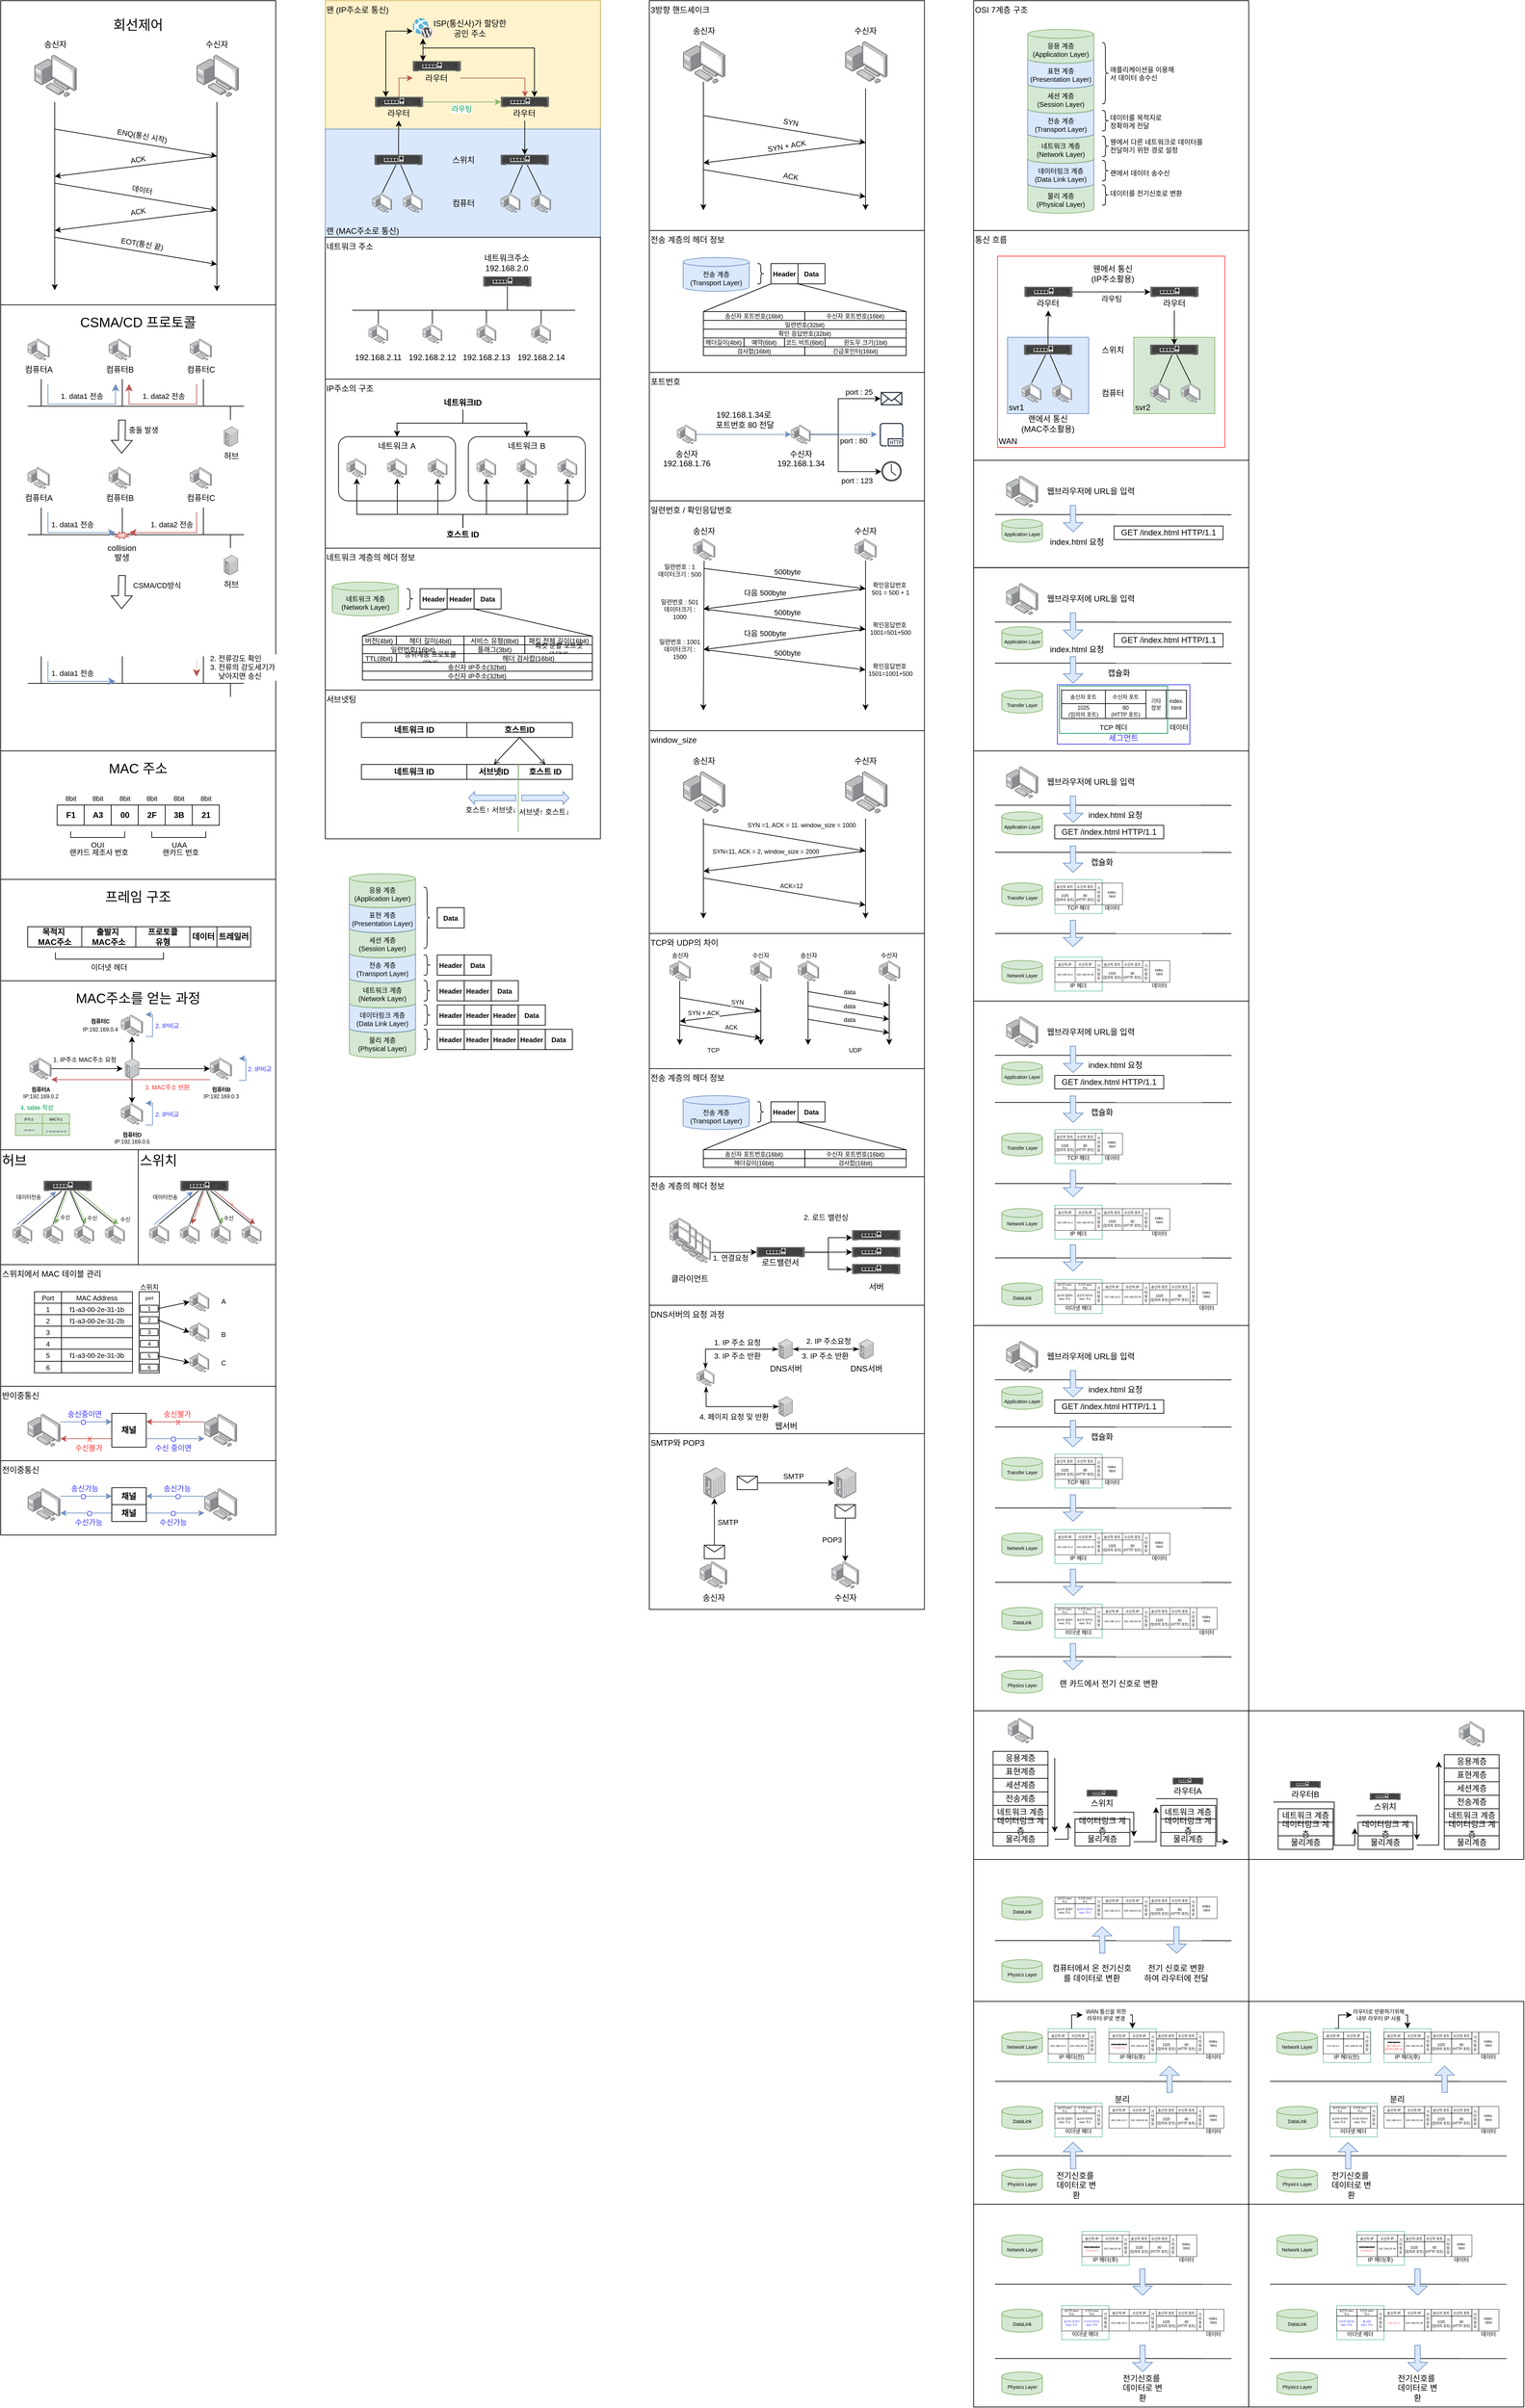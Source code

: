 <mxfile version="24.6.4" type="device">
  <diagram name="페이지-1" id="KsCMl-bCgQmfPF2eeVKp">
    <mxGraphModel dx="569" dy="433" grid="1" gridSize="10" guides="1" tooltips="1" connect="1" arrows="1" fold="1" page="1" pageScale="1" pageWidth="827" pageHeight="1169" math="0" shadow="0">
      <root>
        <mxCell id="0" />
        <mxCell id="1" parent="0" />
        <mxCell id="Yhto22vAASJV2LuidQbn-332" value="" style="rounded=0;whiteSpace=wrap;html=1;strokeColor=default;align=left;verticalAlign=top;fontFamily=Helvetica;fontSize=12;fontColor=default;fillColor=default;" vertex="1" parent="1">
          <mxGeometry x="1439.99" y="2960" width="407.14" height="300" as="geometry" />
        </mxCell>
        <mxCell id="Yhto22vAASJV2LuidQbn-290" value="" style="rounded=0;whiteSpace=wrap;html=1;strokeColor=default;align=left;verticalAlign=top;fontFamily=Helvetica;fontSize=12;fontColor=default;fillColor=default;" vertex="1" parent="1">
          <mxGeometry x="1439.99" y="2750" width="407.14" height="210" as="geometry" />
        </mxCell>
        <mxCell id="Yhto22vAASJV2LuidQbn-30" value="" style="rounded=0;whiteSpace=wrap;html=1;strokeColor=default;align=left;verticalAlign=top;fontFamily=Helvetica;fontSize=12;fontColor=default;fillColor=default;" vertex="1" parent="1">
          <mxGeometry x="1439.99" y="1110" width="407.14" height="370" as="geometry" />
        </mxCell>
        <mxCell id="Yhto22vAASJV2LuidQbn-70" value="IP 헤더" style="text;html=1;align=center;verticalAlign=bottom;whiteSpace=wrap;rounded=0;fontSize=8;strokeColor=#00994D;strokeWidth=0.5;" vertex="1" parent="1">
          <mxGeometry x="1560" y="1414.8" width="70" height="50.2" as="geometry" />
        </mxCell>
        <mxCell id="Yhto22vAASJV2LuidQbn-9" value="" style="rounded=0;whiteSpace=wrap;html=1;strokeColor=default;align=left;verticalAlign=top;fontFamily=Helvetica;fontSize=12;fontColor=default;fillColor=default;" vertex="1" parent="1">
          <mxGeometry x="1439.99" y="839" width="407.14" height="271" as="geometry" />
        </mxCell>
        <mxCell id="Yhto22vAASJV2LuidQbn-28" value="세그먼트" style="text;html=1;align=center;verticalAlign=bottom;whiteSpace=wrap;rounded=0;fontSize=12;strokeColor=#3333FF;fontColor=#3333FF;" vertex="1" parent="1">
          <mxGeometry x="1564" y="1012" width="196" height="88" as="geometry" />
        </mxCell>
        <mxCell id="Yhto22vAASJV2LuidQbn-2" value="" style="rounded=0;whiteSpace=wrap;html=1;strokeColor=default;align=left;verticalAlign=top;fontFamily=Helvetica;fontSize=12;fontColor=default;fillColor=default;" vertex="1" parent="1">
          <mxGeometry x="1439.99" y="680" width="407.14" height="158.75" as="geometry" />
        </mxCell>
        <mxCell id="xlqKFZgcqe3pJfuR-ioS-136" value="통신 흐름" style="rounded=0;whiteSpace=wrap;html=1;strokeColor=default;align=left;verticalAlign=top;fontFamily=Helvetica;fontSize=12;fontColor=default;fillColor=default;" parent="1" vertex="1">
          <mxGeometry x="1440" y="340" width="407.14" height="340" as="geometry" />
        </mxCell>
        <mxCell id="xlqKFZgcqe3pJfuR-ioS-189" value="WAN" style="rounded=0;whiteSpace=wrap;html=1;align=left;verticalAlign=bottom;strokeColor=#FF3333;" parent="1" vertex="1">
          <mxGeometry x="1475.36" y="378" width="336.41" height="283" as="geometry" />
        </mxCell>
        <mxCell id="xlqKFZgcqe3pJfuR-ioS-186" value="svr2" style="rounded=0;whiteSpace=wrap;html=1;align=left;verticalAlign=bottom;fillColor=#d5e8d4;strokeColor=#82b366;" parent="1" vertex="1">
          <mxGeometry x="1676.85" y="498" width="120" height="113" as="geometry" />
        </mxCell>
        <mxCell id="xlqKFZgcqe3pJfuR-ioS-185" value="svr1" style="rounded=0;whiteSpace=wrap;html=1;align=left;verticalAlign=bottom;fillColor=#dae8fc;strokeColor=#6c8ebf;" parent="1" vertex="1">
          <mxGeometry x="1490.12" y="498" width="120" height="113" as="geometry" />
        </mxCell>
        <mxCell id="xlqKFZgcqe3pJfuR-ioS-135" value="OSI 7계층 구조" style="rounded=0;whiteSpace=wrap;html=1;strokeColor=default;align=left;verticalAlign=top;fontFamily=Helvetica;fontSize=12;fontColor=default;fillColor=default;" parent="1" vertex="1">
          <mxGeometry x="1440" width="407.14" height="340" as="geometry" />
        </mxCell>
        <mxCell id="hhd_FDEt_Rd6zf2hF9kV-28" value="TCP와 UDP의 차이" style="rounded=0;whiteSpace=wrap;html=1;strokeColor=default;align=left;verticalAlign=top;fontFamily=Helvetica;fontSize=12;fontColor=default;fillColor=default;" parent="1" vertex="1">
          <mxGeometry x="960" y="1380" width="407.14" height="200" as="geometry" />
        </mxCell>
        <mxCell id="go-lAnnz9E3tQ0JAedHK-79" value="포트번호" style="rounded=0;whiteSpace=wrap;html=1;strokeColor=default;align=left;verticalAlign=top;fontFamily=Helvetica;fontSize=12;fontColor=default;fillColor=default;" parent="1" vertex="1">
          <mxGeometry x="960" y="550" width="407.14" height="190" as="geometry" />
        </mxCell>
        <mxCell id="zf9bUr0ocwBrtbhv_isU-75" value="네트워크 계층의 헤더 정보" style="rounded=0;whiteSpace=wrap;html=1;strokeColor=default;align=left;verticalAlign=top;fontFamily=Helvetica;fontSize=12;fontColor=default;fillColor=default;" parent="1" vertex="1">
          <mxGeometry x="480.49" y="810" width="407.14" height="210" as="geometry" />
        </mxCell>
        <mxCell id="NBqCAsSv_uK9oybTgLD4-45" value="" style="rounded=0;whiteSpace=wrap;html=1;" parent="1" vertex="1">
          <mxGeometry x="480.49" width="407.14" height="350" as="geometry" />
        </mxCell>
        <mxCell id="NBqCAsSv_uK9oybTgLD4-99" value="왠 (IP주소로 통신)" style="rounded=0;whiteSpace=wrap;html=1;align=left;verticalAlign=top;fillColor=#fff2cc;strokeColor=#d6b656;" parent="1" vertex="1">
          <mxGeometry x="480.49" width="407.14" height="190" as="geometry" />
        </mxCell>
        <mxCell id="NBqCAsSv_uK9oybTgLD4-85" value="랜 (MAC주소로 통신)" style="rounded=0;whiteSpace=wrap;html=1;align=left;verticalAlign=bottom;fillColor=#dae8fc;strokeColor=#6c8ebf;" parent="1" vertex="1">
          <mxGeometry x="480.49" y="190" width="407.14" height="160" as="geometry" />
        </mxCell>
        <mxCell id="nM5_xXVfuns_7Hz3JYJI-85" value="" style="rounded=0;whiteSpace=wrap;html=1;" parent="1" vertex="1">
          <mxGeometry y="1450" width="407.14" height="250" as="geometry" />
        </mxCell>
        <mxCell id="nM5_xXVfuns_7Hz3JYJI-86" value="MAC주소를 얻는 과정" style="text;html=1;align=center;verticalAlign=middle;whiteSpace=wrap;rounded=0;fontSize=20;" parent="1" vertex="1">
          <mxGeometry x="107.14" y="1460" width="192.86" height="30" as="geometry" />
        </mxCell>
        <mxCell id="nM5_xXVfuns_7Hz3JYJI-48" value="" style="rounded=0;whiteSpace=wrap;html=1;" parent="1" vertex="1">
          <mxGeometry y="1300" width="407.14" height="150" as="geometry" />
        </mxCell>
        <mxCell id="nM5_xXVfuns_7Hz3JYJI-49" value="프레임 구조" style="text;html=1;align=center;verticalAlign=middle;whiteSpace=wrap;rounded=0;fontSize=20;" parent="1" vertex="1">
          <mxGeometry x="107.14" y="1310" width="192.86" height="30" as="geometry" />
        </mxCell>
        <mxCell id="nM5_xXVfuns_7Hz3JYJI-26" value="" style="rounded=0;whiteSpace=wrap;html=1;" parent="1" vertex="1">
          <mxGeometry y="1110" width="407.14" height="190" as="geometry" />
        </mxCell>
        <mxCell id="LLuFh1mj-3Ku0f0gM1qA-21" value="" style="rounded=0;whiteSpace=wrap;html=1;" parent="1" vertex="1">
          <mxGeometry y="450" width="407.14" height="660" as="geometry" />
        </mxCell>
        <mxCell id="LLuFh1mj-3Ku0f0gM1qA-18" value="" style="rounded=0;whiteSpace=wrap;html=1;" parent="1" vertex="1">
          <mxGeometry width="407.14" height="450" as="geometry" />
        </mxCell>
        <mxCell id="LLuFh1mj-3Ku0f0gM1qA-1" value="" style="image;points=[];aspect=fixed;html=1;align=center;shadow=0;dashed=0;image=img/lib/allied_telesis/computer_and_terminals/Personal_Computer_with_Server.svg;" parent="1" vertex="1">
          <mxGeometry x="50" y="80" width="62.4" height="62.4" as="geometry" />
        </mxCell>
        <mxCell id="LLuFh1mj-3Ku0f0gM1qA-2" value="" style="image;points=[];aspect=fixed;html=1;align=center;shadow=0;dashed=0;image=img/lib/allied_telesis/computer_and_terminals/Personal_Computer_with_Server.svg;" parent="1" vertex="1">
          <mxGeometry x="290" y="80" width="62.4" height="62.4" as="geometry" />
        </mxCell>
        <mxCell id="LLuFh1mj-3Ku0f0gM1qA-3" value="" style="endArrow=classic;html=1;rounded=0;" parent="1" edge="1">
          <mxGeometry width="50" height="50" relative="1" as="geometry">
            <mxPoint x="80" y="150" as="sourcePoint" />
            <mxPoint x="80" y="428.35" as="targetPoint" />
          </mxGeometry>
        </mxCell>
        <mxCell id="LLuFh1mj-3Ku0f0gM1qA-4" value="" style="endArrow=classic;html=1;rounded=0;exitX=0.481;exitY=0.988;exitDx=0;exitDy=0;exitPerimeter=0;" parent="1" edge="1">
          <mxGeometry width="50" height="50" relative="1" as="geometry">
            <mxPoint x="320.014" y="150.001" as="sourcePoint" />
            <mxPoint x="320" y="430" as="targetPoint" />
          </mxGeometry>
        </mxCell>
        <mxCell id="LLuFh1mj-3Ku0f0gM1qA-6" value="" style="endArrow=classic;html=1;rounded=0;" parent="1" edge="1">
          <mxGeometry width="50" height="50" relative="1" as="geometry">
            <mxPoint x="80" y="190" as="sourcePoint" />
            <mxPoint x="320" y="230" as="targetPoint" />
          </mxGeometry>
        </mxCell>
        <mxCell id="LLuFh1mj-3Ku0f0gM1qA-9" value="ENQ(통신 시작)" style="edgeLabel;html=1;align=center;verticalAlign=middle;resizable=0;points=[];rotation=10;" parent="LLuFh1mj-3Ku0f0gM1qA-6" vertex="1" connectable="0">
          <mxGeometry x="-0.058" y="2" relative="1" as="geometry">
            <mxPoint x="16" y="-7" as="offset" />
          </mxGeometry>
        </mxCell>
        <mxCell id="LLuFh1mj-3Ku0f0gM1qA-7" value="송신자" style="text;html=1;align=center;verticalAlign=middle;whiteSpace=wrap;rounded=0;" parent="1" vertex="1">
          <mxGeometry x="51.2" y="50" width="60" height="30" as="geometry" />
        </mxCell>
        <mxCell id="LLuFh1mj-3Ku0f0gM1qA-8" value="수신자" style="text;html=1;align=center;verticalAlign=middle;whiteSpace=wrap;rounded=0;" parent="1" vertex="1">
          <mxGeometry x="290" y="50" width="60" height="30" as="geometry" />
        </mxCell>
        <mxCell id="LLuFh1mj-3Ku0f0gM1qA-10" value="" style="endArrow=classic;html=1;rounded=0;" parent="1" edge="1">
          <mxGeometry width="50" height="50" relative="1" as="geometry">
            <mxPoint x="80" y="270" as="sourcePoint" />
            <mxPoint x="320" y="310" as="targetPoint" />
          </mxGeometry>
        </mxCell>
        <mxCell id="LLuFh1mj-3Ku0f0gM1qA-11" value="데이터" style="edgeLabel;html=1;align=center;verticalAlign=middle;resizable=0;points=[];rotation=10;" parent="LLuFh1mj-3Ku0f0gM1qA-10" vertex="1" connectable="0">
          <mxGeometry x="-0.058" y="2" relative="1" as="geometry">
            <mxPoint x="16" y="-7" as="offset" />
          </mxGeometry>
        </mxCell>
        <mxCell id="LLuFh1mj-3Ku0f0gM1qA-12" value="" style="endArrow=classic;html=1;rounded=0;" parent="1" edge="1">
          <mxGeometry width="50" height="50" relative="1" as="geometry">
            <mxPoint x="80" y="350" as="sourcePoint" />
            <mxPoint x="320" y="390" as="targetPoint" />
          </mxGeometry>
        </mxCell>
        <mxCell id="LLuFh1mj-3Ku0f0gM1qA-13" value="EOT(통신 끝)" style="edgeLabel;html=1;align=center;verticalAlign=middle;resizable=0;points=[];rotation=10;" parent="LLuFh1mj-3Ku0f0gM1qA-12" vertex="1" connectable="0">
          <mxGeometry x="-0.058" y="2" relative="1" as="geometry">
            <mxPoint x="16" y="-7" as="offset" />
          </mxGeometry>
        </mxCell>
        <mxCell id="LLuFh1mj-3Ku0f0gM1qA-14" value="" style="endArrow=classic;html=1;rounded=0;" parent="1" edge="1">
          <mxGeometry width="50" height="50" relative="1" as="geometry">
            <mxPoint x="320" y="230" as="sourcePoint" />
            <mxPoint x="80" y="260" as="targetPoint" />
          </mxGeometry>
        </mxCell>
        <mxCell id="LLuFh1mj-3Ku0f0gM1qA-15" value="ACK" style="edgeLabel;html=1;align=center;verticalAlign=middle;resizable=0;points=[];rotation=-10;" parent="LLuFh1mj-3Ku0f0gM1qA-14" vertex="1" connectable="0">
          <mxGeometry x="-0.058" y="2" relative="1" as="geometry">
            <mxPoint x="-4" y="-11" as="offset" />
          </mxGeometry>
        </mxCell>
        <mxCell id="LLuFh1mj-3Ku0f0gM1qA-16" value="" style="endArrow=classic;html=1;rounded=0;" parent="1" edge="1">
          <mxGeometry width="50" height="50" relative="1" as="geometry">
            <mxPoint x="320" y="310" as="sourcePoint" />
            <mxPoint x="80" y="340" as="targetPoint" />
          </mxGeometry>
        </mxCell>
        <mxCell id="LLuFh1mj-3Ku0f0gM1qA-17" value="ACK" style="edgeLabel;html=1;align=center;verticalAlign=middle;resizable=0;points=[];rotation=-10;" parent="LLuFh1mj-3Ku0f0gM1qA-16" vertex="1" connectable="0">
          <mxGeometry x="-0.058" y="2" relative="1" as="geometry">
            <mxPoint x="-4" y="-14" as="offset" />
          </mxGeometry>
        </mxCell>
        <mxCell id="LLuFh1mj-3Ku0f0gM1qA-19" value="회선제어" style="text;html=1;align=center;verticalAlign=middle;whiteSpace=wrap;rounded=0;fontSize=20;" parent="1" vertex="1">
          <mxGeometry x="157.14" y="20" width="92.86" height="30" as="geometry" />
        </mxCell>
        <mxCell id="LLuFh1mj-3Ku0f0gM1qA-20" value="컴퓨터A" style="image;points=[];aspect=fixed;html=1;align=center;shadow=0;dashed=0;image=img/lib/allied_telesis/computer_and_terminals/Personal_Computer_with_Server.svg;" parent="1" vertex="1">
          <mxGeometry x="40" y="500" width="32.4" height="32.4" as="geometry" />
        </mxCell>
        <mxCell id="LLuFh1mj-3Ku0f0gM1qA-22" value="컴퓨터B" style="image;points=[];aspect=fixed;html=1;align=center;shadow=0;dashed=0;image=img/lib/allied_telesis/computer_and_terminals/Personal_Computer_with_Server.svg;" parent="1" vertex="1">
          <mxGeometry x="160" y="500" width="32.4" height="32.4" as="geometry" />
        </mxCell>
        <mxCell id="LLuFh1mj-3Ku0f0gM1qA-23" value="컴퓨터C" style="image;points=[];aspect=fixed;html=1;align=center;shadow=0;dashed=0;image=img/lib/allied_telesis/computer_and_terminals/Personal_Computer_with_Server.svg;" parent="1" vertex="1">
          <mxGeometry x="280" y="500" width="32.4" height="32.4" as="geometry" />
        </mxCell>
        <mxCell id="LLuFh1mj-3Ku0f0gM1qA-24" value="허브" style="image;points=[];aspect=fixed;html=1;align=center;shadow=0;dashed=0;image=img/lib/allied_telesis/switch/Industrial_Ethernet_IE200.svg;" parent="1" vertex="1">
          <mxGeometry x="330" y="630" width="21.38" height="30" as="geometry" />
        </mxCell>
        <mxCell id="LLuFh1mj-3Ku0f0gM1qA-26" value="" style="endArrow=none;html=1;rounded=0;" parent="1" edge="1">
          <mxGeometry width="50" height="50" relative="1" as="geometry">
            <mxPoint x="40" y="600" as="sourcePoint" />
            <mxPoint x="360" y="600" as="targetPoint" />
          </mxGeometry>
        </mxCell>
        <mxCell id="LLuFh1mj-3Ku0f0gM1qA-27" value="" style="endArrow=none;html=1;rounded=0;" parent="1" edge="1">
          <mxGeometry width="50" height="50" relative="1" as="geometry">
            <mxPoint x="60" y="600" as="sourcePoint" />
            <mxPoint x="60" y="560" as="targetPoint" />
          </mxGeometry>
        </mxCell>
        <mxCell id="LLuFh1mj-3Ku0f0gM1qA-28" value="" style="endArrow=none;html=1;rounded=0;" parent="1" edge="1">
          <mxGeometry width="50" height="50" relative="1" as="geometry">
            <mxPoint x="180" y="600" as="sourcePoint" />
            <mxPoint x="180" y="560" as="targetPoint" />
          </mxGeometry>
        </mxCell>
        <mxCell id="LLuFh1mj-3Ku0f0gM1qA-31" value="" style="endArrow=none;html=1;rounded=0;" parent="1" edge="1">
          <mxGeometry width="50" height="50" relative="1" as="geometry">
            <mxPoint x="300" y="600" as="sourcePoint" />
            <mxPoint x="300" y="560" as="targetPoint" />
          </mxGeometry>
        </mxCell>
        <mxCell id="LLuFh1mj-3Ku0f0gM1qA-32" value="" style="endArrow=none;html=1;rounded=0;" parent="1" edge="1">
          <mxGeometry width="50" height="50" relative="1" as="geometry">
            <mxPoint x="340" y="620" as="sourcePoint" />
            <mxPoint x="340" y="600" as="targetPoint" />
          </mxGeometry>
        </mxCell>
        <mxCell id="LLuFh1mj-3Ku0f0gM1qA-33" value="" style="edgeStyle=elbowEdgeStyle;elbow=vertical;endArrow=classic;html=1;curved=0;rounded=0;endSize=8;startSize=8;fillColor=#dae8fc;strokeColor=#6c8ebf;" parent="1" edge="1">
          <mxGeometry width="50" height="50" relative="1" as="geometry">
            <mxPoint x="70" y="567" as="sourcePoint" />
            <mxPoint x="170" y="567" as="targetPoint" />
            <Array as="points">
              <mxPoint x="120" y="597" />
            </Array>
          </mxGeometry>
        </mxCell>
        <mxCell id="LLuFh1mj-3Ku0f0gM1qA-35" value="1. data1 전송" style="edgeLabel;html=1;align=center;verticalAlign=middle;resizable=0;points=[];" parent="LLuFh1mj-3Ku0f0gM1qA-33" vertex="1" connectable="0">
          <mxGeometry x="-0.062" y="1" relative="1" as="geometry">
            <mxPoint x="5" y="-11" as="offset" />
          </mxGeometry>
        </mxCell>
        <mxCell id="LLuFh1mj-3Ku0f0gM1qA-34" value="" style="edgeStyle=elbowEdgeStyle;elbow=vertical;endArrow=classic;html=1;curved=0;rounded=0;endSize=8;startSize=8;fillColor=#f8cecc;strokeColor=#b85450;" parent="1" edge="1">
          <mxGeometry width="50" height="50" relative="1" as="geometry">
            <mxPoint x="290" y="567" as="sourcePoint" />
            <mxPoint x="190" y="567" as="targetPoint" />
            <Array as="points">
              <mxPoint x="240" y="597" />
            </Array>
          </mxGeometry>
        </mxCell>
        <mxCell id="LLuFh1mj-3Ku0f0gM1qA-36" value="1. data2 전송" style="edgeLabel;html=1;align=center;verticalAlign=middle;resizable=0;points=[];" parent="LLuFh1mj-3Ku0f0gM1qA-34" vertex="1" connectable="0">
          <mxGeometry x="-0.167" relative="1" as="geometry">
            <mxPoint x="-13" y="-12" as="offset" />
          </mxGeometry>
        </mxCell>
        <mxCell id="LLuFh1mj-3Ku0f0gM1qA-37" value="컴퓨터A" style="image;points=[];aspect=fixed;html=1;align=center;shadow=0;dashed=0;image=img/lib/allied_telesis/computer_and_terminals/Personal_Computer_with_Server.svg;" parent="1" vertex="1">
          <mxGeometry x="40" y="690" width="32.4" height="32.4" as="geometry" />
        </mxCell>
        <mxCell id="LLuFh1mj-3Ku0f0gM1qA-38" value="컴퓨터B" style="image;points=[];aspect=fixed;html=1;align=center;shadow=0;dashed=0;image=img/lib/allied_telesis/computer_and_terminals/Personal_Computer_with_Server.svg;" parent="1" vertex="1">
          <mxGeometry x="160" y="690" width="32.4" height="32.4" as="geometry" />
        </mxCell>
        <mxCell id="LLuFh1mj-3Ku0f0gM1qA-39" value="컴퓨터C" style="image;points=[];aspect=fixed;html=1;align=center;shadow=0;dashed=0;image=img/lib/allied_telesis/computer_and_terminals/Personal_Computer_with_Server.svg;" parent="1" vertex="1">
          <mxGeometry x="280" y="690" width="32.4" height="32.4" as="geometry" />
        </mxCell>
        <mxCell id="LLuFh1mj-3Ku0f0gM1qA-40" value="허브" style="image;points=[];aspect=fixed;html=1;align=center;shadow=0;dashed=0;image=img/lib/allied_telesis/switch/Industrial_Ethernet_IE200.svg;" parent="1" vertex="1">
          <mxGeometry x="330" y="820" width="21.38" height="30" as="geometry" />
        </mxCell>
        <mxCell id="LLuFh1mj-3Ku0f0gM1qA-41" value="" style="endArrow=none;html=1;rounded=0;" parent="1" edge="1">
          <mxGeometry width="50" height="50" relative="1" as="geometry">
            <mxPoint x="40" y="790" as="sourcePoint" />
            <mxPoint x="360" y="790" as="targetPoint" />
          </mxGeometry>
        </mxCell>
        <mxCell id="LLuFh1mj-3Ku0f0gM1qA-42" value="" style="endArrow=none;html=1;rounded=0;" parent="1" edge="1">
          <mxGeometry width="50" height="50" relative="1" as="geometry">
            <mxPoint x="60" y="790" as="sourcePoint" />
            <mxPoint x="60" y="750" as="targetPoint" />
          </mxGeometry>
        </mxCell>
        <mxCell id="LLuFh1mj-3Ku0f0gM1qA-43" value="" style="endArrow=none;html=1;rounded=0;" parent="1" edge="1">
          <mxGeometry width="50" height="50" relative="1" as="geometry">
            <mxPoint x="180" y="790" as="sourcePoint" />
            <mxPoint x="180" y="750" as="targetPoint" />
          </mxGeometry>
        </mxCell>
        <mxCell id="LLuFh1mj-3Ku0f0gM1qA-44" value="" style="endArrow=none;html=1;rounded=0;" parent="1" edge="1">
          <mxGeometry width="50" height="50" relative="1" as="geometry">
            <mxPoint x="300" y="790" as="sourcePoint" />
            <mxPoint x="300" y="750" as="targetPoint" />
          </mxGeometry>
        </mxCell>
        <mxCell id="LLuFh1mj-3Ku0f0gM1qA-45" value="" style="endArrow=none;html=1;rounded=0;" parent="1" edge="1">
          <mxGeometry width="50" height="50" relative="1" as="geometry">
            <mxPoint x="340" y="810" as="sourcePoint" />
            <mxPoint x="340" y="790" as="targetPoint" />
          </mxGeometry>
        </mxCell>
        <mxCell id="LLuFh1mj-3Ku0f0gM1qA-46" value="" style="edgeStyle=elbowEdgeStyle;elbow=vertical;endArrow=classic;html=1;curved=0;rounded=0;endSize=8;startSize=8;fillColor=#dae8fc;strokeColor=#6c8ebf;" parent="1" edge="1">
          <mxGeometry width="50" height="50" relative="1" as="geometry">
            <mxPoint x="70" y="757" as="sourcePoint" />
            <mxPoint x="170" y="787" as="targetPoint" />
            <Array as="points">
              <mxPoint x="120" y="787" />
            </Array>
          </mxGeometry>
        </mxCell>
        <mxCell id="LLuFh1mj-3Ku0f0gM1qA-47" value="1. data1 전송" style="edgeLabel;html=1;align=center;verticalAlign=middle;resizable=0;points=[];" parent="LLuFh1mj-3Ku0f0gM1qA-46" vertex="1" connectable="0">
          <mxGeometry x="-0.062" y="1" relative="1" as="geometry">
            <mxPoint x="5" y="-11" as="offset" />
          </mxGeometry>
        </mxCell>
        <mxCell id="LLuFh1mj-3Ku0f0gM1qA-48" value="" style="edgeStyle=elbowEdgeStyle;elbow=vertical;endArrow=classic;html=1;curved=0;rounded=0;endSize=8;startSize=8;fillColor=#f8cecc;strokeColor=#b85450;" parent="1" edge="1">
          <mxGeometry width="50" height="50" relative="1" as="geometry">
            <mxPoint x="290" y="757" as="sourcePoint" />
            <mxPoint x="190" y="787" as="targetPoint" />
            <Array as="points">
              <mxPoint x="240" y="787" />
            </Array>
          </mxGeometry>
        </mxCell>
        <mxCell id="LLuFh1mj-3Ku0f0gM1qA-49" value="1. data2 전송" style="edgeLabel;html=1;align=center;verticalAlign=middle;resizable=0;points=[];" parent="LLuFh1mj-3Ku0f0gM1qA-48" vertex="1" connectable="0">
          <mxGeometry x="-0.167" relative="1" as="geometry">
            <mxPoint x="-13" y="-12" as="offset" />
          </mxGeometry>
        </mxCell>
        <mxCell id="LLuFh1mj-3Ku0f0gM1qA-50" value="collision&lt;div&gt;발생&lt;/div&gt;" style="verticalLabelPosition=bottom;verticalAlign=top;html=1;shape=mxgraph.basic.8_point_star;fillColor=#f8cecc;strokeColor=#b85450;" parent="1" vertex="1">
          <mxGeometry x="169.4" y="786" width="20" height="10" as="geometry" />
        </mxCell>
        <mxCell id="LLuFh1mj-3Ku0f0gM1qA-52" value="" style="shape=flexArrow;endArrow=classic;html=1;rounded=0;" parent="1" edge="1">
          <mxGeometry width="50" height="50" relative="1" as="geometry">
            <mxPoint x="179.56" y="620" as="sourcePoint" />
            <mxPoint x="179" y="670" as="targetPoint" />
          </mxGeometry>
        </mxCell>
        <mxCell id="LLuFh1mj-3Ku0f0gM1qA-67" value="충돌 발생" style="edgeLabel;html=1;align=center;verticalAlign=middle;resizable=0;points=[];" parent="LLuFh1mj-3Ku0f0gM1qA-52" vertex="1" connectable="0">
          <mxGeometry x="-0.42" relative="1" as="geometry">
            <mxPoint x="31" as="offset" />
          </mxGeometry>
        </mxCell>
        <mxCell id="LLuFh1mj-3Ku0f0gM1qA-53" value="&lt;font style=&quot;font-size: 8px;&quot;&gt;&lt;b&gt;컴퓨터A&lt;/b&gt;&lt;/font&gt;&lt;div style=&quot;font-size: 8px;&quot;&gt;&lt;font style=&quot;font-size: 8px;&quot;&gt;IP:192.169.0.2&lt;/font&gt;&lt;/div&gt;" style="image;points=[[0,0,0,0,0],[0,0.5,0,0,0],[0,1,0,0,0],[0.5,0,0,0,0],[0.5,1,0,0,0],[1,0,0,0,0],[1,0.5,0,0,0],[1,1,0,0,0]];aspect=fixed;html=1;align=center;shadow=0;dashed=0;image=img/lib/allied_telesis/computer_and_terminals/Personal_Computer_with_Server.svg;" parent="1" vertex="1">
          <mxGeometry x="42.69" y="1563.8" width="32.4" height="32.4" as="geometry" />
        </mxCell>
        <mxCell id="nM5_xXVfuns_7Hz3JYJI-54" style="edgeStyle=orthogonalEdgeStyle;rounded=0;orthogonalLoop=1;jettySize=auto;html=1;entryX=0.5;entryY=1;entryDx=0;entryDy=0;entryPerimeter=0;" parent="1" source="LLuFh1mj-3Ku0f0gM1qA-56" target="nM5_xXVfuns_7Hz3JYJI-51" edge="1">
          <mxGeometry relative="1" as="geometry">
            <mxPoint x="194.26" y="1534" as="targetPoint" />
          </mxGeometry>
        </mxCell>
        <mxCell id="LLuFh1mj-3Ku0f0gM1qA-56" value="" style="image;points=[];aspect=fixed;html=1;align=center;shadow=0;dashed=0;image=img/lib/allied_telesis/switch/Industrial_Ethernet_IE200.svg;" parent="1" vertex="1">
          <mxGeometry x="183.57" y="1565" width="21.38" height="30" as="geometry" />
        </mxCell>
        <mxCell id="LLuFh1mj-3Ku0f0gM1qA-57" value="" style="endArrow=none;html=1;rounded=0;" parent="1" edge="1">
          <mxGeometry width="50" height="50" relative="1" as="geometry">
            <mxPoint x="40" y="1010" as="sourcePoint" />
            <mxPoint x="360" y="1010" as="targetPoint" />
          </mxGeometry>
        </mxCell>
        <mxCell id="LLuFh1mj-3Ku0f0gM1qA-58" value="" style="endArrow=none;html=1;rounded=0;" parent="1" edge="1">
          <mxGeometry width="50" height="50" relative="1" as="geometry">
            <mxPoint x="60" y="1010" as="sourcePoint" />
            <mxPoint x="60" y="970" as="targetPoint" />
          </mxGeometry>
        </mxCell>
        <mxCell id="LLuFh1mj-3Ku0f0gM1qA-59" value="" style="endArrow=none;html=1;rounded=0;" parent="1" edge="1">
          <mxGeometry width="50" height="50" relative="1" as="geometry">
            <mxPoint x="180" y="1010" as="sourcePoint" />
            <mxPoint x="180" y="970" as="targetPoint" />
          </mxGeometry>
        </mxCell>
        <mxCell id="LLuFh1mj-3Ku0f0gM1qA-60" value="" style="endArrow=none;html=1;rounded=0;" parent="1" edge="1">
          <mxGeometry width="50" height="50" relative="1" as="geometry">
            <mxPoint x="300" y="1010" as="sourcePoint" />
            <mxPoint x="300" y="970" as="targetPoint" />
          </mxGeometry>
        </mxCell>
        <mxCell id="LLuFh1mj-3Ku0f0gM1qA-61" value="" style="endArrow=none;html=1;rounded=0;" parent="1" edge="1">
          <mxGeometry width="50" height="50" relative="1" as="geometry">
            <mxPoint x="340" y="1030" as="sourcePoint" />
            <mxPoint x="340" y="1010" as="targetPoint" />
          </mxGeometry>
        </mxCell>
        <mxCell id="LLuFh1mj-3Ku0f0gM1qA-62" value="" style="edgeStyle=elbowEdgeStyle;elbow=vertical;endArrow=classic;html=1;curved=0;rounded=0;endSize=8;startSize=8;fillColor=#dae8fc;strokeColor=#6c8ebf;" parent="1" edge="1">
          <mxGeometry width="50" height="50" relative="1" as="geometry">
            <mxPoint x="70" y="977" as="sourcePoint" />
            <mxPoint x="170" y="1007" as="targetPoint" />
            <Array as="points">
              <mxPoint x="120" y="1007" />
            </Array>
          </mxGeometry>
        </mxCell>
        <mxCell id="LLuFh1mj-3Ku0f0gM1qA-63" value="1. data1 전송" style="edgeLabel;html=1;align=center;verticalAlign=middle;resizable=0;points=[];" parent="LLuFh1mj-3Ku0f0gM1qA-62" vertex="1" connectable="0">
          <mxGeometry x="-0.062" y="1" relative="1" as="geometry">
            <mxPoint x="5" y="-11" as="offset" />
          </mxGeometry>
        </mxCell>
        <mxCell id="LLuFh1mj-3Ku0f0gM1qA-64" value="" style="edgeStyle=elbowEdgeStyle;elbow=vertical;endArrow=classic;html=1;curved=0;rounded=0;endSize=8;startSize=8;fillColor=#f8cecc;strokeColor=#b85450;dashed=1;dashPattern=1 2;" parent="1" edge="1">
          <mxGeometry width="50" height="50" relative="1" as="geometry">
            <mxPoint x="290" y="977" as="sourcePoint" />
            <mxPoint x="290" y="1000" as="targetPoint" />
            <Array as="points" />
          </mxGeometry>
        </mxCell>
        <mxCell id="LLuFh1mj-3Ku0f0gM1qA-65" value="2. 전류강도 확인&lt;div&gt;3. 전류의 강도세기가&amp;nbsp;&lt;/div&gt;&lt;div&gt;&amp;nbsp; &amp;nbsp; 낮아지면 송신&lt;/div&gt;" style="edgeLabel;html=1;align=left;verticalAlign=middle;resizable=0;points=[];" parent="LLuFh1mj-3Ku0f0gM1qA-64" vertex="1" connectable="0">
          <mxGeometry x="-0.167" relative="1" as="geometry">
            <mxPoint x="18" y="-1" as="offset" />
          </mxGeometry>
        </mxCell>
        <mxCell id="LLuFh1mj-3Ku0f0gM1qA-68" value="" style="shape=flexArrow;endArrow=classic;html=1;rounded=0;" parent="1" edge="1">
          <mxGeometry width="50" height="50" relative="1" as="geometry">
            <mxPoint x="179.56" y="850" as="sourcePoint" />
            <mxPoint x="179" y="900" as="targetPoint" />
          </mxGeometry>
        </mxCell>
        <mxCell id="LLuFh1mj-3Ku0f0gM1qA-69" value="CSMA/CD방식" style="edgeLabel;html=1;align=center;verticalAlign=middle;resizable=0;points=[];" parent="LLuFh1mj-3Ku0f0gM1qA-68" vertex="1" connectable="0">
          <mxGeometry x="-0.42" relative="1" as="geometry">
            <mxPoint x="51" as="offset" />
          </mxGeometry>
        </mxCell>
        <mxCell id="LLuFh1mj-3Ku0f0gM1qA-70" value="CSMA/CD 프로토콜" style="text;html=1;align=center;verticalAlign=middle;whiteSpace=wrap;rounded=0;fontSize=20;" parent="1" vertex="1">
          <mxGeometry x="107.14" y="460" width="192.86" height="30" as="geometry" />
        </mxCell>
        <mxCell id="nM5_xXVfuns_7Hz3JYJI-22" style="edgeStyle=orthogonalEdgeStyle;rounded=0;orthogonalLoop=1;jettySize=auto;html=1;entryX=0.5;entryY=1;entryDx=0;entryDy=0;endArrow=none;endFill=0;" parent="1" edge="1">
          <mxGeometry relative="1" as="geometry">
            <mxPoint x="103.57" y="1229" as="sourcePoint" />
            <mxPoint x="183.57" y="1229" as="targetPoint" />
            <Array as="points">
              <mxPoint x="103.57" y="1238" />
              <mxPoint x="183.57" y="1238" />
            </Array>
          </mxGeometry>
        </mxCell>
        <mxCell id="nM5_xXVfuns_7Hz3JYJI-24" value="OUI" style="edgeLabel;html=1;align=center;verticalAlign=middle;resizable=0;points=[];" parent="nM5_xXVfuns_7Hz3JYJI-22" vertex="1" connectable="0">
          <mxGeometry x="0.034" relative="1" as="geometry">
            <mxPoint x="-2" y="11" as="offset" />
          </mxGeometry>
        </mxCell>
        <mxCell id="nM5_xXVfuns_7Hz3JYJI-27" value="랜카드 제조사 번호" style="edgeLabel;html=1;align=center;verticalAlign=middle;resizable=0;points=[];" parent="nM5_xXVfuns_7Hz3JYJI-22" vertex="1" connectable="0">
          <mxGeometry x="0.02" y="1" relative="1" as="geometry">
            <mxPoint y="23" as="offset" />
          </mxGeometry>
        </mxCell>
        <mxCell id="nM5_xXVfuns_7Hz3JYJI-1" value="F1" style="rounded=0;whiteSpace=wrap;html=1;fontStyle=1" parent="1" vertex="1">
          <mxGeometry x="83.57" y="1190" width="40" height="30" as="geometry" />
        </mxCell>
        <mxCell id="nM5_xXVfuns_7Hz3JYJI-3" value="8bit" style="text;html=1;align=center;verticalAlign=middle;whiteSpace=wrap;rounded=0;fontSize=10;" parent="1" vertex="1">
          <mxGeometry x="94.77" y="1170" width="17.6" height="20" as="geometry" />
        </mxCell>
        <mxCell id="nM5_xXVfuns_7Hz3JYJI-12" value="A3" style="rounded=0;whiteSpace=wrap;html=1;fontStyle=1" parent="1" vertex="1">
          <mxGeometry x="123.57" y="1190" width="40" height="30" as="geometry" />
        </mxCell>
        <mxCell id="nM5_xXVfuns_7Hz3JYJI-13" value="8bit" style="text;html=1;align=center;verticalAlign=middle;whiteSpace=wrap;rounded=0;fontSize=10;" parent="1" vertex="1">
          <mxGeometry x="134.77" y="1170" width="17.6" height="20" as="geometry" />
        </mxCell>
        <mxCell id="nM5_xXVfuns_7Hz3JYJI-14" value="00" style="rounded=0;whiteSpace=wrap;html=1;fontStyle=1" parent="1" vertex="1">
          <mxGeometry x="163.57" y="1190" width="40" height="30" as="geometry" />
        </mxCell>
        <mxCell id="nM5_xXVfuns_7Hz3JYJI-15" value="8bit" style="text;html=1;align=center;verticalAlign=middle;whiteSpace=wrap;rounded=0;fontSize=10;" parent="1" vertex="1">
          <mxGeometry x="174.77" y="1170" width="17.6" height="20" as="geometry" />
        </mxCell>
        <mxCell id="nM5_xXVfuns_7Hz3JYJI-23" style="edgeStyle=orthogonalEdgeStyle;rounded=0;orthogonalLoop=1;jettySize=auto;html=1;entryX=0.5;entryY=1;entryDx=0;entryDy=0;strokeColor=default;align=center;verticalAlign=middle;fontFamily=Helvetica;fontSize=11;fontColor=default;labelBackgroundColor=default;endArrow=none;endFill=0;" parent="1" edge="1">
          <mxGeometry relative="1" as="geometry">
            <mxPoint x="223.57" y="1229" as="sourcePoint" />
            <mxPoint x="303.57" y="1229" as="targetPoint" />
            <Array as="points">
              <mxPoint x="223.57" y="1238" />
              <mxPoint x="303.57" y="1238" />
            </Array>
          </mxGeometry>
        </mxCell>
        <mxCell id="nM5_xXVfuns_7Hz3JYJI-25" value="UAA" style="edgeLabel;html=1;align=center;verticalAlign=middle;resizable=0;points=[];" parent="nM5_xXVfuns_7Hz3JYJI-23" vertex="1" connectable="0">
          <mxGeometry x="0.045" y="-1" relative="1" as="geometry">
            <mxPoint x="-2" y="10" as="offset" />
          </mxGeometry>
        </mxCell>
        <mxCell id="nM5_xXVfuns_7Hz3JYJI-28" value="랜카드 번호" style="edgeLabel;html=1;align=center;verticalAlign=middle;resizable=0;points=[];" parent="nM5_xXVfuns_7Hz3JYJI-23" vertex="1" connectable="0">
          <mxGeometry x="0.037" relative="1" as="geometry">
            <mxPoint y="22" as="offset" />
          </mxGeometry>
        </mxCell>
        <mxCell id="nM5_xXVfuns_7Hz3JYJI-16" value="2F" style="rounded=0;whiteSpace=wrap;html=1;fontStyle=1" parent="1" vertex="1">
          <mxGeometry x="203.57" y="1190" width="40" height="30" as="geometry" />
        </mxCell>
        <mxCell id="nM5_xXVfuns_7Hz3JYJI-17" value="8bit" style="text;html=1;align=center;verticalAlign=middle;whiteSpace=wrap;rounded=0;fontSize=10;" parent="1" vertex="1">
          <mxGeometry x="214.77" y="1170" width="17.6" height="20" as="geometry" />
        </mxCell>
        <mxCell id="nM5_xXVfuns_7Hz3JYJI-18" value="3B" style="rounded=0;whiteSpace=wrap;html=1;fontStyle=1" parent="1" vertex="1">
          <mxGeometry x="243.57" y="1190" width="40" height="30" as="geometry" />
        </mxCell>
        <mxCell id="nM5_xXVfuns_7Hz3JYJI-19" value="8bit" style="text;html=1;align=center;verticalAlign=middle;whiteSpace=wrap;rounded=0;fontSize=10;" parent="1" vertex="1">
          <mxGeometry x="254.77" y="1170" width="17.6" height="20" as="geometry" />
        </mxCell>
        <mxCell id="nM5_xXVfuns_7Hz3JYJI-20" value="21" style="rounded=0;whiteSpace=wrap;html=1;fontStyle=1" parent="1" vertex="1">
          <mxGeometry x="283.57" y="1190" width="40" height="30" as="geometry" />
        </mxCell>
        <mxCell id="nM5_xXVfuns_7Hz3JYJI-21" value="8bit" style="text;html=1;align=center;verticalAlign=middle;whiteSpace=wrap;rounded=0;fontSize=10;" parent="1" vertex="1">
          <mxGeometry x="294.77" y="1170" width="17.6" height="20" as="geometry" />
        </mxCell>
        <mxCell id="nM5_xXVfuns_7Hz3JYJI-29" value="MAC 주소" style="text;html=1;align=center;verticalAlign=middle;whiteSpace=wrap;rounded=0;fontSize=20;" parent="1" vertex="1">
          <mxGeometry x="107.14" y="1120" width="192.86" height="30" as="geometry" />
        </mxCell>
        <mxCell id="nM5_xXVfuns_7Hz3JYJI-46" style="edgeStyle=orthogonalEdgeStyle;rounded=0;orthogonalLoop=1;jettySize=auto;html=1;entryX=0.5;entryY=1;entryDx=0;entryDy=0;strokeColor=default;align=center;verticalAlign=middle;fontFamily=Helvetica;fontSize=11;fontColor=default;labelBackgroundColor=default;endArrow=none;endFill=0;" parent="1" edge="1">
          <mxGeometry relative="1" as="geometry">
            <mxPoint x="81" y="1408" as="sourcePoint" />
            <mxPoint x="241" y="1408" as="targetPoint" />
            <Array as="points">
              <mxPoint x="81" y="1418" />
              <mxPoint x="241" y="1418" />
            </Array>
          </mxGeometry>
        </mxCell>
        <mxCell id="nM5_xXVfuns_7Hz3JYJI-47" value="이더넷 헤더" style="edgeLabel;html=1;align=center;verticalAlign=middle;resizable=0;points=[];" parent="nM5_xXVfuns_7Hz3JYJI-46" vertex="1" connectable="0">
          <mxGeometry x="0.008" y="-1" relative="1" as="geometry">
            <mxPoint x="-2" y="11" as="offset" />
          </mxGeometry>
        </mxCell>
        <mxCell id="nM5_xXVfuns_7Hz3JYJI-30" value="목적지&amp;nbsp;&lt;div&gt;MAC주소&lt;/div&gt;" style="rounded=0;whiteSpace=wrap;html=1;fontStyle=1" parent="1" vertex="1">
          <mxGeometry x="40" y="1370" width="80" height="30" as="geometry" />
        </mxCell>
        <mxCell id="nM5_xXVfuns_7Hz3JYJI-42" value="출발지&amp;nbsp;&lt;div&gt;MAC주소&lt;/div&gt;" style="rounded=0;whiteSpace=wrap;html=1;fontStyle=1" parent="1" vertex="1">
          <mxGeometry x="120" y="1370" width="80" height="30" as="geometry" />
        </mxCell>
        <mxCell id="nM5_xXVfuns_7Hz3JYJI-43" value="프로토콜&lt;div&gt;유형&lt;/div&gt;" style="rounded=0;whiteSpace=wrap;html=1;fontStyle=1" parent="1" vertex="1">
          <mxGeometry x="200" y="1370" width="80" height="30" as="geometry" />
        </mxCell>
        <mxCell id="nM5_xXVfuns_7Hz3JYJI-44" value="데이터" style="rounded=0;whiteSpace=wrap;html=1;fontStyle=1" parent="1" vertex="1">
          <mxGeometry x="280" y="1370" width="40" height="30" as="geometry" />
        </mxCell>
        <mxCell id="nM5_xXVfuns_7Hz3JYJI-45" value="트레일러" style="rounded=0;whiteSpace=wrap;html=1;fontStyle=1" parent="1" vertex="1">
          <mxGeometry x="320" y="1370" width="50" height="30" as="geometry" />
        </mxCell>
        <mxCell id="nM5_xXVfuns_7Hz3JYJI-50" value="&lt;font style=&quot;font-size: 8px;&quot;&gt;&lt;b&gt;컴퓨터B&lt;/b&gt;&lt;/font&gt;&lt;div style=&quot;font-size: 8px;&quot;&gt;IP:192.169.0.3&lt;/div&gt;" style="image;points=[[0,0,0,0,0],[0,0.5,0,0,0],[0,1,0,0,0],[0.5,0,0,0,0],[0.5,1,0,0,0],[1,0,0,0,0],[1,0.5,0,0,0],[1,1,0,0,0]];aspect=fixed;html=1;align=center;shadow=0;dashed=0;image=img/lib/allied_telesis/computer_and_terminals/Personal_Computer_with_Server.svg;" parent="1" vertex="1">
          <mxGeometry x="309.69" y="1563.8" width="32.4" height="32.4" as="geometry" />
        </mxCell>
        <mxCell id="nM5_xXVfuns_7Hz3JYJI-51" value="" style="image;points=[[0,0,0,0,0],[0,0.5,0,0,0],[0,1,0,0,0],[0.5,0,0,0,0],[0.5,1,0,0,0],[1,0,0,0,0],[1,0.5,0,0,0],[1,1,0,0,0]];aspect=fixed;html=1;align=center;shadow=0;dashed=0;image=img/lib/allied_telesis/computer_and_terminals/Personal_Computer_with_Server.svg;" parent="1" vertex="1">
          <mxGeometry x="178.06" y="1500" width="32.4" height="32.4" as="geometry" />
        </mxCell>
        <mxCell id="nM5_xXVfuns_7Hz3JYJI-59" style="edgeStyle=orthogonalEdgeStyle;rounded=0;orthogonalLoop=1;jettySize=auto;html=1;exitX=1;exitY=1;exitDx=0;exitDy=0;exitPerimeter=0;entryX=1;entryY=0;entryDx=0;entryDy=0;entryPerimeter=0;fillColor=#dae8fc;strokeColor=#6c8ebf;" parent="1" edge="1">
          <mxGeometry relative="1" as="geometry">
            <mxPoint x="214.53" y="1631" as="targetPoint" />
            <mxPoint x="214.53" y="1663.4" as="sourcePoint" />
            <Array as="points">
              <mxPoint x="224.76" y="1663" />
              <mxPoint x="224.76" y="1631" />
            </Array>
          </mxGeometry>
        </mxCell>
        <mxCell id="nM5_xXVfuns_7Hz3JYJI-65" value="&lt;span style=&quot;color: rgb(51, 51, 255); font-size: 9px;&quot;&gt;2. IP비교&lt;/span&gt;" style="edgeLabel;html=1;align=center;verticalAlign=middle;resizable=0;points=[];" parent="nM5_xXVfuns_7Hz3JYJI-59" vertex="1" connectable="0">
          <mxGeometry x="-0.064" relative="1" as="geometry">
            <mxPoint x="21" y="-2" as="offset" />
          </mxGeometry>
        </mxCell>
        <mxCell id="nM5_xXVfuns_7Hz3JYJI-52" value="&lt;font style=&quot;font-size: 8px;&quot;&gt;&lt;b&gt;컴퓨터D&lt;/b&gt;&lt;/font&gt;&lt;div style=&quot;font-size: 8px;&quot;&gt;IP:192.169.0.5&lt;/div&gt;" style="image;points=[[0,0,0,0,0],[0,0.5,0,0,0],[0,1,0,0,0],[0.5,0,0,0,0],[0.5,1,0,0,0],[1,0,0,0,0],[1,0.5,0,0,0],[1,1,0,0,0]];aspect=fixed;html=1;align=center;shadow=0;dashed=0;image=img/lib/allied_telesis/computer_and_terminals/Personal_Computer_with_Server.svg;" parent="1" vertex="1">
          <mxGeometry x="178.06" y="1631" width="32.4" height="32.4" as="geometry" />
        </mxCell>
        <mxCell id="nM5_xXVfuns_7Hz3JYJI-53" style="edgeStyle=orthogonalEdgeStyle;rounded=0;orthogonalLoop=1;jettySize=auto;html=1;" parent="1" source="LLuFh1mj-3Ku0f0gM1qA-53" edge="1">
          <mxGeometry relative="1" as="geometry">
            <mxPoint x="180.69" y="1580" as="targetPoint" />
          </mxGeometry>
        </mxCell>
        <mxCell id="nM5_xXVfuns_7Hz3JYJI-58" value="1. IP주소 MAC주소 요청" style="edgeLabel;html=1;align=center;verticalAlign=middle;resizable=0;points=[];fontSize=9;" parent="nM5_xXVfuns_7Hz3JYJI-53" vertex="1" connectable="0">
          <mxGeometry x="-0.266" y="1" relative="1" as="geometry">
            <mxPoint x="10" y="-12" as="offset" />
          </mxGeometry>
        </mxCell>
        <mxCell id="nM5_xXVfuns_7Hz3JYJI-55" style="edgeStyle=orthogonalEdgeStyle;rounded=0;orthogonalLoop=1;jettySize=auto;html=1;entryX=0.5;entryY=0;entryDx=0;entryDy=0;entryPerimeter=0;" parent="1" source="LLuFh1mj-3Ku0f0gM1qA-56" target="nM5_xXVfuns_7Hz3JYJI-52" edge="1">
          <mxGeometry relative="1" as="geometry" />
        </mxCell>
        <mxCell id="nM5_xXVfuns_7Hz3JYJI-56" style="edgeStyle=orthogonalEdgeStyle;rounded=0;orthogonalLoop=1;jettySize=auto;html=1;entryX=0;entryY=0.5;entryDx=0;entryDy=0;entryPerimeter=0;" parent="1" source="LLuFh1mj-3Ku0f0gM1qA-56" target="nM5_xXVfuns_7Hz3JYJI-50" edge="1">
          <mxGeometry relative="1" as="geometry" />
        </mxCell>
        <mxCell id="nM5_xXVfuns_7Hz3JYJI-57" value="&lt;font style=&quot;text-wrap: nowrap; font-size: 8px;&quot;&gt;&lt;b&gt;컴퓨터C&lt;/b&gt;&lt;/font&gt;&lt;div style=&quot;text-wrap: nowrap; font-size: 8px;&quot;&gt;IP:192.169.0.4&lt;/div&gt;" style="text;html=1;align=center;verticalAlign=bottom;whiteSpace=wrap;rounded=0;fontSize=20;" parent="1" vertex="1">
          <mxGeometry x="118.11" y="1500" width="59.29" height="30" as="geometry" />
        </mxCell>
        <mxCell id="nM5_xXVfuns_7Hz3JYJI-61" style="edgeStyle=orthogonalEdgeStyle;rounded=0;orthogonalLoop=1;jettySize=auto;html=1;exitX=1;exitY=1;exitDx=0;exitDy=0;exitPerimeter=0;entryX=1;entryY=0;entryDx=0;entryDy=0;entryPerimeter=0;fillColor=#dae8fc;strokeColor=#6c8ebf;" parent="1" edge="1">
          <mxGeometry relative="1" as="geometry">
            <mxPoint x="214.5" y="1500" as="targetPoint" />
            <mxPoint x="214.5" y="1532.4" as="sourcePoint" />
            <Array as="points">
              <mxPoint x="224.73" y="1532" />
              <mxPoint x="224.73" y="1500" />
            </Array>
          </mxGeometry>
        </mxCell>
        <mxCell id="nM5_xXVfuns_7Hz3JYJI-64" value="&lt;span style=&quot;font-size: 9px;&quot;&gt;2. IP비교&lt;/span&gt;" style="edgeLabel;html=1;align=center;verticalAlign=middle;resizable=0;points=[];fontColor=#3333FF;" parent="nM5_xXVfuns_7Hz3JYJI-61" vertex="1" connectable="0">
          <mxGeometry x="-0.076" relative="1" as="geometry">
            <mxPoint x="21" y="-2" as="offset" />
          </mxGeometry>
        </mxCell>
        <mxCell id="nM5_xXVfuns_7Hz3JYJI-62" style="edgeStyle=orthogonalEdgeStyle;rounded=0;orthogonalLoop=1;jettySize=auto;html=1;exitX=1;exitY=1;exitDx=0;exitDy=0;exitPerimeter=0;entryX=1;entryY=0;entryDx=0;entryDy=0;entryPerimeter=0;fillColor=#dae8fc;strokeColor=#6c8ebf;" parent="1" edge="1">
          <mxGeometry relative="1" as="geometry">
            <mxPoint x="352.69" y="1565" as="targetPoint" />
            <mxPoint x="352.69" y="1597.4" as="sourcePoint" />
            <Array as="points">
              <mxPoint x="362.92" y="1597" />
              <mxPoint x="362.92" y="1565" />
            </Array>
          </mxGeometry>
        </mxCell>
        <mxCell id="nM5_xXVfuns_7Hz3JYJI-66" value="&lt;span style=&quot;color: rgb(51, 51, 255); font-size: 9px;&quot;&gt;2. IP비교&lt;/span&gt;" style="edgeLabel;html=1;align=center;verticalAlign=middle;resizable=0;points=[];" parent="nM5_xXVfuns_7Hz3JYJI-62" vertex="1" connectable="0">
          <mxGeometry x="0.018" relative="1" as="geometry">
            <mxPoint x="20" y="-1" as="offset" />
          </mxGeometry>
        </mxCell>
        <mxCell id="nM5_xXVfuns_7Hz3JYJI-67" style="edgeStyle=orthogonalEdgeStyle;rounded=0;orthogonalLoop=1;jettySize=auto;html=1;exitX=0;exitY=1;exitDx=0;exitDy=0;exitPerimeter=0;entryX=1;entryY=1;entryDx=0;entryDy=0;entryPerimeter=0;fillColor=#f8cecc;strokeColor=#b85450;" parent="1" source="nM5_xXVfuns_7Hz3JYJI-50" target="LLuFh1mj-3Ku0f0gM1qA-53" edge="1">
          <mxGeometry relative="1" as="geometry">
            <mxPoint x="309.69" y="1588" as="sourcePoint" />
            <mxPoint x="163.287" y="1587.85" as="targetPoint" />
            <Array as="points">
              <mxPoint x="260.69" y="1597" />
              <mxPoint x="260.69" y="1597" />
            </Array>
          </mxGeometry>
        </mxCell>
        <mxCell id="nM5_xXVfuns_7Hz3JYJI-68" value="&lt;span style=&quot;font-size: 9px;&quot;&gt;&lt;font color=&quot;#ff3333&quot;&gt;3. MAC주소 반환&lt;/font&gt;&lt;/span&gt;" style="edgeLabel;html=1;align=center;verticalAlign=middle;resizable=0;points=[];" parent="nM5_xXVfuns_7Hz3JYJI-67" vertex="1" connectable="0">
          <mxGeometry x="-0.072" relative="1" as="geometry">
            <mxPoint x="45" y="11" as="offset" />
          </mxGeometry>
        </mxCell>
        <mxCell id="nM5_xXVfuns_7Hz3JYJI-70" value="" style="shape=table;startSize=0;container=1;collapsible=0;childLayout=tableLayout;fontSize=10;spacing=0;spacingTop=-3;fillColor=#d5e8d4;strokeColor=#82b366;" parent="1" vertex="1">
          <mxGeometry x="21.89" y="1647" width="80" height="31.8" as="geometry" />
        </mxCell>
        <mxCell id="nM5_xXVfuns_7Hz3JYJI-71" value="" style="shape=tableRow;horizontal=0;startSize=0;swimlaneHead=0;swimlaneBody=0;strokeColor=inherit;top=0;left=0;bottom=0;right=0;collapsible=0;dropTarget=0;fillColor=none;points=[[0,0.5],[1,0.5]];portConstraint=eastwest;fontSize=5;" parent="nM5_xXVfuns_7Hz3JYJI-70" vertex="1">
          <mxGeometry width="80" height="14" as="geometry" />
        </mxCell>
        <mxCell id="nM5_xXVfuns_7Hz3JYJI-72" value="&lt;font style=&quot;font-size: 5px;&quot;&gt;IP주소&lt;/font&gt;" style="shape=partialRectangle;html=1;connectable=0;strokeColor=inherit;overflow=hidden;fillColor=none;top=0;left=0;bottom=0;right=0;pointerEvents=1;fontSize=5;whiteSpace=wrap;" parent="nM5_xXVfuns_7Hz3JYJI-71" vertex="1">
          <mxGeometry width="40" height="14" as="geometry">
            <mxRectangle width="40" height="14" as="alternateBounds" />
          </mxGeometry>
        </mxCell>
        <mxCell id="nM5_xXVfuns_7Hz3JYJI-73" value="&lt;font style=&quot;font-size: 5px;&quot;&gt;MAC주소&lt;/font&gt;" style="shape=partialRectangle;html=1;whiteSpace=wrap;connectable=0;strokeColor=inherit;overflow=hidden;fillColor=none;top=0;left=0;bottom=0;right=0;pointerEvents=1;fontSize=5;spacing=1;" parent="nM5_xXVfuns_7Hz3JYJI-71" vertex="1">
          <mxGeometry x="40" width="40" height="14" as="geometry">
            <mxRectangle width="40" height="14" as="alternateBounds" />
          </mxGeometry>
        </mxCell>
        <mxCell id="nM5_xXVfuns_7Hz3JYJI-75" value="" style="shape=tableRow;horizontal=0;startSize=0;swimlaneHead=0;swimlaneBody=0;strokeColor=inherit;top=0;left=0;bottom=0;right=0;collapsible=0;dropTarget=0;fillColor=none;points=[[0,0.5],[1,0.5]];portConstraint=eastwest;fontSize=5;" parent="nM5_xXVfuns_7Hz3JYJI-70" vertex="1">
          <mxGeometry y="14" width="80" height="18" as="geometry" />
        </mxCell>
        <mxCell id="nM5_xXVfuns_7Hz3JYJI-76" value="&lt;font style=&quot;font-size: 3px;&quot;&gt;192.168.0.3&lt;/font&gt;" style="shape=partialRectangle;html=1;whiteSpace=wrap;connectable=0;strokeColor=inherit;overflow=hidden;fillColor=none;top=0;left=0;bottom=0;right=0;pointerEvents=1;fontSize=5;" parent="nM5_xXVfuns_7Hz3JYJI-75" vertex="1">
          <mxGeometry width="40" height="18" as="geometry">
            <mxRectangle width="40" height="18" as="alternateBounds" />
          </mxGeometry>
        </mxCell>
        <mxCell id="nM5_xXVfuns_7Hz3JYJI-77" value="&lt;pre style=&quot;text-align: left; font-family: D2Coding, monospace;&quot;&gt;&lt;font style=&quot;font-size: 3px;&quot;&gt;1C:1B:B5:08:A4:26&lt;/font&gt;&lt;/pre&gt;" style="shape=partialRectangle;html=1;whiteSpace=wrap;connectable=0;strokeColor=inherit;overflow=hidden;fillColor=none;top=0;left=0;bottom=0;right=0;pointerEvents=1;fontSize=5;" parent="nM5_xXVfuns_7Hz3JYJI-75" vertex="1">
          <mxGeometry x="40" width="40" height="18" as="geometry">
            <mxRectangle width="40" height="18" as="alternateBounds" />
          </mxGeometry>
        </mxCell>
        <mxCell id="nM5_xXVfuns_7Hz3JYJI-84" value="&lt;span style=&quot;font-size: 9px;&quot;&gt;&lt;font&gt;4. table 작성&lt;/font&gt;&lt;/span&gt;" style="edgeLabel;html=1;align=center;verticalAlign=middle;resizable=0;points=[];fontColor=#00994D;" parent="1" vertex="1" connectable="0">
          <mxGeometry x="53.089" y="1637.004" as="geometry" />
        </mxCell>
        <mxCell id="VpUAEhzX7erUnMTntEyK-1" value="" style="rounded=0;whiteSpace=wrap;html=1;" parent="1" vertex="1">
          <mxGeometry y="1700" width="407.14" height="170" as="geometry" />
        </mxCell>
        <mxCell id="VpUAEhzX7erUnMTntEyK-2" value="허브" style="text;html=1;align=left;verticalAlign=middle;whiteSpace=wrap;rounded=0;fontSize=20;" parent="1" vertex="1">
          <mxGeometry x="-0.49" y="1700" width="70.49" height="30" as="geometry" />
        </mxCell>
        <mxCell id="VpUAEhzX7erUnMTntEyK-3" value="" style="endArrow=none;html=1;rounded=0;entryX=0.5;entryY=1;entryDx=0;entryDy=0;exitX=0.5;exitY=1;exitDx=0;exitDy=0;" parent="1" source="VpUAEhzX7erUnMTntEyK-1" target="nM5_xXVfuns_7Hz3JYJI-85" edge="1">
          <mxGeometry width="50" height="50" relative="1" as="geometry">
            <mxPoint x="390" y="1660" as="sourcePoint" />
            <mxPoint x="440" y="1610" as="targetPoint" />
          </mxGeometry>
        </mxCell>
        <mxCell id="VpUAEhzX7erUnMTntEyK-4" value="스위치" style="text;html=1;align=left;verticalAlign=middle;whiteSpace=wrap;rounded=0;fontSize=20;" parent="1" vertex="1">
          <mxGeometry x="204" y="1700" width="70.49" height="30" as="geometry" />
        </mxCell>
        <mxCell id="VpUAEhzX7erUnMTntEyK-8" value="" style="html=1;verticalLabelPosition=bottom;verticalAlign=top;outlineConnect=0;shadow=0;dashed=0;shape=mxgraph.rack.hpe_aruba.gateways_controllers.aruba_9004_4_port_gbe_gateway_back;" parent="1" vertex="1">
          <mxGeometry x="63.77" y="1746" width="71" height="15" as="geometry" />
        </mxCell>
        <mxCell id="VpUAEhzX7erUnMTntEyK-10" value="" style="image;points=[[0,0,0,0,0],[0,0.5,0,0,0],[0,1,0,0,0],[0.5,0,0,0,0],[0.5,1,0,0,0],[1,0,0,0,0],[1,0.5,0,0,0],[1,1,0,0,0]];aspect=fixed;html=1;align=center;shadow=0;dashed=0;image=img/lib/allied_telesis/computer_and_terminals/Personal_Computer_with_Server.svg;" parent="1" vertex="1">
          <mxGeometry x="17.66" y="1810" width="29" height="30" as="geometry" />
        </mxCell>
        <mxCell id="VpUAEhzX7erUnMTntEyK-11" value="" style="image;points=[[0,0,0,0,0],[0,0.5,0,0,0],[0,1,0,0,0],[0.5,0,0,0,0],[0.5,1,0,0,0],[1,0,0,0,0],[1,0.5,0,0,0],[1,1,0,0,0]];aspect=fixed;html=1;align=center;shadow=0;dashed=0;image=img/lib/allied_telesis/computer_and_terminals/Personal_Computer_with_Server.svg;" parent="1" vertex="1">
          <mxGeometry x="63" y="1810" width="29" height="30" as="geometry" />
        </mxCell>
        <mxCell id="VpUAEhzX7erUnMTntEyK-12" value="" style="image;points=[[0,0,0,0,0],[0,0.5,0,0,0],[0,1,0,0,0],[0.5,0,0,0,0],[0.5,1,0,0,0],[1,0,0,0,0],[1,0.5,0,0,0],[1,1,0,0,0]];aspect=fixed;html=1;align=center;shadow=0;dashed=0;image=img/lib/allied_telesis/computer_and_terminals/Personal_Computer_with_Server.svg;" parent="1" vertex="1">
          <mxGeometry x="109" y="1810" width="29" height="30" as="geometry" />
        </mxCell>
        <mxCell id="VpUAEhzX7erUnMTntEyK-13" value="" style="image;points=[[0,0,0,0,0],[0,0.5,0,0,0],[0,1,0,0,0],[0.5,0,0,0,0],[0.5,1,0,0,0],[1,0,0,0,0],[1,0.5,0,0,0],[1,1,0,0,0]];aspect=fixed;html=1;align=center;shadow=0;dashed=0;image=img/lib/allied_telesis/computer_and_terminals/Personal_Computer_with_Server.svg;" parent="1" vertex="1">
          <mxGeometry x="154.57" y="1810" width="29" height="30" as="geometry" />
        </mxCell>
        <mxCell id="VpUAEhzX7erUnMTntEyK-18" value="" style="endArrow=none;html=1;rounded=0;exitX=0.5;exitY=0;exitDx=0;exitDy=0;exitPerimeter=0;endFill=0;" parent="1" source="VpUAEhzX7erUnMTntEyK-10" target="VpUAEhzX7erUnMTntEyK-8" edge="1">
          <mxGeometry width="50" height="50" relative="1" as="geometry">
            <mxPoint x="33.89" y="1811" as="sourcePoint" />
            <mxPoint x="83.89" y="1761" as="targetPoint" />
          </mxGeometry>
        </mxCell>
        <mxCell id="VpUAEhzX7erUnMTntEyK-19" value="" style="endArrow=none;html=1;rounded=0;exitX=0.5;exitY=0;exitDx=0;exitDy=0;exitPerimeter=0;endFill=0;" parent="1" source="VpUAEhzX7erUnMTntEyK-11" target="VpUAEhzX7erUnMTntEyK-8" edge="1">
          <mxGeometry width="50" height="50" relative="1" as="geometry">
            <mxPoint x="42" y="1820" as="sourcePoint" />
            <mxPoint x="100" y="1771" as="targetPoint" />
          </mxGeometry>
        </mxCell>
        <mxCell id="VpUAEhzX7erUnMTntEyK-20" value="" style="endArrow=none;html=1;rounded=0;exitX=0.5;exitY=0;exitDx=0;exitDy=0;exitPerimeter=0;endFill=0;" parent="1" source="VpUAEhzX7erUnMTntEyK-12" target="VpUAEhzX7erUnMTntEyK-8" edge="1">
          <mxGeometry width="50" height="50" relative="1" as="geometry">
            <mxPoint x="88" y="1820" as="sourcePoint" />
            <mxPoint x="106" y="1771" as="targetPoint" />
          </mxGeometry>
        </mxCell>
        <mxCell id="VpUAEhzX7erUnMTntEyK-21" value="" style="endArrow=none;html=1;rounded=0;exitX=0.5;exitY=0;exitDx=0;exitDy=0;exitPerimeter=0;endFill=0;" parent="1" source="VpUAEhzX7erUnMTntEyK-13" target="VpUAEhzX7erUnMTntEyK-8" edge="1">
          <mxGeometry width="50" height="50" relative="1" as="geometry">
            <mxPoint x="134" y="1820" as="sourcePoint" />
            <mxPoint x="112" y="1771" as="targetPoint" />
          </mxGeometry>
        </mxCell>
        <mxCell id="VpUAEhzX7erUnMTntEyK-22" value="" style="endArrow=classic;html=1;rounded=0;exitX=0.5;exitY=0;exitDx=0;exitDy=0;exitPerimeter=0;endFill=1;fillColor=#dae8fc;strokeColor=#6c8ebf;" parent="1" edge="1">
          <mxGeometry width="50" height="50" relative="1" as="geometry">
            <mxPoint x="24" y="1811" as="sourcePoint" />
            <mxPoint x="82" y="1762" as="targetPoint" />
          </mxGeometry>
        </mxCell>
        <mxCell id="VpUAEhzX7erUnMTntEyK-23" value="데이터전송" style="edgeLabel;html=1;align=center;verticalAlign=middle;resizable=0;points=[];fontSize=8;" parent="VpUAEhzX7erUnMTntEyK-22" vertex="1" connectable="0">
          <mxGeometry x="0.183" relative="1" as="geometry">
            <mxPoint x="-18" y="-12" as="offset" />
          </mxGeometry>
        </mxCell>
        <mxCell id="VpUAEhzX7erUnMTntEyK-24" value="" style="endArrow=none;html=1;rounded=0;exitX=0.5;exitY=0;exitDx=0;exitDy=0;exitPerimeter=0;endFill=0;startArrow=classic;startFill=1;fillColor=#d5e8d4;strokeColor=#82b366;" parent="1" edge="1">
          <mxGeometry width="50" height="50" relative="1" as="geometry">
            <mxPoint x="80.5" y="1810" as="sourcePoint" />
            <mxPoint x="98.5" y="1761" as="targetPoint" />
          </mxGeometry>
        </mxCell>
        <mxCell id="VpUAEhzX7erUnMTntEyK-27" value="수신" style="edgeLabel;html=1;align=center;verticalAlign=middle;resizable=0;points=[];fontSize=8;" parent="VpUAEhzX7erUnMTntEyK-24" vertex="1" connectable="0">
          <mxGeometry x="-0.163" y="-1" relative="1" as="geometry">
            <mxPoint x="6" y="10" as="offset" />
          </mxGeometry>
        </mxCell>
        <mxCell id="VpUAEhzX7erUnMTntEyK-25" value="" style="endArrow=none;html=1;rounded=0;exitX=0.5;exitY=0;exitDx=0;exitDy=0;exitPerimeter=0;endFill=0;strokeColor=#82b366;align=center;verticalAlign=middle;fontFamily=Helvetica;fontSize=11;fontColor=default;labelBackgroundColor=default;startArrow=classic;startFill=1;fillColor=#d5e8d4;" parent="1" edge="1">
          <mxGeometry width="50" height="50" relative="1" as="geometry">
            <mxPoint x="126.14" y="1809.5" as="sourcePoint" />
            <mxPoint x="104.14" y="1760.5" as="targetPoint" />
          </mxGeometry>
        </mxCell>
        <mxCell id="VpUAEhzX7erUnMTntEyK-28" value="&lt;span style=&quot;font-size: 8px;&quot;&gt;수신&lt;/span&gt;" style="edgeLabel;html=1;align=center;verticalAlign=middle;resizable=0;points=[];" parent="VpUAEhzX7erUnMTntEyK-25" vertex="1" connectable="0">
          <mxGeometry x="-0.613" relative="1" as="geometry">
            <mxPoint x="13" as="offset" />
          </mxGeometry>
        </mxCell>
        <mxCell id="VpUAEhzX7erUnMTntEyK-26" value="" style="endArrow=none;html=1;rounded=0;exitX=0.5;exitY=0;exitDx=0;exitDy=0;exitPerimeter=0;endFill=0;strokeColor=#82b366;align=center;verticalAlign=middle;fontFamily=Helvetica;fontSize=11;fontColor=default;labelBackgroundColor=default;startArrow=classic;startFill=1;fillColor=#d5e8d4;" parent="1" edge="1">
          <mxGeometry width="50" height="50" relative="1" as="geometry">
            <mxPoint x="174" y="1810" as="sourcePoint" />
            <mxPoint x="114" y="1761" as="targetPoint" />
          </mxGeometry>
        </mxCell>
        <mxCell id="VpUAEhzX7erUnMTntEyK-29" value="&lt;span style=&quot;font-size: 8px;&quot;&gt;수신&lt;/span&gt;" style="edgeLabel;html=1;align=center;verticalAlign=middle;resizable=0;points=[];" parent="VpUAEhzX7erUnMTntEyK-26" vertex="1" connectable="0">
          <mxGeometry x="-0.702" y="-1" relative="1" as="geometry">
            <mxPoint x="18" as="offset" />
          </mxGeometry>
        </mxCell>
        <mxCell id="VpUAEhzX7erUnMTntEyK-30" value="" style="html=1;verticalLabelPosition=bottom;verticalAlign=top;outlineConnect=0;shadow=0;dashed=0;shape=mxgraph.rack.hpe_aruba.gateways_controllers.aruba_9004_4_port_gbe_gateway_back;" parent="1" vertex="1">
          <mxGeometry x="266.11" y="1746" width="71" height="15" as="geometry" />
        </mxCell>
        <mxCell id="VpUAEhzX7erUnMTntEyK-31" value="" style="image;points=[[0,0,0,0,0],[0,0.5,0,0,0],[0,1,0,0,0],[0.5,0,0,0,0],[0.5,1,0,0,0],[1,0,0,0,0],[1,0.5,0,0,0],[1,1,0,0,0]];aspect=fixed;html=1;align=center;shadow=0;dashed=0;image=img/lib/allied_telesis/computer_and_terminals/Personal_Computer_with_Server.svg;" parent="1" vertex="1">
          <mxGeometry x="220" y="1810" width="29" height="30" as="geometry" />
        </mxCell>
        <mxCell id="VpUAEhzX7erUnMTntEyK-32" value="" style="image;points=[[0,0,0,0,0],[0,0.5,0,0,0],[0,1,0,0,0],[0.5,0,0,0,0],[0.5,1,0,0,0],[1,0,0,0,0],[1,0.5,0,0,0],[1,1,0,0,0]];aspect=fixed;html=1;align=center;shadow=0;dashed=0;image=img/lib/allied_telesis/computer_and_terminals/Personal_Computer_with_Server.svg;" parent="1" vertex="1">
          <mxGeometry x="265.34" y="1810" width="29" height="30" as="geometry" />
        </mxCell>
        <mxCell id="VpUAEhzX7erUnMTntEyK-33" value="" style="image;points=[[0,0,0,0,0],[0,0.5,0,0,0],[0,1,0,0,0],[0.5,0,0,0,0],[0.5,1,0,0,0],[1,0,0,0,0],[1,0.5,0,0,0],[1,1,0,0,0]];aspect=fixed;html=1;align=center;shadow=0;dashed=0;image=img/lib/allied_telesis/computer_and_terminals/Personal_Computer_with_Server.svg;" parent="1" vertex="1">
          <mxGeometry x="311.34" y="1810" width="29" height="30" as="geometry" />
        </mxCell>
        <mxCell id="VpUAEhzX7erUnMTntEyK-34" value="" style="image;points=[[0,0,0,0,0],[0,0.5,0,0,0],[0,1,0,0,0],[0.5,0,0,0,0],[0.5,1,0,0,0],[1,0,0,0,0],[1,0.5,0,0,0],[1,1,0,0,0]];aspect=fixed;html=1;align=center;shadow=0;dashed=0;image=img/lib/allied_telesis/computer_and_terminals/Personal_Computer_with_Server.svg;" parent="1" vertex="1">
          <mxGeometry x="356.91" y="1810" width="29" height="30" as="geometry" />
        </mxCell>
        <mxCell id="VpUAEhzX7erUnMTntEyK-35" value="" style="endArrow=none;html=1;rounded=0;exitX=0.5;exitY=0;exitDx=0;exitDy=0;exitPerimeter=0;endFill=0;" parent="1" source="VpUAEhzX7erUnMTntEyK-31" target="VpUAEhzX7erUnMTntEyK-30" edge="1">
          <mxGeometry width="50" height="50" relative="1" as="geometry">
            <mxPoint x="236.23" y="1811" as="sourcePoint" />
            <mxPoint x="286.23" y="1761" as="targetPoint" />
          </mxGeometry>
        </mxCell>
        <mxCell id="VpUAEhzX7erUnMTntEyK-36" value="" style="endArrow=none;html=1;rounded=0;exitX=0.5;exitY=0;exitDx=0;exitDy=0;exitPerimeter=0;endFill=0;" parent="1" source="VpUAEhzX7erUnMTntEyK-32" target="VpUAEhzX7erUnMTntEyK-30" edge="1">
          <mxGeometry width="50" height="50" relative="1" as="geometry">
            <mxPoint x="244.34" y="1820" as="sourcePoint" />
            <mxPoint x="302.34" y="1771" as="targetPoint" />
          </mxGeometry>
        </mxCell>
        <mxCell id="VpUAEhzX7erUnMTntEyK-37" value="" style="endArrow=none;html=1;rounded=0;exitX=0.5;exitY=0;exitDx=0;exitDy=0;exitPerimeter=0;endFill=0;" parent="1" source="VpUAEhzX7erUnMTntEyK-33" target="VpUAEhzX7erUnMTntEyK-30" edge="1">
          <mxGeometry width="50" height="50" relative="1" as="geometry">
            <mxPoint x="290.34" y="1820" as="sourcePoint" />
            <mxPoint x="308.34" y="1771" as="targetPoint" />
          </mxGeometry>
        </mxCell>
        <mxCell id="VpUAEhzX7erUnMTntEyK-38" value="" style="endArrow=none;html=1;rounded=0;exitX=0.5;exitY=0;exitDx=0;exitDy=0;exitPerimeter=0;endFill=0;" parent="1" source="VpUAEhzX7erUnMTntEyK-34" target="VpUAEhzX7erUnMTntEyK-30" edge="1">
          <mxGeometry width="50" height="50" relative="1" as="geometry">
            <mxPoint x="336.34" y="1820" as="sourcePoint" />
            <mxPoint x="314.34" y="1771" as="targetPoint" />
          </mxGeometry>
        </mxCell>
        <mxCell id="VpUAEhzX7erUnMTntEyK-39" value="" style="endArrow=classic;html=1;rounded=0;exitX=0.5;exitY=0;exitDx=0;exitDy=0;exitPerimeter=0;endFill=1;fillColor=#dae8fc;strokeColor=#6c8ebf;" parent="1" edge="1">
          <mxGeometry width="50" height="50" relative="1" as="geometry">
            <mxPoint x="226.34" y="1811" as="sourcePoint" />
            <mxPoint x="284.34" y="1762" as="targetPoint" />
          </mxGeometry>
        </mxCell>
        <mxCell id="VpUAEhzX7erUnMTntEyK-40" value="데이터전송" style="edgeLabel;html=1;align=center;verticalAlign=middle;resizable=0;points=[];fontSize=8;" parent="VpUAEhzX7erUnMTntEyK-39" vertex="1" connectable="0">
          <mxGeometry x="0.183" relative="1" as="geometry">
            <mxPoint x="-18" y="-12" as="offset" />
          </mxGeometry>
        </mxCell>
        <mxCell id="VpUAEhzX7erUnMTntEyK-41" value="" style="endArrow=none;html=1;rounded=0;exitX=0.5;exitY=0;exitDx=0;exitDy=0;exitPerimeter=0;endFill=0;startArrow=classic;startFill=1;fillColor=#f8cecc;strokeColor=#b85450;" parent="1" edge="1">
          <mxGeometry width="50" height="50" relative="1" as="geometry">
            <mxPoint x="282.84" y="1810" as="sourcePoint" />
            <mxPoint x="300.84" y="1761" as="targetPoint" />
          </mxGeometry>
        </mxCell>
        <mxCell id="VpUAEhzX7erUnMTntEyK-48" value="X" style="edgeLabel;html=1;align=center;verticalAlign=middle;resizable=0;points=[];labelBackgroundColor=none;fontColor=#FF3333;fontSize=6;" parent="VpUAEhzX7erUnMTntEyK-41" vertex="1" connectable="0">
          <mxGeometry x="0.155" y="1" relative="1" as="geometry">
            <mxPoint x="1" as="offset" />
          </mxGeometry>
        </mxCell>
        <mxCell id="VpUAEhzX7erUnMTntEyK-43" value="" style="endArrow=none;html=1;rounded=0;exitX=0.5;exitY=0;exitDx=0;exitDy=0;exitPerimeter=0;endFill=0;strokeColor=#82b366;align=center;verticalAlign=middle;fontFamily=Helvetica;fontSize=11;fontColor=default;labelBackgroundColor=default;startArrow=classic;startFill=1;fillColor=#d5e8d4;" parent="1" edge="1">
          <mxGeometry width="50" height="50" relative="1" as="geometry">
            <mxPoint x="328.48" y="1809.5" as="sourcePoint" />
            <mxPoint x="306.48" y="1760.5" as="targetPoint" />
          </mxGeometry>
        </mxCell>
        <mxCell id="VpUAEhzX7erUnMTntEyK-44" value="&lt;span style=&quot;font-size: 8px;&quot;&gt;수신&lt;/span&gt;" style="edgeLabel;html=1;align=center;verticalAlign=middle;resizable=0;points=[];" parent="VpUAEhzX7erUnMTntEyK-43" vertex="1" connectable="0">
          <mxGeometry x="-0.613" relative="1" as="geometry">
            <mxPoint x="13" as="offset" />
          </mxGeometry>
        </mxCell>
        <mxCell id="VpUAEhzX7erUnMTntEyK-45" value="" style="endArrow=none;html=1;rounded=0;exitX=0.5;exitY=0;exitDx=0;exitDy=0;exitPerimeter=0;endFill=0;strokeColor=#b85450;align=center;verticalAlign=middle;fontFamily=Helvetica;fontSize=11;fontColor=default;labelBackgroundColor=default;startArrow=classic;startFill=1;fillColor=#f8cecc;" parent="1" edge="1">
          <mxGeometry width="50" height="50" relative="1" as="geometry">
            <mxPoint x="376.34" y="1810" as="sourcePoint" />
            <mxPoint x="316.34" y="1761" as="targetPoint" />
          </mxGeometry>
        </mxCell>
        <mxCell id="VpUAEhzX7erUnMTntEyK-47" value="X" style="edgeLabel;html=1;align=center;verticalAlign=middle;resizable=0;points=[];labelBackgroundColor=none;fontColor=#FF3333;fontSize=6;" parent="VpUAEhzX7erUnMTntEyK-45" vertex="1" connectable="0">
          <mxGeometry x="0.074" y="-1" relative="1" as="geometry">
            <mxPoint x="-3" y="-2" as="offset" />
          </mxGeometry>
        </mxCell>
        <mxCell id="VpUAEhzX7erUnMTntEyK-49" value="스위치에서 MAC 테이블 관리" style="rounded=0;whiteSpace=wrap;html=1;align=left;verticalAlign=top;" parent="1" vertex="1">
          <mxGeometry y="1870" width="407.14" height="180" as="geometry" />
        </mxCell>
        <mxCell id="VpUAEhzX7erUnMTntEyK-58" value="" style="shape=table;startSize=0;container=1;collapsible=0;childLayout=tableLayout;fontSize=16;" parent="1" vertex="1">
          <mxGeometry x="50" y="1910" width="145.05" height="120" as="geometry" />
        </mxCell>
        <mxCell id="VpUAEhzX7erUnMTntEyK-59" value="" style="shape=tableRow;horizontal=0;startSize=0;swimlaneHead=0;swimlaneBody=0;strokeColor=inherit;top=0;left=0;bottom=0;right=0;collapsible=0;dropTarget=0;fillColor=none;points=[[0,0.5],[1,0.5]];portConstraint=eastwest;fontSize=16;" parent="VpUAEhzX7erUnMTntEyK-58" vertex="1">
          <mxGeometry width="145.05" height="17" as="geometry" />
        </mxCell>
        <mxCell id="VpUAEhzX7erUnMTntEyK-60" value="Port" style="shape=partialRectangle;html=1;whiteSpace=wrap;connectable=0;strokeColor=inherit;overflow=hidden;fillColor=none;top=0;left=0;bottom=0;right=0;pointerEvents=1;fontSize=10;" parent="VpUAEhzX7erUnMTntEyK-59" vertex="1">
          <mxGeometry width="40" height="17" as="geometry">
            <mxRectangle width="40" height="17" as="alternateBounds" />
          </mxGeometry>
        </mxCell>
        <mxCell id="VpUAEhzX7erUnMTntEyK-61" value="MAC Address" style="shape=partialRectangle;html=1;whiteSpace=wrap;connectable=0;strokeColor=inherit;overflow=hidden;fillColor=none;top=0;left=0;bottom=0;right=0;pointerEvents=1;fontSize=10;" parent="VpUAEhzX7erUnMTntEyK-59" vertex="1">
          <mxGeometry x="40" width="105" height="17" as="geometry">
            <mxRectangle width="105" height="17" as="alternateBounds" />
          </mxGeometry>
        </mxCell>
        <mxCell id="VpUAEhzX7erUnMTntEyK-63" value="" style="shape=tableRow;horizontal=0;startSize=0;swimlaneHead=0;swimlaneBody=0;strokeColor=inherit;top=0;left=0;bottom=0;right=0;collapsible=0;dropTarget=0;fillColor=none;points=[[0,0.5],[1,0.5]];portConstraint=eastwest;fontSize=16;" parent="VpUAEhzX7erUnMTntEyK-58" vertex="1">
          <mxGeometry y="17" width="145.05" height="17" as="geometry" />
        </mxCell>
        <mxCell id="VpUAEhzX7erUnMTntEyK-64" value="1" style="shape=partialRectangle;html=1;whiteSpace=wrap;connectable=0;strokeColor=inherit;overflow=hidden;fillColor=none;top=0;left=0;bottom=0;right=0;pointerEvents=1;fontSize=10;" parent="VpUAEhzX7erUnMTntEyK-63" vertex="1">
          <mxGeometry width="40" height="17" as="geometry">
            <mxRectangle width="40" height="17" as="alternateBounds" />
          </mxGeometry>
        </mxCell>
        <mxCell id="VpUAEhzX7erUnMTntEyK-65" value="f1-a3-00-2e-31-1b" style="shape=partialRectangle;html=1;whiteSpace=wrap;connectable=0;strokeColor=inherit;overflow=hidden;fillColor=none;top=0;left=0;bottom=0;right=0;pointerEvents=1;fontSize=10;" parent="VpUAEhzX7erUnMTntEyK-63" vertex="1">
          <mxGeometry x="40" width="105" height="17" as="geometry">
            <mxRectangle width="105" height="17" as="alternateBounds" />
          </mxGeometry>
        </mxCell>
        <mxCell id="VpUAEhzX7erUnMTntEyK-67" value="" style="shape=tableRow;horizontal=0;startSize=0;swimlaneHead=0;swimlaneBody=0;strokeColor=inherit;top=0;left=0;bottom=0;right=0;collapsible=0;dropTarget=0;fillColor=none;points=[[0,0.5],[1,0.5]];portConstraint=eastwest;fontSize=16;" parent="VpUAEhzX7erUnMTntEyK-58" vertex="1">
          <mxGeometry y="34" width="145.05" height="17" as="geometry" />
        </mxCell>
        <mxCell id="VpUAEhzX7erUnMTntEyK-68" value="2" style="shape=partialRectangle;html=1;whiteSpace=wrap;connectable=0;strokeColor=inherit;overflow=hidden;fillColor=none;top=0;left=0;bottom=0;right=0;pointerEvents=1;fontSize=10;" parent="VpUAEhzX7erUnMTntEyK-67" vertex="1">
          <mxGeometry width="40" height="17" as="geometry">
            <mxRectangle width="40" height="17" as="alternateBounds" />
          </mxGeometry>
        </mxCell>
        <mxCell id="VpUAEhzX7erUnMTntEyK-69" value="f1-a3-00-2e-31-2b" style="shape=partialRectangle;html=1;whiteSpace=wrap;connectable=0;strokeColor=inherit;overflow=hidden;fillColor=none;top=0;left=0;bottom=0;right=0;pointerEvents=1;fontSize=10;" parent="VpUAEhzX7erUnMTntEyK-67" vertex="1">
          <mxGeometry x="40" width="105" height="17" as="geometry">
            <mxRectangle width="105" height="17" as="alternateBounds" />
          </mxGeometry>
        </mxCell>
        <mxCell id="VpUAEhzX7erUnMTntEyK-71" style="shape=tableRow;horizontal=0;startSize=0;swimlaneHead=0;swimlaneBody=0;strokeColor=inherit;top=0;left=0;bottom=0;right=0;collapsible=0;dropTarget=0;fillColor=none;points=[[0,0.5],[1,0.5]];portConstraint=eastwest;fontSize=16;" parent="VpUAEhzX7erUnMTntEyK-58" vertex="1">
          <mxGeometry y="51" width="145.05" height="17" as="geometry" />
        </mxCell>
        <mxCell id="VpUAEhzX7erUnMTntEyK-72" value="3" style="shape=partialRectangle;html=1;whiteSpace=wrap;connectable=0;strokeColor=inherit;overflow=hidden;fillColor=none;top=0;left=0;bottom=0;right=0;pointerEvents=1;fontSize=10;" parent="VpUAEhzX7erUnMTntEyK-71" vertex="1">
          <mxGeometry width="40" height="17" as="geometry">
            <mxRectangle width="40" height="17" as="alternateBounds" />
          </mxGeometry>
        </mxCell>
        <mxCell id="VpUAEhzX7erUnMTntEyK-73" style="shape=partialRectangle;html=1;whiteSpace=wrap;connectable=0;strokeColor=inherit;overflow=hidden;fillColor=none;top=0;left=0;bottom=0;right=0;pointerEvents=1;fontSize=10;" parent="VpUAEhzX7erUnMTntEyK-71" vertex="1">
          <mxGeometry x="40" width="105" height="17" as="geometry">
            <mxRectangle width="105" height="17" as="alternateBounds" />
          </mxGeometry>
        </mxCell>
        <mxCell id="VpUAEhzX7erUnMTntEyK-74" style="shape=tableRow;horizontal=0;startSize=0;swimlaneHead=0;swimlaneBody=0;strokeColor=inherit;top=0;left=0;bottom=0;right=0;collapsible=0;dropTarget=0;fillColor=none;points=[[0,0.5],[1,0.5]];portConstraint=eastwest;fontSize=16;" parent="VpUAEhzX7erUnMTntEyK-58" vertex="1">
          <mxGeometry y="68" width="145.05" height="17" as="geometry" />
        </mxCell>
        <mxCell id="VpUAEhzX7erUnMTntEyK-75" value="4" style="shape=partialRectangle;html=1;whiteSpace=wrap;connectable=0;strokeColor=inherit;overflow=hidden;fillColor=none;top=0;left=0;bottom=0;right=0;pointerEvents=1;fontSize=10;" parent="VpUAEhzX7erUnMTntEyK-74" vertex="1">
          <mxGeometry width="40" height="17" as="geometry">
            <mxRectangle width="40" height="17" as="alternateBounds" />
          </mxGeometry>
        </mxCell>
        <mxCell id="VpUAEhzX7erUnMTntEyK-76" style="shape=partialRectangle;html=1;whiteSpace=wrap;connectable=0;strokeColor=inherit;overflow=hidden;fillColor=none;top=0;left=0;bottom=0;right=0;pointerEvents=1;fontSize=10;" parent="VpUAEhzX7erUnMTntEyK-74" vertex="1">
          <mxGeometry x="40" width="105" height="17" as="geometry">
            <mxRectangle width="105" height="17" as="alternateBounds" />
          </mxGeometry>
        </mxCell>
        <mxCell id="VpUAEhzX7erUnMTntEyK-77" style="shape=tableRow;horizontal=0;startSize=0;swimlaneHead=0;swimlaneBody=0;strokeColor=inherit;top=0;left=0;bottom=0;right=0;collapsible=0;dropTarget=0;fillColor=none;points=[[0,0.5],[1,0.5]];portConstraint=eastwest;fontSize=16;" parent="VpUAEhzX7erUnMTntEyK-58" vertex="1">
          <mxGeometry y="85" width="145.05" height="18" as="geometry" />
        </mxCell>
        <mxCell id="VpUAEhzX7erUnMTntEyK-78" value="5" style="shape=partialRectangle;html=1;whiteSpace=wrap;connectable=0;strokeColor=inherit;overflow=hidden;fillColor=none;top=0;left=0;bottom=0;right=0;pointerEvents=1;fontSize=10;" parent="VpUAEhzX7erUnMTntEyK-77" vertex="1">
          <mxGeometry width="40" height="18" as="geometry">
            <mxRectangle width="40" height="18" as="alternateBounds" />
          </mxGeometry>
        </mxCell>
        <mxCell id="VpUAEhzX7erUnMTntEyK-79" value="f1-a3-00-2e-31-3b" style="shape=partialRectangle;html=1;whiteSpace=wrap;connectable=0;strokeColor=inherit;overflow=hidden;fillColor=none;top=0;left=0;bottom=0;right=0;pointerEvents=1;fontSize=10;" parent="VpUAEhzX7erUnMTntEyK-77" vertex="1">
          <mxGeometry x="40" width="105" height="18" as="geometry">
            <mxRectangle width="105" height="18" as="alternateBounds" />
          </mxGeometry>
        </mxCell>
        <mxCell id="VpUAEhzX7erUnMTntEyK-80" style="shape=tableRow;horizontal=0;startSize=0;swimlaneHead=0;swimlaneBody=0;strokeColor=inherit;top=0;left=0;bottom=0;right=0;collapsible=0;dropTarget=0;fillColor=none;points=[[0,0.5],[1,0.5]];portConstraint=eastwest;fontSize=16;" parent="VpUAEhzX7erUnMTntEyK-58" vertex="1">
          <mxGeometry y="103" width="145.05" height="17" as="geometry" />
        </mxCell>
        <mxCell id="VpUAEhzX7erUnMTntEyK-81" value="6" style="shape=partialRectangle;html=1;whiteSpace=wrap;connectable=0;strokeColor=inherit;overflow=hidden;fillColor=none;top=0;left=0;bottom=0;right=0;pointerEvents=1;fontSize=10;" parent="VpUAEhzX7erUnMTntEyK-80" vertex="1">
          <mxGeometry width="40" height="17" as="geometry">
            <mxRectangle width="40" height="17" as="alternateBounds" />
          </mxGeometry>
        </mxCell>
        <mxCell id="VpUAEhzX7erUnMTntEyK-82" style="shape=partialRectangle;html=1;whiteSpace=wrap;connectable=0;strokeColor=inherit;overflow=hidden;fillColor=none;top=0;left=0;bottom=0;right=0;pointerEvents=1;fontSize=10;" parent="VpUAEhzX7erUnMTntEyK-80" vertex="1">
          <mxGeometry x="40" width="105" height="17" as="geometry">
            <mxRectangle width="105" height="17" as="alternateBounds" />
          </mxGeometry>
        </mxCell>
        <mxCell id="VpUAEhzX7erUnMTntEyK-83" value="" style="rounded=0;whiteSpace=wrap;html=1;" parent="1" vertex="1">
          <mxGeometry x="204.835" y="1910" width="30" height="120" as="geometry" />
        </mxCell>
        <mxCell id="VpUAEhzX7erUnMTntEyK-84" value="스위치" style="text;html=1;align=center;verticalAlign=middle;whiteSpace=wrap;rounded=0;fontSize=10;" parent="1" vertex="1">
          <mxGeometry x="204.84" y="1898" width="29.99" height="10" as="geometry" />
        </mxCell>
        <mxCell id="VpUAEhzX7erUnMTntEyK-85" value="1" style="rounded=0;whiteSpace=wrap;html=1;fontSize=8;" parent="1" vertex="1">
          <mxGeometry x="206.62" y="1930" width="26.43" height="10" as="geometry" />
        </mxCell>
        <mxCell id="VpUAEhzX7erUnMTntEyK-86" value="2" style="rounded=0;whiteSpace=wrap;html=1;fontSize=8;" parent="1" vertex="1">
          <mxGeometry x="206.62" y="1947" width="26.43" height="10" as="geometry" />
        </mxCell>
        <mxCell id="VpUAEhzX7erUnMTntEyK-87" value="6" style="rounded=0;whiteSpace=wrap;html=1;fontSize=8;" parent="1" vertex="1">
          <mxGeometry x="206.62" y="2017" width="26.43" height="10" as="geometry" />
        </mxCell>
        <mxCell id="VpUAEhzX7erUnMTntEyK-88" value="5" style="rounded=0;whiteSpace=wrap;html=1;fontSize=8;" parent="1" vertex="1">
          <mxGeometry x="206.62" y="2000" width="26.43" height="10" as="geometry" />
        </mxCell>
        <mxCell id="VpUAEhzX7erUnMTntEyK-89" value="4" style="rounded=0;whiteSpace=wrap;html=1;fontSize=8;" parent="1" vertex="1">
          <mxGeometry x="206.62" y="1982" width="26.43" height="10" as="geometry" />
        </mxCell>
        <mxCell id="VpUAEhzX7erUnMTntEyK-90" value="3" style="rounded=0;whiteSpace=wrap;html=1;fontSize=8;" parent="1" vertex="1">
          <mxGeometry x="206.62" y="1965" width="26.43" height="10" as="geometry" />
        </mxCell>
        <mxCell id="VpUAEhzX7erUnMTntEyK-91" value="port" style="text;html=1;align=center;verticalAlign=middle;whiteSpace=wrap;rounded=0;fontSize=7;" parent="1" vertex="1">
          <mxGeometry x="204.83" y="1915" width="29.99" height="10" as="geometry" />
        </mxCell>
        <mxCell id="VpUAEhzX7erUnMTntEyK-92" value="" style="image;points=[[0,0,0,0,0],[0,0.5,0,0,0],[0,1,0,0,0],[0.5,0,0,0,0],[0.5,1,0,0,0],[1,0,0,0,0],[1,0.5,0,0,0],[1,1,0,0,0]];aspect=fixed;html=1;align=center;shadow=0;dashed=0;image=img/lib/allied_telesis/computer_and_terminals/Personal_Computer_with_Server.svg;" parent="1" vertex="1">
          <mxGeometry x="279.62" y="1910" width="29" height="30" as="geometry" />
        </mxCell>
        <mxCell id="VpUAEhzX7erUnMTntEyK-93" value="" style="image;points=[[0,0,0,0,0],[0,0.5,0,0,0],[0,1,0,0,0],[0.5,0,0,0,0],[0.5,1,0,0,0],[1,0,0,0,0],[1,0.5,0,0,0],[1,1,0,0,0]];aspect=fixed;html=1;align=center;shadow=0;dashed=0;image=img/lib/allied_telesis/computer_and_terminals/Personal_Computer_with_Server.svg;" parent="1" vertex="1">
          <mxGeometry x="279.62" y="1955" width="29" height="30" as="geometry" />
        </mxCell>
        <mxCell id="VpUAEhzX7erUnMTntEyK-94" value="" style="image;points=[[0,0,0,0,0],[0,0.5,0,0,0],[0,1,0,0,0],[0.5,0,0,0,0],[0.5,1,0,0,0],[1,0,0,0,0],[1,0.5,0,0,0],[1,1,0,0,0]];aspect=fixed;html=1;align=center;shadow=0;dashed=0;image=img/lib/allied_telesis/computer_and_terminals/Personal_Computer_with_Server.svg;" parent="1" vertex="1">
          <mxGeometry x="279.62" y="2000" width="29" height="30" as="geometry" />
        </mxCell>
        <mxCell id="VpUAEhzX7erUnMTntEyK-96" value="" style="endArrow=classic;html=1;rounded=0;entryX=0;entryY=0.5;entryDx=0;entryDy=0;entryPerimeter=0;exitX=1;exitY=0.5;exitDx=0;exitDy=0;" parent="1" source="VpUAEhzX7erUnMTntEyK-85" target="VpUAEhzX7erUnMTntEyK-92" edge="1">
          <mxGeometry width="50" height="50" relative="1" as="geometry">
            <mxPoint x="145.05" y="1960" as="sourcePoint" />
            <mxPoint x="195.05" y="1910" as="targetPoint" />
          </mxGeometry>
        </mxCell>
        <mxCell id="VpUAEhzX7erUnMTntEyK-97" value="" style="endArrow=classic;html=1;rounded=0;entryX=0;entryY=0.5;entryDx=0;entryDy=0;entryPerimeter=0;exitX=1;exitY=0.5;exitDx=0;exitDy=0;" parent="1" source="VpUAEhzX7erUnMTntEyK-86" target="VpUAEhzX7erUnMTntEyK-93" edge="1">
          <mxGeometry width="50" height="50" relative="1" as="geometry">
            <mxPoint x="243.05" y="1945" as="sourcePoint" />
            <mxPoint x="290.05" y="1935" as="targetPoint" />
          </mxGeometry>
        </mxCell>
        <mxCell id="VpUAEhzX7erUnMTntEyK-98" value="" style="endArrow=classic;html=1;rounded=0;entryX=0;entryY=0.5;entryDx=0;entryDy=0;entryPerimeter=0;exitX=1;exitY=0.5;exitDx=0;exitDy=0;" parent="1" source="VpUAEhzX7erUnMTntEyK-88" target="VpUAEhzX7erUnMTntEyK-94" edge="1">
          <mxGeometry width="50" height="50" relative="1" as="geometry">
            <mxPoint x="243.05" y="1962" as="sourcePoint" />
            <mxPoint x="290.05" y="1980" as="targetPoint" />
          </mxGeometry>
        </mxCell>
        <mxCell id="VpUAEhzX7erUnMTntEyK-99" value="A" style="text;html=1;align=center;verticalAlign=middle;whiteSpace=wrap;rounded=0;fontSize=10;" parent="1" vertex="1">
          <mxGeometry x="315.06" y="1919" width="29.99" height="10" as="geometry" />
        </mxCell>
        <mxCell id="VpUAEhzX7erUnMTntEyK-100" value="B" style="text;html=1;align=center;verticalAlign=middle;whiteSpace=wrap;rounded=0;fontSize=10;" parent="1" vertex="1">
          <mxGeometry x="315.06" y="1968" width="29.99" height="10" as="geometry" />
        </mxCell>
        <mxCell id="VpUAEhzX7erUnMTntEyK-101" value="C" style="text;html=1;align=center;verticalAlign=middle;whiteSpace=wrap;rounded=0;fontSize=10;" parent="1" vertex="1">
          <mxGeometry x="315.06" y="2010" width="29.99" height="10" as="geometry" />
        </mxCell>
        <mxCell id="NBqCAsSv_uK9oybTgLD4-1" value="반이중통신" style="rounded=0;whiteSpace=wrap;html=1;align=left;verticalAlign=top;" parent="1" vertex="1">
          <mxGeometry y="2050" width="407.14" height="110" as="geometry" />
        </mxCell>
        <mxCell id="NBqCAsSv_uK9oybTgLD4-9" style="edgeStyle=orthogonalEdgeStyle;rounded=0;orthogonalLoop=1;jettySize=auto;html=1;exitX=1;exitY=0.25;exitDx=0;exitDy=0;exitPerimeter=0;entryX=0;entryY=0.25;entryDx=0;entryDy=0;fillColor=#dae8fc;strokeColor=#6c8ebf;" parent="1" source="NBqCAsSv_uK9oybTgLD4-5" target="NBqCAsSv_uK9oybTgLD4-7" edge="1">
          <mxGeometry relative="1" as="geometry" />
        </mxCell>
        <mxCell id="NBqCAsSv_uK9oybTgLD4-13" value="송신중이면" style="edgeLabel;html=1;align=center;verticalAlign=middle;resizable=0;points=[];fontColor=#3333FF;" parent="NBqCAsSv_uK9oybTgLD4-9" vertex="1" connectable="0">
          <mxGeometry x="-0.056" relative="1" as="geometry">
            <mxPoint x="-1" y="-12" as="offset" />
          </mxGeometry>
        </mxCell>
        <mxCell id="NBqCAsSv_uK9oybTgLD4-16" value="O" style="edgeLabel;html=1;align=center;verticalAlign=middle;resizable=0;points=[];labelBackgroundColor=default;fontColor=#3333FF;" parent="NBqCAsSv_uK9oybTgLD4-9" vertex="1" connectable="0">
          <mxGeometry x="-0.116" relative="1" as="geometry">
            <mxPoint as="offset" />
          </mxGeometry>
        </mxCell>
        <mxCell id="NBqCAsSv_uK9oybTgLD4-5" value="" style="image;points=[[0,0,0,0,0],[0,0.25,0,0,0],[0,0.5,0,0,0],[0,0.75,0,0,0],[0,1,0,0,0],[0.5,0,0,0,0],[0.5,1,0,0,0],[1,0,0,0,0],[1,0.25,0,0,0],[1,0.5,0,0,0],[1,0.75,0,0,0],[1,1,0,0,0]];aspect=fixed;html=1;align=center;shadow=0;dashed=0;image=img/lib/allied_telesis/computer_and_terminals/Personal_Computer_with_Server.svg;" parent="1" vertex="1">
          <mxGeometry x="40" y="2090" width="48.33" height="50" as="geometry" />
        </mxCell>
        <mxCell id="NBqCAsSv_uK9oybTgLD4-7" value="채널" style="rounded=0;whiteSpace=wrap;html=1;fontStyle=1" parent="1" vertex="1">
          <mxGeometry x="164.43" y="2090" width="51" height="50" as="geometry" />
        </mxCell>
        <mxCell id="NBqCAsSv_uK9oybTgLD4-10" style="edgeStyle=orthogonalEdgeStyle;rounded=0;orthogonalLoop=1;jettySize=auto;html=1;exitX=0;exitY=0.25;exitDx=0;exitDy=0;exitPerimeter=0;entryX=1;entryY=0.25;entryDx=0;entryDy=0;fillColor=#f8cecc;strokeColor=#b85450;" parent="1" source="NBqCAsSv_uK9oybTgLD4-8" target="NBqCAsSv_uK9oybTgLD4-7" edge="1">
          <mxGeometry relative="1" as="geometry" />
        </mxCell>
        <mxCell id="NBqCAsSv_uK9oybTgLD4-14" value="송신불가" style="edgeLabel;html=1;align=center;verticalAlign=middle;resizable=0;points=[];fontColor=#FF3333;" parent="NBqCAsSv_uK9oybTgLD4-10" vertex="1" connectable="0">
          <mxGeometry x="-0.092" y="1" relative="1" as="geometry">
            <mxPoint x="-2" y="-13" as="offset" />
          </mxGeometry>
        </mxCell>
        <mxCell id="NBqCAsSv_uK9oybTgLD4-15" value="X" style="edgeLabel;html=1;align=center;verticalAlign=middle;resizable=0;points=[];labelBackgroundColor=none;fontColor=#FF3333;" parent="NBqCAsSv_uK9oybTgLD4-10" vertex="1" connectable="0">
          <mxGeometry x="-0.071" y="1" relative="1" as="geometry">
            <mxPoint y="-1" as="offset" />
          </mxGeometry>
        </mxCell>
        <mxCell id="NBqCAsSv_uK9oybTgLD4-8" value="" style="image;points=[[0,0,0,0,0],[0,0.25,0,0,0],[0,0.5,0,0,0],[0,0.75,0,0,0],[0,1,0,0,0],[0.5,0,0,0,0],[0.5,1,0,0,0],[1,0,0,0,0],[1,0.25,0,0,0],[1,0.5,0,0,0],[1,0.75,0,0,0],[1,1,0,0,0]];aspect=fixed;html=1;align=center;shadow=0;dashed=0;image=img/lib/allied_telesis/computer_and_terminals/Personal_Computer_with_Server.svg;" parent="1" vertex="1">
          <mxGeometry x="301.48" y="2090" width="48.33" height="50" as="geometry" />
        </mxCell>
        <mxCell id="NBqCAsSv_uK9oybTgLD4-11" style="edgeStyle=orthogonalEdgeStyle;rounded=0;orthogonalLoop=1;jettySize=auto;html=1;exitX=0;exitY=0.75;exitDx=0;exitDy=0;entryX=1;entryY=0.75;entryDx=0;entryDy=0;entryPerimeter=0;fillColor=#f8cecc;strokeColor=#b85450;" parent="1" source="NBqCAsSv_uK9oybTgLD4-7" target="NBqCAsSv_uK9oybTgLD4-5" edge="1">
          <mxGeometry relative="1" as="geometry" />
        </mxCell>
        <mxCell id="NBqCAsSv_uK9oybTgLD4-19" value="X" style="edgeLabel;html=1;align=center;verticalAlign=middle;resizable=0;points=[];labelBackgroundColor=none;fontColor=#FF3333;" parent="NBqCAsSv_uK9oybTgLD4-11" vertex="1" connectable="0">
          <mxGeometry x="-0.107" relative="1" as="geometry">
            <mxPoint as="offset" />
          </mxGeometry>
        </mxCell>
        <mxCell id="NBqCAsSv_uK9oybTgLD4-20" value="수신불가" style="edgeLabel;html=1;align=center;verticalAlign=middle;resizable=0;points=[];fontColor=#FF3333;" parent="NBqCAsSv_uK9oybTgLD4-11" vertex="1" connectable="0">
          <mxGeometry x="-0.403" relative="1" as="geometry">
            <mxPoint x="-12" y="13" as="offset" />
          </mxGeometry>
        </mxCell>
        <mxCell id="NBqCAsSv_uK9oybTgLD4-12" style="edgeStyle=orthogonalEdgeStyle;rounded=0;orthogonalLoop=1;jettySize=auto;html=1;exitX=1;exitY=0.75;exitDx=0;exitDy=0;entryX=0;entryY=0.75;entryDx=0;entryDy=0;entryPerimeter=0;fillColor=#dae8fc;strokeColor=#6c8ebf;" parent="1" source="NBqCAsSv_uK9oybTgLD4-7" target="NBqCAsSv_uK9oybTgLD4-8" edge="1">
          <mxGeometry relative="1" as="geometry" />
        </mxCell>
        <mxCell id="NBqCAsSv_uK9oybTgLD4-17" value="수신 중이면" style="edgeLabel;html=1;align=center;verticalAlign=middle;resizable=0;points=[];fontColor=#3333FF;" parent="NBqCAsSv_uK9oybTgLD4-12" vertex="1" connectable="0">
          <mxGeometry x="0.001" y="-1" relative="1" as="geometry">
            <mxPoint x="-4" y="12" as="offset" />
          </mxGeometry>
        </mxCell>
        <mxCell id="NBqCAsSv_uK9oybTgLD4-18" value="O" style="edgeLabel;html=1;align=center;verticalAlign=middle;resizable=0;points=[];fontColor=#3333FF;" parent="NBqCAsSv_uK9oybTgLD4-12" vertex="1" connectable="0">
          <mxGeometry x="-0.047" y="1" relative="1" as="geometry">
            <mxPoint x="-2" y="1" as="offset" />
          </mxGeometry>
        </mxCell>
        <mxCell id="NBqCAsSv_uK9oybTgLD4-21" value="전이중통신" style="rounded=0;whiteSpace=wrap;html=1;align=left;verticalAlign=top;" parent="1" vertex="1">
          <mxGeometry y="2160" width="407.14" height="110" as="geometry" />
        </mxCell>
        <mxCell id="NBqCAsSv_uK9oybTgLD4-22" style="edgeStyle=orthogonalEdgeStyle;rounded=0;orthogonalLoop=1;jettySize=auto;html=1;exitX=1;exitY=0.25;exitDx=0;exitDy=0;exitPerimeter=0;entryX=0;entryY=0.25;entryDx=0;entryDy=0;fillColor=#dae8fc;strokeColor=#6c8ebf;" parent="1" source="NBqCAsSv_uK9oybTgLD4-25" target="NBqCAsSv_uK9oybTgLD4-26" edge="1">
          <mxGeometry relative="1" as="geometry" />
        </mxCell>
        <mxCell id="NBqCAsSv_uK9oybTgLD4-23" value="송신가능" style="edgeLabel;html=1;align=center;verticalAlign=middle;resizable=0;points=[];fontColor=#3333FF;" parent="NBqCAsSv_uK9oybTgLD4-22" vertex="1" connectable="0">
          <mxGeometry x="-0.056" relative="1" as="geometry">
            <mxPoint x="-1" y="-12" as="offset" />
          </mxGeometry>
        </mxCell>
        <mxCell id="NBqCAsSv_uK9oybTgLD4-24" value="O" style="edgeLabel;html=1;align=center;verticalAlign=middle;resizable=0;points=[];labelBackgroundColor=default;fontColor=#3333FF;" parent="NBqCAsSv_uK9oybTgLD4-22" vertex="1" connectable="0">
          <mxGeometry x="-0.116" relative="1" as="geometry">
            <mxPoint as="offset" />
          </mxGeometry>
        </mxCell>
        <mxCell id="NBqCAsSv_uK9oybTgLD4-25" value="" style="image;points=[[0,0,0,0,0],[0,0.25,0,0,0],[0,0.5,0,0,0],[0,0.75,0,0,0],[0,1,0,0,0],[0.5,0,0,0,0],[0.5,1,0,0,0],[1,0,0,0,0],[1,0.25,0,0,0],[1,0.5,0,0,0],[1,0.75,0,0,0],[1,1,0,0,0]];aspect=fixed;html=1;align=center;shadow=0;dashed=0;image=img/lib/allied_telesis/computer_and_terminals/Personal_Computer_with_Server.svg;" parent="1" vertex="1">
          <mxGeometry x="40" y="2200" width="48.33" height="50" as="geometry" />
        </mxCell>
        <mxCell id="NBqCAsSv_uK9oybTgLD4-26" value="" style="rounded=0;whiteSpace=wrap;html=1;fontStyle=1" parent="1" vertex="1">
          <mxGeometry x="164.43" y="2200" width="51" height="50" as="geometry" />
        </mxCell>
        <mxCell id="NBqCAsSv_uK9oybTgLD4-27" style="edgeStyle=orthogonalEdgeStyle;rounded=0;orthogonalLoop=1;jettySize=auto;html=1;exitX=0;exitY=0.25;exitDx=0;exitDy=0;exitPerimeter=0;entryX=1;entryY=0.25;entryDx=0;entryDy=0;fillColor=#dae8fc;strokeColor=#6c8ebf;align=center;verticalAlign=middle;fontFamily=Helvetica;fontSize=11;fontColor=default;labelBackgroundColor=default;endArrow=classic;" parent="1" source="NBqCAsSv_uK9oybTgLD4-30" target="NBqCAsSv_uK9oybTgLD4-26" edge="1">
          <mxGeometry relative="1" as="geometry" />
        </mxCell>
        <mxCell id="NBqCAsSv_uK9oybTgLD4-28" value="&lt;span style=&quot;color: rgb(51, 51, 255);&quot;&gt;송신가능&lt;/span&gt;" style="edgeLabel;html=1;align=center;verticalAlign=middle;resizable=0;points=[];fontColor=default;fontFamily=Helvetica;fontSize=11;labelBackgroundColor=default;fillColor=#dae8fc;gradientColor=none;rounded=0;strokeColor=#6c8ebf;" parent="NBqCAsSv_uK9oybTgLD4-27" vertex="1" connectable="0">
          <mxGeometry x="-0.092" y="1" relative="1" as="geometry">
            <mxPoint x="-2" y="-13" as="offset" />
          </mxGeometry>
        </mxCell>
        <mxCell id="NBqCAsSv_uK9oybTgLD4-29" value="&lt;span style=&quot;color: rgb(51, 51, 255); background-color: rgb(255, 255, 255);&quot;&gt;O&lt;/span&gt;" style="edgeLabel;html=1;align=center;verticalAlign=middle;resizable=0;points=[];labelBackgroundColor=default;fontColor=default;rounded=0;strokeColor=#6c8ebf;fontFamily=Helvetica;fontSize=11;fillColor=#dae8fc;" parent="NBqCAsSv_uK9oybTgLD4-27" vertex="1" connectable="0">
          <mxGeometry x="-0.071" y="1" relative="1" as="geometry">
            <mxPoint y="-1" as="offset" />
          </mxGeometry>
        </mxCell>
        <mxCell id="NBqCAsSv_uK9oybTgLD4-30" value="" style="image;points=[[0,0,0,0,0],[0,0.25,0,0,0],[0,0.5,0,0,0],[0,0.75,0,0,0],[0,1,0,0,0],[0.5,0,0,0,0],[0.5,1,0,0,0],[1,0,0,0,0],[1,0.25,0,0,0],[1,0.5,0,0,0],[1,0.75,0,0,0],[1,1,0,0,0]];aspect=fixed;html=1;align=center;shadow=0;dashed=0;image=img/lib/allied_telesis/computer_and_terminals/Personal_Computer_with_Server.svg;" parent="1" vertex="1">
          <mxGeometry x="301.48" y="2200" width="48.33" height="50" as="geometry" />
        </mxCell>
        <mxCell id="NBqCAsSv_uK9oybTgLD4-31" style="edgeStyle=orthogonalEdgeStyle;rounded=0;orthogonalLoop=1;jettySize=auto;html=1;exitX=0;exitY=0.75;exitDx=0;exitDy=0;entryX=1;entryY=0.75;entryDx=0;entryDy=0;entryPerimeter=0;fillColor=#dae8fc;strokeColor=#6c8ebf;align=center;verticalAlign=middle;fontFamily=Helvetica;fontSize=11;fontColor=default;labelBackgroundColor=default;endArrow=classic;" parent="1" source="NBqCAsSv_uK9oybTgLD4-26" target="NBqCAsSv_uK9oybTgLD4-25" edge="1">
          <mxGeometry relative="1" as="geometry" />
        </mxCell>
        <mxCell id="NBqCAsSv_uK9oybTgLD4-32" value="&lt;span style=&quot;color: rgb(51, 51, 255); background-color: rgb(255, 255, 255);&quot;&gt;O&lt;/span&gt;" style="edgeLabel;html=1;align=center;verticalAlign=middle;resizable=0;points=[];labelBackgroundColor=default;fontColor=default;rounded=0;strokeColor=#6c8ebf;fontFamily=Helvetica;fontSize=11;fillColor=#dae8fc;" parent="NBqCAsSv_uK9oybTgLD4-31" vertex="1" connectable="0">
          <mxGeometry x="-0.107" relative="1" as="geometry">
            <mxPoint as="offset" />
          </mxGeometry>
        </mxCell>
        <mxCell id="NBqCAsSv_uK9oybTgLD4-33" value="&lt;span style=&quot;color: rgb(51, 51, 255);&quot;&gt;수신가능&lt;/span&gt;" style="edgeLabel;html=1;align=center;verticalAlign=middle;resizable=0;points=[];fontColor=default;fontFamily=Helvetica;fontSize=11;labelBackgroundColor=default;fillColor=#dae8fc;gradientColor=none;rounded=0;strokeColor=#6c8ebf;" parent="NBqCAsSv_uK9oybTgLD4-31" vertex="1" connectable="0">
          <mxGeometry x="-0.403" relative="1" as="geometry">
            <mxPoint x="-12" y="13" as="offset" />
          </mxGeometry>
        </mxCell>
        <mxCell id="NBqCAsSv_uK9oybTgLD4-34" style="edgeStyle=orthogonalEdgeStyle;rounded=0;orthogonalLoop=1;jettySize=auto;html=1;exitX=1;exitY=0.75;exitDx=0;exitDy=0;entryX=0;entryY=0.75;entryDx=0;entryDy=0;entryPerimeter=0;fillColor=#dae8fc;strokeColor=#6c8ebf;" parent="1" source="NBqCAsSv_uK9oybTgLD4-26" target="NBqCAsSv_uK9oybTgLD4-30" edge="1">
          <mxGeometry relative="1" as="geometry" />
        </mxCell>
        <mxCell id="NBqCAsSv_uK9oybTgLD4-35" value="수신가능" style="edgeLabel;html=1;align=center;verticalAlign=middle;resizable=0;points=[];fontColor=#3333FF;" parent="NBqCAsSv_uK9oybTgLD4-34" vertex="1" connectable="0">
          <mxGeometry x="0.001" y="-1" relative="1" as="geometry">
            <mxPoint x="-4" y="12" as="offset" />
          </mxGeometry>
        </mxCell>
        <mxCell id="NBqCAsSv_uK9oybTgLD4-36" value="O" style="edgeLabel;html=1;align=center;verticalAlign=middle;resizable=0;points=[];fontColor=#3333FF;" parent="NBqCAsSv_uK9oybTgLD4-34" vertex="1" connectable="0">
          <mxGeometry x="-0.047" y="1" relative="1" as="geometry">
            <mxPoint x="-2" y="1" as="offset" />
          </mxGeometry>
        </mxCell>
        <mxCell id="NBqCAsSv_uK9oybTgLD4-40" value="채널" style="rounded=0;whiteSpace=wrap;html=1;fontStyle=1" parent="1" vertex="1">
          <mxGeometry x="164.43" y="2200" width="51" height="25" as="geometry" />
        </mxCell>
        <mxCell id="NBqCAsSv_uK9oybTgLD4-44" value="채널" style="rounded=0;whiteSpace=wrap;html=1;fontStyle=1" parent="1" vertex="1">
          <mxGeometry x="164.43" y="2225" width="51" height="25" as="geometry" />
        </mxCell>
        <mxCell id="NBqCAsSv_uK9oybTgLD4-100" style="edgeStyle=orthogonalEdgeStyle;rounded=0;orthogonalLoop=1;jettySize=auto;html=1;entryX=0.5;entryY=1;entryDx=0;entryDy=0;" parent="1" source="NBqCAsSv_uK9oybTgLD4-49" target="NBqCAsSv_uK9oybTgLD4-88" edge="1">
          <mxGeometry relative="1" as="geometry" />
        </mxCell>
        <mxCell id="NBqCAsSv_uK9oybTgLD4-49" value="" style="html=1;verticalLabelPosition=bottom;verticalAlign=top;outlineConnect=0;shadow=0;dashed=0;shape=mxgraph.rack.hpe_aruba.gateways_controllers.aruba_9004_4_port_gbe_gateway_back;" parent="1" vertex="1">
          <mxGeometry x="553.34" y="228" width="71" height="15" as="geometry" />
        </mxCell>
        <mxCell id="NBqCAsSv_uK9oybTgLD4-50" value="" style="image;points=[[0,0,0,0,0],[0,0.5,0,0,0],[0,1,0,0,0],[0.5,0,0,0,0],[0.5,1,0,0,0],[1,0,0,0,0],[1,0.5,0,0,0],[1,1,0,0,0]];aspect=fixed;html=1;align=center;shadow=0;dashed=0;image=img/lib/allied_telesis/computer_and_terminals/Personal_Computer_with_Server.svg;" parent="1" vertex="1">
          <mxGeometry x="550" y="284.5" width="29" height="30" as="geometry" />
        </mxCell>
        <mxCell id="NBqCAsSv_uK9oybTgLD4-51" value="" style="image;points=[[0,0,0,0,0],[0,0.5,0,0,0],[0,1,0,0,0],[0.5,0,0,0,0],[0.5,1,0,0,0],[1,0,0,0,0],[1,0.5,0,0,0],[1,1,0,0,0]];aspect=fixed;html=1;align=center;shadow=0;dashed=0;image=img/lib/allied_telesis/computer_and_terminals/Personal_Computer_with_Server.svg;" parent="1" vertex="1">
          <mxGeometry x="595.34" y="284.5" width="29" height="30" as="geometry" />
        </mxCell>
        <mxCell id="NBqCAsSv_uK9oybTgLD4-54" value="" style="endArrow=none;html=1;rounded=0;exitX=0.5;exitY=0;exitDx=0;exitDy=0;exitPerimeter=0;endFill=0;" parent="1" source="NBqCAsSv_uK9oybTgLD4-50" target="NBqCAsSv_uK9oybTgLD4-49" edge="1">
          <mxGeometry width="50" height="50" relative="1" as="geometry">
            <mxPoint x="566.23" y="285.5" as="sourcePoint" />
            <mxPoint x="616.23" y="235.5" as="targetPoint" />
          </mxGeometry>
        </mxCell>
        <mxCell id="NBqCAsSv_uK9oybTgLD4-55" value="" style="endArrow=none;html=1;rounded=0;exitX=0.5;exitY=0;exitDx=0;exitDy=0;exitPerimeter=0;endFill=0;" parent="1" source="NBqCAsSv_uK9oybTgLD4-51" target="NBqCAsSv_uK9oybTgLD4-49" edge="1">
          <mxGeometry width="50" height="50" relative="1" as="geometry">
            <mxPoint x="574.34" y="294.5" as="sourcePoint" />
            <mxPoint x="632.34" y="245.5" as="targetPoint" />
          </mxGeometry>
        </mxCell>
        <mxCell id="NBqCAsSv_uK9oybTgLD4-66" value="" style="html=1;verticalLabelPosition=bottom;verticalAlign=top;outlineConnect=0;shadow=0;dashed=0;shape=mxgraph.rack.hpe_aruba.gateways_controllers.aruba_9004_4_port_gbe_gateway_back;" parent="1" vertex="1">
          <mxGeometry x="740.07" y="228" width="71" height="15" as="geometry" />
        </mxCell>
        <mxCell id="NBqCAsSv_uK9oybTgLD4-67" value="" style="image;points=[[0,0,0,0,0],[0,0.5,0,0,0],[0,1,0,0,0],[0.5,0,0,0,0],[0.5,1,0,0,0],[1,0,0,0,0],[1,0.5,0,0,0],[1,1,0,0,0]];aspect=fixed;html=1;align=center;shadow=0;dashed=0;image=img/lib/allied_telesis/computer_and_terminals/Personal_Computer_with_Server.svg;" parent="1" vertex="1">
          <mxGeometry x="740.07" y="284.5" width="29" height="30" as="geometry" />
        </mxCell>
        <mxCell id="NBqCAsSv_uK9oybTgLD4-68" value="" style="image;points=[[0,0,0,0,0],[0,0.5,0,0,0],[0,1,0,0,0],[0.5,0,0,0,0],[0.5,1,0,0,0],[1,0,0,0,0],[1,0.5,0,0,0],[1,1,0,0,0]];aspect=fixed;html=1;align=center;shadow=0;dashed=0;image=img/lib/allied_telesis/computer_and_terminals/Personal_Computer_with_Server.svg;" parent="1" vertex="1">
          <mxGeometry x="785.41" y="284.5" width="29" height="30" as="geometry" />
        </mxCell>
        <mxCell id="NBqCAsSv_uK9oybTgLD4-71" value="" style="endArrow=none;html=1;rounded=0;exitX=0.5;exitY=0;exitDx=0;exitDy=0;exitPerimeter=0;endFill=0;" parent="1" source="NBqCAsSv_uK9oybTgLD4-67" target="NBqCAsSv_uK9oybTgLD4-66" edge="1">
          <mxGeometry width="50" height="50" relative="1" as="geometry">
            <mxPoint x="756.3" y="285.5" as="sourcePoint" />
            <mxPoint x="806.3" y="235.5" as="targetPoint" />
          </mxGeometry>
        </mxCell>
        <mxCell id="NBqCAsSv_uK9oybTgLD4-72" value="" style="endArrow=none;html=1;rounded=0;exitX=0.5;exitY=0;exitDx=0;exitDy=0;exitPerimeter=0;endFill=0;" parent="1" source="NBqCAsSv_uK9oybTgLD4-68" target="NBqCAsSv_uK9oybTgLD4-66" edge="1">
          <mxGeometry width="50" height="50" relative="1" as="geometry">
            <mxPoint x="764.41" y="294.5" as="sourcePoint" />
            <mxPoint x="822.41" y="245.5" as="targetPoint" />
          </mxGeometry>
        </mxCell>
        <mxCell id="NBqCAsSv_uK9oybTgLD4-84" value="스위치" style="text;html=1;align=center;verticalAlign=middle;whiteSpace=wrap;rounded=0;fontSize=12;" parent="1" vertex="1">
          <mxGeometry x="650.07" y="225.5" width="70.49" height="20" as="geometry" />
        </mxCell>
        <mxCell id="NBqCAsSv_uK9oybTgLD4-86" value="컴퓨터" style="text;html=1;align=center;verticalAlign=middle;whiteSpace=wrap;rounded=0;fontSize=12;" parent="1" vertex="1">
          <mxGeometry x="650.07" y="290" width="70.49" height="20" as="geometry" />
        </mxCell>
        <mxCell id="NBqCAsSv_uK9oybTgLD4-95" style="edgeStyle=orthogonalEdgeStyle;rounded=0;orthogonalLoop=1;jettySize=auto;html=1;entryX=0;entryY=0.5;entryDx=0;entryDy=0;fillColor=#f8cecc;strokeColor=#b85450;" parent="1" source="NBqCAsSv_uK9oybTgLD4-87" target="NBqCAsSv_uK9oybTgLD4-89" edge="1">
          <mxGeometry relative="1" as="geometry" />
        </mxCell>
        <mxCell id="NBqCAsSv_uK9oybTgLD4-97" style="edgeStyle=orthogonalEdgeStyle;rounded=0;orthogonalLoop=1;jettySize=auto;html=1;fillColor=#d5e8d4;strokeColor=#82b366;" parent="1" source="NBqCAsSv_uK9oybTgLD4-87" target="NBqCAsSv_uK9oybTgLD4-94" edge="1">
          <mxGeometry relative="1" as="geometry" />
        </mxCell>
        <mxCell id="NBqCAsSv_uK9oybTgLD4-98" value="&lt;font color=&quot;#00994d&quot;&gt;라우팅&lt;/font&gt;" style="edgeLabel;html=1;align=center;verticalAlign=middle;resizable=0;points=[];fontColor=#FF3333;" parent="NBqCAsSv_uK9oybTgLD4-97" vertex="1" connectable="0">
          <mxGeometry x="-0.015" y="1" relative="1" as="geometry">
            <mxPoint y="11" as="offset" />
          </mxGeometry>
        </mxCell>
        <mxCell id="NBqCAsSv_uK9oybTgLD4-104" style="edgeStyle=orthogonalEdgeStyle;rounded=0;orthogonalLoop=1;jettySize=auto;html=1;startArrow=classic;startFill=1;" parent="1" source="NBqCAsSv_uK9oybTgLD4-87" target="NBqCAsSv_uK9oybTgLD4-102" edge="1">
          <mxGeometry relative="1" as="geometry">
            <Array as="points">
              <mxPoint x="570" y="45" />
            </Array>
          </mxGeometry>
        </mxCell>
        <mxCell id="NBqCAsSv_uK9oybTgLD4-87" value="" style="html=1;verticalLabelPosition=bottom;verticalAlign=top;outlineConnect=0;shadow=0;dashed=0;shape=mxgraph.rack.hpe_aruba.gateways_controllers.aruba_9004_4_port_gbe_gateway_back;" parent="1" vertex="1">
          <mxGeometry x="554" y="142.4" width="71" height="15" as="geometry" />
        </mxCell>
        <mxCell id="NBqCAsSv_uK9oybTgLD4-88" value="라우터" style="text;html=1;align=center;verticalAlign=middle;whiteSpace=wrap;rounded=0;fontSize=12;" parent="1" vertex="1">
          <mxGeometry x="554" y="157.4" width="70.49" height="20" as="geometry" />
        </mxCell>
        <mxCell id="NBqCAsSv_uK9oybTgLD4-96" style="edgeStyle=orthogonalEdgeStyle;rounded=0;orthogonalLoop=1;jettySize=auto;html=1;fillColor=#f8cecc;strokeColor=#b85450;" parent="1" source="NBqCAsSv_uK9oybTgLD4-89" target="NBqCAsSv_uK9oybTgLD4-94" edge="1">
          <mxGeometry relative="1" as="geometry" />
        </mxCell>
        <mxCell id="NBqCAsSv_uK9oybTgLD4-89" value="라우터" style="text;html=1;align=center;verticalAlign=middle;whiteSpace=wrap;rounded=0;fontSize=12;" parent="1" vertex="1">
          <mxGeometry x="610" y="104.5" width="70.49" height="20" as="geometry" />
        </mxCell>
        <mxCell id="NBqCAsSv_uK9oybTgLD4-105" style="edgeStyle=orthogonalEdgeStyle;rounded=0;orthogonalLoop=1;jettySize=auto;html=1;startArrow=classic;startFill=1;" parent="1" source="NBqCAsSv_uK9oybTgLD4-90" target="NBqCAsSv_uK9oybTgLD4-102" edge="1">
          <mxGeometry relative="1" as="geometry">
            <Array as="points">
              <mxPoint x="625" y="80" />
              <mxPoint x="625" y="80" />
            </Array>
          </mxGeometry>
        </mxCell>
        <mxCell id="NBqCAsSv_uK9oybTgLD4-90" value="" style="html=1;verticalLabelPosition=bottom;verticalAlign=top;outlineConnect=0;shadow=0;dashed=0;shape=mxgraph.rack.hpe_aruba.gateways_controllers.aruba_9004_4_port_gbe_gateway_back;" parent="1" vertex="1">
          <mxGeometry x="610" y="89.5" width="71" height="15" as="geometry" />
        </mxCell>
        <mxCell id="NBqCAsSv_uK9oybTgLD4-101" style="edgeStyle=orthogonalEdgeStyle;rounded=0;orthogonalLoop=1;jettySize=auto;html=1;" parent="1" source="NBqCAsSv_uK9oybTgLD4-93" target="NBqCAsSv_uK9oybTgLD4-66" edge="1">
          <mxGeometry relative="1" as="geometry" />
        </mxCell>
        <mxCell id="NBqCAsSv_uK9oybTgLD4-93" value="라우터" style="text;html=1;align=center;verticalAlign=middle;whiteSpace=wrap;rounded=0;fontSize=12;" parent="1" vertex="1">
          <mxGeometry x="740.41" y="157.4" width="70.49" height="20" as="geometry" />
        </mxCell>
        <mxCell id="NBqCAsSv_uK9oybTgLD4-106" style="edgeStyle=orthogonalEdgeStyle;rounded=0;orthogonalLoop=1;jettySize=auto;html=1;startArrow=classic;startFill=1;" parent="1" source="NBqCAsSv_uK9oybTgLD4-94" target="NBqCAsSv_uK9oybTgLD4-102" edge="1">
          <mxGeometry relative="1" as="geometry">
            <Array as="points">
              <mxPoint x="790" y="70" />
              <mxPoint x="625" y="70" />
            </Array>
          </mxGeometry>
        </mxCell>
        <mxCell id="NBqCAsSv_uK9oybTgLD4-94" value="" style="html=1;verticalLabelPosition=bottom;verticalAlign=top;outlineConnect=0;shadow=0;dashed=0;shape=mxgraph.rack.hpe_aruba.gateways_controllers.aruba_9004_4_port_gbe_gateway_back;" parent="1" vertex="1">
          <mxGeometry x="740.41" y="142.4" width="71" height="15" as="geometry" />
        </mxCell>
        <mxCell id="NBqCAsSv_uK9oybTgLD4-102" value="" style="image;sketch=0;aspect=fixed;html=1;points=[];align=center;fontSize=12;image=img/lib/mscae/WebAppWordPress.svg;" parent="1" vertex="1">
          <mxGeometry x="610" y="26" width="29.4" height="30" as="geometry" />
        </mxCell>
        <mxCell id="NBqCAsSv_uK9oybTgLD4-103" value="ISP(통신사)가 할당한 공인 주소" style="text;html=1;align=center;verticalAlign=middle;whiteSpace=wrap;rounded=0;fontSize=12;" parent="1" vertex="1">
          <mxGeometry x="639.4" y="31" width="110.6" height="20" as="geometry" />
        </mxCell>
        <mxCell id="NBqCAsSv_uK9oybTgLD4-107" value="네트워크 주소&amp;nbsp;" style="rounded=0;whiteSpace=wrap;html=1;strokeColor=default;align=left;verticalAlign=top;fontFamily=Helvetica;fontSize=12;fontColor=default;fillColor=default;" parent="1" vertex="1">
          <mxGeometry x="480.49" y="350" width="407.14" height="210" as="geometry" />
        </mxCell>
        <mxCell id="NBqCAsSv_uK9oybTgLD4-122" style="edgeStyle=orthogonalEdgeStyle;rounded=0;orthogonalLoop=1;jettySize=auto;html=1;strokeColor=default;align=center;verticalAlign=middle;fontFamily=Helvetica;fontSize=11;fontColor=default;labelBackgroundColor=default;endArrow=none;" parent="1" source="NBqCAsSv_uK9oybTgLD4-108" edge="1">
          <mxGeometry relative="1" as="geometry">
            <mxPoint x="749.91" y="458" as="targetPoint" />
          </mxGeometry>
        </mxCell>
        <mxCell id="NBqCAsSv_uK9oybTgLD4-108" value="" style="html=1;verticalLabelPosition=bottom;verticalAlign=top;outlineConnect=0;shadow=0;dashed=0;shape=mxgraph.rack.hpe_aruba.gateways_controllers.aruba_9004_4_port_gbe_gateway_back;" parent="1" vertex="1">
          <mxGeometry x="714.41" y="408" width="71" height="15" as="geometry" />
        </mxCell>
        <mxCell id="NBqCAsSv_uK9oybTgLD4-119" style="edgeStyle=orthogonalEdgeStyle;rounded=0;orthogonalLoop=1;jettySize=auto;html=1;strokeColor=default;align=center;verticalAlign=middle;fontFamily=Helvetica;fontSize=11;fontColor=default;labelBackgroundColor=default;endArrow=none;" parent="1" source="NBqCAsSv_uK9oybTgLD4-109" edge="1">
          <mxGeometry relative="1" as="geometry">
            <mxPoint x="799.91" y="458" as="targetPoint" />
          </mxGeometry>
        </mxCell>
        <mxCell id="NBqCAsSv_uK9oybTgLD4-109" value="" style="image;points=[[0,0,0,0,0],[0,0.5,0,0,0],[0,1,0,0,0],[0.5,0,0,0,0],[0.5,1,0,0,0],[1,0,0,0,0],[1,0.5,0,0,0],[1,1,0,0,0]];aspect=fixed;html=1;align=center;shadow=0;dashed=0;image=img/lib/allied_telesis/computer_and_terminals/Personal_Computer_with_Server.svg;" parent="1" vertex="1">
          <mxGeometry x="785.41" y="478" width="29" height="30" as="geometry" />
        </mxCell>
        <mxCell id="NBqCAsSv_uK9oybTgLD4-120" style="edgeStyle=orthogonalEdgeStyle;rounded=0;orthogonalLoop=1;jettySize=auto;html=1;strokeColor=default;align=center;verticalAlign=middle;fontFamily=Helvetica;fontSize=11;fontColor=default;labelBackgroundColor=default;endArrow=none;" parent="1" source="NBqCAsSv_uK9oybTgLD4-110" edge="1">
          <mxGeometry relative="1" as="geometry">
            <mxPoint x="718.91" y="458" as="targetPoint" />
          </mxGeometry>
        </mxCell>
        <mxCell id="NBqCAsSv_uK9oybTgLD4-110" value="" style="image;points=[[0,0,0,0,0],[0,0.5,0,0,0],[0,1,0,0,0],[0.5,0,0,0,0],[0.5,1,0,0,0],[1,0,0,0,0],[1,0.5,0,0,0],[1,1,0,0,0]];aspect=fixed;html=1;align=center;shadow=0;dashed=0;image=img/lib/allied_telesis/computer_and_terminals/Personal_Computer_with_Server.svg;" parent="1" vertex="1">
          <mxGeometry x="704.41" y="478" width="29" height="30" as="geometry" />
        </mxCell>
        <mxCell id="NBqCAsSv_uK9oybTgLD4-121" style="edgeStyle=orthogonalEdgeStyle;rounded=0;orthogonalLoop=1;jettySize=auto;html=1;strokeColor=default;align=center;verticalAlign=middle;fontFamily=Helvetica;fontSize=11;fontColor=default;labelBackgroundColor=default;endArrow=none;" parent="1" source="NBqCAsSv_uK9oybTgLD4-111" edge="1">
          <mxGeometry relative="1" as="geometry">
            <mxPoint x="638.91" y="458" as="targetPoint" />
          </mxGeometry>
        </mxCell>
        <mxCell id="NBqCAsSv_uK9oybTgLD4-111" value="" style="image;points=[[0,0,0,0,0],[0,0.5,0,0,0],[0,1,0,0,0],[0.5,0,0,0,0],[0.5,1,0,0,0],[1,0,0,0,0],[1,0.5,0,0,0],[1,1,0,0,0]];aspect=fixed;html=1;align=center;shadow=0;dashed=0;image=img/lib/allied_telesis/computer_and_terminals/Personal_Computer_with_Server.svg;" parent="1" vertex="1">
          <mxGeometry x="624.41" y="478" width="29" height="30" as="geometry" />
        </mxCell>
        <mxCell id="NBqCAsSv_uK9oybTgLD4-112" value="" style="image;points=[[0,0,0,0,0],[0,0.5,0,0,0],[0,1,0,0,0],[0.5,0,0,0,0],[0.5,1,0,0,0],[1,0,0,0,0],[1,0.5,0,0,0],[1,1,0,0,0]];aspect=fixed;html=1;align=center;shadow=0;dashed=0;image=img/lib/allied_telesis/computer_and_terminals/Personal_Computer_with_Server.svg;" parent="1" vertex="1">
          <mxGeometry x="544.41" y="478" width="29" height="30" as="geometry" />
        </mxCell>
        <mxCell id="NBqCAsSv_uK9oybTgLD4-113" value="" style="endArrow=none;html=1;rounded=0;" parent="1" edge="1">
          <mxGeometry width="50" height="50" relative="1" as="geometry">
            <mxPoint x="520.32" y="458" as="sourcePoint" />
            <mxPoint x="850.32" y="458" as="targetPoint" />
          </mxGeometry>
        </mxCell>
        <mxCell id="NBqCAsSv_uK9oybTgLD4-114" value="" style="endArrow=none;html=1;rounded=0;entryX=0.5;entryY=0;entryDx=0;entryDy=0;entryPerimeter=0;" parent="1" target="NBqCAsSv_uK9oybTgLD4-112" edge="1">
          <mxGeometry width="50" height="50" relative="1" as="geometry">
            <mxPoint x="559" y="458" as="sourcePoint" />
            <mxPoint x="860.32" y="468" as="targetPoint" />
            <Array as="points">
              <mxPoint x="559" y="468" />
            </Array>
          </mxGeometry>
        </mxCell>
        <mxCell id="NBqCAsSv_uK9oybTgLD4-123" value="&lt;div&gt;네트워크주소&lt;/div&gt;192.168.2.0" style="text;html=1;align=center;verticalAlign=middle;whiteSpace=wrap;rounded=0;fontSize=12;" parent="1" vertex="1">
          <mxGeometry x="714.41" y="378" width="70.49" height="20" as="geometry" />
        </mxCell>
        <mxCell id="NBqCAsSv_uK9oybTgLD4-124" value="192.168.2.11" style="text;html=1;align=center;verticalAlign=middle;whiteSpace=wrap;rounded=0;fontSize=12;" parent="1" vertex="1">
          <mxGeometry x="523.66" y="518" width="70.49" height="20" as="geometry" />
        </mxCell>
        <mxCell id="NBqCAsSv_uK9oybTgLD4-125" value="192.168.2.12" style="text;html=1;align=center;verticalAlign=middle;whiteSpace=wrap;rounded=0;fontSize=12;" parent="1" vertex="1">
          <mxGeometry x="603.66" y="518" width="70.49" height="20" as="geometry" />
        </mxCell>
        <mxCell id="NBqCAsSv_uK9oybTgLD4-126" value="192.168.2.13" style="text;html=1;align=center;verticalAlign=middle;whiteSpace=wrap;rounded=0;fontSize=12;" parent="1" vertex="1">
          <mxGeometry x="683.66" y="518" width="70.49" height="20" as="geometry" />
        </mxCell>
        <mxCell id="NBqCAsSv_uK9oybTgLD4-127" value="192.168.2.14" style="text;html=1;align=center;verticalAlign=middle;whiteSpace=wrap;rounded=0;fontSize=12;" parent="1" vertex="1">
          <mxGeometry x="764.66" y="518" width="70.49" height="20" as="geometry" />
        </mxCell>
        <mxCell id="zf9bUr0ocwBrtbhv_isU-2" value="IP주소의 구조&amp;nbsp;" style="rounded=0;whiteSpace=wrap;html=1;strokeColor=default;align=left;verticalAlign=top;fontFamily=Helvetica;fontSize=12;fontColor=default;fillColor=default;" parent="1" vertex="1">
          <mxGeometry x="480.49" y="560" width="407.14" height="250" as="geometry" />
        </mxCell>
        <mxCell id="zf9bUr0ocwBrtbhv_isU-5" value="네트워크 A" style="rounded=1;whiteSpace=wrap;html=1;verticalAlign=top;" parent="1" vertex="1">
          <mxGeometry x="500.0" y="645" width="173.18" height="95" as="geometry" />
        </mxCell>
        <mxCell id="zf9bUr0ocwBrtbhv_isU-7" value="" style="image;points=[[0,0,0,0,0],[0,0.5,0,0,0],[0,1,0,0,0],[0.5,0,0,0,0],[0.5,1,0,0,0],[1,0,0,0,0],[1,0.5,0,0,0],[1,1,0,0,0]];aspect=fixed;html=1;align=center;shadow=0;dashed=0;image=img/lib/allied_telesis/computer_and_terminals/Personal_Computer_with_Server.svg;" parent="1" vertex="1">
          <mxGeometry x="512.09" y="676.6" width="29" height="30" as="geometry" />
        </mxCell>
        <mxCell id="zf9bUr0ocwBrtbhv_isU-8" value="" style="image;points=[[0,0,0,0,0],[0,0.5,0,0,0],[0,1,0,0,0],[0.5,0,0,0,0],[0.5,1,0,0,0],[1,0,0,0,0],[1,0.5,0,0,0],[1,1,0,0,0]];aspect=fixed;html=1;align=center;shadow=0;dashed=0;image=img/lib/allied_telesis/computer_and_terminals/Personal_Computer_with_Server.svg;" parent="1" vertex="1">
          <mxGeometry x="572.09" y="676.6" width="29" height="30" as="geometry" />
        </mxCell>
        <mxCell id="zf9bUr0ocwBrtbhv_isU-9" value="" style="image;points=[[0,0,0,0,0],[0,0.5,0,0,0],[0,1,0,0,0],[0.5,0,0,0,0],[0.5,1,0,0,0],[1,0,0,0,0],[1,0.5,0,0,0],[1,1,0,0,0]];aspect=fixed;html=1;align=center;shadow=0;dashed=0;image=img/lib/allied_telesis/computer_and_terminals/Personal_Computer_with_Server.svg;" parent="1" vertex="1">
          <mxGeometry x="632.16" y="676.6" width="29" height="30" as="geometry" />
        </mxCell>
        <mxCell id="zf9bUr0ocwBrtbhv_isU-10" value="네트워크 B" style="rounded=1;whiteSpace=wrap;html=1;verticalAlign=top;" parent="1" vertex="1">
          <mxGeometry x="692.09" y="645" width="173.18" height="95" as="geometry" />
        </mxCell>
        <mxCell id="zf9bUr0ocwBrtbhv_isU-11" value="" style="image;points=[[0,0,0,0,0],[0,0.5,0,0,0],[0,1,0,0,0],[0.5,0,0,0,0],[0.5,1,0,0,0],[1,0,0,0,0],[1,0.5,0,0,0],[1,1,0,0,0]];aspect=fixed;html=1;align=center;shadow=0;dashed=0;image=img/lib/allied_telesis/computer_and_terminals/Personal_Computer_with_Server.svg;" parent="1" vertex="1">
          <mxGeometry x="704.18" y="676.6" width="29" height="30" as="geometry" />
        </mxCell>
        <mxCell id="zf9bUr0ocwBrtbhv_isU-12" value="" style="image;points=[[0,0,0,0,0],[0,0.5,0,0,0],[0,1,0,0,0],[0.5,0,0,0,0],[0.5,1,0,0,0],[1,0,0,0,0],[1,0.5,0,0,0],[1,1,0,0,0]];aspect=fixed;html=1;align=center;shadow=0;dashed=0;image=img/lib/allied_telesis/computer_and_terminals/Personal_Computer_with_Server.svg;" parent="1" vertex="1">
          <mxGeometry x="764.18" y="676.6" width="29" height="30" as="geometry" />
        </mxCell>
        <mxCell id="zf9bUr0ocwBrtbhv_isU-13" value="" style="image;points=[[0,0,0,0,0],[0,0.5,0,0,0],[0,1,0,0,0],[0.5,0,0,0,0],[0.5,1,0,0,0],[1,0,0,0,0],[1,0.5,0,0,0],[1,1,0,0,0]];aspect=fixed;html=1;align=center;shadow=0;dashed=0;image=img/lib/allied_telesis/computer_and_terminals/Personal_Computer_with_Server.svg;" parent="1" vertex="1">
          <mxGeometry x="824.25" y="676.6" width="29" height="30" as="geometry" />
        </mxCell>
        <mxCell id="zf9bUr0ocwBrtbhv_isU-18" style="edgeStyle=orthogonalEdgeStyle;rounded=0;orthogonalLoop=1;jettySize=auto;html=1;entryX=0.5;entryY=0;entryDx=0;entryDy=0;" parent="1" source="zf9bUr0ocwBrtbhv_isU-14" target="zf9bUr0ocwBrtbhv_isU-5" edge="1">
          <mxGeometry relative="1" as="geometry" />
        </mxCell>
        <mxCell id="zf9bUr0ocwBrtbhv_isU-19" style="edgeStyle=orthogonalEdgeStyle;rounded=0;orthogonalLoop=1;jettySize=auto;html=1;entryX=0.5;entryY=0;entryDx=0;entryDy=0;" parent="1" source="zf9bUr0ocwBrtbhv_isU-14" target="zf9bUr0ocwBrtbhv_isU-10" edge="1">
          <mxGeometry relative="1" as="geometry" />
        </mxCell>
        <mxCell id="zf9bUr0ocwBrtbhv_isU-14" value="네트워크ID" style="text;html=1;align=center;verticalAlign=middle;whiteSpace=wrap;rounded=0;fontSize=12;fontStyle=1" parent="1" vertex="1">
          <mxGeometry x="648.815" y="585" width="70.49" height="20" as="geometry" />
        </mxCell>
        <mxCell id="zf9bUr0ocwBrtbhv_isU-20" style="edgeStyle=orthogonalEdgeStyle;rounded=0;orthogonalLoop=1;jettySize=auto;html=1;" parent="1" source="zf9bUr0ocwBrtbhv_isU-15" target="zf9bUr0ocwBrtbhv_isU-7" edge="1">
          <mxGeometry relative="1" as="geometry">
            <Array as="points">
              <mxPoint x="684" y="760" />
              <mxPoint x="527" y="760" />
            </Array>
          </mxGeometry>
        </mxCell>
        <mxCell id="zf9bUr0ocwBrtbhv_isU-21" style="edgeStyle=orthogonalEdgeStyle;rounded=0;orthogonalLoop=1;jettySize=auto;html=1;" parent="1" source="zf9bUr0ocwBrtbhv_isU-15" target="zf9bUr0ocwBrtbhv_isU-8" edge="1">
          <mxGeometry relative="1" as="geometry">
            <Array as="points">
              <mxPoint x="684" y="760" />
              <mxPoint x="587" y="760" />
            </Array>
          </mxGeometry>
        </mxCell>
        <mxCell id="zf9bUr0ocwBrtbhv_isU-22" style="edgeStyle=orthogonalEdgeStyle;rounded=0;orthogonalLoop=1;jettySize=auto;html=1;" parent="1" source="zf9bUr0ocwBrtbhv_isU-15" target="zf9bUr0ocwBrtbhv_isU-9" edge="1">
          <mxGeometry relative="1" as="geometry">
            <Array as="points">
              <mxPoint x="684" y="760" />
              <mxPoint x="647" y="760" />
            </Array>
          </mxGeometry>
        </mxCell>
        <mxCell id="zf9bUr0ocwBrtbhv_isU-23" style="edgeStyle=orthogonalEdgeStyle;rounded=0;orthogonalLoop=1;jettySize=auto;html=1;" parent="1" source="zf9bUr0ocwBrtbhv_isU-15" target="zf9bUr0ocwBrtbhv_isU-11" edge="1">
          <mxGeometry relative="1" as="geometry">
            <Array as="points">
              <mxPoint x="684" y="760" />
              <mxPoint x="719" y="760" />
            </Array>
          </mxGeometry>
        </mxCell>
        <mxCell id="zf9bUr0ocwBrtbhv_isU-24" style="edgeStyle=orthogonalEdgeStyle;rounded=0;orthogonalLoop=1;jettySize=auto;html=1;" parent="1" source="zf9bUr0ocwBrtbhv_isU-15" target="zf9bUr0ocwBrtbhv_isU-12" edge="1">
          <mxGeometry relative="1" as="geometry">
            <Array as="points">
              <mxPoint x="684" y="760" />
              <mxPoint x="779" y="760" />
            </Array>
          </mxGeometry>
        </mxCell>
        <mxCell id="zf9bUr0ocwBrtbhv_isU-25" style="edgeStyle=orthogonalEdgeStyle;rounded=0;orthogonalLoop=1;jettySize=auto;html=1;" parent="1" source="zf9bUr0ocwBrtbhv_isU-15" target="zf9bUr0ocwBrtbhv_isU-13" edge="1">
          <mxGeometry relative="1" as="geometry">
            <Array as="points">
              <mxPoint x="684" y="760" />
              <mxPoint x="839" y="760" />
            </Array>
          </mxGeometry>
        </mxCell>
        <mxCell id="zf9bUr0ocwBrtbhv_isU-15" value="호스트 ID" style="text;html=1;align=center;verticalAlign=middle;whiteSpace=wrap;rounded=0;fontSize=12;fontStyle=1" parent="1" vertex="1">
          <mxGeometry x="648.815" y="780" width="70.49" height="20" as="geometry" />
        </mxCell>
        <mxCell id="zf9bUr0ocwBrtbhv_isU-26" value="물리 계층&lt;div&gt;(Physical Layer)&lt;/div&gt;" style="shape=cylinder3;whiteSpace=wrap;html=1;boundedLbl=1;backgroundOutline=1;size=6.613;fontSize=10;fillColor=#d5e8d4;strokeColor=#82b366;" parent="1" vertex="1">
          <mxGeometry x="516.1" y="1513.8" width="97.87" height="50" as="geometry" />
        </mxCell>
        <mxCell id="zf9bUr0ocwBrtbhv_isU-28" value="데이터링크 계층&lt;div&gt;(Data Link Layer)&lt;/div&gt;" style="shape=cylinder3;whiteSpace=wrap;html=1;boundedLbl=1;backgroundOutline=1;size=6.613;fontSize=10;fillColor=#dae8fc;strokeColor=#6c8ebf;" parent="1" vertex="1">
          <mxGeometry x="516.1" y="1476.8" width="97.87" height="50" as="geometry" />
        </mxCell>
        <mxCell id="zf9bUr0ocwBrtbhv_isU-29" value="네트워크 계층&lt;div&gt;(Network Layer)&lt;/div&gt;" style="shape=cylinder3;whiteSpace=wrap;html=1;boundedLbl=1;backgroundOutline=1;size=6.613;fontSize=10;fillColor=#d5e8d4;strokeColor=#82b366;" parent="1" vertex="1">
          <mxGeometry x="516.1" y="1439.8" width="97.87" height="50" as="geometry" />
        </mxCell>
        <mxCell id="zf9bUr0ocwBrtbhv_isU-30" value="전송 계층&lt;div&gt;(Transport Layer)&lt;/div&gt;" style="shape=cylinder3;whiteSpace=wrap;html=1;boundedLbl=1;backgroundOutline=1;size=6.613;fontSize=10;fillColor=#dae8fc;strokeColor=#6c8ebf;" parent="1" vertex="1">
          <mxGeometry x="516.1" y="1402.8" width="97.87" height="50" as="geometry" />
        </mxCell>
        <mxCell id="zf9bUr0ocwBrtbhv_isU-31" value="&lt;div&gt;세션 계층&lt;/div&gt;(Session Layer)" style="shape=cylinder3;whiteSpace=wrap;html=1;boundedLbl=1;backgroundOutline=1;size=6.613;fontSize=10;fillColor=#d5e8d4;strokeColor=#82b366;" parent="1" vertex="1">
          <mxGeometry x="516.1" y="1365.8" width="97.87" height="50" as="geometry" />
        </mxCell>
        <mxCell id="zf9bUr0ocwBrtbhv_isU-32" value="표현 계층&lt;div&gt;(Presentation Layer)&lt;/div&gt;" style="shape=cylinder3;whiteSpace=wrap;html=1;boundedLbl=1;backgroundOutline=1;size=6.613;fontSize=10;fillColor=#dae8fc;strokeColor=#6c8ebf;" parent="1" vertex="1">
          <mxGeometry x="516.1" y="1328.8" width="97.87" height="50" as="geometry" />
        </mxCell>
        <mxCell id="zf9bUr0ocwBrtbhv_isU-33" value="응용 계층&lt;div style=&quot;font-size: 10px;&quot;&gt;(Application Layer)&lt;/div&gt;" style="shape=cylinder3;whiteSpace=wrap;html=1;boundedLbl=1;backgroundOutline=1;size=6.613;fontSize=10;fillColor=#d5e8d4;strokeColor=#82b366;" parent="1" vertex="1">
          <mxGeometry x="516.1" y="1291.8" width="97.87" height="50" as="geometry" />
        </mxCell>
        <mxCell id="zf9bUr0ocwBrtbhv_isU-34" value="" style="shape=curlyBracket;whiteSpace=wrap;html=1;rounded=1;flipH=1;labelPosition=right;verticalLabelPosition=middle;align=left;verticalAlign=middle;" parent="1" vertex="1">
          <mxGeometry x="626.1" y="1311.8" width="10" height="90" as="geometry" />
        </mxCell>
        <mxCell id="zf9bUr0ocwBrtbhv_isU-35" value="Data" style="rounded=0;whiteSpace=wrap;html=1;fontStyle=1;fontSize=10;" parent="1" vertex="1">
          <mxGeometry x="646.1" y="1341.8" width="40" height="30" as="geometry" />
        </mxCell>
        <mxCell id="zf9bUr0ocwBrtbhv_isU-36" value="" style="shape=curlyBracket;whiteSpace=wrap;html=1;rounded=1;flipH=1;labelPosition=right;verticalLabelPosition=middle;align=left;verticalAlign=middle;" parent="1" vertex="1">
          <mxGeometry x="626.1" y="1411.8" width="10" height="30" as="geometry" />
        </mxCell>
        <mxCell id="zf9bUr0ocwBrtbhv_isU-37" value="Header" style="rounded=0;whiteSpace=wrap;html=1;fontStyle=1;fontSize=10;" parent="1" vertex="1">
          <mxGeometry x="646.1" y="1411.8" width="40" height="30" as="geometry" />
        </mxCell>
        <mxCell id="zf9bUr0ocwBrtbhv_isU-38" value="Data" style="rounded=0;whiteSpace=wrap;html=1;fontStyle=1;fontSize=10;" parent="1" vertex="1">
          <mxGeometry x="686.1" y="1411.8" width="40" height="30" as="geometry" />
        </mxCell>
        <mxCell id="zf9bUr0ocwBrtbhv_isU-39" value="" style="shape=curlyBracket;whiteSpace=wrap;html=1;rounded=1;flipH=1;labelPosition=right;verticalLabelPosition=middle;align=left;verticalAlign=middle;" parent="1" vertex="1">
          <mxGeometry x="626.1" y="1449.8" width="10" height="30" as="geometry" />
        </mxCell>
        <mxCell id="zf9bUr0ocwBrtbhv_isU-40" value="" style="shape=curlyBracket;whiteSpace=wrap;html=1;rounded=1;flipH=1;labelPosition=right;verticalLabelPosition=middle;align=left;verticalAlign=middle;" parent="1" vertex="1">
          <mxGeometry x="626.1" y="1485.8" width="10" height="30" as="geometry" />
        </mxCell>
        <mxCell id="zf9bUr0ocwBrtbhv_isU-41" value="" style="shape=curlyBracket;whiteSpace=wrap;html=1;rounded=1;flipH=1;labelPosition=right;verticalLabelPosition=middle;align=left;verticalAlign=middle;" parent="1" vertex="1">
          <mxGeometry x="626.1" y="1521.8" width="10" height="30" as="geometry" />
        </mxCell>
        <mxCell id="zf9bUr0ocwBrtbhv_isU-42" value="Header" style="rounded=0;whiteSpace=wrap;html=1;fontStyle=1;fontSize=10;" parent="1" vertex="1">
          <mxGeometry x="646.1" y="1449.8" width="40" height="30" as="geometry" />
        </mxCell>
        <mxCell id="zf9bUr0ocwBrtbhv_isU-43" value="Header" style="rounded=0;whiteSpace=wrap;html=1;fontStyle=1;fontSize=10;" parent="1" vertex="1">
          <mxGeometry x="686.1" y="1449.8" width="40" height="30" as="geometry" />
        </mxCell>
        <mxCell id="zf9bUr0ocwBrtbhv_isU-44" value="Data" style="rounded=0;whiteSpace=wrap;html=1;fontStyle=1;fontSize=10;" parent="1" vertex="1">
          <mxGeometry x="726.1" y="1449.8" width="40" height="30" as="geometry" />
        </mxCell>
        <mxCell id="zf9bUr0ocwBrtbhv_isU-45" value="Header" style="rounded=0;whiteSpace=wrap;html=1;fontStyle=1;fontSize=10;" parent="1" vertex="1">
          <mxGeometry x="646.1" y="1485.8" width="40" height="30" as="geometry" />
        </mxCell>
        <mxCell id="zf9bUr0ocwBrtbhv_isU-46" value="Header" style="rounded=0;whiteSpace=wrap;html=1;fontStyle=1;fontSize=10;" parent="1" vertex="1">
          <mxGeometry x="686.1" y="1485.8" width="40" height="30" as="geometry" />
        </mxCell>
        <mxCell id="zf9bUr0ocwBrtbhv_isU-47" value="Header" style="rounded=0;whiteSpace=wrap;html=1;fontStyle=1;fontSize=10;" parent="1" vertex="1">
          <mxGeometry x="726.1" y="1485.8" width="40" height="30" as="geometry" />
        </mxCell>
        <mxCell id="zf9bUr0ocwBrtbhv_isU-48" value="Header" style="rounded=0;whiteSpace=wrap;html=1;fontStyle=1;fontSize=10;" parent="1" vertex="1">
          <mxGeometry x="646.1" y="1521.8" width="40" height="30" as="geometry" />
        </mxCell>
        <mxCell id="zf9bUr0ocwBrtbhv_isU-49" value="Header" style="rounded=0;whiteSpace=wrap;html=1;fontStyle=1;fontSize=10;" parent="1" vertex="1">
          <mxGeometry x="686.1" y="1521.8" width="40" height="30" as="geometry" />
        </mxCell>
        <mxCell id="zf9bUr0ocwBrtbhv_isU-50" value="Header" style="rounded=0;whiteSpace=wrap;html=1;fontStyle=1;fontSize=10;" parent="1" vertex="1">
          <mxGeometry x="726.1" y="1521.8" width="40" height="30" as="geometry" />
        </mxCell>
        <mxCell id="zf9bUr0ocwBrtbhv_isU-51" value="Data" style="rounded=0;whiteSpace=wrap;html=1;fontStyle=1;fontSize=10;" parent="1" vertex="1">
          <mxGeometry x="766.1" y="1485.8" width="40" height="30" as="geometry" />
        </mxCell>
        <mxCell id="zf9bUr0ocwBrtbhv_isU-52" value="Header" style="rounded=0;whiteSpace=wrap;html=1;fontStyle=1;fontSize=10;" parent="1" vertex="1">
          <mxGeometry x="766.1" y="1521.8" width="40" height="30" as="geometry" />
        </mxCell>
        <mxCell id="zf9bUr0ocwBrtbhv_isU-53" value="Data" style="rounded=0;whiteSpace=wrap;html=1;fontStyle=1;fontSize=10;" parent="1" vertex="1">
          <mxGeometry x="806.1" y="1521.8" width="40" height="30" as="geometry" />
        </mxCell>
        <mxCell id="zf9bUr0ocwBrtbhv_isU-54" value="네트워크 계층&lt;div&gt;(Network Layer)&lt;/div&gt;" style="shape=cylinder3;whiteSpace=wrap;html=1;boundedLbl=1;backgroundOutline=1;size=6.613;fontSize=10;fillColor=#d5e8d4;strokeColor=#82b366;" parent="1" vertex="1">
          <mxGeometry x="490.7" y="860" width="97.87" height="50" as="geometry" />
        </mxCell>
        <mxCell id="zf9bUr0ocwBrtbhv_isU-55" value="Header" style="rounded=0;whiteSpace=wrap;html=1;fontStyle=1;fontSize=10;" parent="1" vertex="1">
          <mxGeometry x="660.7" y="870" width="40" height="30" as="geometry" />
        </mxCell>
        <mxCell id="zf9bUr0ocwBrtbhv_isU-56" value="Data" style="rounded=0;whiteSpace=wrap;html=1;fontStyle=1;fontSize=10;" parent="1" vertex="1">
          <mxGeometry x="700.7" y="870" width="40" height="30" as="geometry" />
        </mxCell>
        <mxCell id="zf9bUr0ocwBrtbhv_isU-57" value="Header" style="rounded=0;whiteSpace=wrap;html=1;fontStyle=1;fontSize=10;" parent="1" vertex="1">
          <mxGeometry x="620.7" y="870" width="40" height="30" as="geometry" />
        </mxCell>
        <mxCell id="zf9bUr0ocwBrtbhv_isU-58" value="" style="shape=curlyBracket;whiteSpace=wrap;html=1;rounded=1;flipH=1;labelPosition=right;verticalLabelPosition=middle;align=left;verticalAlign=middle;" parent="1" vertex="1">
          <mxGeometry x="600.7" y="870" width="10" height="30" as="geometry" />
        </mxCell>
        <mxCell id="zf9bUr0ocwBrtbhv_isU-59" value="버전(4bit)" style="rounded=0;whiteSpace=wrap;html=1;fontStyle=0;fontSize=10;" parent="1" vertex="1">
          <mxGeometry x="535.41" y="940" width="50.3" height="13" as="geometry" />
        </mxCell>
        <mxCell id="zf9bUr0ocwBrtbhv_isU-60" value="일련번호(16bit)" style="rounded=0;whiteSpace=wrap;html=1;fontStyle=0;fontSize=10;" parent="1" vertex="1">
          <mxGeometry x="535.41" y="953" width="150.3" height="13" as="geometry" />
        </mxCell>
        <mxCell id="zf9bUr0ocwBrtbhv_isU-61" value="TTL(8bit)" style="rounded=0;whiteSpace=wrap;html=1;fontStyle=0;fontSize=10;" parent="1" vertex="1">
          <mxGeometry x="535.41" y="966" width="50.3" height="13" as="geometry" />
        </mxCell>
        <mxCell id="zf9bUr0ocwBrtbhv_isU-62" value="헤더 길이(4bit)" style="rounded=0;whiteSpace=wrap;html=1;fontStyle=0;fontSize=10;" parent="1" vertex="1">
          <mxGeometry x="585.71" y="940" width="100" height="13" as="geometry" />
        </mxCell>
        <mxCell id="zf9bUr0ocwBrtbhv_isU-63" value="상위계층 프로토콜(8bit)" style="rounded=0;whiteSpace=wrap;html=1;fontStyle=0;fontSize=10;" parent="1" vertex="1">
          <mxGeometry x="585.71" y="966" width="100" height="13" as="geometry" />
        </mxCell>
        <mxCell id="zf9bUr0ocwBrtbhv_isU-64" value="서비스 유형(8bit)" style="rounded=0;whiteSpace=wrap;html=1;fontStyle=0;fontSize=10;" parent="1" vertex="1">
          <mxGeometry x="685.71" y="940" width="90" height="13" as="geometry" />
        </mxCell>
        <mxCell id="zf9bUr0ocwBrtbhv_isU-65" value="플래그(3bit)" style="rounded=0;whiteSpace=wrap;html=1;fontStyle=0;fontSize=10;" parent="1" vertex="1">
          <mxGeometry x="685.71" y="953" width="90" height="13" as="geometry" />
        </mxCell>
        <mxCell id="zf9bUr0ocwBrtbhv_isU-66" value="패킷 전체 길이(16bit)" style="rounded=0;whiteSpace=wrap;html=1;fontStyle=0;fontSize=10;" parent="1" vertex="1">
          <mxGeometry x="775.71" y="940" width="100" height="13" as="geometry" />
        </mxCell>
        <mxCell id="zf9bUr0ocwBrtbhv_isU-67" value="패킷 분할 오프셋(16bit)" style="rounded=0;whiteSpace=wrap;html=1;fontStyle=0;fontSize=10;" parent="1" vertex="1">
          <mxGeometry x="775.71" y="953" width="100" height="13" as="geometry" />
        </mxCell>
        <mxCell id="zf9bUr0ocwBrtbhv_isU-68" value="헤더 검사합(16bit)" style="rounded=0;whiteSpace=wrap;html=1;fontStyle=0;fontSize=10;" parent="1" vertex="1">
          <mxGeometry x="685.71" y="966" width="190" height="13" as="geometry" />
        </mxCell>
        <mxCell id="zf9bUr0ocwBrtbhv_isU-69" value="송신자 IP주소(32bit)" style="rounded=0;whiteSpace=wrap;html=1;fontStyle=0;fontSize=10;" parent="1" vertex="1">
          <mxGeometry x="535.41" y="979" width="340.3" height="13" as="geometry" />
        </mxCell>
        <mxCell id="zf9bUr0ocwBrtbhv_isU-70" value="수신자 IP주소(32bit)" style="rounded=0;whiteSpace=wrap;html=1;fontStyle=0;fontSize=10;" parent="1" vertex="1">
          <mxGeometry x="535.41" y="992" width="340.3" height="13" as="geometry" />
        </mxCell>
        <mxCell id="zf9bUr0ocwBrtbhv_isU-73" value="" style="endArrow=none;html=1;rounded=0;entryX=0;entryY=1;entryDx=0;entryDy=0;exitX=0;exitY=0;exitDx=0;exitDy=0;" parent="1" source="zf9bUr0ocwBrtbhv_isU-59" target="zf9bUr0ocwBrtbhv_isU-55" edge="1">
          <mxGeometry width="50" height="50" relative="1" as="geometry">
            <mxPoint x="621" y="970" as="sourcePoint" />
            <mxPoint x="671" y="920" as="targetPoint" />
          </mxGeometry>
        </mxCell>
        <mxCell id="zf9bUr0ocwBrtbhv_isU-74" value="" style="endArrow=none;html=1;rounded=0;entryX=0;entryY=1;entryDx=0;entryDy=0;exitX=1;exitY=0;exitDx=0;exitDy=0;" parent="1" source="zf9bUr0ocwBrtbhv_isU-66" target="zf9bUr0ocwBrtbhv_isU-56" edge="1">
          <mxGeometry width="50" height="50" relative="1" as="geometry">
            <mxPoint x="621" y="970" as="sourcePoint" />
            <mxPoint x="671" y="920" as="targetPoint" />
          </mxGeometry>
        </mxCell>
        <mxCell id="N66sCTZdo8n7FpLVpZU1-1" value="서브넷팅&lt;div&gt;&lt;br&gt;&lt;/div&gt;" style="rounded=0;whiteSpace=wrap;html=1;strokeColor=default;align=left;verticalAlign=top;fontFamily=Helvetica;fontSize=12;fontColor=default;fillColor=default;" parent="1" vertex="1">
          <mxGeometry x="480.49" y="1020" width="407.14" height="220" as="geometry" />
        </mxCell>
        <mxCell id="N66sCTZdo8n7FpLVpZU1-2" value="네트워크 ID" style="rounded=0;whiteSpace=wrap;html=1;fontStyle=1" parent="1" vertex="1">
          <mxGeometry x="533.9" y="1068" width="156.1" height="22" as="geometry" />
        </mxCell>
        <mxCell id="N66sCTZdo8n7FpLVpZU1-3" value="호스트ID" style="rounded=0;whiteSpace=wrap;html=1;fontStyle=1" parent="1" vertex="1">
          <mxGeometry x="690" y="1068" width="156.1" height="22" as="geometry" />
        </mxCell>
        <mxCell id="N66sCTZdo8n7FpLVpZU1-5" value="네트워크 ID" style="rounded=0;whiteSpace=wrap;html=1;fontStyle=1" parent="1" vertex="1">
          <mxGeometry x="533.9" y="1130" width="156.1" height="22" as="geometry" />
        </mxCell>
        <mxCell id="N66sCTZdo8n7FpLVpZU1-6" value="서브넷ID" style="rounded=0;whiteSpace=wrap;html=1;fontStyle=1" parent="1" vertex="1">
          <mxGeometry x="690" y="1130" width="80" height="22" as="geometry" />
        </mxCell>
        <mxCell id="N66sCTZdo8n7FpLVpZU1-7" value="호스트 ID" style="rounded=0;whiteSpace=wrap;html=1;fontStyle=1" parent="1" vertex="1">
          <mxGeometry x="766.1" y="1130" width="80" height="22" as="geometry" />
        </mxCell>
        <mxCell id="N66sCTZdo8n7FpLVpZU1-8" value="" style="endArrow=open;html=1;rounded=0;exitX=0.5;exitY=1;exitDx=0;exitDy=0;entryX=0.5;entryY=0;entryDx=0;entryDy=0;endFill=0;" parent="1" source="N66sCTZdo8n7FpLVpZU1-3" target="N66sCTZdo8n7FpLVpZU1-7" edge="1">
          <mxGeometry width="50" height="50" relative="1" as="geometry">
            <mxPoint x="650" y="1130" as="sourcePoint" />
            <mxPoint x="700" y="1080" as="targetPoint" />
          </mxGeometry>
        </mxCell>
        <mxCell id="N66sCTZdo8n7FpLVpZU1-9" value="" style="endArrow=open;html=1;rounded=0;exitX=0.5;exitY=1;exitDx=0;exitDy=0;entryX=0.5;entryY=0;entryDx=0;entryDy=0;endFill=0;" parent="1" source="N66sCTZdo8n7FpLVpZU1-3" target="N66sCTZdo8n7FpLVpZU1-6" edge="1">
          <mxGeometry width="50" height="50" relative="1" as="geometry">
            <mxPoint x="778" y="1100" as="sourcePoint" />
            <mxPoint x="816" y="1140" as="targetPoint" />
          </mxGeometry>
        </mxCell>
        <mxCell id="N66sCTZdo8n7FpLVpZU1-11" value="" style="endArrow=none;html=1;rounded=0;entryX=0;entryY=0;entryDx=0;entryDy=0;fillColor=#d5e8d4;strokeColor=#82b366;" parent="1" target="N66sCTZdo8n7FpLVpZU1-7" edge="1">
          <mxGeometry width="50" height="50" relative="1" as="geometry">
            <mxPoint x="766" y="1230" as="sourcePoint" />
            <mxPoint x="766.1" y="940" as="targetPoint" />
          </mxGeometry>
        </mxCell>
        <mxCell id="N66sCTZdo8n7FpLVpZU1-13" value="" style="shape=flexArrow;endArrow=classic;html=1;rounded=0;width=8.571;endSize=2.586;fillColor=#dae8fc;strokeColor=#6c8ebf;endWidth=9.252;" parent="1" edge="1">
          <mxGeometry width="50" height="50" relative="1" as="geometry">
            <mxPoint x="770.6" y="1179.52" as="sourcePoint" />
            <mxPoint x="841.6" y="1179.52" as="targetPoint" />
          </mxGeometry>
        </mxCell>
        <mxCell id="N66sCTZdo8n7FpLVpZU1-14" value="서브넷↑ 호스트↓" style="edgeLabel;html=1;align=center;verticalAlign=middle;resizable=0;points=[];" parent="N66sCTZdo8n7FpLVpZU1-13" vertex="1" connectable="0">
          <mxGeometry x="0.459" y="-2" relative="1" as="geometry">
            <mxPoint x="-19" y="18" as="offset" />
          </mxGeometry>
        </mxCell>
        <mxCell id="N66sCTZdo8n7FpLVpZU1-15" value="" style="shape=flexArrow;endArrow=classic;html=1;rounded=0;width=8.571;endSize=2.586;fillColor=#dae8fc;strokeColor=#6c8ebf;endWidth=9.252;" parent="1" edge="1">
          <mxGeometry width="50" height="50" relative="1" as="geometry">
            <mxPoint x="763.09" y="1179.52" as="sourcePoint" />
            <mxPoint x="692.09" y="1179.52" as="targetPoint" />
          </mxGeometry>
        </mxCell>
        <mxCell id="N66sCTZdo8n7FpLVpZU1-16" value="호스트↑ 서브넷↓" style="edgeLabel;html=1;align=center;verticalAlign=middle;resizable=0;points=[];" parent="N66sCTZdo8n7FpLVpZU1-15" vertex="1" connectable="0">
          <mxGeometry x="0.459" y="-2" relative="1" as="geometry">
            <mxPoint x="14" y="19" as="offset" />
          </mxGeometry>
        </mxCell>
        <mxCell id="go-lAnnz9E3tQ0JAedHK-1" value="3방향 핸드셰이크" style="rounded=0;whiteSpace=wrap;html=1;strokeColor=default;align=left;verticalAlign=top;fontFamily=Helvetica;fontSize=12;fontColor=default;fillColor=default;" parent="1" vertex="1">
          <mxGeometry x="960" width="407.14" height="340" as="geometry" />
        </mxCell>
        <mxCell id="go-lAnnz9E3tQ0JAedHK-18" value="전송 계층의 헤더 정보" style="rounded=0;whiteSpace=wrap;html=1;strokeColor=default;align=left;verticalAlign=top;fontFamily=Helvetica;fontSize=12;fontColor=default;fillColor=default;" parent="1" vertex="1">
          <mxGeometry x="960" y="340" width="407.14" height="210" as="geometry" />
        </mxCell>
        <mxCell id="go-lAnnz9E3tQ0JAedHK-36" value="" style="endArrow=none;html=1;rounded=0;entryX=0;entryY=1;entryDx=0;entryDy=0;exitX=0;exitY=0;exitDx=0;exitDy=0;" parent="1" source="go-lAnnz9E3tQ0JAedHK-54" target="go-lAnnz9E3tQ0JAedHK-39" edge="1">
          <mxGeometry width="50" height="50" relative="1" as="geometry">
            <mxPoint x="1020.0" y="453" as="sourcePoint" />
            <mxPoint x="1150.21" y="440.0" as="targetPoint" />
          </mxGeometry>
        </mxCell>
        <mxCell id="go-lAnnz9E3tQ0JAedHK-37" value="" style="endArrow=none;html=1;rounded=0;entryX=0;entryY=1;entryDx=0;entryDy=0;exitX=1;exitY=0;exitDx=0;exitDy=0;" parent="1" source="go-lAnnz9E3tQ0JAedHK-55" target="go-lAnnz9E3tQ0JAedHK-40" edge="1">
          <mxGeometry width="50" height="50" relative="1" as="geometry">
            <mxPoint x="1360.3" y="453" as="sourcePoint" />
            <mxPoint x="1190.21" y="440.0" as="targetPoint" />
          </mxGeometry>
        </mxCell>
        <mxCell id="go-lAnnz9E3tQ0JAedHK-38" value="" style="shape=curlyBracket;whiteSpace=wrap;html=1;rounded=1;flipH=1;labelPosition=right;verticalLabelPosition=middle;align=left;verticalAlign=middle;" parent="1" vertex="1">
          <mxGeometry x="1120" y="389" width="10" height="30" as="geometry" />
        </mxCell>
        <mxCell id="go-lAnnz9E3tQ0JAedHK-39" value="Header" style="rounded=0;whiteSpace=wrap;html=1;fontStyle=1;fontSize=10;" parent="1" vertex="1">
          <mxGeometry x="1140" y="389" width="40" height="30" as="geometry" />
        </mxCell>
        <mxCell id="go-lAnnz9E3tQ0JAedHK-40" value="Data" style="rounded=0;whiteSpace=wrap;html=1;fontStyle=1;fontSize=10;" parent="1" vertex="1">
          <mxGeometry x="1180" y="389" width="40" height="30" as="geometry" />
        </mxCell>
        <mxCell id="go-lAnnz9E3tQ0JAedHK-41" value="전송 계층&lt;div&gt;(Transport Layer)&lt;/div&gt;" style="shape=cylinder3;whiteSpace=wrap;html=1;boundedLbl=1;backgroundOutline=1;size=6.613;fontSize=10;fillColor=#dae8fc;strokeColor=#6c8ebf;" parent="1" vertex="1">
          <mxGeometry x="1010.0" y="380" width="97.87" height="50" as="geometry" />
        </mxCell>
        <mxCell id="go-lAnnz9E3tQ0JAedHK-54" value="송신자 포트번호(16bit)" style="rounded=0;whiteSpace=wrap;html=1;fontStyle=0;fontSize=9;" parent="1" vertex="1">
          <mxGeometry x="1040" y="460" width="150" height="13" as="geometry" />
        </mxCell>
        <mxCell id="go-lAnnz9E3tQ0JAedHK-55" value="수신자 포트번호(16bit)" style="rounded=0;whiteSpace=wrap;html=1;fontStyle=0;fontSize=9;" parent="1" vertex="1">
          <mxGeometry x="1190.15" y="460" width="150" height="13" as="geometry" />
        </mxCell>
        <mxCell id="go-lAnnz9E3tQ0JAedHK-56" value="일련번호(32bit)" style="rounded=0;whiteSpace=wrap;html=1;fontStyle=0;fontSize=9;" parent="1" vertex="1">
          <mxGeometry x="1040" y="473" width="300.15" height="13" as="geometry" />
        </mxCell>
        <mxCell id="go-lAnnz9E3tQ0JAedHK-57" value="확인 응답번호(32bit)" style="rounded=0;whiteSpace=wrap;html=1;fontStyle=0;fontSize=9;" parent="1" vertex="1">
          <mxGeometry x="1040" y="486" width="300.15" height="13" as="geometry" />
        </mxCell>
        <mxCell id="go-lAnnz9E3tQ0JAedHK-58" value="헤더길이(4bit)" style="rounded=0;whiteSpace=wrap;html=1;fontStyle=0;fontSize=9;" parent="1" vertex="1">
          <mxGeometry x="1040" y="499" width="60.15" height="13" as="geometry" />
        </mxCell>
        <mxCell id="go-lAnnz9E3tQ0JAedHK-59" value="예약(6bit)" style="rounded=0;whiteSpace=wrap;html=1;fontStyle=0;fontSize=9;" parent="1" vertex="1">
          <mxGeometry x="1100.15" y="499" width="60.15" height="13" as="geometry" />
        </mxCell>
        <mxCell id="go-lAnnz9E3tQ0JAedHK-60" value="코드 비트(6bit)" style="rounded=0;whiteSpace=wrap;html=1;fontStyle=0;fontSize=9;" parent="1" vertex="1">
          <mxGeometry x="1160.15" y="499" width="60.15" height="13" as="geometry" />
        </mxCell>
        <mxCell id="go-lAnnz9E3tQ0JAedHK-61" value="윈도우 크기(1bit)" style="rounded=0;whiteSpace=wrap;html=1;fontStyle=0;fontSize=9;" parent="1" vertex="1">
          <mxGeometry x="1220.15" y="499" width="120" height="13" as="geometry" />
        </mxCell>
        <mxCell id="go-lAnnz9E3tQ0JAedHK-62" value="검사합(16bit)" style="rounded=0;whiteSpace=wrap;html=1;fontStyle=0;fontSize=9;" parent="1" vertex="1">
          <mxGeometry x="1040" y="512" width="150" height="13" as="geometry" />
        </mxCell>
        <mxCell id="go-lAnnz9E3tQ0JAedHK-63" value="긴급포인터(16bit)" style="rounded=0;whiteSpace=wrap;html=1;fontStyle=0;fontSize=9;" parent="1" vertex="1">
          <mxGeometry x="1190.15" y="512" width="150" height="13" as="geometry" />
        </mxCell>
        <mxCell id="go-lAnnz9E3tQ0JAedHK-64" value="송신자&lt;div&gt;192.168.1.76&lt;/div&gt;" style="image;points=[[0,0,0,0,0],[0,0.5,0,0,0],[0,1,0,0,0],[0.5,0,0,0,0],[0.5,1,0,0,0],[1,0,0,0,0],[1,0.5,0,0,0],[1,1,0,0,0]];aspect=fixed;html=1;align=center;shadow=0;dashed=0;image=img/lib/allied_telesis/computer_and_terminals/Personal_Computer_with_Server.svg;" parent="1" vertex="1">
          <mxGeometry x="1000.81" y="626.75" width="29" height="30" as="geometry" />
        </mxCell>
        <mxCell id="go-lAnnz9E3tQ0JAedHK-73" style="edgeStyle=orthogonalEdgeStyle;rounded=0;orthogonalLoop=1;jettySize=auto;html=1;" parent="1" source="go-lAnnz9E3tQ0JAedHK-65" target="go-lAnnz9E3tQ0JAedHK-70" edge="1">
          <mxGeometry relative="1" as="geometry">
            <Array as="points">
              <mxPoint x="1239.61" y="641.75" />
              <mxPoint x="1239.61" y="588.75" />
            </Array>
          </mxGeometry>
        </mxCell>
        <mxCell id="go-lAnnz9E3tQ0JAedHK-76" value="port : 25" style="edgeLabel;html=1;align=center;verticalAlign=middle;resizable=0;points=[];" parent="go-lAnnz9E3tQ0JAedHK-73" vertex="1" connectable="0">
          <mxGeometry x="0.58" relative="1" as="geometry">
            <mxPoint y="-10" as="offset" />
          </mxGeometry>
        </mxCell>
        <mxCell id="go-lAnnz9E3tQ0JAedHK-75" style="edgeStyle=orthogonalEdgeStyle;rounded=0;orthogonalLoop=1;jettySize=auto;html=1;" parent="1" source="go-lAnnz9E3tQ0JAedHK-65" target="go-lAnnz9E3tQ0JAedHK-72" edge="1">
          <mxGeometry relative="1" as="geometry">
            <Array as="points">
              <mxPoint x="1239.61" y="641.75" />
              <mxPoint x="1239.61" y="696.75" />
            </Array>
          </mxGeometry>
        </mxCell>
        <mxCell id="go-lAnnz9E3tQ0JAedHK-78" value="port : 123" style="edgeLabel;html=1;align=center;verticalAlign=middle;resizable=0;points=[];" parent="go-lAnnz9E3tQ0JAedHK-75" vertex="1" connectable="0">
          <mxGeometry x="0.539" y="-1" relative="1" as="geometry">
            <mxPoint y="12" as="offset" />
          </mxGeometry>
        </mxCell>
        <mxCell id="go-lAnnz9E3tQ0JAedHK-65" value="수신자&lt;div&gt;192.168.1.34&lt;/div&gt;" style="image;points=[[0,0,0,0,0],[0,0.5,0,0,0],[0,1,0,0,0],[0.5,0,0,0,0],[0.5,1,0,0,0],[1,0,0,0,0],[1,0.5,0,0,0],[1,1,0,0,0]];aspect=fixed;html=1;align=center;shadow=0;dashed=0;image=img/lib/allied_telesis/computer_and_terminals/Personal_Computer_with_Server.svg;" parent="1" vertex="1">
          <mxGeometry x="1169.61" y="626.75" width="29" height="30" as="geometry" />
        </mxCell>
        <mxCell id="go-lAnnz9E3tQ0JAedHK-68" style="edgeStyle=orthogonalEdgeStyle;rounded=0;orthogonalLoop=1;jettySize=auto;html=1;entryX=0;entryY=0.5;entryDx=0;entryDy=0;entryPerimeter=0;fillColor=#dae8fc;strokeColor=#6c8ebf;" parent="1" source="go-lAnnz9E3tQ0JAedHK-64" target="go-lAnnz9E3tQ0JAedHK-65" edge="1">
          <mxGeometry relative="1" as="geometry" />
        </mxCell>
        <mxCell id="go-lAnnz9E3tQ0JAedHK-69" value="&lt;span style=&quot;font-size: 12px;&quot;&gt;192.168.1.34로&amp;nbsp;&lt;/span&gt;&lt;div&gt;&lt;span style=&quot;font-size: 12px;&quot;&gt;포트번호 80 전달&lt;/span&gt;&lt;/div&gt;" style="edgeLabel;html=1;align=center;verticalAlign=middle;resizable=0;points=[];" parent="go-lAnnz9E3tQ0JAedHK-68" vertex="1" connectable="0">
          <mxGeometry x="-0.01" y="1" relative="1" as="geometry">
            <mxPoint x="2" y="-21" as="offset" />
          </mxGeometry>
        </mxCell>
        <mxCell id="go-lAnnz9E3tQ0JAedHK-70" value="" style="sketch=0;outlineConnect=0;fontColor=#232F3E;gradientColor=none;fillColor=#232F3D;strokeColor=none;dashed=0;verticalLabelPosition=bottom;verticalAlign=top;align=center;html=1;fontSize=12;fontStyle=0;aspect=fixed;pointerEvents=1;shape=mxgraph.aws4.email_2;" parent="1" vertex="1">
          <mxGeometry x="1302.53" y="578.75" width="31.84" height="20" as="geometry" />
        </mxCell>
        <mxCell id="go-lAnnz9E3tQ0JAedHK-71" value="" style="sketch=0;outlineConnect=0;fontColor=#232F3E;gradientColor=none;strokeColor=#232F3E;fillColor=#ffffff;dashed=0;verticalLabelPosition=bottom;verticalAlign=top;align=center;html=1;fontSize=12;fontStyle=0;aspect=fixed;shape=mxgraph.aws4.resourceIcon;resIcon=mxgraph.aws4.http_protocol;" parent="1" vertex="1">
          <mxGeometry x="1296.75" y="620.35" width="43.4" height="43.4" as="geometry" />
        </mxCell>
        <mxCell id="go-lAnnz9E3tQ0JAedHK-72" value="" style="sketch=0;pointerEvents=1;shadow=0;dashed=0;html=1;strokeColor=none;fillColor=#505050;labelPosition=center;verticalLabelPosition=bottom;verticalAlign=top;outlineConnect=0;align=center;shape=mxgraph.office.concepts.clock;" parent="1" vertex="1">
          <mxGeometry x="1303.45" y="681.25" width="30" height="30" as="geometry" />
        </mxCell>
        <mxCell id="go-lAnnz9E3tQ0JAedHK-74" style="edgeStyle=orthogonalEdgeStyle;rounded=0;orthogonalLoop=1;jettySize=auto;html=1;fillColor=#dae8fc;strokeColor=#6c8ebf;" parent="1" source="go-lAnnz9E3tQ0JAedHK-65" target="go-lAnnz9E3tQ0JAedHK-71" edge="1">
          <mxGeometry relative="1" as="geometry">
            <Array as="points">
              <mxPoint x="1229.61" y="641.75" />
              <mxPoint x="1229.61" y="641.75" />
            </Array>
          </mxGeometry>
        </mxCell>
        <mxCell id="go-lAnnz9E3tQ0JAedHK-77" value="port : 80" style="edgeLabel;html=1;align=center;verticalAlign=middle;resizable=0;points=[];" parent="go-lAnnz9E3tQ0JAedHK-74" vertex="1" connectable="0">
          <mxGeometry x="0.257" relative="1" as="geometry">
            <mxPoint x="2" y="9" as="offset" />
          </mxGeometry>
        </mxCell>
        <mxCell id="go-lAnnz9E3tQ0JAedHK-86" value="일련번호 / 확인응답번호" style="rounded=0;whiteSpace=wrap;html=1;strokeColor=default;align=left;verticalAlign=top;fontFamily=Helvetica;fontSize=12;fontColor=default;fillColor=default;" parent="1" vertex="1">
          <mxGeometry x="960" y="740" width="407.14" height="340" as="geometry" />
        </mxCell>
        <mxCell id="go-lAnnz9E3tQ0JAedHK-87" value="" style="image;points=[];aspect=fixed;html=1;align=center;shadow=0;dashed=0;image=img/lib/allied_telesis/computer_and_terminals/Personal_Computer_with_Server.svg;" parent="1" vertex="1">
          <mxGeometry x="1025" y="796" width="32.4" height="32.4" as="geometry" />
        </mxCell>
        <mxCell id="go-lAnnz9E3tQ0JAedHK-88" value="" style="image;points=[];aspect=fixed;html=1;align=center;shadow=0;dashed=0;image=img/lib/allied_telesis/computer_and_terminals/Personal_Computer_with_Server.svg;" parent="1" vertex="1">
          <mxGeometry x="1263.8" y="796" width="32.4" height="32.4" as="geometry" />
        </mxCell>
        <mxCell id="go-lAnnz9E3tQ0JAedHK-89" value="" style="endArrow=classic;html=1;rounded=0;" parent="1" source="go-lAnnz9E3tQ0JAedHK-87" edge="1">
          <mxGeometry width="50" height="50" relative="1" as="geometry">
            <mxPoint x="1040" y="860" as="sourcePoint" />
            <mxPoint x="1040" y="1050" as="targetPoint" />
          </mxGeometry>
        </mxCell>
        <mxCell id="go-lAnnz9E3tQ0JAedHK-90" value="" style="endArrow=classic;html=1;rounded=0;" parent="1" source="go-lAnnz9E3tQ0JAedHK-88" edge="1">
          <mxGeometry width="50" height="50" relative="1" as="geometry">
            <mxPoint x="1280.014" y="870.001" as="sourcePoint" />
            <mxPoint x="1280" y="1050" as="targetPoint" />
          </mxGeometry>
        </mxCell>
        <mxCell id="go-lAnnz9E3tQ0JAedHK-93" value="송신자" style="text;html=1;align=center;verticalAlign=middle;whiteSpace=wrap;rounded=0;" parent="1" vertex="1">
          <mxGeometry x="1011.2" y="770" width="60" height="30" as="geometry" />
        </mxCell>
        <mxCell id="go-lAnnz9E3tQ0JAedHK-94" value="수신자" style="text;html=1;align=center;verticalAlign=middle;whiteSpace=wrap;rounded=0;" parent="1" vertex="1">
          <mxGeometry x="1250" y="770" width="60" height="30" as="geometry" />
        </mxCell>
        <mxCell id="go-lAnnz9E3tQ0JAedHK-101" value="일련번호 : 1&lt;div&gt;데이터크기 : 500&lt;/div&gt;" style="text;html=1;align=center;verticalAlign=middle;whiteSpace=wrap;rounded=0;fontSize=9;" parent="1" vertex="1">
          <mxGeometry x="970" y="828.4" width="70" height="30" as="geometry" />
        </mxCell>
        <mxCell id="go-lAnnz9E3tQ0JAedHK-102" value="확인응답번호&amp;nbsp;&lt;div&gt;501 = 500 + 1&lt;/div&gt;" style="text;html=1;align=center;verticalAlign=middle;whiteSpace=wrap;rounded=0;fontSize=9;" parent="1" vertex="1">
          <mxGeometry x="1282.45" y="855.4" width="70" height="30" as="geometry" />
        </mxCell>
        <mxCell id="go-lAnnz9E3tQ0JAedHK-103" value="" style="endArrow=classic;html=1;rounded=0;" parent="1" edge="1">
          <mxGeometry width="50" height="50" relative="1" as="geometry">
            <mxPoint x="1280" y="870" as="sourcePoint" />
            <mxPoint x="1040" y="900" as="targetPoint" />
          </mxGeometry>
        </mxCell>
        <mxCell id="go-lAnnz9E3tQ0JAedHK-104" value="다음 500byte" style="edgeLabel;html=1;align=center;verticalAlign=middle;resizable=0;points=[];rotation=0;" parent="go-lAnnz9E3tQ0JAedHK-103" vertex="1" connectable="0">
          <mxGeometry x="-0.058" y="2" relative="1" as="geometry">
            <mxPoint x="-36" y="-10" as="offset" />
          </mxGeometry>
        </mxCell>
        <mxCell id="go-lAnnz9E3tQ0JAedHK-99" value="" style="endArrow=classic;html=1;rounded=0;" parent="1" edge="1">
          <mxGeometry width="50" height="50" relative="1" as="geometry">
            <mxPoint x="1041" y="840" as="sourcePoint" />
            <mxPoint x="1280" y="870" as="targetPoint" />
          </mxGeometry>
        </mxCell>
        <mxCell id="go-lAnnz9E3tQ0JAedHK-100" value="500byte" style="edgeLabel;html=1;align=center;verticalAlign=middle;resizable=0;points=[];rotation=0;" parent="go-lAnnz9E3tQ0JAedHK-99" vertex="1" connectable="0">
          <mxGeometry x="-0.058" y="2" relative="1" as="geometry">
            <mxPoint x="10" y="-7" as="offset" />
          </mxGeometry>
        </mxCell>
        <mxCell id="go-lAnnz9E3tQ0JAedHK-105" value="일련번호 : 501&lt;div&gt;데이터크기 : 1000&lt;/div&gt;" style="text;html=1;align=center;verticalAlign=middle;whiteSpace=wrap;rounded=0;fontSize=9;" parent="1" vertex="1">
          <mxGeometry x="970" y="886" width="70" height="30" as="geometry" />
        </mxCell>
        <mxCell id="go-lAnnz9E3tQ0JAedHK-106" value="" style="endArrow=classic;html=1;rounded=0;" parent="1" edge="1">
          <mxGeometry width="50" height="50" relative="1" as="geometry">
            <mxPoint x="1041" y="900" as="sourcePoint" />
            <mxPoint x="1280" y="930" as="targetPoint" />
          </mxGeometry>
        </mxCell>
        <mxCell id="go-lAnnz9E3tQ0JAedHK-107" value="500byte" style="edgeLabel;html=1;align=center;verticalAlign=middle;resizable=0;points=[];rotation=0;" parent="go-lAnnz9E3tQ0JAedHK-106" vertex="1" connectable="0">
          <mxGeometry x="-0.058" y="2" relative="1" as="geometry">
            <mxPoint x="10" y="-7" as="offset" />
          </mxGeometry>
        </mxCell>
        <mxCell id="go-lAnnz9E3tQ0JAedHK-108" value="확인응답번호&amp;nbsp;&lt;div&gt;1001=501+500&lt;/div&gt;" style="text;html=1;align=center;verticalAlign=middle;whiteSpace=wrap;rounded=0;fontSize=9;" parent="1" vertex="1">
          <mxGeometry x="1282.45" y="914" width="70" height="30" as="geometry" />
        </mxCell>
        <mxCell id="go-lAnnz9E3tQ0JAedHK-109" value="" style="endArrow=classic;html=1;rounded=0;" parent="1" edge="1">
          <mxGeometry width="50" height="50" relative="1" as="geometry">
            <mxPoint x="1280" y="930" as="sourcePoint" />
            <mxPoint x="1040" y="960" as="targetPoint" />
          </mxGeometry>
        </mxCell>
        <mxCell id="go-lAnnz9E3tQ0JAedHK-110" value="다음 500byte" style="edgeLabel;html=1;align=center;verticalAlign=middle;resizable=0;points=[];rotation=0;" parent="go-lAnnz9E3tQ0JAedHK-109" vertex="1" connectable="0">
          <mxGeometry x="-0.058" y="2" relative="1" as="geometry">
            <mxPoint x="-36" y="-10" as="offset" />
          </mxGeometry>
        </mxCell>
        <mxCell id="go-lAnnz9E3tQ0JAedHK-111" value="일련번호 : 1001&lt;div&gt;데이터크기 : 1500&lt;/div&gt;" style="text;html=1;align=center;verticalAlign=middle;whiteSpace=wrap;rounded=0;fontSize=9;" parent="1" vertex="1">
          <mxGeometry x="970" y="945" width="70" height="30" as="geometry" />
        </mxCell>
        <mxCell id="go-lAnnz9E3tQ0JAedHK-112" value="" style="endArrow=classic;html=1;rounded=0;" parent="1" edge="1">
          <mxGeometry width="50" height="50" relative="1" as="geometry">
            <mxPoint x="1041" y="960" as="sourcePoint" />
            <mxPoint x="1280" y="990" as="targetPoint" />
          </mxGeometry>
        </mxCell>
        <mxCell id="go-lAnnz9E3tQ0JAedHK-113" value="500byte" style="edgeLabel;html=1;align=center;verticalAlign=middle;resizable=0;points=[];rotation=0;" parent="go-lAnnz9E3tQ0JAedHK-112" vertex="1" connectable="0">
          <mxGeometry x="-0.058" y="2" relative="1" as="geometry">
            <mxPoint x="10" y="-7" as="offset" />
          </mxGeometry>
        </mxCell>
        <mxCell id="go-lAnnz9E3tQ0JAedHK-114" value="확인응답번호&amp;nbsp;&lt;div&gt;1501=1001+500&lt;/div&gt;" style="text;html=1;align=center;verticalAlign=middle;whiteSpace=wrap;rounded=0;fontSize=9;" parent="1" vertex="1">
          <mxGeometry x="1282.45" y="975" width="70" height="30" as="geometry" />
        </mxCell>
        <mxCell id="hhd_FDEt_Rd6zf2hF9kV-1" value="window_size" style="rounded=0;whiteSpace=wrap;html=1;strokeColor=default;align=left;verticalAlign=top;fontFamily=Helvetica;fontSize=12;fontColor=default;fillColor=default;" parent="1" vertex="1">
          <mxGeometry x="960" y="1080" width="407.14" height="300" as="geometry" />
        </mxCell>
        <mxCell id="hhd_FDEt_Rd6zf2hF9kV-2" value="" style="image;points=[];aspect=fixed;html=1;align=center;shadow=0;dashed=0;image=img/lib/allied_telesis/computer_and_terminals/Personal_Computer_with_Server.svg;" parent="1" vertex="1">
          <mxGeometry x="1010" y="1140" width="62.4" height="62.4" as="geometry" />
        </mxCell>
        <mxCell id="hhd_FDEt_Rd6zf2hF9kV-3" value="" style="image;points=[];aspect=fixed;html=1;align=center;shadow=0;dashed=0;image=img/lib/allied_telesis/computer_and_terminals/Personal_Computer_with_Server.svg;" parent="1" vertex="1">
          <mxGeometry x="1250" y="1140" width="62.4" height="62.4" as="geometry" />
        </mxCell>
        <mxCell id="hhd_FDEt_Rd6zf2hF9kV-4" value="" style="endArrow=classic;html=1;rounded=0;" parent="1" edge="1">
          <mxGeometry width="50" height="50" relative="1" as="geometry">
            <mxPoint x="1040" y="1210" as="sourcePoint" />
            <mxPoint x="1040" y="1358" as="targetPoint" />
          </mxGeometry>
        </mxCell>
        <mxCell id="hhd_FDEt_Rd6zf2hF9kV-5" value="" style="endArrow=classic;html=1;rounded=0;" parent="1" edge="1">
          <mxGeometry width="50" height="50" relative="1" as="geometry">
            <mxPoint x="1280" y="1210" as="sourcePoint" />
            <mxPoint x="1280" y="1358" as="targetPoint" />
          </mxGeometry>
        </mxCell>
        <mxCell id="hhd_FDEt_Rd6zf2hF9kV-6" value="" style="endArrow=classic;html=1;rounded=0;" parent="1" edge="1">
          <mxGeometry width="50" height="50" relative="1" as="geometry">
            <mxPoint x="1040" y="1218" as="sourcePoint" />
            <mxPoint x="1280" y="1258" as="targetPoint" />
          </mxGeometry>
        </mxCell>
        <mxCell id="hhd_FDEt_Rd6zf2hF9kV-7" value="SYN =1, ACK = 11. window_size = 1000" style="edgeLabel;html=1;align=center;verticalAlign=middle;resizable=0;points=[];rotation=0;fontSize=9;" parent="hhd_FDEt_Rd6zf2hF9kV-6" vertex="1" connectable="0">
          <mxGeometry x="-0.058" y="2" relative="1" as="geometry">
            <mxPoint x="31" y="-15" as="offset" />
          </mxGeometry>
        </mxCell>
        <mxCell id="hhd_FDEt_Rd6zf2hF9kV-8" value="송신자" style="text;html=1;align=center;verticalAlign=middle;whiteSpace=wrap;rounded=0;" parent="1" vertex="1">
          <mxGeometry x="1011.2" y="1110" width="60" height="30" as="geometry" />
        </mxCell>
        <mxCell id="hhd_FDEt_Rd6zf2hF9kV-9" value="수신자" style="text;html=1;align=center;verticalAlign=middle;whiteSpace=wrap;rounded=0;" parent="1" vertex="1">
          <mxGeometry x="1250" y="1110" width="60" height="30" as="geometry" />
        </mxCell>
        <mxCell id="hhd_FDEt_Rd6zf2hF9kV-10" value="" style="endArrow=classic;html=1;rounded=0;" parent="1" edge="1">
          <mxGeometry width="50" height="50" relative="1" as="geometry">
            <mxPoint x="1040" y="1298" as="sourcePoint" />
            <mxPoint x="1280" y="1338" as="targetPoint" />
          </mxGeometry>
        </mxCell>
        <mxCell id="hhd_FDEt_Rd6zf2hF9kV-11" value="ACK=12" style="edgeLabel;html=1;align=center;verticalAlign=middle;resizable=0;points=[];rotation=0;fontSize=9;" parent="hhd_FDEt_Rd6zf2hF9kV-10" vertex="1" connectable="0">
          <mxGeometry x="-0.058" y="2" relative="1" as="geometry">
            <mxPoint x="16" y="-5" as="offset" />
          </mxGeometry>
        </mxCell>
        <mxCell id="hhd_FDEt_Rd6zf2hF9kV-12" value="" style="endArrow=classic;html=1;rounded=0;" parent="1" edge="1">
          <mxGeometry width="50" height="50" relative="1" as="geometry">
            <mxPoint x="1280" y="1258" as="sourcePoint" />
            <mxPoint x="1040" y="1288" as="targetPoint" />
          </mxGeometry>
        </mxCell>
        <mxCell id="hhd_FDEt_Rd6zf2hF9kV-13" value="SYN=11, ACK = 2, window_size = 2000" style="edgeLabel;html=1;align=center;verticalAlign=middle;resizable=0;points=[];rotation=0;fontSize=9;" parent="hhd_FDEt_Rd6zf2hF9kV-12" vertex="1" connectable="0">
          <mxGeometry x="-0.058" y="2" relative="1" as="geometry">
            <mxPoint x="-35" y="-15" as="offset" />
          </mxGeometry>
        </mxCell>
        <mxCell id="hhd_FDEt_Rd6zf2hF9kV-14" value="" style="group" parent="1" vertex="1" connectable="0">
          <mxGeometry x="1010" y="30" width="302.4" height="280" as="geometry" />
        </mxCell>
        <mxCell id="go-lAnnz9E3tQ0JAedHK-2" value="" style="image;points=[];aspect=fixed;html=1;align=center;shadow=0;dashed=0;image=img/lib/allied_telesis/computer_and_terminals/Personal_Computer_with_Server.svg;" parent="hhd_FDEt_Rd6zf2hF9kV-14" vertex="1">
          <mxGeometry y="30" width="62.4" height="62.4" as="geometry" />
        </mxCell>
        <mxCell id="go-lAnnz9E3tQ0JAedHK-3" value="" style="image;points=[];aspect=fixed;html=1;align=center;shadow=0;dashed=0;image=img/lib/allied_telesis/computer_and_terminals/Personal_Computer_with_Server.svg;" parent="hhd_FDEt_Rd6zf2hF9kV-14" vertex="1">
          <mxGeometry x="240" y="30" width="62.4" height="62.4" as="geometry" />
        </mxCell>
        <mxCell id="go-lAnnz9E3tQ0JAedHK-4" value="" style="endArrow=classic;html=1;rounded=0;" parent="hhd_FDEt_Rd6zf2hF9kV-14" edge="1">
          <mxGeometry width="50" height="50" relative="1" as="geometry">
            <mxPoint x="30" y="90" as="sourcePoint" />
            <mxPoint x="30" y="280" as="targetPoint" />
          </mxGeometry>
        </mxCell>
        <mxCell id="go-lAnnz9E3tQ0JAedHK-5" value="" style="endArrow=classic;html=1;rounded=0;exitX=0.481;exitY=0.988;exitDx=0;exitDy=0;exitPerimeter=0;" parent="hhd_FDEt_Rd6zf2hF9kV-14" edge="1">
          <mxGeometry width="50" height="50" relative="1" as="geometry">
            <mxPoint x="270.014" y="100.001" as="sourcePoint" />
            <mxPoint x="270" y="280" as="targetPoint" />
          </mxGeometry>
        </mxCell>
        <mxCell id="go-lAnnz9E3tQ0JAedHK-6" value="" style="endArrow=classic;html=1;rounded=0;" parent="hhd_FDEt_Rd6zf2hF9kV-14" edge="1">
          <mxGeometry width="50" height="50" relative="1" as="geometry">
            <mxPoint x="30" y="140" as="sourcePoint" />
            <mxPoint x="270" y="180" as="targetPoint" />
          </mxGeometry>
        </mxCell>
        <mxCell id="go-lAnnz9E3tQ0JAedHK-7" value="SYN" style="edgeLabel;html=1;align=center;verticalAlign=middle;resizable=0;points=[];rotation=10;" parent="go-lAnnz9E3tQ0JAedHK-6" vertex="1" connectable="0">
          <mxGeometry x="-0.058" y="2" relative="1" as="geometry">
            <mxPoint x="16" y="-7" as="offset" />
          </mxGeometry>
        </mxCell>
        <mxCell id="go-lAnnz9E3tQ0JAedHK-8" value="송신자" style="text;html=1;align=center;verticalAlign=middle;whiteSpace=wrap;rounded=0;" parent="hhd_FDEt_Rd6zf2hF9kV-14" vertex="1">
          <mxGeometry x="1.2" width="60" height="30" as="geometry" />
        </mxCell>
        <mxCell id="go-lAnnz9E3tQ0JAedHK-9" value="수신자" style="text;html=1;align=center;verticalAlign=middle;whiteSpace=wrap;rounded=0;" parent="hhd_FDEt_Rd6zf2hF9kV-14" vertex="1">
          <mxGeometry x="240" width="60" height="30" as="geometry" />
        </mxCell>
        <mxCell id="go-lAnnz9E3tQ0JAedHK-10" value="" style="endArrow=classic;html=1;rounded=0;" parent="hhd_FDEt_Rd6zf2hF9kV-14" edge="1">
          <mxGeometry width="50" height="50" relative="1" as="geometry">
            <mxPoint x="30" y="220" as="sourcePoint" />
            <mxPoint x="270" y="260" as="targetPoint" />
          </mxGeometry>
        </mxCell>
        <mxCell id="go-lAnnz9E3tQ0JAedHK-11" value="ACK" style="edgeLabel;html=1;align=center;verticalAlign=middle;resizable=0;points=[];rotation=10;" parent="go-lAnnz9E3tQ0JAedHK-10" vertex="1" connectable="0">
          <mxGeometry x="-0.058" y="2" relative="1" as="geometry">
            <mxPoint x="16" y="-7" as="offset" />
          </mxGeometry>
        </mxCell>
        <mxCell id="go-lAnnz9E3tQ0JAedHK-14" value="" style="endArrow=classic;html=1;rounded=0;" parent="hhd_FDEt_Rd6zf2hF9kV-14" edge="1">
          <mxGeometry width="50" height="50" relative="1" as="geometry">
            <mxPoint x="270" y="180" as="sourcePoint" />
            <mxPoint x="30" y="210" as="targetPoint" />
          </mxGeometry>
        </mxCell>
        <mxCell id="go-lAnnz9E3tQ0JAedHK-15" value="SYN + ACK" style="edgeLabel;html=1;align=center;verticalAlign=middle;resizable=0;points=[];rotation=-10;" parent="go-lAnnz9E3tQ0JAedHK-14" vertex="1" connectable="0">
          <mxGeometry x="-0.058" y="2" relative="1" as="geometry">
            <mxPoint x="-4" y="-11" as="offset" />
          </mxGeometry>
        </mxCell>
        <mxCell id="hhd_FDEt_Rd6zf2hF9kV-15" value="" style="group" parent="1" vertex="1" connectable="0">
          <mxGeometry x="990" y="1405" width="151.2" height="140" as="geometry" />
        </mxCell>
        <mxCell id="hhd_FDEt_Rd6zf2hF9kV-16" value="" style="image;points=[];aspect=fixed;html=1;align=center;shadow=0;dashed=0;image=img/lib/allied_telesis/computer_and_terminals/Personal_Computer_with_Server.svg;" parent="hhd_FDEt_Rd6zf2hF9kV-15" vertex="1">
          <mxGeometry y="15" width="31.2" height="31.2" as="geometry" />
        </mxCell>
        <mxCell id="hhd_FDEt_Rd6zf2hF9kV-17" value="" style="image;points=[];aspect=fixed;html=1;align=center;shadow=0;dashed=0;image=img/lib/allied_telesis/computer_and_terminals/Personal_Computer_with_Server.svg;" parent="hhd_FDEt_Rd6zf2hF9kV-15" vertex="1">
          <mxGeometry x="120.0" y="15" width="31.2" height="31.2" as="geometry" />
        </mxCell>
        <mxCell id="hhd_FDEt_Rd6zf2hF9kV-18" value="" style="endArrow=classic;html=1;rounded=0;" parent="hhd_FDEt_Rd6zf2hF9kV-15" edge="1">
          <mxGeometry width="50" height="50" relative="1" as="geometry">
            <mxPoint x="15.0" y="45" as="sourcePoint" />
            <mxPoint x="15.0" y="140" as="targetPoint" />
          </mxGeometry>
        </mxCell>
        <mxCell id="hhd_FDEt_Rd6zf2hF9kV-19" value="" style="endArrow=classic;html=1;rounded=0;exitX=0.481;exitY=0.988;exitDx=0;exitDy=0;exitPerimeter=0;" parent="hhd_FDEt_Rd6zf2hF9kV-15" edge="1">
          <mxGeometry width="50" height="50" relative="1" as="geometry">
            <mxPoint x="135.007" y="50.001" as="sourcePoint" />
            <mxPoint x="135.0" y="140" as="targetPoint" />
          </mxGeometry>
        </mxCell>
        <mxCell id="hhd_FDEt_Rd6zf2hF9kV-20" value="" style="endArrow=classic;html=1;rounded=0;" parent="hhd_FDEt_Rd6zf2hF9kV-15" edge="1">
          <mxGeometry width="50" height="50" relative="1" as="geometry">
            <mxPoint x="15.0" y="70" as="sourcePoint" />
            <mxPoint x="135.0" y="90" as="targetPoint" />
          </mxGeometry>
        </mxCell>
        <mxCell id="hhd_FDEt_Rd6zf2hF9kV-21" value="SYN" style="edgeLabel;html=1;align=center;verticalAlign=middle;resizable=0;points=[];rotation=0;fontSize=9;" parent="hhd_FDEt_Rd6zf2hF9kV-20" vertex="1" connectable="0">
          <mxGeometry x="-0.058" y="2" relative="1" as="geometry">
            <mxPoint x="28" y="-1" as="offset" />
          </mxGeometry>
        </mxCell>
        <mxCell id="hhd_FDEt_Rd6zf2hF9kV-22" value="송신자" style="text;html=1;align=center;verticalAlign=middle;whiteSpace=wrap;rounded=0;fontSize=9;" parent="hhd_FDEt_Rd6zf2hF9kV-15" vertex="1">
          <mxGeometry x="0.6" width="30.0" height="15" as="geometry" />
        </mxCell>
        <mxCell id="hhd_FDEt_Rd6zf2hF9kV-23" value="수신자" style="text;html=1;align=center;verticalAlign=middle;whiteSpace=wrap;rounded=0;fontSize=9;" parent="hhd_FDEt_Rd6zf2hF9kV-15" vertex="1">
          <mxGeometry x="120.0" width="30.0" height="15" as="geometry" />
        </mxCell>
        <mxCell id="hhd_FDEt_Rd6zf2hF9kV-24" value="" style="endArrow=classic;html=1;rounded=0;" parent="hhd_FDEt_Rd6zf2hF9kV-15" edge="1">
          <mxGeometry width="50" height="50" relative="1" as="geometry">
            <mxPoint x="15.0" y="110.0" as="sourcePoint" />
            <mxPoint x="135.0" y="130" as="targetPoint" />
          </mxGeometry>
        </mxCell>
        <mxCell id="hhd_FDEt_Rd6zf2hF9kV-25" value="ACK" style="edgeLabel;html=1;align=center;verticalAlign=middle;resizable=0;points=[];rotation=0;fontSize=9;" parent="hhd_FDEt_Rd6zf2hF9kV-24" vertex="1" connectable="0">
          <mxGeometry x="-0.058" y="2" relative="1" as="geometry">
            <mxPoint x="19" y="-4" as="offset" />
          </mxGeometry>
        </mxCell>
        <mxCell id="hhd_FDEt_Rd6zf2hF9kV-26" value="" style="endArrow=classic;html=1;rounded=0;" parent="hhd_FDEt_Rd6zf2hF9kV-15" edge="1">
          <mxGeometry width="50" height="50" relative="1" as="geometry">
            <mxPoint x="135.0" y="90" as="sourcePoint" />
            <mxPoint x="15.0" y="105" as="targetPoint" />
          </mxGeometry>
        </mxCell>
        <mxCell id="hhd_FDEt_Rd6zf2hF9kV-27" value="SYN + ACK" style="edgeLabel;html=1;align=center;verticalAlign=middle;resizable=0;points=[];rotation=0;fontSize=9;" parent="hhd_FDEt_Rd6zf2hF9kV-26" vertex="1" connectable="0">
          <mxGeometry x="-0.058" y="2" relative="1" as="geometry">
            <mxPoint x="-29" y="-6" as="offset" />
          </mxGeometry>
        </mxCell>
        <mxCell id="hhd_FDEt_Rd6zf2hF9kV-29" value="" style="group" parent="1" vertex="1" connectable="0">
          <mxGeometry x="1180" y="1405" width="151.2" height="140" as="geometry" />
        </mxCell>
        <mxCell id="hhd_FDEt_Rd6zf2hF9kV-30" value="" style="image;points=[];aspect=fixed;html=1;align=center;shadow=0;dashed=0;image=img/lib/allied_telesis/computer_and_terminals/Personal_Computer_with_Server.svg;" parent="hhd_FDEt_Rd6zf2hF9kV-29" vertex="1">
          <mxGeometry y="15" width="31.2" height="31.2" as="geometry" />
        </mxCell>
        <mxCell id="hhd_FDEt_Rd6zf2hF9kV-31" value="" style="image;points=[];aspect=fixed;html=1;align=center;shadow=0;dashed=0;image=img/lib/allied_telesis/computer_and_terminals/Personal_Computer_with_Server.svg;" parent="hhd_FDEt_Rd6zf2hF9kV-29" vertex="1">
          <mxGeometry x="120.0" y="15" width="31.2" height="31.2" as="geometry" />
        </mxCell>
        <mxCell id="hhd_FDEt_Rd6zf2hF9kV-32" value="" style="endArrow=classic;html=1;rounded=0;" parent="hhd_FDEt_Rd6zf2hF9kV-29" edge="1">
          <mxGeometry width="50" height="50" relative="1" as="geometry">
            <mxPoint x="15.0" y="45" as="sourcePoint" />
            <mxPoint x="15.0" y="140" as="targetPoint" />
          </mxGeometry>
        </mxCell>
        <mxCell id="hhd_FDEt_Rd6zf2hF9kV-33" value="" style="endArrow=classic;html=1;rounded=0;exitX=0.481;exitY=0.988;exitDx=0;exitDy=0;exitPerimeter=0;" parent="hhd_FDEt_Rd6zf2hF9kV-29" edge="1">
          <mxGeometry width="50" height="50" relative="1" as="geometry">
            <mxPoint x="135.007" y="50.001" as="sourcePoint" />
            <mxPoint x="135.0" y="140" as="targetPoint" />
          </mxGeometry>
        </mxCell>
        <mxCell id="hhd_FDEt_Rd6zf2hF9kV-34" value="" style="endArrow=classic;html=1;rounded=0;" parent="hhd_FDEt_Rd6zf2hF9kV-29" edge="1">
          <mxGeometry width="50" height="50" relative="1" as="geometry">
            <mxPoint x="15.0" y="61" as="sourcePoint" />
            <mxPoint x="135.0" y="81" as="targetPoint" />
          </mxGeometry>
        </mxCell>
        <mxCell id="hhd_FDEt_Rd6zf2hF9kV-35" value="data" style="edgeLabel;html=1;align=center;verticalAlign=middle;resizable=0;points=[];rotation=0;fontSize=9;" parent="hhd_FDEt_Rd6zf2hF9kV-34" vertex="1" connectable="0">
          <mxGeometry x="-0.058" y="2" relative="1" as="geometry">
            <mxPoint x="4" y="-7" as="offset" />
          </mxGeometry>
        </mxCell>
        <mxCell id="hhd_FDEt_Rd6zf2hF9kV-36" value="송신자" style="text;html=1;align=center;verticalAlign=middle;whiteSpace=wrap;rounded=0;fontSize=9;" parent="hhd_FDEt_Rd6zf2hF9kV-29" vertex="1">
          <mxGeometry x="0.6" width="30.0" height="15" as="geometry" />
        </mxCell>
        <mxCell id="hhd_FDEt_Rd6zf2hF9kV-37" value="수신자" style="text;html=1;align=center;verticalAlign=middle;whiteSpace=wrap;rounded=0;fontSize=9;" parent="hhd_FDEt_Rd6zf2hF9kV-29" vertex="1">
          <mxGeometry x="120.0" width="30.0" height="15" as="geometry" />
        </mxCell>
        <mxCell id="hhd_FDEt_Rd6zf2hF9kV-44" value="" style="endArrow=classic;html=1;rounded=0;" parent="1" edge="1">
          <mxGeometry width="50" height="50" relative="1" as="geometry">
            <mxPoint x="1195" y="1487" as="sourcePoint" />
            <mxPoint x="1315" y="1507" as="targetPoint" />
          </mxGeometry>
        </mxCell>
        <mxCell id="hhd_FDEt_Rd6zf2hF9kV-45" value="data" style="edgeLabel;html=1;align=center;verticalAlign=middle;resizable=0;points=[];rotation=0;fontSize=9;" parent="hhd_FDEt_Rd6zf2hF9kV-44" vertex="1" connectable="0">
          <mxGeometry x="-0.058" y="2" relative="1" as="geometry">
            <mxPoint x="4" y="-7" as="offset" />
          </mxGeometry>
        </mxCell>
        <mxCell id="hhd_FDEt_Rd6zf2hF9kV-46" value="" style="endArrow=classic;html=1;rounded=0;" parent="1" edge="1">
          <mxGeometry width="50" height="50" relative="1" as="geometry">
            <mxPoint x="1195" y="1507" as="sourcePoint" />
            <mxPoint x="1315" y="1527" as="targetPoint" />
          </mxGeometry>
        </mxCell>
        <mxCell id="hhd_FDEt_Rd6zf2hF9kV-47" value="data" style="edgeLabel;html=1;align=center;verticalAlign=middle;resizable=0;points=[];rotation=0;fontSize=9;" parent="hhd_FDEt_Rd6zf2hF9kV-46" vertex="1" connectable="0">
          <mxGeometry x="-0.058" y="2" relative="1" as="geometry">
            <mxPoint x="4" y="-7" as="offset" />
          </mxGeometry>
        </mxCell>
        <mxCell id="hhd_FDEt_Rd6zf2hF9kV-57" value="TCP" style="text;html=1;align=center;verticalAlign=middle;whiteSpace=wrap;rounded=0;fontSize=9;" parent="1" vertex="1">
          <mxGeometry x="1040" y="1545" width="30.0" height="15" as="geometry" />
        </mxCell>
        <mxCell id="hhd_FDEt_Rd6zf2hF9kV-58" value="UDP" style="text;html=1;align=center;verticalAlign=middle;whiteSpace=wrap;rounded=0;fontSize=9;" parent="1" vertex="1">
          <mxGeometry x="1250" y="1545" width="30.0" height="15" as="geometry" />
        </mxCell>
        <mxCell id="hhd_FDEt_Rd6zf2hF9kV-59" value="전송 계층의 헤더 정보" style="rounded=0;whiteSpace=wrap;html=1;strokeColor=default;align=left;verticalAlign=top;fontFamily=Helvetica;fontSize=12;fontColor=default;fillColor=default;" parent="1" vertex="1">
          <mxGeometry x="960" y="1580" width="407.14" height="160" as="geometry" />
        </mxCell>
        <mxCell id="hhd_FDEt_Rd6zf2hF9kV-60" value="" style="endArrow=none;html=1;rounded=0;entryX=0;entryY=1;entryDx=0;entryDy=0;exitX=0;exitY=0;exitDx=0;exitDy=0;" parent="1" source="hhd_FDEt_Rd6zf2hF9kV-66" target="hhd_FDEt_Rd6zf2hF9kV-63" edge="1">
          <mxGeometry width="50" height="50" relative="1" as="geometry">
            <mxPoint x="1020.0" y="1693" as="sourcePoint" />
            <mxPoint x="1150.21" y="1680.0" as="targetPoint" />
          </mxGeometry>
        </mxCell>
        <mxCell id="hhd_FDEt_Rd6zf2hF9kV-61" value="" style="endArrow=none;html=1;rounded=0;entryX=0;entryY=1;entryDx=0;entryDy=0;exitX=1;exitY=0;exitDx=0;exitDy=0;" parent="1" source="hhd_FDEt_Rd6zf2hF9kV-67" target="hhd_FDEt_Rd6zf2hF9kV-64" edge="1">
          <mxGeometry width="50" height="50" relative="1" as="geometry">
            <mxPoint x="1360.3" y="1693" as="sourcePoint" />
            <mxPoint x="1190.21" y="1680.0" as="targetPoint" />
          </mxGeometry>
        </mxCell>
        <mxCell id="hhd_FDEt_Rd6zf2hF9kV-62" value="" style="shape=curlyBracket;whiteSpace=wrap;html=1;rounded=1;flipH=1;labelPosition=right;verticalLabelPosition=middle;align=left;verticalAlign=middle;" parent="1" vertex="1">
          <mxGeometry x="1120" y="1629" width="10" height="30" as="geometry" />
        </mxCell>
        <mxCell id="hhd_FDEt_Rd6zf2hF9kV-63" value="Header" style="rounded=0;whiteSpace=wrap;html=1;fontStyle=1;fontSize=10;" parent="1" vertex="1">
          <mxGeometry x="1140" y="1629" width="40" height="30" as="geometry" />
        </mxCell>
        <mxCell id="hhd_FDEt_Rd6zf2hF9kV-64" value="Data" style="rounded=0;whiteSpace=wrap;html=1;fontStyle=1;fontSize=10;" parent="1" vertex="1">
          <mxGeometry x="1180" y="1629" width="40" height="30" as="geometry" />
        </mxCell>
        <mxCell id="hhd_FDEt_Rd6zf2hF9kV-65" value="전송 계층&lt;div&gt;(Transport Layer)&lt;/div&gt;" style="shape=cylinder3;whiteSpace=wrap;html=1;boundedLbl=1;backgroundOutline=1;size=6.613;fontSize=10;fillColor=#dae8fc;strokeColor=#6c8ebf;" parent="1" vertex="1">
          <mxGeometry x="1010.0" y="1620" width="97.87" height="50" as="geometry" />
        </mxCell>
        <mxCell id="hhd_FDEt_Rd6zf2hF9kV-66" value="송신자 포트번호(16bit)" style="rounded=0;whiteSpace=wrap;html=1;fontStyle=0;fontSize=9;" parent="1" vertex="1">
          <mxGeometry x="1040" y="1700" width="150" height="13" as="geometry" />
        </mxCell>
        <mxCell id="hhd_FDEt_Rd6zf2hF9kV-67" value="수신자 포트번호(16bit)" style="rounded=0;whiteSpace=wrap;html=1;fontStyle=0;fontSize=9;" parent="1" vertex="1">
          <mxGeometry x="1190.15" y="1700" width="150" height="13" as="geometry" />
        </mxCell>
        <mxCell id="hhd_FDEt_Rd6zf2hF9kV-74" value="헤더길이(16bit)" style="rounded=0;whiteSpace=wrap;html=1;fontStyle=0;fontSize=9;" parent="1" vertex="1">
          <mxGeometry x="1040" y="1713" width="150" height="13" as="geometry" />
        </mxCell>
        <mxCell id="hhd_FDEt_Rd6zf2hF9kV-75" value="검사합(16bit)" style="rounded=0;whiteSpace=wrap;html=1;fontStyle=0;fontSize=9;" parent="1" vertex="1">
          <mxGeometry x="1190.15" y="1713" width="150" height="13" as="geometry" />
        </mxCell>
        <mxCell id="hhd_FDEt_Rd6zf2hF9kV-76" value="전송 계층의 헤더 정보" style="rounded=0;whiteSpace=wrap;html=1;strokeColor=default;align=left;verticalAlign=top;fontFamily=Helvetica;fontSize=12;fontColor=default;fillColor=default;" parent="1" vertex="1">
          <mxGeometry x="960" y="1740" width="407.14" height="190" as="geometry" />
        </mxCell>
        <mxCell id="hhd_FDEt_Rd6zf2hF9kV-96" value="" style="edgeStyle=orthogonalEdgeStyle;rounded=0;orthogonalLoop=1;jettySize=auto;html=1;" parent="1" source="hhd_FDEt_Rd6zf2hF9kV-79" target="hhd_FDEt_Rd6zf2hF9kV-83" edge="1">
          <mxGeometry relative="1" as="geometry" />
        </mxCell>
        <mxCell id="hhd_FDEt_Rd6zf2hF9kV-103" style="edgeStyle=orthogonalEdgeStyle;rounded=0;orthogonalLoop=1;jettySize=auto;html=1;" parent="1" source="hhd_FDEt_Rd6zf2hF9kV-79" target="hhd_FDEt_Rd6zf2hF9kV-84" edge="1">
          <mxGeometry relative="1" as="geometry">
            <Array as="points">
              <mxPoint x="1225" y="1852" />
              <mxPoint x="1225" y="1830" />
            </Array>
          </mxGeometry>
        </mxCell>
        <mxCell id="hhd_FDEt_Rd6zf2hF9kV-104" style="edgeStyle=orthogonalEdgeStyle;rounded=0;orthogonalLoop=1;jettySize=auto;html=1;" parent="1" source="hhd_FDEt_Rd6zf2hF9kV-79" target="hhd_FDEt_Rd6zf2hF9kV-85" edge="1">
          <mxGeometry relative="1" as="geometry">
            <Array as="points">
              <mxPoint x="1225" y="1852" />
              <mxPoint x="1225" y="1877" />
            </Array>
          </mxGeometry>
        </mxCell>
        <mxCell id="hhd_FDEt_Rd6zf2hF9kV-79" value="" style="html=1;verticalLabelPosition=bottom;verticalAlign=top;outlineConnect=0;shadow=0;dashed=0;shape=mxgraph.rack.hpe_aruba.gateways_controllers.aruba_9004_4_port_gbe_gateway_back;" parent="1" vertex="1">
          <mxGeometry x="1119.0" y="1844.05" width="71" height="15" as="geometry" />
        </mxCell>
        <mxCell id="hhd_FDEt_Rd6zf2hF9kV-83" value="" style="html=1;verticalLabelPosition=bottom;verticalAlign=top;outlineConnect=0;shadow=0;dashed=0;shape=mxgraph.rack.hpe_aruba.gateways_controllers.aruba_9004_4_port_gbe_gateway_back;" parent="1" vertex="1">
          <mxGeometry x="1260.2" y="1844.05" width="71" height="15" as="geometry" />
        </mxCell>
        <mxCell id="hhd_FDEt_Rd6zf2hF9kV-84" value="" style="html=1;verticalLabelPosition=bottom;verticalAlign=top;outlineConnect=0;shadow=0;dashed=0;shape=mxgraph.rack.hpe_aruba.gateways_controllers.aruba_9004_4_port_gbe_gateway_back;" parent="1" vertex="1">
          <mxGeometry x="1260.2" y="1819.05" width="71" height="15" as="geometry" />
        </mxCell>
        <mxCell id="hhd_FDEt_Rd6zf2hF9kV-85" value="" style="html=1;verticalLabelPosition=bottom;verticalAlign=top;outlineConnect=0;shadow=0;dashed=0;shape=mxgraph.rack.hpe_aruba.gateways_controllers.aruba_9004_4_port_gbe_gateway_back;" parent="1" vertex="1">
          <mxGeometry x="1260.2" y="1869.05" width="71" height="15" as="geometry" />
        </mxCell>
        <mxCell id="hhd_FDEt_Rd6zf2hF9kV-93" value="" style="group" parent="1" vertex="1" connectable="0">
          <mxGeometry x="990" y="1800.55" width="61.2" height="66.9" as="geometry" />
        </mxCell>
        <mxCell id="hhd_FDEt_Rd6zf2hF9kV-88" value="" style="image;points=[];aspect=fixed;html=1;align=center;shadow=0;dashed=0;image=img/lib/allied_telesis/computer_and_terminals/Personal_Computer_with_Server.svg;" parent="hhd_FDEt_Rd6zf2hF9kV-93" vertex="1">
          <mxGeometry x="30" y="23.8" width="31.2" height="31.2" as="geometry" />
        </mxCell>
        <mxCell id="hhd_FDEt_Rd6zf2hF9kV-87" value="" style="image;points=[];aspect=fixed;html=1;align=center;shadow=0;dashed=0;image=img/lib/allied_telesis/computer_and_terminals/Personal_Computer_with_Server.svg;" parent="hhd_FDEt_Rd6zf2hF9kV-93" vertex="1">
          <mxGeometry x="18.8" y="16" width="31.2" height="31.2" as="geometry" />
        </mxCell>
        <mxCell id="hhd_FDEt_Rd6zf2hF9kV-80" value="" style="image;points=[];aspect=fixed;html=1;align=center;shadow=0;dashed=0;image=img/lib/allied_telesis/computer_and_terminals/Personal_Computer_with_Server.svg;" parent="hhd_FDEt_Rd6zf2hF9kV-93" vertex="1">
          <mxGeometry x="8.8" y="8" width="31.2" height="31.2" as="geometry" />
        </mxCell>
        <mxCell id="hhd_FDEt_Rd6zf2hF9kV-86" value="" style="image;points=[];aspect=fixed;html=1;align=center;shadow=0;dashed=0;image=img/lib/allied_telesis/computer_and_terminals/Personal_Computer_with_Server.svg;" parent="hhd_FDEt_Rd6zf2hF9kV-93" vertex="1">
          <mxGeometry width="31.2" height="31.2" as="geometry" />
        </mxCell>
        <mxCell id="hhd_FDEt_Rd6zf2hF9kV-89" value="" style="image;points=[];aspect=fixed;html=1;align=center;shadow=0;dashed=0;image=img/lib/allied_telesis/computer_and_terminals/Personal_Computer_with_Server.svg;" parent="hhd_FDEt_Rd6zf2hF9kV-93" vertex="1">
          <mxGeometry x="30" y="35.7" width="31.2" height="31.2" as="geometry" />
        </mxCell>
        <mxCell id="hhd_FDEt_Rd6zf2hF9kV-90" value="" style="image;points=[];aspect=fixed;html=1;align=center;shadow=0;dashed=0;image=img/lib/allied_telesis/computer_and_terminals/Personal_Computer_with_Server.svg;" parent="hhd_FDEt_Rd6zf2hF9kV-93" vertex="1">
          <mxGeometry x="18.8" y="27.9" width="31.2" height="31.2" as="geometry" />
        </mxCell>
        <mxCell id="hhd_FDEt_Rd6zf2hF9kV-91" value="" style="image;points=[];aspect=fixed;html=1;align=center;shadow=0;dashed=0;image=img/lib/allied_telesis/computer_and_terminals/Personal_Computer_with_Server.svg;" parent="hhd_FDEt_Rd6zf2hF9kV-93" vertex="1">
          <mxGeometry x="8.8" y="19.9" width="31.2" height="31.2" as="geometry" />
        </mxCell>
        <mxCell id="hhd_FDEt_Rd6zf2hF9kV-92" value="" style="image;points=[];aspect=fixed;html=1;align=center;shadow=0;dashed=0;image=img/lib/allied_telesis/computer_and_terminals/Personal_Computer_with_Server.svg;" parent="hhd_FDEt_Rd6zf2hF9kV-93" vertex="1">
          <mxGeometry y="11.9" width="31.2" height="31.2" as="geometry" />
        </mxCell>
        <mxCell id="hhd_FDEt_Rd6zf2hF9kV-95" style="edgeStyle=orthogonalEdgeStyle;rounded=0;orthogonalLoop=1;jettySize=auto;html=1;" parent="1" source="hhd_FDEt_Rd6zf2hF9kV-89" target="hhd_FDEt_Rd6zf2hF9kV-79" edge="1">
          <mxGeometry relative="1" as="geometry" />
        </mxCell>
        <mxCell id="hhd_FDEt_Rd6zf2hF9kV-100" value="1. 연결요청" style="edgeLabel;html=1;align=center;verticalAlign=middle;resizable=0;points=[];" parent="hhd_FDEt_Rd6zf2hF9kV-95" vertex="1" connectable="0">
          <mxGeometry x="-0.157" y="-1" relative="1" as="geometry">
            <mxPoint y="7" as="offset" />
          </mxGeometry>
        </mxCell>
        <mxCell id="hhd_FDEt_Rd6zf2hF9kV-97" value="클라이언트" style="text;html=1;align=center;verticalAlign=middle;whiteSpace=wrap;rounded=0;fontSize=12;" parent="1" vertex="1">
          <mxGeometry x="983" y="1883" width="74.4" height="15" as="geometry" />
        </mxCell>
        <mxCell id="hhd_FDEt_Rd6zf2hF9kV-98" value="로드밸런서" style="text;html=1;align=center;verticalAlign=middle;whiteSpace=wrap;rounded=0;fontSize=12;" parent="1" vertex="1">
          <mxGeometry x="1117.3" y="1859.05" width="74.4" height="15" as="geometry" />
        </mxCell>
        <mxCell id="hhd_FDEt_Rd6zf2hF9kV-99" value="서버" style="text;html=1;align=center;verticalAlign=middle;whiteSpace=wrap;rounded=0;fontSize=12;" parent="1" vertex="1">
          <mxGeometry x="1259.05" y="1895.5" width="74.4" height="15" as="geometry" />
        </mxCell>
        <mxCell id="hhd_FDEt_Rd6zf2hF9kV-105" value="2. 로드 밸런싱" style="edgeLabel;html=1;align=center;verticalAlign=middle;resizable=0;points=[];" parent="1" vertex="1" connectable="0">
          <mxGeometry x="1220.301" y="1799.999" as="geometry" />
        </mxCell>
        <mxCell id="xlqKFZgcqe3pJfuR-ioS-1" value="DNS서버의 요청 과정" style="rounded=0;whiteSpace=wrap;html=1;strokeColor=default;align=left;verticalAlign=top;fontFamily=Helvetica;fontSize=12;fontColor=default;fillColor=default;" parent="1" vertex="1">
          <mxGeometry x="960" y="1930" width="407.14" height="190" as="geometry" />
        </mxCell>
        <mxCell id="xlqKFZgcqe3pJfuR-ioS-41" style="edgeStyle=orthogonalEdgeStyle;rounded=0;orthogonalLoop=1;jettySize=auto;html=1;endArrow=classicThin;endFill=1;strokeColor=default;align=center;verticalAlign=middle;fontFamily=Helvetica;fontSize=11;fontColor=default;labelBackgroundColor=default;startArrow=classicThin;startFill=1;" parent="1" source="xlqKFZgcqe3pJfuR-ioS-37" target="xlqKFZgcqe3pJfuR-ioS-38" edge="1">
          <mxGeometry relative="1" as="geometry">
            <Array as="points">
              <mxPoint x="1043" y="1995" />
            </Array>
          </mxGeometry>
        </mxCell>
        <mxCell id="xlqKFZgcqe3pJfuR-ioS-44" value="1. IP 주소 요청" style="edgeLabel;html=1;align=center;verticalAlign=middle;resizable=0;points=[];rounded=0;strokeColor=default;fontFamily=Helvetica;fontSize=11;fontColor=default;labelBackgroundColor=default;" parent="xlqKFZgcqe3pJfuR-ioS-41" vertex="1" connectable="0">
          <mxGeometry x="0.175" y="1" relative="1" as="geometry">
            <mxPoint x="-5" y="-9" as="offset" />
          </mxGeometry>
        </mxCell>
        <mxCell id="xlqKFZgcqe3pJfuR-ioS-47" value="3. IP 주소 반환" style="edgeLabel;html=1;align=center;verticalAlign=middle;resizable=0;points=[];" parent="xlqKFZgcqe3pJfuR-ioS-41" vertex="1" connectable="0">
          <mxGeometry x="0.222" y="1" relative="1" as="geometry">
            <mxPoint x="-8" y="11" as="offset" />
          </mxGeometry>
        </mxCell>
        <mxCell id="xlqKFZgcqe3pJfuR-ioS-43" style="edgeStyle=orthogonalEdgeStyle;rounded=0;orthogonalLoop=1;jettySize=auto;html=1;strokeColor=default;align=center;verticalAlign=middle;fontFamily=Helvetica;fontSize=11;fontColor=default;labelBackgroundColor=default;endArrow=classicThin;endFill=1;startArrow=classicThin;startFill=1;" parent="1" edge="1">
          <mxGeometry relative="1" as="geometry">
            <mxPoint x="1044.091" y="2050.2" as="sourcePoint" />
            <mxPoint x="1152" y="2080.0" as="targetPoint" />
            <Array as="points">
              <mxPoint x="1044" y="2080" />
            </Array>
          </mxGeometry>
        </mxCell>
        <mxCell id="xlqKFZgcqe3pJfuR-ioS-48" value="4. 페이지 요청 및 반환" style="edgeLabel;html=1;align=center;verticalAlign=middle;resizable=0;points=[];" parent="xlqKFZgcqe3pJfuR-ioS-43" vertex="1" connectable="0">
          <mxGeometry x="0.027" y="-1" relative="1" as="geometry">
            <mxPoint y="14" as="offset" />
          </mxGeometry>
        </mxCell>
        <mxCell id="xlqKFZgcqe3pJfuR-ioS-37" value="" style="image;points=[];aspect=fixed;html=1;align=center;shadow=0;dashed=0;image=img/lib/allied_telesis/computer_and_terminals/Personal_Computer_with_Server.svg;" parent="1" vertex="1">
          <mxGeometry x="1030" y="2024" width="26.2" height="26.2" as="geometry" />
        </mxCell>
        <mxCell id="xlqKFZgcqe3pJfuR-ioS-42" style="edgeStyle=orthogonalEdgeStyle;rounded=0;orthogonalLoop=1;jettySize=auto;html=1;strokeColor=default;align=center;verticalAlign=middle;fontFamily=Helvetica;fontSize=11;fontColor=default;labelBackgroundColor=default;endArrow=classicThin;endFill=1;startArrow=classicThin;startFill=1;" parent="1" source="xlqKFZgcqe3pJfuR-ioS-38" target="xlqKFZgcqe3pJfuR-ioS-40" edge="1">
          <mxGeometry relative="1" as="geometry" />
        </mxCell>
        <mxCell id="xlqKFZgcqe3pJfuR-ioS-45" value="2. IP 주소요청" style="edgeLabel;html=1;align=center;verticalAlign=middle;resizable=0;points=[];" parent="xlqKFZgcqe3pJfuR-ioS-42" vertex="1" connectable="0">
          <mxGeometry x="0.063" relative="1" as="geometry">
            <mxPoint y="-12" as="offset" />
          </mxGeometry>
        </mxCell>
        <mxCell id="xlqKFZgcqe3pJfuR-ioS-46" value="3. IP 주소 반환" style="edgeLabel;html=1;align=center;verticalAlign=middle;resizable=0;points=[];" parent="xlqKFZgcqe3pJfuR-ioS-42" vertex="1" connectable="0">
          <mxGeometry x="0.147" relative="1" as="geometry">
            <mxPoint x="-9" y="10" as="offset" />
          </mxGeometry>
        </mxCell>
        <mxCell id="xlqKFZgcqe3pJfuR-ioS-38" value="DNS서버" style="image;points=[];aspect=fixed;html=1;align=center;shadow=0;dashed=0;image=img/lib/allied_telesis/switch/Industrial_Ethernet_IE200.svg;" parent="1" vertex="1">
          <mxGeometry x="1151" y="1980" width="21.38" height="30" as="geometry" />
        </mxCell>
        <mxCell id="xlqKFZgcqe3pJfuR-ioS-39" value="웹서버" style="image;points=[];aspect=fixed;html=1;align=center;shadow=0;dashed=0;image=img/lib/allied_telesis/switch/Industrial_Ethernet_IE200.svg;" parent="1" vertex="1">
          <mxGeometry x="1151" y="2065" width="21.38" height="30" as="geometry" />
        </mxCell>
        <mxCell id="xlqKFZgcqe3pJfuR-ioS-40" value="DNS서버" style="image;points=[];aspect=fixed;html=1;align=center;shadow=0;dashed=0;image=img/lib/allied_telesis/switch/Industrial_Ethernet_IE200.svg;" parent="1" vertex="1">
          <mxGeometry x="1270.51" y="1980" width="21.38" height="30" as="geometry" />
        </mxCell>
        <mxCell id="xlqKFZgcqe3pJfuR-ioS-49" value="SMTP와 POP3" style="rounded=0;whiteSpace=wrap;html=1;strokeColor=default;align=left;verticalAlign=top;fontFamily=Helvetica;fontSize=12;fontColor=default;fillColor=default;" parent="1" vertex="1">
          <mxGeometry x="960" y="2120" width="407.14" height="260" as="geometry" />
        </mxCell>
        <mxCell id="xlqKFZgcqe3pJfuR-ioS-59" value="" style="image;points=[];aspect=fixed;html=1;align=center;shadow=0;dashed=0;image=img/lib/allied_telesis/switch/Industrial_Ethernet_IE200.svg;" parent="1" vertex="1">
          <mxGeometry x="1040" y="2170" width="32.58" height="45.72" as="geometry" />
        </mxCell>
        <mxCell id="xlqKFZgcqe3pJfuR-ioS-70" style="edgeStyle=orthogonalEdgeStyle;rounded=0;orthogonalLoop=1;jettySize=auto;html=1;" parent="1" source="xlqKFZgcqe3pJfuR-ioS-63" target="xlqKFZgcqe3pJfuR-ioS-64" edge="1">
          <mxGeometry relative="1" as="geometry" />
        </mxCell>
        <mxCell id="xlqKFZgcqe3pJfuR-ioS-75" value="SMTP" style="edgeLabel;html=1;align=center;verticalAlign=middle;resizable=0;points=[];" parent="xlqKFZgcqe3pJfuR-ioS-70" vertex="1" connectable="0">
          <mxGeometry x="-0.034" y="-1" relative="1" as="geometry">
            <mxPoint x="-2" y="-11" as="offset" />
          </mxGeometry>
        </mxCell>
        <mxCell id="xlqKFZgcqe3pJfuR-ioS-63" value="" style="shape=message;html=1;html=1;outlineConnect=0;labelPosition=center;verticalLabelPosition=bottom;align=center;verticalAlign=top;" parent="1" vertex="1">
          <mxGeometry x="1090" y="2182.86" width="30" height="20" as="geometry" />
        </mxCell>
        <mxCell id="xlqKFZgcqe3pJfuR-ioS-64" value="" style="image;points=[];aspect=fixed;html=1;align=center;shadow=0;dashed=0;image=img/lib/allied_telesis/switch/Industrial_Ethernet_IE200.svg;" parent="1" vertex="1">
          <mxGeometry x="1233.71" y="2170" width="32.58" height="45.72" as="geometry" />
        </mxCell>
        <mxCell id="xlqKFZgcqe3pJfuR-ioS-69" style="edgeStyle=orthogonalEdgeStyle;rounded=0;orthogonalLoop=1;jettySize=auto;html=1;" parent="1" source="xlqKFZgcqe3pJfuR-ioS-65" target="xlqKFZgcqe3pJfuR-ioS-59" edge="1">
          <mxGeometry relative="1" as="geometry" />
        </mxCell>
        <mxCell id="xlqKFZgcqe3pJfuR-ioS-73" value="SMTP" style="edgeLabel;html=1;align=center;verticalAlign=middle;resizable=0;points=[];" parent="xlqKFZgcqe3pJfuR-ioS-69" vertex="1" connectable="0">
          <mxGeometry x="0.058" relative="1" as="geometry">
            <mxPoint x="19" y="2" as="offset" />
          </mxGeometry>
        </mxCell>
        <mxCell id="xlqKFZgcqe3pJfuR-ioS-65" value="" style="shape=message;html=1;html=1;outlineConnect=0;labelPosition=center;verticalLabelPosition=bottom;align=center;verticalAlign=top;" parent="1" vertex="1">
          <mxGeometry x="1041.29" y="2285" width="30" height="20" as="geometry" />
        </mxCell>
        <mxCell id="xlqKFZgcqe3pJfuR-ioS-72" style="edgeStyle=orthogonalEdgeStyle;rounded=0;orthogonalLoop=1;jettySize=auto;html=1;" parent="1" source="xlqKFZgcqe3pJfuR-ioS-66" target="xlqKFZgcqe3pJfuR-ioS-68" edge="1">
          <mxGeometry relative="1" as="geometry" />
        </mxCell>
        <mxCell id="xlqKFZgcqe3pJfuR-ioS-74" value="POP3" style="edgeLabel;html=1;align=center;verticalAlign=middle;resizable=0;points=[];" parent="xlqKFZgcqe3pJfuR-ioS-72" vertex="1" connectable="0">
          <mxGeometry x="-0.008" relative="1" as="geometry">
            <mxPoint x="-20" as="offset" />
          </mxGeometry>
        </mxCell>
        <mxCell id="xlqKFZgcqe3pJfuR-ioS-66" value="" style="shape=message;html=1;html=1;outlineConnect=0;labelPosition=center;verticalLabelPosition=bottom;align=center;verticalAlign=top;" parent="1" vertex="1">
          <mxGeometry x="1235" y="2225" width="30" height="20" as="geometry" />
        </mxCell>
        <mxCell id="xlqKFZgcqe3pJfuR-ioS-67" value="송신자" style="image;points=[];aspect=fixed;html=1;align=center;shadow=0;dashed=0;image=img/lib/allied_telesis/computer_and_terminals/Personal_Computer_with_Server.svg;" parent="1" vertex="1">
          <mxGeometry x="1035" y="2309" width="40" height="40" as="geometry" />
        </mxCell>
        <mxCell id="xlqKFZgcqe3pJfuR-ioS-68" value="수신자" style="image;points=[];aspect=fixed;html=1;align=center;shadow=0;dashed=0;image=img/lib/allied_telesis/computer_and_terminals/Personal_Computer_with_Server.svg;" parent="1" vertex="1">
          <mxGeometry x="1230" y="2309" width="40" height="40" as="geometry" />
        </mxCell>
        <mxCell id="xlqKFZgcqe3pJfuR-ioS-103" value="물리 계층&lt;div&gt;(Physical Layer)&lt;/div&gt;" style="shape=cylinder3;whiteSpace=wrap;html=1;boundedLbl=1;backgroundOutline=1;size=6.613;fontSize=10;fillColor=#d5e8d4;strokeColor=#82b366;" parent="1" vertex="1">
          <mxGeometry x="1520" y="264.5" width="97.87" height="50" as="geometry" />
        </mxCell>
        <mxCell id="xlqKFZgcqe3pJfuR-ioS-104" value="데이터링크 계층&lt;div&gt;(Data Link Layer)&lt;/div&gt;" style="shape=cylinder3;whiteSpace=wrap;html=1;boundedLbl=1;backgroundOutline=1;size=6.613;fontSize=10;fillColor=#dae8fc;strokeColor=#6c8ebf;" parent="1" vertex="1">
          <mxGeometry x="1520" y="227.5" width="97.87" height="50" as="geometry" />
        </mxCell>
        <mxCell id="xlqKFZgcqe3pJfuR-ioS-105" value="네트워크 계층&lt;div&gt;(Network Layer)&lt;/div&gt;" style="shape=cylinder3;whiteSpace=wrap;html=1;boundedLbl=1;backgroundOutline=1;size=6.613;fontSize=10;fillColor=#d5e8d4;strokeColor=#82b366;" parent="1" vertex="1">
          <mxGeometry x="1520" y="190.5" width="97.87" height="50" as="geometry" />
        </mxCell>
        <mxCell id="xlqKFZgcqe3pJfuR-ioS-106" value="전송 계층&lt;div&gt;(Transport Layer)&lt;/div&gt;" style="shape=cylinder3;whiteSpace=wrap;html=1;boundedLbl=1;backgroundOutline=1;size=6.613;fontSize=10;fillColor=#dae8fc;strokeColor=#6c8ebf;" parent="1" vertex="1">
          <mxGeometry x="1520" y="153.5" width="97.87" height="50" as="geometry" />
        </mxCell>
        <mxCell id="xlqKFZgcqe3pJfuR-ioS-107" value="&lt;div&gt;세션 계층&lt;/div&gt;(Session Layer)" style="shape=cylinder3;whiteSpace=wrap;html=1;boundedLbl=1;backgroundOutline=1;size=6.613;fontSize=10;fillColor=#d5e8d4;strokeColor=#82b366;" parent="1" vertex="1">
          <mxGeometry x="1520" y="116.5" width="97.87" height="50" as="geometry" />
        </mxCell>
        <mxCell id="xlqKFZgcqe3pJfuR-ioS-108" value="표현 계층&lt;div&gt;(Presentation Layer)&lt;/div&gt;" style="shape=cylinder3;whiteSpace=wrap;html=1;boundedLbl=1;backgroundOutline=1;size=6.613;fontSize=10;fillColor=#dae8fc;strokeColor=#6c8ebf;" parent="1" vertex="1">
          <mxGeometry x="1520" y="79.5" width="97.87" height="50" as="geometry" />
        </mxCell>
        <mxCell id="xlqKFZgcqe3pJfuR-ioS-109" value="응용 계층&lt;div style=&quot;font-size: 10px;&quot;&gt;(Application Layer)&lt;/div&gt;" style="shape=cylinder3;whiteSpace=wrap;html=1;boundedLbl=1;backgroundOutline=1;size=6.613;fontSize=10;fillColor=#d5e8d4;strokeColor=#82b366;" parent="1" vertex="1">
          <mxGeometry x="1520" y="42.5" width="97.87" height="50" as="geometry" />
        </mxCell>
        <mxCell id="xlqKFZgcqe3pJfuR-ioS-110" value="" style="shape=curlyBracket;whiteSpace=wrap;html=1;rounded=1;flipH=1;labelPosition=right;verticalLabelPosition=middle;align=left;verticalAlign=middle;" parent="1" vertex="1">
          <mxGeometry x="1630" y="62.5" width="10" height="90" as="geometry" />
        </mxCell>
        <mxCell id="xlqKFZgcqe3pJfuR-ioS-112" value="" style="shape=curlyBracket;whiteSpace=wrap;html=1;rounded=1;flipH=1;labelPosition=right;verticalLabelPosition=middle;align=left;verticalAlign=middle;" parent="1" vertex="1">
          <mxGeometry x="1630" y="162.5" width="10" height="30" as="geometry" />
        </mxCell>
        <mxCell id="xlqKFZgcqe3pJfuR-ioS-115" value="" style="shape=curlyBracket;whiteSpace=wrap;html=1;rounded=1;flipH=1;labelPosition=right;verticalLabelPosition=middle;align=left;verticalAlign=middle;" parent="1" vertex="1">
          <mxGeometry x="1630" y="200.5" width="10" height="30" as="geometry" />
        </mxCell>
        <mxCell id="xlqKFZgcqe3pJfuR-ioS-116" value="" style="shape=curlyBracket;whiteSpace=wrap;html=1;rounded=1;flipH=1;labelPosition=right;verticalLabelPosition=middle;align=left;verticalAlign=middle;" parent="1" vertex="1">
          <mxGeometry x="1630" y="236.5" width="10" height="30" as="geometry" />
        </mxCell>
        <mxCell id="xlqKFZgcqe3pJfuR-ioS-117" value="" style="shape=curlyBracket;whiteSpace=wrap;html=1;rounded=1;flipH=1;labelPosition=right;verticalLabelPosition=middle;align=left;verticalAlign=middle;" parent="1" vertex="1">
          <mxGeometry x="1630" y="272.5" width="10" height="30" as="geometry" />
        </mxCell>
        <mxCell id="xlqKFZgcqe3pJfuR-ioS-130" value="애플리케이션을 이용해서 데이터 송수신" style="text;html=1;align=left;verticalAlign=middle;whiteSpace=wrap;rounded=0;fontSize=10;" parent="1" vertex="1">
          <mxGeometry x="1640" y="102.5" width="100" height="10" as="geometry" />
        </mxCell>
        <mxCell id="xlqKFZgcqe3pJfuR-ioS-131" value="데이터를 목적지로&lt;div&gt;정확하게 전달&lt;/div&gt;" style="text;html=1;align=left;verticalAlign=middle;whiteSpace=wrap;rounded=0;fontSize=10;" parent="1" vertex="1">
          <mxGeometry x="1640" y="173.5" width="100" height="10" as="geometry" />
        </mxCell>
        <mxCell id="xlqKFZgcqe3pJfuR-ioS-132" value="웬에서 다른 네트워크로 데이터를 전달하기 위한 경로 설정" style="text;html=1;align=left;verticalAlign=middle;whiteSpace=wrap;rounded=0;fontSize=10;" parent="1" vertex="1">
          <mxGeometry x="1640" y="210" width="140" height="10" as="geometry" />
        </mxCell>
        <mxCell id="xlqKFZgcqe3pJfuR-ioS-133" value="랜에서 데이터 송수신" style="text;html=1;align=left;verticalAlign=middle;whiteSpace=wrap;rounded=0;fontSize=10;" parent="1" vertex="1">
          <mxGeometry x="1640" y="250" width="100" height="10" as="geometry" />
        </mxCell>
        <mxCell id="xlqKFZgcqe3pJfuR-ioS-134" value="데이터를 전기신호로 변환" style="text;html=1;align=left;verticalAlign=middle;whiteSpace=wrap;rounded=0;fontSize=10;" parent="1" vertex="1">
          <mxGeometry x="1640" y="280" width="110" height="10" as="geometry" />
        </mxCell>
        <mxCell id="xlqKFZgcqe3pJfuR-ioS-156" style="edgeStyle=orthogonalEdgeStyle;rounded=0;orthogonalLoop=1;jettySize=auto;html=1;entryX=0.5;entryY=1;entryDx=0;entryDy=0;" parent="1" source="xlqKFZgcqe3pJfuR-ioS-157" target="xlqKFZgcqe3pJfuR-ioS-174" edge="1">
          <mxGeometry relative="1" as="geometry" />
        </mxCell>
        <mxCell id="xlqKFZgcqe3pJfuR-ioS-157" value="" style="html=1;verticalLabelPosition=bottom;verticalAlign=top;outlineConnect=0;shadow=0;dashed=0;shape=mxgraph.rack.hpe_aruba.gateways_controllers.aruba_9004_4_port_gbe_gateway_back;" parent="1" vertex="1">
          <mxGeometry x="1514.62" y="509" width="71" height="15" as="geometry" />
        </mxCell>
        <mxCell id="xlqKFZgcqe3pJfuR-ioS-158" value="" style="image;points=[[0,0,0,0,0],[0,0.5,0,0,0],[0,1,0,0,0],[0.5,0,0,0,0],[0.5,1,0,0,0],[1,0,0,0,0],[1,0.5,0,0,0],[1,1,0,0,0]];aspect=fixed;html=1;align=center;shadow=0;dashed=0;image=img/lib/allied_telesis/computer_and_terminals/Personal_Computer_with_Server.svg;" parent="1" vertex="1">
          <mxGeometry x="1511.28" y="565.5" width="29" height="30" as="geometry" />
        </mxCell>
        <mxCell id="xlqKFZgcqe3pJfuR-ioS-159" value="" style="image;points=[[0,0,0,0,0],[0,0.5,0,0,0],[0,1,0,0,0],[0.5,0,0,0,0],[0.5,1,0,0,0],[1,0,0,0,0],[1,0.5,0,0,0],[1,1,0,0,0]];aspect=fixed;html=1;align=center;shadow=0;dashed=0;image=img/lib/allied_telesis/computer_and_terminals/Personal_Computer_with_Server.svg;" parent="1" vertex="1">
          <mxGeometry x="1556.62" y="565.5" width="29" height="30" as="geometry" />
        </mxCell>
        <mxCell id="xlqKFZgcqe3pJfuR-ioS-160" value="" style="endArrow=none;html=1;rounded=0;exitX=0.5;exitY=0;exitDx=0;exitDy=0;exitPerimeter=0;endFill=0;" parent="1" source="xlqKFZgcqe3pJfuR-ioS-158" target="xlqKFZgcqe3pJfuR-ioS-157" edge="1">
          <mxGeometry width="50" height="50" relative="1" as="geometry">
            <mxPoint x="1527.51" y="566.5" as="sourcePoint" />
            <mxPoint x="1577.51" y="516.5" as="targetPoint" />
          </mxGeometry>
        </mxCell>
        <mxCell id="xlqKFZgcqe3pJfuR-ioS-161" value="" style="endArrow=none;html=1;rounded=0;exitX=0.5;exitY=0;exitDx=0;exitDy=0;exitPerimeter=0;endFill=0;" parent="1" source="xlqKFZgcqe3pJfuR-ioS-159" target="xlqKFZgcqe3pJfuR-ioS-157" edge="1">
          <mxGeometry width="50" height="50" relative="1" as="geometry">
            <mxPoint x="1535.62" y="575.5" as="sourcePoint" />
            <mxPoint x="1593.62" y="526.5" as="targetPoint" />
          </mxGeometry>
        </mxCell>
        <mxCell id="xlqKFZgcqe3pJfuR-ioS-162" value="" style="html=1;verticalLabelPosition=bottom;verticalAlign=top;outlineConnect=0;shadow=0;dashed=0;shape=mxgraph.rack.hpe_aruba.gateways_controllers.aruba_9004_4_port_gbe_gateway_back;" parent="1" vertex="1">
          <mxGeometry x="1701.35" y="509" width="71" height="15" as="geometry" />
        </mxCell>
        <mxCell id="xlqKFZgcqe3pJfuR-ioS-163" value="" style="image;points=[[0,0,0,0,0],[0,0.5,0,0,0],[0,1,0,0,0],[0.5,0,0,0,0],[0.5,1,0,0,0],[1,0,0,0,0],[1,0.5,0,0,0],[1,1,0,0,0]];aspect=fixed;html=1;align=center;shadow=0;dashed=0;image=img/lib/allied_telesis/computer_and_terminals/Personal_Computer_with_Server.svg;" parent="1" vertex="1">
          <mxGeometry x="1701.35" y="565.5" width="29" height="30" as="geometry" />
        </mxCell>
        <mxCell id="xlqKFZgcqe3pJfuR-ioS-164" value="" style="image;points=[[0,0,0,0,0],[0,0.5,0,0,0],[0,1,0,0,0],[0.5,0,0,0,0],[0.5,1,0,0,0],[1,0,0,0,0],[1,0.5,0,0,0],[1,1,0,0,0]];aspect=fixed;html=1;align=center;shadow=0;dashed=0;image=img/lib/allied_telesis/computer_and_terminals/Personal_Computer_with_Server.svg;" parent="1" vertex="1">
          <mxGeometry x="1746.69" y="565.5" width="29" height="30" as="geometry" />
        </mxCell>
        <mxCell id="xlqKFZgcqe3pJfuR-ioS-165" value="" style="endArrow=none;html=1;rounded=0;exitX=0.5;exitY=0;exitDx=0;exitDy=0;exitPerimeter=0;endFill=0;" parent="1" source="xlqKFZgcqe3pJfuR-ioS-163" target="xlqKFZgcqe3pJfuR-ioS-162" edge="1">
          <mxGeometry width="50" height="50" relative="1" as="geometry">
            <mxPoint x="1717.58" y="566.5" as="sourcePoint" />
            <mxPoint x="1767.58" y="516.5" as="targetPoint" />
          </mxGeometry>
        </mxCell>
        <mxCell id="xlqKFZgcqe3pJfuR-ioS-166" value="" style="endArrow=none;html=1;rounded=0;exitX=0.5;exitY=0;exitDx=0;exitDy=0;exitPerimeter=0;endFill=0;" parent="1" source="xlqKFZgcqe3pJfuR-ioS-164" target="xlqKFZgcqe3pJfuR-ioS-162" edge="1">
          <mxGeometry width="50" height="50" relative="1" as="geometry">
            <mxPoint x="1725.69" y="575.5" as="sourcePoint" />
            <mxPoint x="1783.69" y="526.5" as="targetPoint" />
          </mxGeometry>
        </mxCell>
        <mxCell id="xlqKFZgcqe3pJfuR-ioS-167" value="스위치" style="text;html=1;align=center;verticalAlign=middle;whiteSpace=wrap;rounded=0;fontSize=12;" parent="1" vertex="1">
          <mxGeometry x="1611.35" y="506.5" width="70.49" height="20" as="geometry" />
        </mxCell>
        <mxCell id="xlqKFZgcqe3pJfuR-ioS-168" value="컴퓨터" style="text;html=1;align=center;verticalAlign=middle;whiteSpace=wrap;rounded=0;fontSize=12;" parent="1" vertex="1">
          <mxGeometry x="1611.35" y="571" width="70.49" height="20" as="geometry" />
        </mxCell>
        <mxCell id="xlqKFZgcqe3pJfuR-ioS-170" style="edgeStyle=orthogonalEdgeStyle;rounded=0;orthogonalLoop=1;jettySize=auto;html=1;fillColor=#d5e8d4;strokeColor=#000000;" parent="1" source="xlqKFZgcqe3pJfuR-ioS-173" target="xlqKFZgcqe3pJfuR-ioS-182" edge="1">
          <mxGeometry relative="1" as="geometry" />
        </mxCell>
        <mxCell id="xlqKFZgcqe3pJfuR-ioS-171" value="&lt;font&gt;라우팅&lt;/font&gt;" style="edgeLabel;html=1;align=center;verticalAlign=middle;resizable=0;points=[];fontColor=#000000;" parent="xlqKFZgcqe3pJfuR-ioS-170" vertex="1" connectable="0">
          <mxGeometry x="-0.015" y="1" relative="1" as="geometry">
            <mxPoint y="11" as="offset" />
          </mxGeometry>
        </mxCell>
        <mxCell id="xlqKFZgcqe3pJfuR-ioS-173" value="" style="html=1;verticalLabelPosition=bottom;verticalAlign=top;outlineConnect=0;shadow=0;dashed=0;shape=mxgraph.rack.hpe_aruba.gateways_controllers.aruba_9004_4_port_gbe_gateway_back;" parent="1" vertex="1">
          <mxGeometry x="1515.28" y="423.4" width="71" height="15" as="geometry" />
        </mxCell>
        <mxCell id="xlqKFZgcqe3pJfuR-ioS-174" value="라우터" style="text;html=1;align=center;verticalAlign=middle;whiteSpace=wrap;rounded=0;fontSize=12;" parent="1" vertex="1">
          <mxGeometry x="1515.28" y="438.4" width="70.49" height="20" as="geometry" />
        </mxCell>
        <mxCell id="xlqKFZgcqe3pJfuR-ioS-179" style="edgeStyle=orthogonalEdgeStyle;rounded=0;orthogonalLoop=1;jettySize=auto;html=1;" parent="1" source="xlqKFZgcqe3pJfuR-ioS-180" target="xlqKFZgcqe3pJfuR-ioS-162" edge="1">
          <mxGeometry relative="1" as="geometry" />
        </mxCell>
        <mxCell id="xlqKFZgcqe3pJfuR-ioS-180" value="라우터" style="text;html=1;align=center;verticalAlign=middle;whiteSpace=wrap;rounded=0;fontSize=12;" parent="1" vertex="1">
          <mxGeometry x="1701.69" y="438.4" width="70.49" height="20" as="geometry" />
        </mxCell>
        <mxCell id="xlqKFZgcqe3pJfuR-ioS-182" value="" style="html=1;verticalLabelPosition=bottom;verticalAlign=top;outlineConnect=0;shadow=0;dashed=0;shape=mxgraph.rack.hpe_aruba.gateways_controllers.aruba_9004_4_port_gbe_gateway_back;" parent="1" vertex="1">
          <mxGeometry x="1701.69" y="423.4" width="71" height="15" as="geometry" />
        </mxCell>
        <mxCell id="xlqKFZgcqe3pJfuR-ioS-187" value="랜에서 통신&lt;div&gt;(MAC주소활용)&lt;/div&gt;" style="text;html=1;align=center;verticalAlign=middle;whiteSpace=wrap;rounded=0;fontSize=12;" parent="1" vertex="1">
          <mxGeometry x="1504.87" y="616" width="90.49" height="20" as="geometry" />
        </mxCell>
        <mxCell id="xlqKFZgcqe3pJfuR-ioS-188" value="웬에서 통신&lt;div&gt;(IP주소활용)&lt;/div&gt;" style="text;html=1;align=center;verticalAlign=middle;whiteSpace=wrap;rounded=0;fontSize=12;" parent="1" vertex="1">
          <mxGeometry x="1601.35" y="393.5" width="90.49" height="20" as="geometry" />
        </mxCell>
        <mxCell id="Yhto22vAASJV2LuidQbn-1" value="" style="image;points=[[0,0,0,0,0],[0,0.5,0,0,0],[0,1,0,0,0],[0.5,0,0,0,0],[0.5,1,0,0,0],[1,0,0,0,0],[1,0.5,0,0,0],[1,1,0,0,0]];aspect=fixed;html=1;align=center;shadow=0;dashed=0;image=img/lib/allied_telesis/computer_and_terminals/Personal_Computer_with_Server.svg;" vertex="1" parent="1">
          <mxGeometry x="1488.15" y="701.88" width="47.13" height="48.75" as="geometry" />
        </mxCell>
        <mxCell id="Yhto22vAASJV2LuidQbn-3" value="웹브라우저에 URL을 입력" style="text;html=1;align=center;verticalAlign=middle;whiteSpace=wrap;rounded=0;fontSize=12;" vertex="1" parent="1">
          <mxGeometry x="1541.72" y="716.26" width="142.62" height="20" as="geometry" />
        </mxCell>
        <mxCell id="Yhto22vAASJV2LuidQbn-4" value="&lt;div style=&quot;font-size: 7px;&quot;&gt;Application Layer&lt;/div&gt;" style="shape=cylinder3;whiteSpace=wrap;html=1;boundedLbl=1;backgroundOutline=1;size=6.613;fontSize=7;fillColor=#d5e8d4;strokeColor=#82b366;" vertex="1" parent="1">
          <mxGeometry x="1481.72" y="767.25" width="60" height="34" as="geometry" />
        </mxCell>
        <mxCell id="Yhto22vAASJV2LuidQbn-5" value="" style="endArrow=none;html=1;rounded=0;" edge="1" parent="1">
          <mxGeometry width="50" height="50" relative="1" as="geometry">
            <mxPoint x="1471.6" y="760.25" as="sourcePoint" />
            <mxPoint x="1821.6" y="760.45" as="targetPoint" />
          </mxGeometry>
        </mxCell>
        <mxCell id="Yhto22vAASJV2LuidQbn-6" value="GET /index.html HTTP/1.1" style="text;html=1;align=center;verticalAlign=middle;whiteSpace=wrap;rounded=0;fontSize=12;strokeColor=default;" vertex="1" parent="1">
          <mxGeometry x="1647.79" y="777.25" width="161.31" height="20" as="geometry" />
        </mxCell>
        <mxCell id="Yhto22vAASJV2LuidQbn-7" value="" style="shape=flexArrow;endArrow=classic;html=1;rounded=0;fillColor=#dae8fc;strokeColor=#6c8ebf;width=7.907;endSize=4.205;" edge="1" parent="1">
          <mxGeometry width="50" height="50" relative="1" as="geometry">
            <mxPoint x="1586.96" y="746.25" as="sourcePoint" />
            <mxPoint x="1587.32" y="786.25" as="targetPoint" />
          </mxGeometry>
        </mxCell>
        <mxCell id="Yhto22vAASJV2LuidQbn-8" value="index.html 요청" style="text;html=1;align=center;verticalAlign=middle;whiteSpace=wrap;rounded=0;fontSize=12;" vertex="1" parent="1">
          <mxGeometry x="1548.22" y="791.25" width="89.88" height="20" as="geometry" />
        </mxCell>
        <mxCell id="Yhto22vAASJV2LuidQbn-10" value="" style="image;points=[[0,0,0,0,0],[0,0.5,0,0,0],[0,1,0,0,0],[0.5,0,0,0,0],[0.5,1,0,0,0],[1,0,0,0,0],[1,0.5,0,0,0],[1,1,0,0,0]];aspect=fixed;html=1;align=center;shadow=0;dashed=0;image=img/lib/allied_telesis/computer_and_terminals/Personal_Computer_with_Server.svg;" vertex="1" parent="1">
          <mxGeometry x="1488.15" y="860.88" width="47.13" height="48.75" as="geometry" />
        </mxCell>
        <mxCell id="Yhto22vAASJV2LuidQbn-11" value="웹브라우저에 URL을 입력" style="text;html=1;align=center;verticalAlign=middle;whiteSpace=wrap;rounded=0;fontSize=12;" vertex="1" parent="1">
          <mxGeometry x="1541.72" y="875.26" width="142.62" height="20" as="geometry" />
        </mxCell>
        <mxCell id="Yhto22vAASJV2LuidQbn-12" value="&lt;div style=&quot;font-size: 7px;&quot;&gt;Application Layer&lt;/div&gt;" style="shape=cylinder3;whiteSpace=wrap;html=1;boundedLbl=1;backgroundOutline=1;size=6.613;fontSize=7;fillColor=#d5e8d4;strokeColor=#82b366;" vertex="1" parent="1">
          <mxGeometry x="1481.72" y="926.25" width="60" height="34" as="geometry" />
        </mxCell>
        <mxCell id="Yhto22vAASJV2LuidQbn-13" value="" style="endArrow=none;html=1;rounded=0;" edge="1" parent="1">
          <mxGeometry width="50" height="50" relative="1" as="geometry">
            <mxPoint x="1471.6" y="919.25" as="sourcePoint" />
            <mxPoint x="1821.6" y="919.45" as="targetPoint" />
          </mxGeometry>
        </mxCell>
        <mxCell id="Yhto22vAASJV2LuidQbn-14" value="GET /index.html HTTP/1.1" style="text;html=1;align=center;verticalAlign=middle;whiteSpace=wrap;rounded=0;fontSize=12;strokeColor=default;" vertex="1" parent="1">
          <mxGeometry x="1647.79" y="936.25" width="161.31" height="20" as="geometry" />
        </mxCell>
        <mxCell id="Yhto22vAASJV2LuidQbn-15" value="" style="shape=flexArrow;endArrow=classic;html=1;rounded=0;fillColor=#dae8fc;strokeColor=#6c8ebf;width=7.907;endSize=4.205;" edge="1" parent="1">
          <mxGeometry width="50" height="50" relative="1" as="geometry">
            <mxPoint x="1586.96" y="905.25" as="sourcePoint" />
            <mxPoint x="1587.32" y="945.25" as="targetPoint" />
          </mxGeometry>
        </mxCell>
        <mxCell id="Yhto22vAASJV2LuidQbn-16" value="index.html 요청" style="text;html=1;align=center;verticalAlign=middle;whiteSpace=wrap;rounded=0;fontSize=12;" vertex="1" parent="1">
          <mxGeometry x="1548.22" y="950.25" width="89.88" height="20" as="geometry" />
        </mxCell>
        <mxCell id="Yhto22vAASJV2LuidQbn-17" value="" style="endArrow=none;html=1;rounded=0;" edge="1" parent="1">
          <mxGeometry width="50" height="50" relative="1" as="geometry">
            <mxPoint x="1471.6" y="980" as="sourcePoint" />
            <mxPoint x="1821.6" y="980.2" as="targetPoint" />
          </mxGeometry>
        </mxCell>
        <mxCell id="Yhto22vAASJV2LuidQbn-18" value="&lt;div style=&quot;font-size: 7px;&quot;&gt;Transfer Layer&lt;/div&gt;" style="shape=cylinder3;whiteSpace=wrap;html=1;boundedLbl=1;backgroundOutline=1;size=6.613;fontSize=7;fillColor=#d5e8d4;strokeColor=#82b366;" vertex="1" parent="1">
          <mxGeometry x="1481.72" y="1020" width="60" height="34" as="geometry" />
        </mxCell>
        <mxCell id="Yhto22vAASJV2LuidQbn-19" value="" style="shape=flexArrow;endArrow=classic;html=1;rounded=0;fillColor=#dae8fc;strokeColor=#6c8ebf;width=7.907;endSize=4.205;" edge="1" parent="1">
          <mxGeometry width="50" height="50" relative="1" as="geometry">
            <mxPoint x="1586.96" y="970" as="sourcePoint" />
            <mxPoint x="1587.32" y="1010" as="targetPoint" />
          </mxGeometry>
        </mxCell>
        <mxCell id="Yhto22vAASJV2LuidQbn-20" value="송신자 포트" style="text;html=1;align=center;verticalAlign=middle;whiteSpace=wrap;rounded=0;fontSize=8;strokeColor=default;" vertex="1" parent="1">
          <mxGeometry x="1570" y="1020" width="65" height="20" as="geometry" />
        </mxCell>
        <mxCell id="Yhto22vAASJV2LuidQbn-21" value="수신자 포트" style="text;html=1;align=center;verticalAlign=middle;whiteSpace=wrap;rounded=0;fontSize=8;strokeColor=default;" vertex="1" parent="1">
          <mxGeometry x="1635" y="1020" width="60" height="20" as="geometry" />
        </mxCell>
        <mxCell id="Yhto22vAASJV2LuidQbn-22" value="기타&lt;div style=&quot;font-size: 8px;&quot;&gt;정보&lt;/div&gt;" style="text;html=1;align=center;verticalAlign=middle;whiteSpace=wrap;rounded=0;fontSize=8;strokeColor=default;" vertex="1" parent="1">
          <mxGeometry x="1695" y="1020" width="30" height="42" as="geometry" />
        </mxCell>
        <mxCell id="Yhto22vAASJV2LuidQbn-23" value="1025&lt;div&gt;(임의의 포트)&lt;/div&gt;" style="text;html=1;align=center;verticalAlign=middle;whiteSpace=wrap;rounded=0;fontSize=8;strokeColor=default;" vertex="1" parent="1">
          <mxGeometry x="1570" y="1040" width="65" height="22" as="geometry" />
        </mxCell>
        <mxCell id="Yhto22vAASJV2LuidQbn-24" value="80&lt;div&gt;(HTTP 포트)&lt;/div&gt;" style="text;html=1;align=center;verticalAlign=middle;whiteSpace=wrap;rounded=0;fontSize=8;strokeColor=default;" vertex="1" parent="1">
          <mxGeometry x="1635" y="1040" width="60" height="22" as="geometry" />
        </mxCell>
        <mxCell id="Yhto22vAASJV2LuidQbn-25" value="index.&lt;div style=&quot;font-size: 8px;&quot;&gt;html&lt;/div&gt;" style="text;html=1;align=center;verticalAlign=middle;whiteSpace=wrap;rounded=0;fontSize=8;strokeColor=default;" vertex="1" parent="1">
          <mxGeometry x="1725" y="1020" width="30" height="42" as="geometry" />
        </mxCell>
        <mxCell id="Yhto22vAASJV2LuidQbn-26" value="TCP 헤더" style="text;html=1;align=center;verticalAlign=bottom;whiteSpace=wrap;rounded=0;fontSize=10;strokeColor=#00994D;" vertex="1" parent="1">
          <mxGeometry x="1567" y="1014" width="160" height="70" as="geometry" />
        </mxCell>
        <mxCell id="Yhto22vAASJV2LuidQbn-27" value="데이터" style="text;html=1;align=center;verticalAlign=bottom;whiteSpace=wrap;rounded=0;fontSize=10;" vertex="1" parent="1">
          <mxGeometry x="1714" y="1014" width="59.88" height="70" as="geometry" />
        </mxCell>
        <mxCell id="Yhto22vAASJV2LuidQbn-29" value="캡슐화" style="text;html=1;align=center;verticalAlign=middle;whiteSpace=wrap;rounded=0;fontSize=12;" vertex="1" parent="1">
          <mxGeometry x="1610.12" y="985" width="89.88" height="20" as="geometry" />
        </mxCell>
        <mxCell id="Yhto22vAASJV2LuidQbn-32" value="" style="image;points=[[0,0,0,0,0],[0,0.5,0,0,0],[0,1,0,0,0],[0.5,0,0,0,0],[0.5,1,0,0,0],[1,0,0,0,0],[1,0.5,0,0,0],[1,1,0,0,0]];aspect=fixed;html=1;align=center;shadow=0;dashed=0;image=img/lib/allied_telesis/computer_and_terminals/Personal_Computer_with_Server.svg;" vertex="1" parent="1">
          <mxGeometry x="1488.15" y="1131.88" width="47.13" height="48.75" as="geometry" />
        </mxCell>
        <mxCell id="Yhto22vAASJV2LuidQbn-33" value="웹브라우저에 URL을 입력" style="text;html=1;align=center;verticalAlign=middle;whiteSpace=wrap;rounded=0;fontSize=12;" vertex="1" parent="1">
          <mxGeometry x="1541.72" y="1146.26" width="142.62" height="20" as="geometry" />
        </mxCell>
        <mxCell id="Yhto22vAASJV2LuidQbn-34" value="&lt;div style=&quot;font-size: 7px;&quot;&gt;Application Layer&lt;/div&gt;" style="shape=cylinder3;whiteSpace=wrap;html=1;boundedLbl=1;backgroundOutline=1;size=6.613;fontSize=7;fillColor=#d5e8d4;strokeColor=#82b366;" vertex="1" parent="1">
          <mxGeometry x="1481.72" y="1200" width="60" height="34" as="geometry" />
        </mxCell>
        <mxCell id="Yhto22vAASJV2LuidQbn-35" value="" style="endArrow=none;html=1;rounded=0;" edge="1" parent="1">
          <mxGeometry width="50" height="50" relative="1" as="geometry">
            <mxPoint x="1471.6" y="1190.25" as="sourcePoint" />
            <mxPoint x="1821.6" y="1190.45" as="targetPoint" />
          </mxGeometry>
        </mxCell>
        <mxCell id="Yhto22vAASJV2LuidQbn-36" value="GET /index.html HTTP/1.1" style="text;html=1;align=center;verticalAlign=middle;whiteSpace=wrap;rounded=0;fontSize=12;strokeColor=default;" vertex="1" parent="1">
          <mxGeometry x="1560" y="1220" width="161.31" height="20" as="geometry" />
        </mxCell>
        <mxCell id="Yhto22vAASJV2LuidQbn-37" value="" style="shape=flexArrow;endArrow=classic;html=1;rounded=0;fillColor=#dae8fc;strokeColor=#6c8ebf;width=7.907;endSize=4.205;" edge="1" parent="1">
          <mxGeometry width="50" height="50" relative="1" as="geometry">
            <mxPoint x="1586.96" y="1176.25" as="sourcePoint" />
            <mxPoint x="1587.32" y="1216.25" as="targetPoint" />
          </mxGeometry>
        </mxCell>
        <mxCell id="Yhto22vAASJV2LuidQbn-38" value="index.html 요청" style="text;html=1;align=center;verticalAlign=middle;whiteSpace=wrap;rounded=0;fontSize=12;" vertex="1" parent="1">
          <mxGeometry x="1605.12" y="1195" width="89.88" height="20" as="geometry" />
        </mxCell>
        <mxCell id="Yhto22vAASJV2LuidQbn-39" value="" style="endArrow=none;html=1;rounded=0;" edge="1" parent="1">
          <mxGeometry width="50" height="50" relative="1" as="geometry">
            <mxPoint x="1471.6" y="1260" as="sourcePoint" />
            <mxPoint x="1821.6" y="1260.2" as="targetPoint" />
          </mxGeometry>
        </mxCell>
        <mxCell id="Yhto22vAASJV2LuidQbn-40" value="&lt;div style=&quot;font-size: 7px;&quot;&gt;Transfer Layer&lt;/div&gt;" style="shape=cylinder3;whiteSpace=wrap;html=1;boundedLbl=1;backgroundOutline=1;size=6.613;fontSize=7;fillColor=#d5e8d4;strokeColor=#82b366;" vertex="1" parent="1">
          <mxGeometry x="1481.72" y="1305.2" width="60" height="34" as="geometry" />
        </mxCell>
        <mxCell id="Yhto22vAASJV2LuidQbn-41" value="" style="shape=flexArrow;endArrow=classic;html=1;rounded=0;fillColor=#dae8fc;strokeColor=#6c8ebf;width=7.907;endSize=4.205;" edge="1" parent="1">
          <mxGeometry width="50" height="50" relative="1" as="geometry">
            <mxPoint x="1586.96" y="1250" as="sourcePoint" />
            <mxPoint x="1587.32" y="1290" as="targetPoint" />
          </mxGeometry>
        </mxCell>
        <mxCell id="Yhto22vAASJV2LuidQbn-50" value="캡슐화" style="text;html=1;align=center;verticalAlign=middle;whiteSpace=wrap;rounded=0;fontSize=12;" vertex="1" parent="1">
          <mxGeometry x="1605.12" y="1265" width="49.88" height="20" as="geometry" />
        </mxCell>
        <mxCell id="Yhto22vAASJV2LuidQbn-51" value="" style="endArrow=none;html=1;rounded=0;" edge="1" parent="1">
          <mxGeometry width="50" height="50" relative="1" as="geometry">
            <mxPoint x="1471.6" y="1380" as="sourcePoint" />
            <mxPoint x="1821.6" y="1380.2" as="targetPoint" />
          </mxGeometry>
        </mxCell>
        <mxCell id="Yhto22vAASJV2LuidQbn-52" value="&lt;div style=&quot;font-size: 7px;&quot;&gt;Network Layer&lt;/div&gt;" style="shape=cylinder3;whiteSpace=wrap;html=1;boundedLbl=1;backgroundOutline=1;size=6.613;fontSize=7;fillColor=#d5e8d4;strokeColor=#82b366;" vertex="1" parent="1">
          <mxGeometry x="1481.72" y="1420" width="60" height="34" as="geometry" />
        </mxCell>
        <mxCell id="Yhto22vAASJV2LuidQbn-53" value="" style="shape=flexArrow;endArrow=classic;html=1;rounded=0;fillColor=#dae8fc;strokeColor=#6c8ebf;width=7.907;endSize=4.205;" edge="1" parent="1">
          <mxGeometry width="50" height="50" relative="1" as="geometry">
            <mxPoint x="1586.96" y="1360" as="sourcePoint" />
            <mxPoint x="1587.32" y="1400" as="targetPoint" />
          </mxGeometry>
        </mxCell>
        <mxCell id="Yhto22vAASJV2LuidQbn-54" value="송신자 포트" style="text;html=1;align=center;verticalAlign=middle;whiteSpace=wrap;rounded=0;fontSize=5;strokeColor=default;strokeWidth=0.5;" vertex="1" parent="1">
          <mxGeometry x="1630" y="1420" width="30" height="10" as="geometry" />
        </mxCell>
        <mxCell id="Yhto22vAASJV2LuidQbn-55" value="수신자 포트" style="text;html=1;align=center;verticalAlign=middle;whiteSpace=wrap;rounded=0;fontSize=5;strokeColor=default;strokeWidth=0.5;" vertex="1" parent="1">
          <mxGeometry x="1660" y="1420" width="30" height="10" as="geometry" />
        </mxCell>
        <mxCell id="Yhto22vAASJV2LuidQbn-56" value="기타&lt;div style=&quot;font-size: 5px;&quot;&gt;정보&lt;/div&gt;" style="text;html=1;align=center;verticalAlign=middle;whiteSpace=wrap;rounded=0;fontSize=5;strokeColor=default;strokeWidth=0.5;" vertex="1" parent="1">
          <mxGeometry x="1690" y="1420" width="10" height="32" as="geometry" />
        </mxCell>
        <mxCell id="Yhto22vAASJV2LuidQbn-57" value="1025&lt;div style=&quot;font-size: 5px;&quot;&gt;(임의의 포트)&lt;/div&gt;" style="text;html=1;align=center;verticalAlign=middle;whiteSpace=wrap;rounded=0;fontSize=5;strokeColor=default;strokeWidth=0.5;" vertex="1" parent="1">
          <mxGeometry x="1630" y="1430" width="30" height="22" as="geometry" />
        </mxCell>
        <mxCell id="Yhto22vAASJV2LuidQbn-58" value="80&lt;div style=&quot;font-size: 5px;&quot;&gt;(HTTP 포트)&lt;/div&gt;" style="text;html=1;align=center;verticalAlign=middle;whiteSpace=wrap;rounded=0;fontSize=5;strokeColor=default;strokeWidth=0.5;" vertex="1" parent="1">
          <mxGeometry x="1660" y="1430" width="30" height="22" as="geometry" />
        </mxCell>
        <mxCell id="Yhto22vAASJV2LuidQbn-59" value="index.&lt;div style=&quot;font-size: 5px;&quot;&gt;html&lt;/div&gt;" style="text;html=1;align=center;verticalAlign=middle;whiteSpace=wrap;rounded=0;fontSize=5;strokeColor=default;strokeWidth=0.5;" vertex="1" parent="1">
          <mxGeometry x="1700.06" y="1420" width="30" height="32" as="geometry" />
        </mxCell>
        <mxCell id="Yhto22vAASJV2LuidQbn-64" value="데이터" style="text;html=1;align=center;verticalAlign=bottom;whiteSpace=wrap;rounded=0;fontSize=8;strokeWidth=0.5;" vertex="1" parent="1">
          <mxGeometry x="1700.06" y="1420" width="29.94" height="45" as="geometry" />
        </mxCell>
        <mxCell id="Yhto22vAASJV2LuidQbn-65" value="송신자 IP" style="text;html=1;align=center;verticalAlign=middle;whiteSpace=wrap;rounded=0;fontSize=5;strokeColor=default;strokeWidth=0.5;" vertex="1" parent="1">
          <mxGeometry x="1560" y="1420" width="30" height="10" as="geometry" />
        </mxCell>
        <mxCell id="Yhto22vAASJV2LuidQbn-66" value="수신자 IP" style="text;html=1;align=center;verticalAlign=middle;whiteSpace=wrap;rounded=0;fontSize=5;strokeColor=default;strokeWidth=0.5;" vertex="1" parent="1">
          <mxGeometry x="1590" y="1420" width="30" height="10" as="geometry" />
        </mxCell>
        <mxCell id="Yhto22vAASJV2LuidQbn-67" value="기타&lt;div style=&quot;font-size: 5px;&quot;&gt;정보&lt;/div&gt;" style="text;html=1;align=center;verticalAlign=middle;whiteSpace=wrap;rounded=0;fontSize=5;strokeColor=default;strokeWidth=0.5;" vertex="1" parent="1">
          <mxGeometry x="1620" y="1420" width="10" height="32" as="geometry" />
        </mxCell>
        <mxCell id="Yhto22vAASJV2LuidQbn-68" value="192.168.10.2" style="text;html=1;align=center;verticalAlign=middle;whiteSpace=wrap;rounded=0;fontSize=4;strokeColor=default;strokeWidth=0.5;" vertex="1" parent="1">
          <mxGeometry x="1560" y="1430" width="30" height="22" as="geometry" />
        </mxCell>
        <mxCell id="Yhto22vAASJV2LuidQbn-69" value="192.168.20.34" style="text;html=1;align=center;verticalAlign=middle;whiteSpace=wrap;rounded=0;fontSize=4;strokeColor=default;strokeWidth=0.5;" vertex="1" parent="1">
          <mxGeometry x="1590" y="1430" width="30" height="22" as="geometry" />
        </mxCell>
        <mxCell id="Yhto22vAASJV2LuidQbn-71" value="TCP 헤더" style="text;html=1;align=center;verticalAlign=bottom;whiteSpace=wrap;rounded=0;fontSize=8;strokeColor=#00994D;strokeWidth=0.5;" vertex="1" parent="1">
          <mxGeometry x="1560" y="1300" width="70" height="50.2" as="geometry" />
        </mxCell>
        <mxCell id="Yhto22vAASJV2LuidQbn-72" value="송신자 포트" style="text;html=1;align=center;verticalAlign=middle;whiteSpace=wrap;rounded=0;fontSize=5;strokeColor=default;strokeWidth=0.5;" vertex="1" parent="1">
          <mxGeometry x="1560" y="1305.2" width="30" height="10" as="geometry" />
        </mxCell>
        <mxCell id="Yhto22vAASJV2LuidQbn-73" value="수신자 포트" style="text;html=1;align=center;verticalAlign=middle;whiteSpace=wrap;rounded=0;fontSize=5;strokeColor=default;strokeWidth=0.5;" vertex="1" parent="1">
          <mxGeometry x="1590" y="1305.2" width="30" height="10" as="geometry" />
        </mxCell>
        <mxCell id="Yhto22vAASJV2LuidQbn-74" value="기타&lt;div style=&quot;font-size: 5px;&quot;&gt;정보&lt;/div&gt;" style="text;html=1;align=center;verticalAlign=middle;whiteSpace=wrap;rounded=0;fontSize=5;strokeColor=default;strokeWidth=0.5;" vertex="1" parent="1">
          <mxGeometry x="1620" y="1305.2" width="10" height="32" as="geometry" />
        </mxCell>
        <mxCell id="Yhto22vAASJV2LuidQbn-75" value="1025&lt;div style=&quot;font-size: 5px;&quot;&gt;(임의의 포트)&lt;/div&gt;" style="text;html=1;align=center;verticalAlign=middle;whiteSpace=wrap;rounded=0;fontSize=5;strokeColor=default;strokeWidth=0.5;" vertex="1" parent="1">
          <mxGeometry x="1560" y="1315.2" width="30" height="22" as="geometry" />
        </mxCell>
        <mxCell id="Yhto22vAASJV2LuidQbn-76" value="80&lt;div style=&quot;font-size: 5px;&quot;&gt;(HTTP 포트)&lt;/div&gt;" style="text;html=1;align=center;verticalAlign=middle;whiteSpace=wrap;rounded=0;fontSize=5;strokeColor=default;strokeWidth=0.5;" vertex="1" parent="1">
          <mxGeometry x="1590" y="1315.2" width="30" height="22" as="geometry" />
        </mxCell>
        <mxCell id="Yhto22vAASJV2LuidQbn-77" value="index.&lt;div style=&quot;font-size: 5px;&quot;&gt;html&lt;/div&gt;" style="text;html=1;align=center;verticalAlign=middle;whiteSpace=wrap;rounded=0;fontSize=5;strokeColor=default;strokeWidth=0.5;" vertex="1" parent="1">
          <mxGeometry x="1630.06" y="1305.2" width="30" height="32" as="geometry" />
        </mxCell>
        <mxCell id="Yhto22vAASJV2LuidQbn-78" value="데이터" style="text;html=1;align=center;verticalAlign=bottom;whiteSpace=wrap;rounded=0;fontSize=8;strokeWidth=0.5;" vertex="1" parent="1">
          <mxGeometry x="1630.06" y="1305.2" width="29.94" height="45" as="geometry" />
        </mxCell>
        <mxCell id="Yhto22vAASJV2LuidQbn-79" value="" style="rounded=0;whiteSpace=wrap;html=1;strokeColor=default;align=left;verticalAlign=top;fontFamily=Helvetica;fontSize=12;fontColor=default;fillColor=default;" vertex="1" parent="1">
          <mxGeometry x="1439.99" y="1480" width="407.14" height="480" as="geometry" />
        </mxCell>
        <mxCell id="Yhto22vAASJV2LuidQbn-80" value="IP 헤더" style="text;html=1;align=center;verticalAlign=bottom;whiteSpace=wrap;rounded=0;fontSize=8;strokeColor=#00994D;strokeWidth=0.5;" vertex="1" parent="1">
          <mxGeometry x="1560" y="1781.8" width="70" height="50.2" as="geometry" />
        </mxCell>
        <mxCell id="Yhto22vAASJV2LuidQbn-81" value="" style="image;points=[[0,0,0,0,0],[0,0.5,0,0,0],[0,1,0,0,0],[0.5,0,0,0,0],[0.5,1,0,0,0],[1,0,0,0,0],[1,0.5,0,0,0],[1,1,0,0,0]];aspect=fixed;html=1;align=center;shadow=0;dashed=0;image=img/lib/allied_telesis/computer_and_terminals/Personal_Computer_with_Server.svg;" vertex="1" parent="1">
          <mxGeometry x="1488.15" y="1501.88" width="47.13" height="48.75" as="geometry" />
        </mxCell>
        <mxCell id="Yhto22vAASJV2LuidQbn-82" value="웹브라우저에 URL을 입력" style="text;html=1;align=center;verticalAlign=middle;whiteSpace=wrap;rounded=0;fontSize=12;" vertex="1" parent="1">
          <mxGeometry x="1541.72" y="1516.26" width="142.62" height="20" as="geometry" />
        </mxCell>
        <mxCell id="Yhto22vAASJV2LuidQbn-83" value="&lt;div style=&quot;font-size: 7px;&quot;&gt;Application Layer&lt;/div&gt;" style="shape=cylinder3;whiteSpace=wrap;html=1;boundedLbl=1;backgroundOutline=1;size=6.613;fontSize=7;fillColor=#d5e8d4;strokeColor=#82b366;" vertex="1" parent="1">
          <mxGeometry x="1481.72" y="1570" width="60" height="34" as="geometry" />
        </mxCell>
        <mxCell id="Yhto22vAASJV2LuidQbn-84" value="" style="endArrow=none;html=1;rounded=0;" edge="1" parent="1">
          <mxGeometry width="50" height="50" relative="1" as="geometry">
            <mxPoint x="1471.6" y="1560.25" as="sourcePoint" />
            <mxPoint x="1821.6" y="1560.45" as="targetPoint" />
          </mxGeometry>
        </mxCell>
        <mxCell id="Yhto22vAASJV2LuidQbn-85" value="GET /index.html HTTP/1.1" style="text;html=1;align=center;verticalAlign=middle;whiteSpace=wrap;rounded=0;fontSize=12;strokeColor=default;" vertex="1" parent="1">
          <mxGeometry x="1560" y="1590" width="161.31" height="20" as="geometry" />
        </mxCell>
        <mxCell id="Yhto22vAASJV2LuidQbn-86" value="" style="shape=flexArrow;endArrow=classic;html=1;rounded=0;fillColor=#dae8fc;strokeColor=#6c8ebf;width=7.907;endSize=4.205;" edge="1" parent="1">
          <mxGeometry width="50" height="50" relative="1" as="geometry">
            <mxPoint x="1586.96" y="1546.25" as="sourcePoint" />
            <mxPoint x="1587.32" y="1586.25" as="targetPoint" />
          </mxGeometry>
        </mxCell>
        <mxCell id="Yhto22vAASJV2LuidQbn-87" value="index.html 요청" style="text;html=1;align=center;verticalAlign=middle;whiteSpace=wrap;rounded=0;fontSize=12;" vertex="1" parent="1">
          <mxGeometry x="1605.12" y="1565" width="89.88" height="20" as="geometry" />
        </mxCell>
        <mxCell id="Yhto22vAASJV2LuidQbn-88" value="" style="endArrow=none;html=1;rounded=0;" edge="1" parent="1">
          <mxGeometry width="50" height="50" relative="1" as="geometry">
            <mxPoint x="1471.6" y="1630" as="sourcePoint" />
            <mxPoint x="1821.6" y="1630.2" as="targetPoint" />
          </mxGeometry>
        </mxCell>
        <mxCell id="Yhto22vAASJV2LuidQbn-89" value="&lt;div style=&quot;font-size: 7px;&quot;&gt;Transfer Layer&lt;/div&gt;" style="shape=cylinder3;whiteSpace=wrap;html=1;boundedLbl=1;backgroundOutline=1;size=6.613;fontSize=7;fillColor=#d5e8d4;strokeColor=#82b366;" vertex="1" parent="1">
          <mxGeometry x="1481.72" y="1675.2" width="60" height="34" as="geometry" />
        </mxCell>
        <mxCell id="Yhto22vAASJV2LuidQbn-90" value="" style="shape=flexArrow;endArrow=classic;html=1;rounded=0;fillColor=#dae8fc;strokeColor=#6c8ebf;width=7.907;endSize=4.205;" edge="1" parent="1">
          <mxGeometry width="50" height="50" relative="1" as="geometry">
            <mxPoint x="1586.96" y="1620" as="sourcePoint" />
            <mxPoint x="1587.32" y="1660" as="targetPoint" />
          </mxGeometry>
        </mxCell>
        <mxCell id="Yhto22vAASJV2LuidQbn-91" value="캡슐화" style="text;html=1;align=center;verticalAlign=middle;whiteSpace=wrap;rounded=0;fontSize=12;" vertex="1" parent="1">
          <mxGeometry x="1605.12" y="1635" width="49.88" height="20" as="geometry" />
        </mxCell>
        <mxCell id="Yhto22vAASJV2LuidQbn-92" value="" style="endArrow=none;html=1;rounded=0;" edge="1" parent="1">
          <mxGeometry width="50" height="50" relative="1" as="geometry">
            <mxPoint x="1471.6" y="1750" as="sourcePoint" />
            <mxPoint x="1821.6" y="1750.2" as="targetPoint" />
          </mxGeometry>
        </mxCell>
        <mxCell id="Yhto22vAASJV2LuidQbn-93" value="&lt;div style=&quot;font-size: 7px;&quot;&gt;Network Layer&lt;/div&gt;" style="shape=cylinder3;whiteSpace=wrap;html=1;boundedLbl=1;backgroundOutline=1;size=6.613;fontSize=7;fillColor=#d5e8d4;strokeColor=#82b366;" vertex="1" parent="1">
          <mxGeometry x="1481.72" y="1787" width="60" height="34" as="geometry" />
        </mxCell>
        <mxCell id="Yhto22vAASJV2LuidQbn-94" value="" style="shape=flexArrow;endArrow=classic;html=1;rounded=0;fillColor=#dae8fc;strokeColor=#6c8ebf;width=7.907;endSize=4.205;" edge="1" parent="1">
          <mxGeometry width="50" height="50" relative="1" as="geometry">
            <mxPoint x="1586.96" y="1730" as="sourcePoint" />
            <mxPoint x="1587.32" y="1770" as="targetPoint" />
          </mxGeometry>
        </mxCell>
        <mxCell id="Yhto22vAASJV2LuidQbn-95" value="송신자 포트" style="text;html=1;align=center;verticalAlign=middle;whiteSpace=wrap;rounded=0;fontSize=5;strokeColor=default;strokeWidth=0.5;" vertex="1" parent="1">
          <mxGeometry x="1630" y="1787" width="30" height="10" as="geometry" />
        </mxCell>
        <mxCell id="Yhto22vAASJV2LuidQbn-96" value="수신자 포트" style="text;html=1;align=center;verticalAlign=middle;whiteSpace=wrap;rounded=0;fontSize=5;strokeColor=default;strokeWidth=0.5;" vertex="1" parent="1">
          <mxGeometry x="1660" y="1787" width="30" height="10" as="geometry" />
        </mxCell>
        <mxCell id="Yhto22vAASJV2LuidQbn-97" value="기타&lt;div style=&quot;font-size: 5px;&quot;&gt;정보&lt;/div&gt;" style="text;html=1;align=center;verticalAlign=middle;whiteSpace=wrap;rounded=0;fontSize=5;strokeColor=default;strokeWidth=0.5;" vertex="1" parent="1">
          <mxGeometry x="1690" y="1787" width="10" height="32" as="geometry" />
        </mxCell>
        <mxCell id="Yhto22vAASJV2LuidQbn-98" value="1025&lt;div style=&quot;font-size: 5px;&quot;&gt;(임의의 포트)&lt;/div&gt;" style="text;html=1;align=center;verticalAlign=middle;whiteSpace=wrap;rounded=0;fontSize=5;strokeColor=default;strokeWidth=0.5;" vertex="1" parent="1">
          <mxGeometry x="1630" y="1797" width="30" height="22" as="geometry" />
        </mxCell>
        <mxCell id="Yhto22vAASJV2LuidQbn-99" value="80&lt;div style=&quot;font-size: 5px;&quot;&gt;(HTTP 포트)&lt;/div&gt;" style="text;html=1;align=center;verticalAlign=middle;whiteSpace=wrap;rounded=0;fontSize=5;strokeColor=default;strokeWidth=0.5;" vertex="1" parent="1">
          <mxGeometry x="1660" y="1797" width="30" height="22" as="geometry" />
        </mxCell>
        <mxCell id="Yhto22vAASJV2LuidQbn-100" value="index.&lt;div style=&quot;font-size: 5px;&quot;&gt;html&lt;/div&gt;" style="text;html=1;align=center;verticalAlign=middle;whiteSpace=wrap;rounded=0;fontSize=5;strokeColor=default;strokeWidth=0.5;" vertex="1" parent="1">
          <mxGeometry x="1700.06" y="1787" width="30" height="32" as="geometry" />
        </mxCell>
        <mxCell id="Yhto22vAASJV2LuidQbn-101" value="데이터" style="text;html=1;align=center;verticalAlign=bottom;whiteSpace=wrap;rounded=0;fontSize=8;strokeWidth=0.5;" vertex="1" parent="1">
          <mxGeometry x="1700.06" y="1787" width="29.94" height="45" as="geometry" />
        </mxCell>
        <mxCell id="Yhto22vAASJV2LuidQbn-102" value="송신자 IP" style="text;html=1;align=center;verticalAlign=middle;whiteSpace=wrap;rounded=0;fontSize=5;strokeColor=default;strokeWidth=0.5;" vertex="1" parent="1">
          <mxGeometry x="1560" y="1787" width="30" height="10" as="geometry" />
        </mxCell>
        <mxCell id="Yhto22vAASJV2LuidQbn-103" value="수신자 IP" style="text;html=1;align=center;verticalAlign=middle;whiteSpace=wrap;rounded=0;fontSize=5;strokeColor=default;strokeWidth=0.5;" vertex="1" parent="1">
          <mxGeometry x="1590" y="1787" width="30" height="10" as="geometry" />
        </mxCell>
        <mxCell id="Yhto22vAASJV2LuidQbn-104" value="기타&lt;div style=&quot;font-size: 5px;&quot;&gt;정보&lt;/div&gt;" style="text;html=1;align=center;verticalAlign=middle;whiteSpace=wrap;rounded=0;fontSize=5;strokeColor=default;strokeWidth=0.5;" vertex="1" parent="1">
          <mxGeometry x="1620" y="1787" width="10" height="32" as="geometry" />
        </mxCell>
        <mxCell id="Yhto22vAASJV2LuidQbn-105" value="192.168.10.2" style="text;html=1;align=center;verticalAlign=middle;whiteSpace=wrap;rounded=0;fontSize=4;strokeColor=default;strokeWidth=0.5;" vertex="1" parent="1">
          <mxGeometry x="1560" y="1797" width="30" height="22" as="geometry" />
        </mxCell>
        <mxCell id="Yhto22vAASJV2LuidQbn-106" value="192.168.20.34" style="text;html=1;align=center;verticalAlign=middle;whiteSpace=wrap;rounded=0;fontSize=4;strokeColor=default;strokeWidth=0.5;" vertex="1" parent="1">
          <mxGeometry x="1590" y="1797" width="30" height="22" as="geometry" />
        </mxCell>
        <mxCell id="Yhto22vAASJV2LuidQbn-107" value="TCP 헤더" style="text;html=1;align=center;verticalAlign=bottom;whiteSpace=wrap;rounded=0;fontSize=8;strokeColor=#00994D;strokeWidth=0.5;" vertex="1" parent="1">
          <mxGeometry x="1560" y="1670" width="70" height="50.2" as="geometry" />
        </mxCell>
        <mxCell id="Yhto22vAASJV2LuidQbn-108" value="송신자 포트" style="text;html=1;align=center;verticalAlign=middle;whiteSpace=wrap;rounded=0;fontSize=5;strokeColor=default;strokeWidth=0.5;" vertex="1" parent="1">
          <mxGeometry x="1560" y="1675.2" width="30" height="10" as="geometry" />
        </mxCell>
        <mxCell id="Yhto22vAASJV2LuidQbn-109" value="수신자 포트" style="text;html=1;align=center;verticalAlign=middle;whiteSpace=wrap;rounded=0;fontSize=5;strokeColor=default;strokeWidth=0.5;" vertex="1" parent="1">
          <mxGeometry x="1590" y="1675.2" width="30" height="10" as="geometry" />
        </mxCell>
        <mxCell id="Yhto22vAASJV2LuidQbn-110" value="기타&lt;div style=&quot;font-size: 5px;&quot;&gt;정보&lt;/div&gt;" style="text;html=1;align=center;verticalAlign=middle;whiteSpace=wrap;rounded=0;fontSize=5;strokeColor=default;strokeWidth=0.5;" vertex="1" parent="1">
          <mxGeometry x="1620" y="1675.2" width="10" height="32" as="geometry" />
        </mxCell>
        <mxCell id="Yhto22vAASJV2LuidQbn-111" value="1025&lt;div style=&quot;font-size: 5px;&quot;&gt;(임의의 포트)&lt;/div&gt;" style="text;html=1;align=center;verticalAlign=middle;whiteSpace=wrap;rounded=0;fontSize=5;strokeColor=default;strokeWidth=0.5;" vertex="1" parent="1">
          <mxGeometry x="1560" y="1685.2" width="30" height="22" as="geometry" />
        </mxCell>
        <mxCell id="Yhto22vAASJV2LuidQbn-112" value="80&lt;div style=&quot;font-size: 5px;&quot;&gt;(HTTP 포트)&lt;/div&gt;" style="text;html=1;align=center;verticalAlign=middle;whiteSpace=wrap;rounded=0;fontSize=5;strokeColor=default;strokeWidth=0.5;" vertex="1" parent="1">
          <mxGeometry x="1590" y="1685.2" width="30" height="22" as="geometry" />
        </mxCell>
        <mxCell id="Yhto22vAASJV2LuidQbn-113" value="index.&lt;div style=&quot;font-size: 5px;&quot;&gt;html&lt;/div&gt;" style="text;html=1;align=center;verticalAlign=middle;whiteSpace=wrap;rounded=0;fontSize=5;strokeColor=default;strokeWidth=0.5;" vertex="1" parent="1">
          <mxGeometry x="1630.06" y="1675.2" width="30" height="32" as="geometry" />
        </mxCell>
        <mxCell id="Yhto22vAASJV2LuidQbn-114" value="데이터" style="text;html=1;align=center;verticalAlign=bottom;whiteSpace=wrap;rounded=0;fontSize=8;strokeWidth=0.5;" vertex="1" parent="1">
          <mxGeometry x="1630.06" y="1675.2" width="29.94" height="45" as="geometry" />
        </mxCell>
        <mxCell id="Yhto22vAASJV2LuidQbn-116" value="" style="endArrow=none;html=1;rounded=0;" edge="1" parent="1">
          <mxGeometry width="50" height="50" relative="1" as="geometry">
            <mxPoint x="1471.6" y="1860" as="sourcePoint" />
            <mxPoint x="1821.6" y="1860.2" as="targetPoint" />
          </mxGeometry>
        </mxCell>
        <mxCell id="Yhto22vAASJV2LuidQbn-117" value="&lt;div style=&quot;font-size: 7px;&quot;&gt;DataLink&lt;br&gt;&lt;/div&gt;" style="shape=cylinder3;whiteSpace=wrap;html=1;boundedLbl=1;backgroundOutline=1;size=6.613;fontSize=7;fillColor=#d5e8d4;strokeColor=#82b366;" vertex="1" parent="1">
          <mxGeometry x="1481.72" y="1897" width="60" height="34" as="geometry" />
        </mxCell>
        <mxCell id="Yhto22vAASJV2LuidQbn-118" value="" style="shape=flexArrow;endArrow=classic;html=1;rounded=0;fillColor=#dae8fc;strokeColor=#6c8ebf;width=7.907;endSize=4.205;" edge="1" parent="1">
          <mxGeometry width="50" height="50" relative="1" as="geometry">
            <mxPoint x="1586.96" y="1840" as="sourcePoint" />
            <mxPoint x="1587.32" y="1880" as="targetPoint" />
          </mxGeometry>
        </mxCell>
        <mxCell id="Yhto22vAASJV2LuidQbn-119" value="송신자 포트" style="text;html=1;align=center;verticalAlign=middle;whiteSpace=wrap;rounded=0;fontSize=5;strokeColor=default;strokeWidth=0.5;" vertex="1" parent="1">
          <mxGeometry x="1700" y="1897" width="30" height="10" as="geometry" />
        </mxCell>
        <mxCell id="Yhto22vAASJV2LuidQbn-120" value="수신자 포트" style="text;html=1;align=center;verticalAlign=middle;whiteSpace=wrap;rounded=0;fontSize=5;strokeColor=default;strokeWidth=0.5;" vertex="1" parent="1">
          <mxGeometry x="1730" y="1897" width="30" height="10" as="geometry" />
        </mxCell>
        <mxCell id="Yhto22vAASJV2LuidQbn-121" value="기타&lt;div style=&quot;font-size: 5px;&quot;&gt;정보&lt;/div&gt;" style="text;html=1;align=center;verticalAlign=middle;whiteSpace=wrap;rounded=0;fontSize=5;strokeColor=default;strokeWidth=0.5;" vertex="1" parent="1">
          <mxGeometry x="1760" y="1897" width="10" height="32" as="geometry" />
        </mxCell>
        <mxCell id="Yhto22vAASJV2LuidQbn-122" value="1025&lt;div style=&quot;font-size: 5px;&quot;&gt;(임의의 포트)&lt;/div&gt;" style="text;html=1;align=center;verticalAlign=middle;whiteSpace=wrap;rounded=0;fontSize=5;strokeColor=default;strokeWidth=0.5;" vertex="1" parent="1">
          <mxGeometry x="1700" y="1907" width="30" height="22" as="geometry" />
        </mxCell>
        <mxCell id="Yhto22vAASJV2LuidQbn-123" value="80&lt;div style=&quot;font-size: 5px;&quot;&gt;(HTTP 포트)&lt;/div&gt;" style="text;html=1;align=center;verticalAlign=middle;whiteSpace=wrap;rounded=0;fontSize=5;strokeColor=default;strokeWidth=0.5;" vertex="1" parent="1">
          <mxGeometry x="1730" y="1907" width="30" height="22" as="geometry" />
        </mxCell>
        <mxCell id="Yhto22vAASJV2LuidQbn-124" value="index.&lt;div style=&quot;font-size: 5px;&quot;&gt;html&lt;/div&gt;" style="text;html=1;align=center;verticalAlign=middle;whiteSpace=wrap;rounded=0;fontSize=5;strokeColor=default;strokeWidth=0.5;" vertex="1" parent="1">
          <mxGeometry x="1770.06" y="1897" width="30" height="32" as="geometry" />
        </mxCell>
        <mxCell id="Yhto22vAASJV2LuidQbn-125" value="데이터" style="text;html=1;align=center;verticalAlign=bottom;whiteSpace=wrap;rounded=0;fontSize=8;strokeWidth=0.5;" vertex="1" parent="1">
          <mxGeometry x="1770.06" y="1897" width="29.94" height="45" as="geometry" />
        </mxCell>
        <mxCell id="Yhto22vAASJV2LuidQbn-126" value="송신자 IP" style="text;html=1;align=center;verticalAlign=middle;whiteSpace=wrap;rounded=0;fontSize=5;strokeColor=default;strokeWidth=0.5;" vertex="1" parent="1">
          <mxGeometry x="1630" y="1897" width="30" height="10" as="geometry" />
        </mxCell>
        <mxCell id="Yhto22vAASJV2LuidQbn-127" value="수신자 IP" style="text;html=1;align=center;verticalAlign=middle;whiteSpace=wrap;rounded=0;fontSize=5;strokeColor=default;strokeWidth=0.5;" vertex="1" parent="1">
          <mxGeometry x="1660" y="1897" width="30" height="10" as="geometry" />
        </mxCell>
        <mxCell id="Yhto22vAASJV2LuidQbn-128" value="기타&lt;div style=&quot;font-size: 5px;&quot;&gt;정보&lt;/div&gt;" style="text;html=1;align=center;verticalAlign=middle;whiteSpace=wrap;rounded=0;fontSize=5;strokeColor=default;strokeWidth=0.5;" vertex="1" parent="1">
          <mxGeometry x="1690" y="1897" width="10" height="32" as="geometry" />
        </mxCell>
        <mxCell id="Yhto22vAASJV2LuidQbn-129" value="192.168.10.2" style="text;html=1;align=center;verticalAlign=middle;whiteSpace=wrap;rounded=0;fontSize=4;strokeColor=default;strokeWidth=0.5;" vertex="1" parent="1">
          <mxGeometry x="1630" y="1907" width="30" height="22" as="geometry" />
        </mxCell>
        <mxCell id="Yhto22vAASJV2LuidQbn-130" value="192.168.20.34" style="text;html=1;align=center;verticalAlign=middle;whiteSpace=wrap;rounded=0;fontSize=4;strokeColor=default;strokeWidth=0.5;" vertex="1" parent="1">
          <mxGeometry x="1660" y="1907" width="30" height="22" as="geometry" />
        </mxCell>
        <mxCell id="Yhto22vAASJV2LuidQbn-144" value="이더넷 헤더" style="text;html=1;align=center;verticalAlign=bottom;whiteSpace=wrap;rounded=0;fontSize=8;strokeColor=#00994D;strokeWidth=0.5;" vertex="1" parent="1">
          <mxGeometry x="1560" y="1891.8" width="70" height="50.2" as="geometry" />
        </mxCell>
        <mxCell id="Yhto22vAASJV2LuidQbn-145" value="송신자 MAC&lt;div style=&quot;font-size: 4px;&quot;&gt;주소&lt;/div&gt;" style="text;html=1;align=center;verticalAlign=middle;whiteSpace=wrap;rounded=0;fontSize=4;strokeColor=default;strokeWidth=0.5;" vertex="1" parent="1">
          <mxGeometry x="1560" y="1897" width="30" height="10" as="geometry" />
        </mxCell>
        <mxCell id="Yhto22vAASJV2LuidQbn-146" value="수신자 MAC&lt;div&gt;주소&lt;/div&gt;" style="text;html=1;align=center;verticalAlign=middle;whiteSpace=wrap;rounded=0;fontSize=4;strokeColor=default;strokeWidth=0.5;" vertex="1" parent="1">
          <mxGeometry x="1590" y="1897" width="30" height="10" as="geometry" />
        </mxCell>
        <mxCell id="Yhto22vAASJV2LuidQbn-147" value="기타&lt;div style=&quot;font-size: 5px;&quot;&gt;정보&lt;/div&gt;" style="text;html=1;align=center;verticalAlign=middle;whiteSpace=wrap;rounded=0;fontSize=5;strokeColor=default;strokeWidth=0.5;" vertex="1" parent="1">
          <mxGeometry x="1620" y="1897" width="10" height="32" as="geometry" />
        </mxCell>
        <mxCell id="Yhto22vAASJV2LuidQbn-148" value="송신자 컴퓨터&lt;div&gt;MAC 주소&lt;/div&gt;" style="text;html=1;align=center;verticalAlign=middle;whiteSpace=wrap;rounded=0;fontSize=4;strokeColor=default;strokeWidth=0.5;" vertex="1" parent="1">
          <mxGeometry x="1560" y="1907" width="30" height="22" as="geometry" />
        </mxCell>
        <mxCell id="Yhto22vAASJV2LuidQbn-149" value="송신자 라우터&amp;nbsp;&lt;div&gt;MAC 주소&lt;/div&gt;" style="text;html=1;align=center;verticalAlign=middle;whiteSpace=wrap;rounded=0;fontSize=4;strokeColor=default;strokeWidth=0.5;" vertex="1" parent="1">
          <mxGeometry x="1590" y="1907" width="30" height="22" as="geometry" />
        </mxCell>
        <mxCell id="Yhto22vAASJV2LuidQbn-150" value="" style="rounded=0;whiteSpace=wrap;html=1;strokeColor=default;align=left;verticalAlign=top;fontFamily=Helvetica;fontSize=12;fontColor=default;fillColor=default;" vertex="1" parent="1">
          <mxGeometry x="1439.99" y="1960" width="407.14" height="570" as="geometry" />
        </mxCell>
        <mxCell id="Yhto22vAASJV2LuidQbn-151" value="IP 헤더" style="text;html=1;align=center;verticalAlign=bottom;whiteSpace=wrap;rounded=0;fontSize=8;strokeColor=#00994D;strokeWidth=0.5;" vertex="1" parent="1">
          <mxGeometry x="1560" y="2261.8" width="70" height="50.2" as="geometry" />
        </mxCell>
        <mxCell id="Yhto22vAASJV2LuidQbn-152" value="" style="image;points=[[0,0,0,0,0],[0,0.5,0,0,0],[0,1,0,0,0],[0.5,0,0,0,0],[0.5,1,0,0,0],[1,0,0,0,0],[1,0.5,0,0,0],[1,1,0,0,0]];aspect=fixed;html=1;align=center;shadow=0;dashed=0;image=img/lib/allied_telesis/computer_and_terminals/Personal_Computer_with_Server.svg;" vertex="1" parent="1">
          <mxGeometry x="1488.15" y="1981.88" width="47.13" height="48.75" as="geometry" />
        </mxCell>
        <mxCell id="Yhto22vAASJV2LuidQbn-153" value="웹브라우저에 URL을 입력" style="text;html=1;align=center;verticalAlign=middle;whiteSpace=wrap;rounded=0;fontSize=12;" vertex="1" parent="1">
          <mxGeometry x="1541.72" y="1996.26" width="142.62" height="20" as="geometry" />
        </mxCell>
        <mxCell id="Yhto22vAASJV2LuidQbn-154" value="&lt;div style=&quot;font-size: 7px;&quot;&gt;Application Layer&lt;/div&gt;" style="shape=cylinder3;whiteSpace=wrap;html=1;boundedLbl=1;backgroundOutline=1;size=6.613;fontSize=7;fillColor=#d5e8d4;strokeColor=#82b366;" vertex="1" parent="1">
          <mxGeometry x="1481.72" y="2050" width="60" height="34" as="geometry" />
        </mxCell>
        <mxCell id="Yhto22vAASJV2LuidQbn-155" value="" style="endArrow=none;html=1;rounded=0;" edge="1" parent="1">
          <mxGeometry width="50" height="50" relative="1" as="geometry">
            <mxPoint x="1471.6" y="2040.25" as="sourcePoint" />
            <mxPoint x="1821.6" y="2040.45" as="targetPoint" />
          </mxGeometry>
        </mxCell>
        <mxCell id="Yhto22vAASJV2LuidQbn-156" value="GET /index.html HTTP/1.1" style="text;html=1;align=center;verticalAlign=middle;whiteSpace=wrap;rounded=0;fontSize=12;strokeColor=default;" vertex="1" parent="1">
          <mxGeometry x="1560" y="2070" width="161.31" height="20" as="geometry" />
        </mxCell>
        <mxCell id="Yhto22vAASJV2LuidQbn-157" value="" style="shape=flexArrow;endArrow=classic;html=1;rounded=0;fillColor=#dae8fc;strokeColor=#6c8ebf;width=7.907;endSize=4.205;" edge="1" parent="1">
          <mxGeometry width="50" height="50" relative="1" as="geometry">
            <mxPoint x="1586.96" y="2026.25" as="sourcePoint" />
            <mxPoint x="1587.32" y="2066.25" as="targetPoint" />
          </mxGeometry>
        </mxCell>
        <mxCell id="Yhto22vAASJV2LuidQbn-158" value="index.html 요청" style="text;html=1;align=center;verticalAlign=middle;whiteSpace=wrap;rounded=0;fontSize=12;" vertex="1" parent="1">
          <mxGeometry x="1605.12" y="2045" width="89.88" height="20" as="geometry" />
        </mxCell>
        <mxCell id="Yhto22vAASJV2LuidQbn-159" value="" style="endArrow=none;html=1;rounded=0;" edge="1" parent="1">
          <mxGeometry width="50" height="50" relative="1" as="geometry">
            <mxPoint x="1471.6" y="2110" as="sourcePoint" />
            <mxPoint x="1821.6" y="2110.2" as="targetPoint" />
          </mxGeometry>
        </mxCell>
        <mxCell id="Yhto22vAASJV2LuidQbn-160" value="&lt;div style=&quot;font-size: 7px;&quot;&gt;Transfer Layer&lt;/div&gt;" style="shape=cylinder3;whiteSpace=wrap;html=1;boundedLbl=1;backgroundOutline=1;size=6.613;fontSize=7;fillColor=#d5e8d4;strokeColor=#82b366;" vertex="1" parent="1">
          <mxGeometry x="1481.72" y="2155.2" width="60" height="34" as="geometry" />
        </mxCell>
        <mxCell id="Yhto22vAASJV2LuidQbn-161" value="" style="shape=flexArrow;endArrow=classic;html=1;rounded=0;fillColor=#dae8fc;strokeColor=#6c8ebf;width=7.907;endSize=4.205;" edge="1" parent="1">
          <mxGeometry width="50" height="50" relative="1" as="geometry">
            <mxPoint x="1586.96" y="2100" as="sourcePoint" />
            <mxPoint x="1587.32" y="2140" as="targetPoint" />
          </mxGeometry>
        </mxCell>
        <mxCell id="Yhto22vAASJV2LuidQbn-162" value="캡슐화" style="text;html=1;align=center;verticalAlign=middle;whiteSpace=wrap;rounded=0;fontSize=12;" vertex="1" parent="1">
          <mxGeometry x="1605.12" y="2115" width="49.88" height="20" as="geometry" />
        </mxCell>
        <mxCell id="Yhto22vAASJV2LuidQbn-163" value="" style="endArrow=none;html=1;rounded=0;" edge="1" parent="1">
          <mxGeometry width="50" height="50" relative="1" as="geometry">
            <mxPoint x="1471.6" y="2230" as="sourcePoint" />
            <mxPoint x="1821.6" y="2230.2" as="targetPoint" />
          </mxGeometry>
        </mxCell>
        <mxCell id="Yhto22vAASJV2LuidQbn-164" value="&lt;div style=&quot;font-size: 7px;&quot;&gt;Network Layer&lt;/div&gt;" style="shape=cylinder3;whiteSpace=wrap;html=1;boundedLbl=1;backgroundOutline=1;size=6.613;fontSize=7;fillColor=#d5e8d4;strokeColor=#82b366;" vertex="1" parent="1">
          <mxGeometry x="1481.72" y="2267" width="60" height="34" as="geometry" />
        </mxCell>
        <mxCell id="Yhto22vAASJV2LuidQbn-165" value="" style="shape=flexArrow;endArrow=classic;html=1;rounded=0;fillColor=#dae8fc;strokeColor=#6c8ebf;width=7.907;endSize=4.205;" edge="1" parent="1">
          <mxGeometry width="50" height="50" relative="1" as="geometry">
            <mxPoint x="1586.96" y="2210" as="sourcePoint" />
            <mxPoint x="1587.32" y="2250" as="targetPoint" />
          </mxGeometry>
        </mxCell>
        <mxCell id="Yhto22vAASJV2LuidQbn-166" value="송신자 포트" style="text;html=1;align=center;verticalAlign=middle;whiteSpace=wrap;rounded=0;fontSize=5;strokeColor=default;strokeWidth=0.5;" vertex="1" parent="1">
          <mxGeometry x="1630" y="2267" width="30" height="10" as="geometry" />
        </mxCell>
        <mxCell id="Yhto22vAASJV2LuidQbn-167" value="수신자 포트" style="text;html=1;align=center;verticalAlign=middle;whiteSpace=wrap;rounded=0;fontSize=5;strokeColor=default;strokeWidth=0.5;" vertex="1" parent="1">
          <mxGeometry x="1660" y="2267" width="30" height="10" as="geometry" />
        </mxCell>
        <mxCell id="Yhto22vAASJV2LuidQbn-168" value="기타&lt;div style=&quot;font-size: 5px;&quot;&gt;정보&lt;/div&gt;" style="text;html=1;align=center;verticalAlign=middle;whiteSpace=wrap;rounded=0;fontSize=5;strokeColor=default;strokeWidth=0.5;" vertex="1" parent="1">
          <mxGeometry x="1690" y="2267" width="10" height="32" as="geometry" />
        </mxCell>
        <mxCell id="Yhto22vAASJV2LuidQbn-169" value="1025&lt;div style=&quot;font-size: 5px;&quot;&gt;(임의의 포트)&lt;/div&gt;" style="text;html=1;align=center;verticalAlign=middle;whiteSpace=wrap;rounded=0;fontSize=5;strokeColor=default;strokeWidth=0.5;" vertex="1" parent="1">
          <mxGeometry x="1630" y="2277" width="30" height="22" as="geometry" />
        </mxCell>
        <mxCell id="Yhto22vAASJV2LuidQbn-170" value="80&lt;div style=&quot;font-size: 5px;&quot;&gt;(HTTP 포트)&lt;/div&gt;" style="text;html=1;align=center;verticalAlign=middle;whiteSpace=wrap;rounded=0;fontSize=5;strokeColor=default;strokeWidth=0.5;" vertex="1" parent="1">
          <mxGeometry x="1660" y="2277" width="30" height="22" as="geometry" />
        </mxCell>
        <mxCell id="Yhto22vAASJV2LuidQbn-171" value="index.&lt;div style=&quot;font-size: 5px;&quot;&gt;html&lt;/div&gt;" style="text;html=1;align=center;verticalAlign=middle;whiteSpace=wrap;rounded=0;fontSize=5;strokeColor=default;strokeWidth=0.5;" vertex="1" parent="1">
          <mxGeometry x="1700.06" y="2267" width="30" height="32" as="geometry" />
        </mxCell>
        <mxCell id="Yhto22vAASJV2LuidQbn-172" value="데이터" style="text;html=1;align=center;verticalAlign=bottom;whiteSpace=wrap;rounded=0;fontSize=8;strokeWidth=0.5;" vertex="1" parent="1">
          <mxGeometry x="1700.06" y="2267" width="29.94" height="45" as="geometry" />
        </mxCell>
        <mxCell id="Yhto22vAASJV2LuidQbn-173" value="송신자 IP" style="text;html=1;align=center;verticalAlign=middle;whiteSpace=wrap;rounded=0;fontSize=5;strokeColor=default;strokeWidth=0.5;" vertex="1" parent="1">
          <mxGeometry x="1560" y="2267" width="30" height="10" as="geometry" />
        </mxCell>
        <mxCell id="Yhto22vAASJV2LuidQbn-174" value="수신자 IP" style="text;html=1;align=center;verticalAlign=middle;whiteSpace=wrap;rounded=0;fontSize=5;strokeColor=default;strokeWidth=0.5;" vertex="1" parent="1">
          <mxGeometry x="1590" y="2267" width="30" height="10" as="geometry" />
        </mxCell>
        <mxCell id="Yhto22vAASJV2LuidQbn-175" value="기타&lt;div style=&quot;font-size: 5px;&quot;&gt;정보&lt;/div&gt;" style="text;html=1;align=center;verticalAlign=middle;whiteSpace=wrap;rounded=0;fontSize=5;strokeColor=default;strokeWidth=0.5;" vertex="1" parent="1">
          <mxGeometry x="1620" y="2267" width="10" height="32" as="geometry" />
        </mxCell>
        <mxCell id="Yhto22vAASJV2LuidQbn-176" value="192.168.10.2" style="text;html=1;align=center;verticalAlign=middle;whiteSpace=wrap;rounded=0;fontSize=4;strokeColor=default;strokeWidth=0.5;" vertex="1" parent="1">
          <mxGeometry x="1560" y="2277" width="30" height="22" as="geometry" />
        </mxCell>
        <mxCell id="Yhto22vAASJV2LuidQbn-177" value="192.168.20.34" style="text;html=1;align=center;verticalAlign=middle;whiteSpace=wrap;rounded=0;fontSize=4;strokeColor=default;strokeWidth=0.5;" vertex="1" parent="1">
          <mxGeometry x="1590" y="2277" width="30" height="22" as="geometry" />
        </mxCell>
        <mxCell id="Yhto22vAASJV2LuidQbn-178" value="TCP 헤더" style="text;html=1;align=center;verticalAlign=bottom;whiteSpace=wrap;rounded=0;fontSize=8;strokeColor=#00994D;strokeWidth=0.5;" vertex="1" parent="1">
          <mxGeometry x="1560" y="2150" width="70" height="50.2" as="geometry" />
        </mxCell>
        <mxCell id="Yhto22vAASJV2LuidQbn-179" value="송신자 포트" style="text;html=1;align=center;verticalAlign=middle;whiteSpace=wrap;rounded=0;fontSize=5;strokeColor=default;strokeWidth=0.5;" vertex="1" parent="1">
          <mxGeometry x="1560" y="2155.2" width="30" height="10" as="geometry" />
        </mxCell>
        <mxCell id="Yhto22vAASJV2LuidQbn-180" value="수신자 포트" style="text;html=1;align=center;verticalAlign=middle;whiteSpace=wrap;rounded=0;fontSize=5;strokeColor=default;strokeWidth=0.5;" vertex="1" parent="1">
          <mxGeometry x="1590" y="2155.2" width="30" height="10" as="geometry" />
        </mxCell>
        <mxCell id="Yhto22vAASJV2LuidQbn-181" value="기타&lt;div style=&quot;font-size: 5px;&quot;&gt;정보&lt;/div&gt;" style="text;html=1;align=center;verticalAlign=middle;whiteSpace=wrap;rounded=0;fontSize=5;strokeColor=default;strokeWidth=0.5;" vertex="1" parent="1">
          <mxGeometry x="1620" y="2155.2" width="10" height="32" as="geometry" />
        </mxCell>
        <mxCell id="Yhto22vAASJV2LuidQbn-182" value="1025&lt;div style=&quot;font-size: 5px;&quot;&gt;(임의의 포트)&lt;/div&gt;" style="text;html=1;align=center;verticalAlign=middle;whiteSpace=wrap;rounded=0;fontSize=5;strokeColor=default;strokeWidth=0.5;" vertex="1" parent="1">
          <mxGeometry x="1560" y="2165.2" width="30" height="22" as="geometry" />
        </mxCell>
        <mxCell id="Yhto22vAASJV2LuidQbn-183" value="80&lt;div style=&quot;font-size: 5px;&quot;&gt;(HTTP 포트)&lt;/div&gt;" style="text;html=1;align=center;verticalAlign=middle;whiteSpace=wrap;rounded=0;fontSize=5;strokeColor=default;strokeWidth=0.5;" vertex="1" parent="1">
          <mxGeometry x="1590" y="2165.2" width="30" height="22" as="geometry" />
        </mxCell>
        <mxCell id="Yhto22vAASJV2LuidQbn-184" value="index.&lt;div style=&quot;font-size: 5px;&quot;&gt;html&lt;/div&gt;" style="text;html=1;align=center;verticalAlign=middle;whiteSpace=wrap;rounded=0;fontSize=5;strokeColor=default;strokeWidth=0.5;" vertex="1" parent="1">
          <mxGeometry x="1630.06" y="2155.2" width="30" height="32" as="geometry" />
        </mxCell>
        <mxCell id="Yhto22vAASJV2LuidQbn-185" value="데이터" style="text;html=1;align=center;verticalAlign=bottom;whiteSpace=wrap;rounded=0;fontSize=8;strokeWidth=0.5;" vertex="1" parent="1">
          <mxGeometry x="1630.06" y="2155.2" width="29.94" height="45" as="geometry" />
        </mxCell>
        <mxCell id="Yhto22vAASJV2LuidQbn-186" value="" style="endArrow=none;html=1;rounded=0;" edge="1" parent="1">
          <mxGeometry width="50" height="50" relative="1" as="geometry">
            <mxPoint x="1471.6" y="2340" as="sourcePoint" />
            <mxPoint x="1821.6" y="2340.2" as="targetPoint" />
          </mxGeometry>
        </mxCell>
        <mxCell id="Yhto22vAASJV2LuidQbn-187" value="&lt;div style=&quot;font-size: 7px;&quot;&gt;DataLink&lt;br&gt;&lt;/div&gt;" style="shape=cylinder3;whiteSpace=wrap;html=1;boundedLbl=1;backgroundOutline=1;size=6.613;fontSize=7;fillColor=#d5e8d4;strokeColor=#82b366;" vertex="1" parent="1">
          <mxGeometry x="1481.72" y="2377" width="60" height="34" as="geometry" />
        </mxCell>
        <mxCell id="Yhto22vAASJV2LuidQbn-188" value="" style="shape=flexArrow;endArrow=classic;html=1;rounded=0;fillColor=#dae8fc;strokeColor=#6c8ebf;width=7.907;endSize=4.205;" edge="1" parent="1">
          <mxGeometry width="50" height="50" relative="1" as="geometry">
            <mxPoint x="1586.96" y="2320" as="sourcePoint" />
            <mxPoint x="1587.32" y="2360" as="targetPoint" />
          </mxGeometry>
        </mxCell>
        <mxCell id="Yhto22vAASJV2LuidQbn-189" value="송신자 포트" style="text;html=1;align=center;verticalAlign=middle;whiteSpace=wrap;rounded=0;fontSize=5;strokeColor=default;strokeWidth=0.5;" vertex="1" parent="1">
          <mxGeometry x="1700" y="2377" width="30" height="10" as="geometry" />
        </mxCell>
        <mxCell id="Yhto22vAASJV2LuidQbn-190" value="수신자 포트" style="text;html=1;align=center;verticalAlign=middle;whiteSpace=wrap;rounded=0;fontSize=5;strokeColor=default;strokeWidth=0.5;" vertex="1" parent="1">
          <mxGeometry x="1730" y="2377" width="30" height="10" as="geometry" />
        </mxCell>
        <mxCell id="Yhto22vAASJV2LuidQbn-191" value="기타&lt;div style=&quot;font-size: 5px;&quot;&gt;정보&lt;/div&gt;" style="text;html=1;align=center;verticalAlign=middle;whiteSpace=wrap;rounded=0;fontSize=5;strokeColor=default;strokeWidth=0.5;" vertex="1" parent="1">
          <mxGeometry x="1760" y="2377" width="10" height="32" as="geometry" />
        </mxCell>
        <mxCell id="Yhto22vAASJV2LuidQbn-192" value="1025&lt;div style=&quot;font-size: 5px;&quot;&gt;(임의의 포트)&lt;/div&gt;" style="text;html=1;align=center;verticalAlign=middle;whiteSpace=wrap;rounded=0;fontSize=5;strokeColor=default;strokeWidth=0.5;" vertex="1" parent="1">
          <mxGeometry x="1700" y="2387" width="30" height="22" as="geometry" />
        </mxCell>
        <mxCell id="Yhto22vAASJV2LuidQbn-193" value="80&lt;div style=&quot;font-size: 5px;&quot;&gt;(HTTP 포트)&lt;/div&gt;" style="text;html=1;align=center;verticalAlign=middle;whiteSpace=wrap;rounded=0;fontSize=5;strokeColor=default;strokeWidth=0.5;" vertex="1" parent="1">
          <mxGeometry x="1730" y="2387" width="30" height="22" as="geometry" />
        </mxCell>
        <mxCell id="Yhto22vAASJV2LuidQbn-194" value="index.&lt;div style=&quot;font-size: 5px;&quot;&gt;html&lt;/div&gt;" style="text;html=1;align=center;verticalAlign=middle;whiteSpace=wrap;rounded=0;fontSize=5;strokeColor=default;strokeWidth=0.5;" vertex="1" parent="1">
          <mxGeometry x="1770.06" y="2377" width="30" height="32" as="geometry" />
        </mxCell>
        <mxCell id="Yhto22vAASJV2LuidQbn-195" value="데이터" style="text;html=1;align=center;verticalAlign=bottom;whiteSpace=wrap;rounded=0;fontSize=8;strokeWidth=0.5;" vertex="1" parent="1">
          <mxGeometry x="1770.06" y="2377" width="29.94" height="45" as="geometry" />
        </mxCell>
        <mxCell id="Yhto22vAASJV2LuidQbn-196" value="송신자 IP" style="text;html=1;align=center;verticalAlign=middle;whiteSpace=wrap;rounded=0;fontSize=5;strokeColor=default;strokeWidth=0.5;" vertex="1" parent="1">
          <mxGeometry x="1630" y="2377" width="30" height="10" as="geometry" />
        </mxCell>
        <mxCell id="Yhto22vAASJV2LuidQbn-197" value="수신자 IP" style="text;html=1;align=center;verticalAlign=middle;whiteSpace=wrap;rounded=0;fontSize=5;strokeColor=default;strokeWidth=0.5;" vertex="1" parent="1">
          <mxGeometry x="1660" y="2377" width="30" height="10" as="geometry" />
        </mxCell>
        <mxCell id="Yhto22vAASJV2LuidQbn-198" value="기타&lt;div style=&quot;font-size: 5px;&quot;&gt;정보&lt;/div&gt;" style="text;html=1;align=center;verticalAlign=middle;whiteSpace=wrap;rounded=0;fontSize=5;strokeColor=default;strokeWidth=0.5;" vertex="1" parent="1">
          <mxGeometry x="1690" y="2377" width="10" height="32" as="geometry" />
        </mxCell>
        <mxCell id="Yhto22vAASJV2LuidQbn-199" value="192.168.10.2" style="text;html=1;align=center;verticalAlign=middle;whiteSpace=wrap;rounded=0;fontSize=4;strokeColor=default;strokeWidth=0.5;" vertex="1" parent="1">
          <mxGeometry x="1630" y="2387" width="30" height="22" as="geometry" />
        </mxCell>
        <mxCell id="Yhto22vAASJV2LuidQbn-200" value="192.168.20.34" style="text;html=1;align=center;verticalAlign=middle;whiteSpace=wrap;rounded=0;fontSize=4;strokeColor=default;strokeWidth=0.5;" vertex="1" parent="1">
          <mxGeometry x="1660" y="2387" width="30" height="22" as="geometry" />
        </mxCell>
        <mxCell id="Yhto22vAASJV2LuidQbn-201" value="이더넷 헤더" style="text;html=1;align=center;verticalAlign=bottom;whiteSpace=wrap;rounded=0;fontSize=8;strokeColor=#00994D;strokeWidth=0.5;" vertex="1" parent="1">
          <mxGeometry x="1560" y="2371.8" width="70" height="50.2" as="geometry" />
        </mxCell>
        <mxCell id="Yhto22vAASJV2LuidQbn-202" value="송신자 MAC&lt;div style=&quot;font-size: 4px;&quot;&gt;주소&lt;/div&gt;" style="text;html=1;align=center;verticalAlign=middle;whiteSpace=wrap;rounded=0;fontSize=4;strokeColor=default;strokeWidth=0.5;" vertex="1" parent="1">
          <mxGeometry x="1560" y="2377" width="30" height="10" as="geometry" />
        </mxCell>
        <mxCell id="Yhto22vAASJV2LuidQbn-203" value="수신자 MAC&lt;div&gt;주소&lt;/div&gt;" style="text;html=1;align=center;verticalAlign=middle;whiteSpace=wrap;rounded=0;fontSize=4;strokeColor=default;strokeWidth=0.5;" vertex="1" parent="1">
          <mxGeometry x="1590" y="2377" width="30" height="10" as="geometry" />
        </mxCell>
        <mxCell id="Yhto22vAASJV2LuidQbn-204" value="기타&lt;div style=&quot;font-size: 5px;&quot;&gt;정보&lt;/div&gt;" style="text;html=1;align=center;verticalAlign=middle;whiteSpace=wrap;rounded=0;fontSize=5;strokeColor=default;strokeWidth=0.5;" vertex="1" parent="1">
          <mxGeometry x="1620" y="2377" width="10" height="32" as="geometry" />
        </mxCell>
        <mxCell id="Yhto22vAASJV2LuidQbn-205" value="송신자 컴퓨터&lt;div&gt;MAC 주소&lt;/div&gt;" style="text;html=1;align=center;verticalAlign=middle;whiteSpace=wrap;rounded=0;fontSize=4;strokeColor=default;strokeWidth=0.5;" vertex="1" parent="1">
          <mxGeometry x="1560" y="2387" width="30" height="22" as="geometry" />
        </mxCell>
        <mxCell id="Yhto22vAASJV2LuidQbn-206" value="송신자 라우터&amp;nbsp;&lt;div&gt;MAC 주소&lt;/div&gt;" style="text;html=1;align=center;verticalAlign=middle;whiteSpace=wrap;rounded=0;fontSize=4;strokeColor=default;strokeWidth=0.5;" vertex="1" parent="1">
          <mxGeometry x="1590" y="2387" width="30" height="22" as="geometry" />
        </mxCell>
        <mxCell id="Yhto22vAASJV2LuidQbn-207" value="" style="endArrow=none;html=1;rounded=0;" edge="1" parent="1">
          <mxGeometry width="50" height="50" relative="1" as="geometry">
            <mxPoint x="1471.6" y="2450" as="sourcePoint" />
            <mxPoint x="1821.6" y="2450.2" as="targetPoint" />
          </mxGeometry>
        </mxCell>
        <mxCell id="Yhto22vAASJV2LuidQbn-208" value="" style="shape=flexArrow;endArrow=classic;html=1;rounded=0;fillColor=#dae8fc;strokeColor=#6c8ebf;width=7.907;endSize=4.205;" edge="1" parent="1">
          <mxGeometry width="50" height="50" relative="1" as="geometry">
            <mxPoint x="1586.96" y="2430" as="sourcePoint" />
            <mxPoint x="1587.32" y="2470" as="targetPoint" />
          </mxGeometry>
        </mxCell>
        <mxCell id="Yhto22vAASJV2LuidQbn-209" value="랜 카드에서 전기 신호로 변환" style="text;html=1;align=center;verticalAlign=middle;whiteSpace=wrap;rounded=0;fontSize=12;" vertex="1" parent="1">
          <mxGeometry x="1560" y="2480" width="160" height="20" as="geometry" />
        </mxCell>
        <mxCell id="Yhto22vAASJV2LuidQbn-210" value="&lt;div style=&quot;font-size: 7px;&quot;&gt;Physics Layer&lt;/div&gt;" style="shape=cylinder3;whiteSpace=wrap;html=1;boundedLbl=1;backgroundOutline=1;size=6.613;fontSize=7;fillColor=#d5e8d4;strokeColor=#82b366;" vertex="1" parent="1">
          <mxGeometry x="1481.72" y="2470" width="60" height="34" as="geometry" />
        </mxCell>
        <mxCell id="Yhto22vAASJV2LuidQbn-211" value="" style="rounded=0;whiteSpace=wrap;html=1;strokeColor=default;align=left;verticalAlign=top;fontFamily=Helvetica;fontSize=12;fontColor=default;fillColor=default;" vertex="1" parent="1">
          <mxGeometry x="1439.99" y="2530" width="407.14" height="220" as="geometry" />
        </mxCell>
        <mxCell id="Yhto22vAASJV2LuidQbn-212" value="응용계층" style="text;html=1;align=center;verticalAlign=middle;whiteSpace=wrap;rounded=0;fontSize=12;strokeColor=default;" vertex="1" parent="1">
          <mxGeometry x="1468.75" y="2590" width="81.25" height="20" as="geometry" />
        </mxCell>
        <mxCell id="Yhto22vAASJV2LuidQbn-213" value="표현계층" style="text;html=1;align=center;verticalAlign=middle;whiteSpace=wrap;rounded=0;fontSize=12;strokeColor=default;" vertex="1" parent="1">
          <mxGeometry x="1468.75" y="2610" width="81.25" height="20" as="geometry" />
        </mxCell>
        <mxCell id="Yhto22vAASJV2LuidQbn-214" value="세션계층" style="text;html=1;align=center;verticalAlign=middle;whiteSpace=wrap;rounded=0;fontSize=12;strokeColor=default;" vertex="1" parent="1">
          <mxGeometry x="1468.75" y="2630" width="81.25" height="20" as="geometry" />
        </mxCell>
        <mxCell id="Yhto22vAASJV2LuidQbn-215" value="전송계층" style="text;html=1;align=center;verticalAlign=middle;whiteSpace=wrap;rounded=0;fontSize=12;strokeColor=default;" vertex="1" parent="1">
          <mxGeometry x="1468.75" y="2650" width="81.25" height="20" as="geometry" />
        </mxCell>
        <mxCell id="Yhto22vAASJV2LuidQbn-216" value="네트워크 계층" style="text;html=1;align=center;verticalAlign=middle;whiteSpace=wrap;rounded=0;fontSize=12;strokeColor=default;" vertex="1" parent="1">
          <mxGeometry x="1468.75" y="2670" width="81.25" height="20" as="geometry" />
        </mxCell>
        <mxCell id="Yhto22vAASJV2LuidQbn-217" value="데이터링크 계층" style="text;html=1;align=center;verticalAlign=middle;whiteSpace=wrap;rounded=0;fontSize=12;strokeColor=default;" vertex="1" parent="1">
          <mxGeometry x="1468.75" y="2690" width="81.25" height="20" as="geometry" />
        </mxCell>
        <mxCell id="Yhto22vAASJV2LuidQbn-218" value="물리계층" style="text;html=1;align=center;verticalAlign=middle;whiteSpace=wrap;rounded=0;fontSize=12;strokeColor=default;" vertex="1" parent="1">
          <mxGeometry x="1468.75" y="2710" width="81.25" height="20" as="geometry" />
        </mxCell>
        <mxCell id="Yhto22vAASJV2LuidQbn-219" value="" style="image;points=[[0,0,0,0,0],[0,0.5,0,0,0],[0,1,0,0,0],[0.5,0,0,0,0],[0.5,1,0,0,0],[1,0,0,0,0],[1,0.5,0,0,0],[1,1,0,0,0]];aspect=fixed;html=1;align=center;shadow=0;dashed=0;image=img/lib/allied_telesis/computer_and_terminals/Personal_Computer_with_Server.svg;" vertex="1" parent="1">
          <mxGeometry x="1490.65" y="2540" width="37.46" height="38.75" as="geometry" />
        </mxCell>
        <mxCell id="Yhto22vAASJV2LuidQbn-220" value="" style="endArrow=classic;html=1;rounded=0;" edge="1" parent="1">
          <mxGeometry width="50" height="50" relative="1" as="geometry">
            <mxPoint x="1560" y="2600" as="sourcePoint" />
            <mxPoint x="1560" y="2710" as="targetPoint" />
          </mxGeometry>
        </mxCell>
        <mxCell id="Yhto22vAASJV2LuidQbn-222" style="edgeStyle=orthogonalEdgeStyle;rounded=0;orthogonalLoop=1;jettySize=auto;html=1;entryX=0;entryY=0.5;entryDx=0;entryDy=0;" edge="1" parent="1" source="Yhto22vAASJV2LuidQbn-221" target="Yhto22vAASJV2LuidQbn-227">
          <mxGeometry relative="1" as="geometry">
            <mxPoint x="1960" y="2720" as="targetPoint" />
            <Array as="points">
              <mxPoint x="1580" y="2720" />
            </Array>
          </mxGeometry>
        </mxCell>
        <mxCell id="Yhto22vAASJV2LuidQbn-221" value="" style="text;html=1;align=center;verticalAlign=middle;whiteSpace=wrap;rounded=0;fontSize=12;strokeColor=none;" vertex="1" parent="1">
          <mxGeometry x="1458.75" y="2710" width="101.25" height="20" as="geometry" />
        </mxCell>
        <mxCell id="Yhto22vAASJV2LuidQbn-225" value="물리계층" style="text;html=1;align=center;verticalAlign=middle;whiteSpace=wrap;rounded=0;fontSize=12;strokeColor=default;" vertex="1" parent="1">
          <mxGeometry x="1590" y="2710" width="81.25" height="20" as="geometry" />
        </mxCell>
        <mxCell id="Yhto22vAASJV2LuidQbn-226" value="데이터링크 계층" style="text;html=1;align=center;verticalAlign=middle;whiteSpace=wrap;rounded=0;fontSize=12;strokeColor=default;" vertex="1" parent="1">
          <mxGeometry x="1590" y="2690" width="81.25" height="20" as="geometry" />
        </mxCell>
        <mxCell id="Yhto22vAASJV2LuidQbn-230" style="edgeStyle=orthogonalEdgeStyle;rounded=0;orthogonalLoop=1;jettySize=auto;html=1;entryX=1;entryY=0.25;entryDx=0;entryDy=0;exitX=0.25;exitY=0;exitDx=0;exitDy=0;" edge="1" parent="1" source="Yhto22vAASJV2LuidQbn-227" target="Yhto22vAASJV2LuidQbn-229">
          <mxGeometry relative="1" as="geometry">
            <Array as="points">
              <mxPoint x="1677" y="2680" />
              <mxPoint x="1677" y="2716" />
            </Array>
          </mxGeometry>
        </mxCell>
        <mxCell id="Yhto22vAASJV2LuidQbn-227" value="" style="text;html=1;align=center;verticalAlign=middle;whiteSpace=wrap;rounded=0;fontSize=12;strokeColor=none;" vertex="1" parent="1">
          <mxGeometry x="1580" y="2680" width="30" height="30" as="geometry" />
        </mxCell>
        <mxCell id="Yhto22vAASJV2LuidQbn-228" value="" style="html=1;verticalLabelPosition=bottom;verticalAlign=top;outlineConnect=0;shadow=0;dashed=0;shape=mxgraph.rack.hpe_aruba.gateways_controllers.aruba_9004_4_port_gbe_gateway_back;" vertex="1" parent="1">
          <mxGeometry x="1607.34" y="2647" width="45.44" height="10" as="geometry" />
        </mxCell>
        <mxCell id="Yhto22vAASJV2LuidQbn-235" style="edgeStyle=orthogonalEdgeStyle;rounded=0;orthogonalLoop=1;jettySize=auto;html=1;exitX=1;exitY=0.75;exitDx=0;exitDy=0;entryX=0;entryY=0.5;entryDx=0;entryDy=0;" edge="1" parent="1" source="Yhto22vAASJV2LuidQbn-229" target="Yhto22vAASJV2LuidQbn-234">
          <mxGeometry relative="1" as="geometry">
            <Array as="points">
              <mxPoint x="1710" y="2724" />
            </Array>
          </mxGeometry>
        </mxCell>
        <mxCell id="Yhto22vAASJV2LuidQbn-229" value="" style="text;html=1;align=center;verticalAlign=middle;whiteSpace=wrap;rounded=0;fontSize=12;strokeColor=none;" vertex="1" parent="1">
          <mxGeometry x="1646.85" y="2712.5" width="30" height="15" as="geometry" />
        </mxCell>
        <mxCell id="Yhto22vAASJV2LuidQbn-231" value="스위치" style="text;html=1;align=center;verticalAlign=middle;whiteSpace=wrap;rounded=0;fontSize=12;" vertex="1" parent="1">
          <mxGeometry x="1610" y="2657" width="40" height="20" as="geometry" />
        </mxCell>
        <mxCell id="Yhto22vAASJV2LuidQbn-232" value="물리계층" style="text;html=1;align=center;verticalAlign=middle;whiteSpace=wrap;rounded=0;fontSize=12;strokeColor=default;" vertex="1" parent="1">
          <mxGeometry x="1717" y="2710" width="81.25" height="20" as="geometry" />
        </mxCell>
        <mxCell id="Yhto22vAASJV2LuidQbn-233" value="데이터링크 계층" style="text;html=1;align=center;verticalAlign=middle;whiteSpace=wrap;rounded=0;fontSize=12;strokeColor=default;" vertex="1" parent="1">
          <mxGeometry x="1717" y="2690" width="81.25" height="20" as="geometry" />
        </mxCell>
        <mxCell id="Yhto22vAASJV2LuidQbn-240" style="edgeStyle=orthogonalEdgeStyle;rounded=0;orthogonalLoop=1;jettySize=auto;html=1;exitX=0;exitY=0;exitDx=0;exitDy=0;entryX=0;entryY=0.75;entryDx=0;entryDy=0;" edge="1" parent="1" source="Yhto22vAASJV2LuidQbn-234" target="Yhto22vAASJV2LuidQbn-239">
          <mxGeometry relative="1" as="geometry">
            <Array as="points">
              <mxPoint x="1800" y="2660" />
              <mxPoint x="1800" y="2724" />
            </Array>
          </mxGeometry>
        </mxCell>
        <mxCell id="Yhto22vAASJV2LuidQbn-234" value="" style="text;html=1;align=center;verticalAlign=middle;whiteSpace=wrap;rounded=0;fontSize=12;strokeColor=none;" vertex="1" parent="1">
          <mxGeometry x="1710" y="2660" width="30" height="25" as="geometry" />
        </mxCell>
        <mxCell id="Yhto22vAASJV2LuidQbn-236" value="네트워크 계층" style="text;html=1;align=center;verticalAlign=middle;whiteSpace=wrap;rounded=0;fontSize=12;strokeColor=default;" vertex="1" parent="1">
          <mxGeometry x="1717" y="2670" width="81.25" height="20" as="geometry" />
        </mxCell>
        <mxCell id="Yhto22vAASJV2LuidQbn-237" value="" style="html=1;verticalLabelPosition=bottom;verticalAlign=top;outlineConnect=0;shadow=0;dashed=0;shape=mxgraph.rack.hpe_aruba.gateways_controllers.aruba_9004_4_port_gbe_gateway_back;" vertex="1" parent="1">
          <mxGeometry x="1734.56" y="2629" width="45.44" height="10" as="geometry" />
        </mxCell>
        <mxCell id="Yhto22vAASJV2LuidQbn-238" value="라우터A" style="text;html=1;align=center;verticalAlign=middle;whiteSpace=wrap;rounded=0;fontSize=12;" vertex="1" parent="1">
          <mxGeometry x="1734.44" y="2639" width="45.56" height="20" as="geometry" />
        </mxCell>
        <mxCell id="Yhto22vAASJV2LuidQbn-239" value="" style="text;html=1;align=center;verticalAlign=middle;whiteSpace=wrap;rounded=0;fontSize=12;strokeColor=none;" vertex="1" parent="1">
          <mxGeometry x="1817.13" y="2705" width="30" height="25" as="geometry" />
        </mxCell>
        <mxCell id="Yhto22vAASJV2LuidQbn-267" value="&lt;div style=&quot;font-size: 7px;&quot;&gt;DataLink&lt;/div&gt;" style="shape=cylinder3;whiteSpace=wrap;html=1;boundedLbl=1;backgroundOutline=1;size=6.613;fontSize=7;fillColor=#d5e8d4;strokeColor=#82b366;" vertex="1" parent="1">
          <mxGeometry x="1481.72" y="2805.2" width="60" height="34" as="geometry" />
        </mxCell>
        <mxCell id="Yhto22vAASJV2LuidQbn-268" value="송신자 포트" style="text;html=1;align=center;verticalAlign=middle;whiteSpace=wrap;rounded=0;fontSize=5;strokeColor=default;strokeWidth=0.5;" vertex="1" parent="1">
          <mxGeometry x="1700" y="2805.2" width="30" height="10" as="geometry" />
        </mxCell>
        <mxCell id="Yhto22vAASJV2LuidQbn-269" value="수신자 포트" style="text;html=1;align=center;verticalAlign=middle;whiteSpace=wrap;rounded=0;fontSize=5;strokeColor=default;strokeWidth=0.5;" vertex="1" parent="1">
          <mxGeometry x="1730" y="2805.2" width="30" height="10" as="geometry" />
        </mxCell>
        <mxCell id="Yhto22vAASJV2LuidQbn-270" value="기타&lt;div style=&quot;font-size: 5px;&quot;&gt;정보&lt;/div&gt;" style="text;html=1;align=center;verticalAlign=middle;whiteSpace=wrap;rounded=0;fontSize=5;strokeColor=default;strokeWidth=0.5;" vertex="1" parent="1">
          <mxGeometry x="1760" y="2805.2" width="10" height="32" as="geometry" />
        </mxCell>
        <mxCell id="Yhto22vAASJV2LuidQbn-271" value="1025&lt;div style=&quot;font-size: 5px;&quot;&gt;(임의의 포트)&lt;/div&gt;" style="text;html=1;align=center;verticalAlign=middle;whiteSpace=wrap;rounded=0;fontSize=5;strokeColor=default;strokeWidth=0.5;" vertex="1" parent="1">
          <mxGeometry x="1700" y="2815.2" width="30" height="22" as="geometry" />
        </mxCell>
        <mxCell id="Yhto22vAASJV2LuidQbn-272" value="80&lt;div style=&quot;font-size: 5px;&quot;&gt;(HTTP 포트)&lt;/div&gt;" style="text;html=1;align=center;verticalAlign=middle;whiteSpace=wrap;rounded=0;fontSize=5;strokeColor=default;strokeWidth=0.5;" vertex="1" parent="1">
          <mxGeometry x="1730" y="2815.2" width="30" height="22" as="geometry" />
        </mxCell>
        <mxCell id="Yhto22vAASJV2LuidQbn-273" value="index.&lt;div style=&quot;font-size: 5px;&quot;&gt;html&lt;/div&gt;" style="text;html=1;align=center;verticalAlign=middle;whiteSpace=wrap;rounded=0;fontSize=5;strokeColor=default;strokeWidth=0.5;" vertex="1" parent="1">
          <mxGeometry x="1770.06" y="2805.2" width="30" height="32" as="geometry" />
        </mxCell>
        <mxCell id="Yhto22vAASJV2LuidQbn-275" value="송신자 IP" style="text;html=1;align=center;verticalAlign=middle;whiteSpace=wrap;rounded=0;fontSize=5;strokeColor=default;strokeWidth=0.5;" vertex="1" parent="1">
          <mxGeometry x="1630" y="2805.2" width="30" height="10" as="geometry" />
        </mxCell>
        <mxCell id="Yhto22vAASJV2LuidQbn-276" value="수신자 IP" style="text;html=1;align=center;verticalAlign=middle;whiteSpace=wrap;rounded=0;fontSize=5;strokeColor=default;strokeWidth=0.5;" vertex="1" parent="1">
          <mxGeometry x="1660" y="2805.2" width="30" height="10" as="geometry" />
        </mxCell>
        <mxCell id="Yhto22vAASJV2LuidQbn-277" value="기타&lt;div style=&quot;font-size: 5px;&quot;&gt;정보&lt;/div&gt;" style="text;html=1;align=center;verticalAlign=middle;whiteSpace=wrap;rounded=0;fontSize=5;strokeColor=default;strokeWidth=0.5;" vertex="1" parent="1">
          <mxGeometry x="1690" y="2805.2" width="10" height="32" as="geometry" />
        </mxCell>
        <mxCell id="Yhto22vAASJV2LuidQbn-278" value="192.168.10.2" style="text;html=1;align=center;verticalAlign=middle;whiteSpace=wrap;rounded=0;fontSize=4;strokeColor=default;strokeWidth=0.5;" vertex="1" parent="1">
          <mxGeometry x="1630" y="2815.2" width="30" height="22" as="geometry" />
        </mxCell>
        <mxCell id="Yhto22vAASJV2LuidQbn-279" value="192.168.20.34" style="text;html=1;align=center;verticalAlign=middle;whiteSpace=wrap;rounded=0;fontSize=4;strokeColor=default;strokeWidth=0.5;" vertex="1" parent="1">
          <mxGeometry x="1660" y="2815.2" width="30" height="22" as="geometry" />
        </mxCell>
        <mxCell id="Yhto22vAASJV2LuidQbn-281" value="송신자 MAC&lt;div style=&quot;font-size: 4px;&quot;&gt;주소&lt;/div&gt;" style="text;html=1;align=center;verticalAlign=middle;whiteSpace=wrap;rounded=0;fontSize=4;strokeColor=default;strokeWidth=0.5;" vertex="1" parent="1">
          <mxGeometry x="1560" y="2805.2" width="30" height="10" as="geometry" />
        </mxCell>
        <mxCell id="Yhto22vAASJV2LuidQbn-282" value="수신자 MAC&lt;div&gt;주소&lt;/div&gt;" style="text;html=1;align=center;verticalAlign=middle;whiteSpace=wrap;rounded=0;fontSize=4;strokeColor=default;strokeWidth=0.5;" vertex="1" parent="1">
          <mxGeometry x="1590" y="2805.2" width="30" height="10" as="geometry" />
        </mxCell>
        <mxCell id="Yhto22vAASJV2LuidQbn-283" value="기타&lt;div style=&quot;font-size: 5px;&quot;&gt;정보&lt;/div&gt;" style="text;html=1;align=center;verticalAlign=middle;whiteSpace=wrap;rounded=0;fontSize=5;strokeColor=default;strokeWidth=0.5;" vertex="1" parent="1">
          <mxGeometry x="1620" y="2805.2" width="10" height="32" as="geometry" />
        </mxCell>
        <mxCell id="Yhto22vAASJV2LuidQbn-284" value="송신자 컴퓨터&lt;div&gt;MAC 주소&lt;/div&gt;" style="text;html=1;align=center;verticalAlign=middle;whiteSpace=wrap;rounded=0;fontSize=4;strokeColor=default;strokeWidth=0.5;" vertex="1" parent="1">
          <mxGeometry x="1560" y="2815.2" width="30" height="22" as="geometry" />
        </mxCell>
        <mxCell id="Yhto22vAASJV2LuidQbn-285" value="&lt;font color=&quot;#3333ff&quot;&gt;송신자 라우터&amp;nbsp;&lt;/font&gt;&lt;div&gt;&lt;font color=&quot;#3333ff&quot;&gt;MAC 주소&lt;/font&gt;&lt;/div&gt;" style="text;html=1;align=center;verticalAlign=middle;whiteSpace=wrap;rounded=0;fontSize=4;strokeColor=default;strokeWidth=0.5;" vertex="1" parent="1">
          <mxGeometry x="1590" y="2815.2" width="30" height="22" as="geometry" />
        </mxCell>
        <mxCell id="Yhto22vAASJV2LuidQbn-286" value="" style="endArrow=none;html=1;rounded=0;" edge="1" parent="1">
          <mxGeometry width="50" height="50" relative="1" as="geometry">
            <mxPoint x="1471.6" y="2870" as="sourcePoint" />
            <mxPoint x="1821.6" y="2870.2" as="targetPoint" />
          </mxGeometry>
        </mxCell>
        <mxCell id="Yhto22vAASJV2LuidQbn-287" value="" style="shape=flexArrow;endArrow=classic;html=1;rounded=0;fillColor=#dae8fc;strokeColor=#6c8ebf;width=7.907;endSize=4.205;" edge="1" parent="1">
          <mxGeometry width="50" height="50" relative="1" as="geometry">
            <mxPoint x="1630.36" y="2889.2" as="sourcePoint" />
            <mxPoint x="1630.0" y="2849.2" as="targetPoint" />
          </mxGeometry>
        </mxCell>
        <mxCell id="Yhto22vAASJV2LuidQbn-288" value="전기 신호로 변환&lt;div&gt;하여 라우터에 전달&lt;/div&gt;" style="text;html=1;align=center;verticalAlign=middle;whiteSpace=wrap;rounded=0;fontSize=12;" vertex="1" parent="1">
          <mxGeometry x="1690" y="2908.2" width="100" height="20" as="geometry" />
        </mxCell>
        <mxCell id="Yhto22vAASJV2LuidQbn-289" value="&lt;div style=&quot;font-size: 7px;&quot;&gt;Physics Layer&lt;/div&gt;" style="shape=cylinder3;whiteSpace=wrap;html=1;boundedLbl=1;backgroundOutline=1;size=6.613;fontSize=7;fillColor=#d5e8d4;strokeColor=#82b366;" vertex="1" parent="1">
          <mxGeometry x="1481.72" y="2898.2" width="60" height="34" as="geometry" />
        </mxCell>
        <mxCell id="Yhto22vAASJV2LuidQbn-291" value="" style="shape=flexArrow;endArrow=classic;html=1;rounded=0;fillColor=#dae8fc;strokeColor=#6c8ebf;width=7.907;endSize=4.205;" edge="1" parent="1">
          <mxGeometry width="50" height="50" relative="1" as="geometry">
            <mxPoint x="1740.0" y="2849.2" as="sourcePoint" />
            <mxPoint x="1740.36" y="2889.2" as="targetPoint" />
          </mxGeometry>
        </mxCell>
        <mxCell id="Yhto22vAASJV2LuidQbn-292" value="컴퓨터에서 온 전기신호를 데이터로 변환" style="text;html=1;align=center;verticalAlign=middle;whiteSpace=wrap;rounded=0;fontSize=12;" vertex="1" parent="1">
          <mxGeometry x="1550" y="2908.2" width="130" height="20" as="geometry" />
        </mxCell>
        <mxCell id="Yhto22vAASJV2LuidQbn-293" value="IP 헤더(후)" style="text;html=1;align=center;verticalAlign=bottom;whiteSpace=wrap;rounded=0;fontSize=8;strokeColor=#00994D;strokeWidth=0.5;" vertex="1" parent="1">
          <mxGeometry x="1640" y="3000" width="70" height="50.2" as="geometry" />
        </mxCell>
        <mxCell id="Yhto22vAASJV2LuidQbn-294" value="&lt;div style=&quot;font-size: 7px;&quot;&gt;Network Layer&lt;/div&gt;" style="shape=cylinder3;whiteSpace=wrap;html=1;boundedLbl=1;backgroundOutline=1;size=6.613;fontSize=7;fillColor=#d5e8d4;strokeColor=#82b366;" vertex="1" parent="1">
          <mxGeometry x="1481.72" y="3005.2" width="60" height="34" as="geometry" />
        </mxCell>
        <mxCell id="Yhto22vAASJV2LuidQbn-295" value="송신자 포트" style="text;html=1;align=center;verticalAlign=middle;whiteSpace=wrap;rounded=0;fontSize=5;strokeColor=default;strokeWidth=0.5;" vertex="1" parent="1">
          <mxGeometry x="1710" y="3005.2" width="30" height="10" as="geometry" />
        </mxCell>
        <mxCell id="Yhto22vAASJV2LuidQbn-296" value="수신자 포트" style="text;html=1;align=center;verticalAlign=middle;whiteSpace=wrap;rounded=0;fontSize=5;strokeColor=default;strokeWidth=0.5;" vertex="1" parent="1">
          <mxGeometry x="1740" y="3005.2" width="30" height="10" as="geometry" />
        </mxCell>
        <mxCell id="Yhto22vAASJV2LuidQbn-297" value="기타&lt;div style=&quot;font-size: 5px;&quot;&gt;정보&lt;/div&gt;" style="text;html=1;align=center;verticalAlign=middle;whiteSpace=wrap;rounded=0;fontSize=5;strokeColor=default;strokeWidth=0.5;" vertex="1" parent="1">
          <mxGeometry x="1770" y="3005.2" width="10" height="32" as="geometry" />
        </mxCell>
        <mxCell id="Yhto22vAASJV2LuidQbn-298" value="1025&lt;div style=&quot;font-size: 5px;&quot;&gt;(임의의 포트)&lt;/div&gt;" style="text;html=1;align=center;verticalAlign=middle;whiteSpace=wrap;rounded=0;fontSize=5;strokeColor=default;strokeWidth=0.5;" vertex="1" parent="1">
          <mxGeometry x="1710" y="3015.2" width="30" height="22" as="geometry" />
        </mxCell>
        <mxCell id="Yhto22vAASJV2LuidQbn-299" value="80&lt;div style=&quot;font-size: 5px;&quot;&gt;(HTTP 포트)&lt;/div&gt;" style="text;html=1;align=center;verticalAlign=middle;whiteSpace=wrap;rounded=0;fontSize=5;strokeColor=default;strokeWidth=0.5;" vertex="1" parent="1">
          <mxGeometry x="1740" y="3015.2" width="30" height="22" as="geometry" />
        </mxCell>
        <mxCell id="Yhto22vAASJV2LuidQbn-300" value="index.&lt;div style=&quot;font-size: 5px;&quot;&gt;html&lt;/div&gt;" style="text;html=1;align=center;verticalAlign=middle;whiteSpace=wrap;rounded=0;fontSize=5;strokeColor=default;strokeWidth=0.5;" vertex="1" parent="1">
          <mxGeometry x="1780.06" y="3005.2" width="30" height="32" as="geometry" />
        </mxCell>
        <mxCell id="Yhto22vAASJV2LuidQbn-301" value="데이터" style="text;html=1;align=center;verticalAlign=bottom;whiteSpace=wrap;rounded=0;fontSize=8;strokeWidth=0.5;" vertex="1" parent="1">
          <mxGeometry x="1780.06" y="3005.2" width="29.94" height="45" as="geometry" />
        </mxCell>
        <mxCell id="Yhto22vAASJV2LuidQbn-302" value="송신자 IP" style="text;html=1;align=center;verticalAlign=middle;whiteSpace=wrap;rounded=0;fontSize=5;strokeColor=default;strokeWidth=0.5;" vertex="1" parent="1">
          <mxGeometry x="1640" y="3005.2" width="30" height="10" as="geometry" />
        </mxCell>
        <mxCell id="Yhto22vAASJV2LuidQbn-303" value="수신자 IP" style="text;html=1;align=center;verticalAlign=middle;whiteSpace=wrap;rounded=0;fontSize=5;strokeColor=default;strokeWidth=0.5;" vertex="1" parent="1">
          <mxGeometry x="1670" y="3005.2" width="30" height="10" as="geometry" />
        </mxCell>
        <mxCell id="Yhto22vAASJV2LuidQbn-304" value="기타&lt;div style=&quot;font-size: 5px;&quot;&gt;정보&lt;/div&gt;" style="text;html=1;align=center;verticalAlign=middle;whiteSpace=wrap;rounded=0;fontSize=5;strokeColor=default;strokeWidth=0.5;" vertex="1" parent="1">
          <mxGeometry x="1700" y="3005.2" width="10" height="32" as="geometry" />
        </mxCell>
        <mxCell id="Yhto22vAASJV2LuidQbn-305" value="&lt;strike&gt;192.168.10.2&lt;/strike&gt;&lt;div&gt;&lt;font color=&quot;#ff3333&quot;&gt;172.16.0.1&lt;/font&gt;&lt;br&gt;&lt;/div&gt;" style="text;html=1;align=center;verticalAlign=middle;whiteSpace=wrap;rounded=0;fontSize=4;strokeColor=default;strokeWidth=0.5;" vertex="1" parent="1">
          <mxGeometry x="1640" y="3015.2" width="30" height="22" as="geometry" />
        </mxCell>
        <mxCell id="Yhto22vAASJV2LuidQbn-306" value="192.168.20.34" style="text;html=1;align=center;verticalAlign=middle;whiteSpace=wrap;rounded=0;fontSize=4;strokeColor=default;strokeWidth=0.5;" vertex="1" parent="1">
          <mxGeometry x="1670" y="3015.2" width="30" height="22" as="geometry" />
        </mxCell>
        <mxCell id="Yhto22vAASJV2LuidQbn-307" value="" style="endArrow=none;html=1;rounded=0;" edge="1" parent="1">
          <mxGeometry width="50" height="50" relative="1" as="geometry">
            <mxPoint x="1471.6" y="3078.2" as="sourcePoint" />
            <mxPoint x="1821.6" y="3078.4" as="targetPoint" />
          </mxGeometry>
        </mxCell>
        <mxCell id="Yhto22vAASJV2LuidQbn-308" value="&lt;div style=&quot;font-size: 7px;&quot;&gt;DataLink&lt;br&gt;&lt;/div&gt;" style="shape=cylinder3;whiteSpace=wrap;html=1;boundedLbl=1;backgroundOutline=1;size=6.613;fontSize=7;fillColor=#d5e8d4;strokeColor=#82b366;" vertex="1" parent="1">
          <mxGeometry x="1481.72" y="3115.2" width="60" height="34" as="geometry" />
        </mxCell>
        <mxCell id="Yhto22vAASJV2LuidQbn-309" value="" style="shape=flexArrow;endArrow=classic;html=1;rounded=0;fillColor=#dae8fc;strokeColor=#6c8ebf;width=7.907;endSize=4.205;" edge="1" parent="1">
          <mxGeometry width="50" height="50" relative="1" as="geometry">
            <mxPoint x="1730.02" y="3095.2" as="sourcePoint" />
            <mxPoint x="1729.66" y="3055.2" as="targetPoint" />
          </mxGeometry>
        </mxCell>
        <mxCell id="Yhto22vAASJV2LuidQbn-310" value="송신자 포트" style="text;html=1;align=center;verticalAlign=middle;whiteSpace=wrap;rounded=0;fontSize=5;strokeColor=default;strokeWidth=0.5;" vertex="1" parent="1">
          <mxGeometry x="1710" y="3115.2" width="30" height="10" as="geometry" />
        </mxCell>
        <mxCell id="Yhto22vAASJV2LuidQbn-311" value="수신자 포트" style="text;html=1;align=center;verticalAlign=middle;whiteSpace=wrap;rounded=0;fontSize=5;strokeColor=default;strokeWidth=0.5;" vertex="1" parent="1">
          <mxGeometry x="1740" y="3115.2" width="30" height="10" as="geometry" />
        </mxCell>
        <mxCell id="Yhto22vAASJV2LuidQbn-312" value="기타&lt;div style=&quot;font-size: 5px;&quot;&gt;정보&lt;/div&gt;" style="text;html=1;align=center;verticalAlign=middle;whiteSpace=wrap;rounded=0;fontSize=5;strokeColor=default;strokeWidth=0.5;" vertex="1" parent="1">
          <mxGeometry x="1770" y="3115.2" width="10" height="32" as="geometry" />
        </mxCell>
        <mxCell id="Yhto22vAASJV2LuidQbn-313" value="1025&lt;div style=&quot;font-size: 5px;&quot;&gt;(임의의 포트)&lt;/div&gt;" style="text;html=1;align=center;verticalAlign=middle;whiteSpace=wrap;rounded=0;fontSize=5;strokeColor=default;strokeWidth=0.5;" vertex="1" parent="1">
          <mxGeometry x="1710" y="3125.2" width="30" height="22" as="geometry" />
        </mxCell>
        <mxCell id="Yhto22vAASJV2LuidQbn-314" value="80&lt;div style=&quot;font-size: 5px;&quot;&gt;(HTTP 포트)&lt;/div&gt;" style="text;html=1;align=center;verticalAlign=middle;whiteSpace=wrap;rounded=0;fontSize=5;strokeColor=default;strokeWidth=0.5;" vertex="1" parent="1">
          <mxGeometry x="1740" y="3125.2" width="30" height="22" as="geometry" />
        </mxCell>
        <mxCell id="Yhto22vAASJV2LuidQbn-315" value="index.&lt;div style=&quot;font-size: 5px;&quot;&gt;html&lt;/div&gt;" style="text;html=1;align=center;verticalAlign=middle;whiteSpace=wrap;rounded=0;fontSize=5;strokeColor=default;strokeWidth=0.5;" vertex="1" parent="1">
          <mxGeometry x="1780.06" y="3115.2" width="30" height="32" as="geometry" />
        </mxCell>
        <mxCell id="Yhto22vAASJV2LuidQbn-316" value="데이터" style="text;html=1;align=center;verticalAlign=bottom;whiteSpace=wrap;rounded=0;fontSize=8;strokeWidth=0.5;" vertex="1" parent="1">
          <mxGeometry x="1780.06" y="3115.2" width="29.94" height="45" as="geometry" />
        </mxCell>
        <mxCell id="Yhto22vAASJV2LuidQbn-317" value="송신자 IP" style="text;html=1;align=center;verticalAlign=middle;whiteSpace=wrap;rounded=0;fontSize=5;strokeColor=default;strokeWidth=0.5;" vertex="1" parent="1">
          <mxGeometry x="1640" y="3115.2" width="30" height="10" as="geometry" />
        </mxCell>
        <mxCell id="Yhto22vAASJV2LuidQbn-318" value="수신자 IP" style="text;html=1;align=center;verticalAlign=middle;whiteSpace=wrap;rounded=0;fontSize=5;strokeColor=default;strokeWidth=0.5;" vertex="1" parent="1">
          <mxGeometry x="1670" y="3115.2" width="30" height="10" as="geometry" />
        </mxCell>
        <mxCell id="Yhto22vAASJV2LuidQbn-319" value="기타&lt;div style=&quot;font-size: 5px;&quot;&gt;정보&lt;/div&gt;" style="text;html=1;align=center;verticalAlign=middle;whiteSpace=wrap;rounded=0;fontSize=5;strokeColor=default;strokeWidth=0.5;" vertex="1" parent="1">
          <mxGeometry x="1700" y="3115.2" width="10" height="32" as="geometry" />
        </mxCell>
        <mxCell id="Yhto22vAASJV2LuidQbn-320" value="192.168.10.2" style="text;html=1;align=center;verticalAlign=middle;whiteSpace=wrap;rounded=0;fontSize=4;strokeColor=default;strokeWidth=0.5;" vertex="1" parent="1">
          <mxGeometry x="1640" y="3125.2" width="30" height="22" as="geometry" />
        </mxCell>
        <mxCell id="Yhto22vAASJV2LuidQbn-321" value="192.168.20.34" style="text;html=1;align=center;verticalAlign=middle;whiteSpace=wrap;rounded=0;fontSize=4;strokeColor=default;strokeWidth=0.5;" vertex="1" parent="1">
          <mxGeometry x="1670" y="3125.2" width="30" height="22" as="geometry" />
        </mxCell>
        <mxCell id="Yhto22vAASJV2LuidQbn-322" value="이더넷 헤더" style="text;html=1;align=center;verticalAlign=bottom;whiteSpace=wrap;rounded=0;fontSize=8;strokeColor=#00994D;strokeWidth=0.5;" vertex="1" parent="1">
          <mxGeometry x="1560" y="3110" width="70" height="50.2" as="geometry" />
        </mxCell>
        <mxCell id="Yhto22vAASJV2LuidQbn-323" value="송신자 MAC&lt;div style=&quot;font-size: 4px;&quot;&gt;주소&lt;/div&gt;" style="text;html=1;align=center;verticalAlign=middle;whiteSpace=wrap;rounded=0;fontSize=4;strokeColor=default;strokeWidth=0.5;" vertex="1" parent="1">
          <mxGeometry x="1560" y="3115.2" width="30" height="10" as="geometry" />
        </mxCell>
        <mxCell id="Yhto22vAASJV2LuidQbn-324" value="수신자 MAC&lt;div&gt;주소&lt;/div&gt;" style="text;html=1;align=center;verticalAlign=middle;whiteSpace=wrap;rounded=0;fontSize=4;strokeColor=default;strokeWidth=0.5;" vertex="1" parent="1">
          <mxGeometry x="1590" y="3115.2" width="30" height="10" as="geometry" />
        </mxCell>
        <mxCell id="Yhto22vAASJV2LuidQbn-325" value="기타&lt;div style=&quot;font-size: 5px;&quot;&gt;정보&lt;/div&gt;" style="text;html=1;align=center;verticalAlign=middle;whiteSpace=wrap;rounded=0;fontSize=5;strokeColor=default;strokeWidth=0.5;" vertex="1" parent="1">
          <mxGeometry x="1620" y="3115.2" width="10" height="32" as="geometry" />
        </mxCell>
        <mxCell id="Yhto22vAASJV2LuidQbn-326" value="송신자 컴퓨터&lt;div&gt;MAC 주소&lt;/div&gt;" style="text;html=1;align=center;verticalAlign=middle;whiteSpace=wrap;rounded=0;fontSize=4;strokeColor=default;strokeWidth=0.5;" vertex="1" parent="1">
          <mxGeometry x="1560" y="3125.2" width="30" height="22" as="geometry" />
        </mxCell>
        <mxCell id="Yhto22vAASJV2LuidQbn-327" value="송신자 라우터&amp;nbsp;&lt;div&gt;MAC 주소&lt;/div&gt;" style="text;html=1;align=center;verticalAlign=middle;whiteSpace=wrap;rounded=0;fontSize=4;strokeColor=default;strokeWidth=0.5;" vertex="1" parent="1">
          <mxGeometry x="1590" y="3125.2" width="30" height="22" as="geometry" />
        </mxCell>
        <mxCell id="Yhto22vAASJV2LuidQbn-328" value="" style="endArrow=none;html=1;rounded=0;" edge="1" parent="1">
          <mxGeometry width="50" height="50" relative="1" as="geometry">
            <mxPoint x="1471.6" y="3188.2" as="sourcePoint" />
            <mxPoint x="1821.6" y="3188.4" as="targetPoint" />
          </mxGeometry>
        </mxCell>
        <mxCell id="Yhto22vAASJV2LuidQbn-329" value="" style="shape=flexArrow;endArrow=classic;html=1;rounded=0;fillColor=#dae8fc;strokeColor=#6c8ebf;width=7.907;endSize=4.205;" edge="1" parent="1">
          <mxGeometry width="50" height="50" relative="1" as="geometry">
            <mxPoint x="1587.32" y="3208.2" as="sourcePoint" />
            <mxPoint x="1586.96" y="3168.2" as="targetPoint" />
          </mxGeometry>
        </mxCell>
        <mxCell id="Yhto22vAASJV2LuidQbn-330" value="전기신호를&amp;nbsp;&lt;div&gt;데이터로 변환&lt;/div&gt;" style="text;html=1;align=center;verticalAlign=middle;whiteSpace=wrap;rounded=0;fontSize=12;" vertex="1" parent="1">
          <mxGeometry x="1556.62" y="3222.2" width="70" height="20" as="geometry" />
        </mxCell>
        <mxCell id="Yhto22vAASJV2LuidQbn-331" value="&lt;div style=&quot;font-size: 7px;&quot;&gt;Physics Layer&lt;/div&gt;" style="shape=cylinder3;whiteSpace=wrap;html=1;boundedLbl=1;backgroundOutline=1;size=6.613;fontSize=7;fillColor=#d5e8d4;strokeColor=#82b366;" vertex="1" parent="1">
          <mxGeometry x="1481.72" y="3208.2" width="60" height="34" as="geometry" />
        </mxCell>
        <mxCell id="Yhto22vAASJV2LuidQbn-333" value="분리" style="text;html=1;align=center;verticalAlign=middle;whiteSpace=wrap;rounded=0;fontSize=12;" vertex="1" parent="1">
          <mxGeometry x="1640" y="3095.2" width="40" height="20" as="geometry" />
        </mxCell>
        <mxCell id="Yhto22vAASJV2LuidQbn-341" style="edgeStyle=orthogonalEdgeStyle;rounded=0;orthogonalLoop=1;jettySize=auto;html=1;entryX=0;entryY=0.5;entryDx=0;entryDy=0;" edge="1" parent="1" source="Yhto22vAASJV2LuidQbn-334" target="Yhto22vAASJV2LuidQbn-340">
          <mxGeometry relative="1" as="geometry" />
        </mxCell>
        <mxCell id="Yhto22vAASJV2LuidQbn-334" value="IP 헤더(전)" style="text;html=1;align=center;verticalAlign=bottom;whiteSpace=wrap;rounded=0;fontSize=8;strokeColor=#00994D;strokeWidth=0.5;" vertex="1" parent="1">
          <mxGeometry x="1550" y="3000" width="70" height="50.2" as="geometry" />
        </mxCell>
        <mxCell id="Yhto22vAASJV2LuidQbn-335" value="송신자 IP" style="text;html=1;align=center;verticalAlign=middle;whiteSpace=wrap;rounded=0;fontSize=5;strokeColor=default;strokeWidth=0.5;" vertex="1" parent="1">
          <mxGeometry x="1550" y="3005.2" width="30" height="10" as="geometry" />
        </mxCell>
        <mxCell id="Yhto22vAASJV2LuidQbn-336" value="수신자 IP" style="text;html=1;align=center;verticalAlign=middle;whiteSpace=wrap;rounded=0;fontSize=5;strokeColor=default;strokeWidth=0.5;" vertex="1" parent="1">
          <mxGeometry x="1580" y="3005.2" width="30" height="10" as="geometry" />
        </mxCell>
        <mxCell id="Yhto22vAASJV2LuidQbn-337" value="기타&lt;div style=&quot;font-size: 5px;&quot;&gt;정보&lt;/div&gt;" style="text;html=1;align=center;verticalAlign=middle;whiteSpace=wrap;rounded=0;fontSize=5;strokeColor=default;strokeWidth=0.5;" vertex="1" parent="1">
          <mxGeometry x="1610" y="3005.2" width="10" height="32" as="geometry" />
        </mxCell>
        <mxCell id="Yhto22vAASJV2LuidQbn-338" value="192.168.10.2" style="text;html=1;align=center;verticalAlign=middle;whiteSpace=wrap;rounded=0;fontSize=4;strokeColor=default;strokeWidth=0.5;" vertex="1" parent="1">
          <mxGeometry x="1550" y="3015.2" width="30" height="22" as="geometry" />
        </mxCell>
        <mxCell id="Yhto22vAASJV2LuidQbn-339" value="192.168.20.34" style="text;html=1;align=center;verticalAlign=middle;whiteSpace=wrap;rounded=0;fontSize=4;strokeColor=default;strokeWidth=0.5;" vertex="1" parent="1">
          <mxGeometry x="1580" y="3015.2" width="30" height="22" as="geometry" />
        </mxCell>
        <mxCell id="Yhto22vAASJV2LuidQbn-342" style="edgeStyle=orthogonalEdgeStyle;rounded=0;orthogonalLoop=1;jettySize=auto;html=1;exitX=1;exitY=0.5;exitDx=0;exitDy=0;entryX=0.5;entryY=0;entryDx=0;entryDy=0;" edge="1" parent="1" source="Yhto22vAASJV2LuidQbn-340" target="Yhto22vAASJV2LuidQbn-293">
          <mxGeometry relative="1" as="geometry" />
        </mxCell>
        <mxCell id="Yhto22vAASJV2LuidQbn-340" value="WAN 통신을 위한&lt;div&gt;라우터 IP로 변경&lt;/div&gt;" style="text;html=1;align=center;verticalAlign=middle;whiteSpace=wrap;rounded=0;fontSize=8;" vertex="1" parent="1">
          <mxGeometry x="1601.35" y="2970" width="70" height="20" as="geometry" />
        </mxCell>
        <mxCell id="Yhto22vAASJV2LuidQbn-343" value="" style="rounded=0;whiteSpace=wrap;html=1;strokeColor=default;align=left;verticalAlign=top;fontFamily=Helvetica;fontSize=12;fontColor=default;fillColor=default;" vertex="1" parent="1">
          <mxGeometry x="1439.99" y="3260" width="407.14" height="300" as="geometry" />
        </mxCell>
        <mxCell id="Yhto22vAASJV2LuidQbn-344" value="IP 헤더(후)" style="text;html=1;align=center;verticalAlign=bottom;whiteSpace=wrap;rounded=0;fontSize=8;strokeColor=#00994D;strokeWidth=0.5;" vertex="1" parent="1">
          <mxGeometry x="1600" y="3300" width="70" height="50.2" as="geometry" />
        </mxCell>
        <mxCell id="Yhto22vAASJV2LuidQbn-345" value="&lt;div style=&quot;font-size: 7px;&quot;&gt;Network Layer&lt;/div&gt;" style="shape=cylinder3;whiteSpace=wrap;html=1;boundedLbl=1;backgroundOutline=1;size=6.613;fontSize=7;fillColor=#d5e8d4;strokeColor=#82b366;" vertex="1" parent="1">
          <mxGeometry x="1481.72" y="3305.2" width="60" height="34" as="geometry" />
        </mxCell>
        <mxCell id="Yhto22vAASJV2LuidQbn-346" value="송신자 포트" style="text;html=1;align=center;verticalAlign=middle;whiteSpace=wrap;rounded=0;fontSize=5;strokeColor=default;strokeWidth=0.5;" vertex="1" parent="1">
          <mxGeometry x="1670" y="3305.2" width="30" height="10" as="geometry" />
        </mxCell>
        <mxCell id="Yhto22vAASJV2LuidQbn-347" value="수신자 포트" style="text;html=1;align=center;verticalAlign=middle;whiteSpace=wrap;rounded=0;fontSize=5;strokeColor=default;strokeWidth=0.5;" vertex="1" parent="1">
          <mxGeometry x="1700" y="3305.2" width="30" height="10" as="geometry" />
        </mxCell>
        <mxCell id="Yhto22vAASJV2LuidQbn-348" value="기타&lt;div style=&quot;font-size: 5px;&quot;&gt;정보&lt;/div&gt;" style="text;html=1;align=center;verticalAlign=middle;whiteSpace=wrap;rounded=0;fontSize=5;strokeColor=default;strokeWidth=0.5;" vertex="1" parent="1">
          <mxGeometry x="1730" y="3305.2" width="10" height="32" as="geometry" />
        </mxCell>
        <mxCell id="Yhto22vAASJV2LuidQbn-349" value="1025&lt;div style=&quot;font-size: 5px;&quot;&gt;(임의의 포트)&lt;/div&gt;" style="text;html=1;align=center;verticalAlign=middle;whiteSpace=wrap;rounded=0;fontSize=5;strokeColor=default;strokeWidth=0.5;" vertex="1" parent="1">
          <mxGeometry x="1670" y="3315.2" width="30" height="22" as="geometry" />
        </mxCell>
        <mxCell id="Yhto22vAASJV2LuidQbn-350" value="80&lt;div style=&quot;font-size: 5px;&quot;&gt;(HTTP 포트)&lt;/div&gt;" style="text;html=1;align=center;verticalAlign=middle;whiteSpace=wrap;rounded=0;fontSize=5;strokeColor=default;strokeWidth=0.5;" vertex="1" parent="1">
          <mxGeometry x="1700" y="3315.2" width="30" height="22" as="geometry" />
        </mxCell>
        <mxCell id="Yhto22vAASJV2LuidQbn-351" value="index.&lt;div style=&quot;font-size: 5px;&quot;&gt;html&lt;/div&gt;" style="text;html=1;align=center;verticalAlign=middle;whiteSpace=wrap;rounded=0;fontSize=5;strokeColor=default;strokeWidth=0.5;" vertex="1" parent="1">
          <mxGeometry x="1740.06" y="3305.2" width="30" height="32" as="geometry" />
        </mxCell>
        <mxCell id="Yhto22vAASJV2LuidQbn-352" value="데이터" style="text;html=1;align=center;verticalAlign=bottom;whiteSpace=wrap;rounded=0;fontSize=8;strokeWidth=0.5;" vertex="1" parent="1">
          <mxGeometry x="1740.06" y="3305.2" width="29.94" height="45" as="geometry" />
        </mxCell>
        <mxCell id="Yhto22vAASJV2LuidQbn-353" value="송신자 IP" style="text;html=1;align=center;verticalAlign=middle;whiteSpace=wrap;rounded=0;fontSize=5;strokeColor=default;strokeWidth=0.5;" vertex="1" parent="1">
          <mxGeometry x="1600" y="3305.2" width="30" height="10" as="geometry" />
        </mxCell>
        <mxCell id="Yhto22vAASJV2LuidQbn-354" value="수신자 IP" style="text;html=1;align=center;verticalAlign=middle;whiteSpace=wrap;rounded=0;fontSize=5;strokeColor=default;strokeWidth=0.5;" vertex="1" parent="1">
          <mxGeometry x="1630" y="3305.2" width="30" height="10" as="geometry" />
        </mxCell>
        <mxCell id="Yhto22vAASJV2LuidQbn-355" value="기타&lt;div style=&quot;font-size: 5px;&quot;&gt;정보&lt;/div&gt;" style="text;html=1;align=center;verticalAlign=middle;whiteSpace=wrap;rounded=0;fontSize=5;strokeColor=default;strokeWidth=0.5;" vertex="1" parent="1">
          <mxGeometry x="1660" y="3305.2" width="10" height="32" as="geometry" />
        </mxCell>
        <mxCell id="Yhto22vAASJV2LuidQbn-356" value="&lt;strike&gt;192.168.10.2&lt;/strike&gt;&lt;div&gt;&lt;font color=&quot;#ff3333&quot;&gt;172.16.0.1&lt;/font&gt;&lt;br&gt;&lt;/div&gt;" style="text;html=1;align=center;verticalAlign=middle;whiteSpace=wrap;rounded=0;fontSize=4;strokeColor=default;strokeWidth=0.5;" vertex="1" parent="1">
          <mxGeometry x="1600" y="3315.2" width="30" height="22" as="geometry" />
        </mxCell>
        <mxCell id="Yhto22vAASJV2LuidQbn-357" value="192.168.20.34" style="text;html=1;align=center;verticalAlign=middle;whiteSpace=wrap;rounded=0;fontSize=4;strokeColor=default;strokeWidth=0.5;" vertex="1" parent="1">
          <mxGeometry x="1630" y="3315.2" width="30" height="22" as="geometry" />
        </mxCell>
        <mxCell id="Yhto22vAASJV2LuidQbn-358" value="" style="endArrow=none;html=1;rounded=0;" edge="1" parent="1">
          <mxGeometry width="50" height="50" relative="1" as="geometry">
            <mxPoint x="1471.6" y="3378.2" as="sourcePoint" />
            <mxPoint x="1821.6" y="3378.4" as="targetPoint" />
          </mxGeometry>
        </mxCell>
        <mxCell id="Yhto22vAASJV2LuidQbn-359" value="&lt;div style=&quot;font-size: 7px;&quot;&gt;DataLink&lt;br&gt;&lt;/div&gt;" style="shape=cylinder3;whiteSpace=wrap;html=1;boundedLbl=1;backgroundOutline=1;size=6.613;fontSize=7;fillColor=#d5e8d4;strokeColor=#82b366;" vertex="1" parent="1">
          <mxGeometry x="1481.72" y="3415.2" width="60" height="34" as="geometry" />
        </mxCell>
        <mxCell id="Yhto22vAASJV2LuidQbn-360" value="" style="shape=flexArrow;endArrow=classic;html=1;rounded=0;fillColor=#dae8fc;strokeColor=#6c8ebf;width=7.907;endSize=4.205;" edge="1" parent="1">
          <mxGeometry width="50" height="50" relative="1" as="geometry">
            <mxPoint x="1689.66" y="3355.2" as="sourcePoint" />
            <mxPoint x="1690.02" y="3395.2" as="targetPoint" />
          </mxGeometry>
        </mxCell>
        <mxCell id="Yhto22vAASJV2LuidQbn-361" value="송신자 포트" style="text;html=1;align=center;verticalAlign=middle;whiteSpace=wrap;rounded=0;fontSize=5;strokeColor=default;strokeWidth=0.5;" vertex="1" parent="1">
          <mxGeometry x="1710" y="3415.2" width="30" height="10" as="geometry" />
        </mxCell>
        <mxCell id="Yhto22vAASJV2LuidQbn-362" value="수신자 포트" style="text;html=1;align=center;verticalAlign=middle;whiteSpace=wrap;rounded=0;fontSize=5;strokeColor=default;strokeWidth=0.5;" vertex="1" parent="1">
          <mxGeometry x="1740" y="3415.2" width="30" height="10" as="geometry" />
        </mxCell>
        <mxCell id="Yhto22vAASJV2LuidQbn-363" value="기타&lt;div style=&quot;font-size: 5px;&quot;&gt;정보&lt;/div&gt;" style="text;html=1;align=center;verticalAlign=middle;whiteSpace=wrap;rounded=0;fontSize=5;strokeColor=default;strokeWidth=0.5;" vertex="1" parent="1">
          <mxGeometry x="1770" y="3415.2" width="10" height="32" as="geometry" />
        </mxCell>
        <mxCell id="Yhto22vAASJV2LuidQbn-364" value="1025&lt;div style=&quot;font-size: 5px;&quot;&gt;(임의의 포트)&lt;/div&gt;" style="text;html=1;align=center;verticalAlign=middle;whiteSpace=wrap;rounded=0;fontSize=5;strokeColor=default;strokeWidth=0.5;" vertex="1" parent="1">
          <mxGeometry x="1710" y="3425.2" width="30" height="22" as="geometry" />
        </mxCell>
        <mxCell id="Yhto22vAASJV2LuidQbn-365" value="80&lt;div style=&quot;font-size: 5px;&quot;&gt;(HTTP 포트)&lt;/div&gt;" style="text;html=1;align=center;verticalAlign=middle;whiteSpace=wrap;rounded=0;fontSize=5;strokeColor=default;strokeWidth=0.5;" vertex="1" parent="1">
          <mxGeometry x="1740" y="3425.2" width="30" height="22" as="geometry" />
        </mxCell>
        <mxCell id="Yhto22vAASJV2LuidQbn-366" value="index.&lt;div style=&quot;font-size: 5px;&quot;&gt;html&lt;/div&gt;" style="text;html=1;align=center;verticalAlign=middle;whiteSpace=wrap;rounded=0;fontSize=5;strokeColor=default;strokeWidth=0.5;" vertex="1" parent="1">
          <mxGeometry x="1780.06" y="3415.2" width="30" height="32" as="geometry" />
        </mxCell>
        <mxCell id="Yhto22vAASJV2LuidQbn-367" value="데이터" style="text;html=1;align=center;verticalAlign=bottom;whiteSpace=wrap;rounded=0;fontSize=8;strokeWidth=0.5;" vertex="1" parent="1">
          <mxGeometry x="1780.06" y="3415.2" width="29.94" height="45" as="geometry" />
        </mxCell>
        <mxCell id="Yhto22vAASJV2LuidQbn-368" value="송신자 IP" style="text;html=1;align=center;verticalAlign=middle;whiteSpace=wrap;rounded=0;fontSize=5;strokeColor=default;strokeWidth=0.5;" vertex="1" parent="1">
          <mxGeometry x="1640" y="3415.2" width="30" height="10" as="geometry" />
        </mxCell>
        <mxCell id="Yhto22vAASJV2LuidQbn-369" value="수신자 IP" style="text;html=1;align=center;verticalAlign=middle;whiteSpace=wrap;rounded=0;fontSize=5;strokeColor=default;strokeWidth=0.5;" vertex="1" parent="1">
          <mxGeometry x="1670" y="3415.2" width="30" height="10" as="geometry" />
        </mxCell>
        <mxCell id="Yhto22vAASJV2LuidQbn-370" value="기타&lt;div style=&quot;font-size: 5px;&quot;&gt;정보&lt;/div&gt;" style="text;html=1;align=center;verticalAlign=middle;whiteSpace=wrap;rounded=0;fontSize=5;strokeColor=default;strokeWidth=0.5;" vertex="1" parent="1">
          <mxGeometry x="1700" y="3415.2" width="10" height="32" as="geometry" />
        </mxCell>
        <mxCell id="Yhto22vAASJV2LuidQbn-371" value="192.168.10.2" style="text;html=1;align=center;verticalAlign=middle;whiteSpace=wrap;rounded=0;fontSize=4;strokeColor=default;strokeWidth=0.5;" vertex="1" parent="1">
          <mxGeometry x="1640" y="3425.2" width="30" height="22" as="geometry" />
        </mxCell>
        <mxCell id="Yhto22vAASJV2LuidQbn-372" value="192.168.20.34" style="text;html=1;align=center;verticalAlign=middle;whiteSpace=wrap;rounded=0;fontSize=4;strokeColor=default;strokeWidth=0.5;" vertex="1" parent="1">
          <mxGeometry x="1670" y="3425.2" width="30" height="22" as="geometry" />
        </mxCell>
        <mxCell id="Yhto22vAASJV2LuidQbn-373" value="이더넷 헤더" style="text;html=1;align=center;verticalAlign=bottom;whiteSpace=wrap;rounded=0;fontSize=8;strokeColor=#00994D;strokeWidth=0.5;" vertex="1" parent="1">
          <mxGeometry x="1570" y="3410" width="70" height="50.2" as="geometry" />
        </mxCell>
        <mxCell id="Yhto22vAASJV2LuidQbn-374" value="송신자 MAC&lt;div style=&quot;font-size: 4px;&quot;&gt;주소&lt;/div&gt;" style="text;html=1;align=center;verticalAlign=middle;whiteSpace=wrap;rounded=0;fontSize=4;strokeColor=default;strokeWidth=0.5;" vertex="1" parent="1">
          <mxGeometry x="1570" y="3415.2" width="30" height="10" as="geometry" />
        </mxCell>
        <mxCell id="Yhto22vAASJV2LuidQbn-375" value="수신자 MAC&lt;div&gt;주소&lt;/div&gt;" style="text;html=1;align=center;verticalAlign=middle;whiteSpace=wrap;rounded=0;fontSize=4;strokeColor=default;strokeWidth=0.5;" vertex="1" parent="1">
          <mxGeometry x="1600" y="3415.2" width="30" height="10" as="geometry" />
        </mxCell>
        <mxCell id="Yhto22vAASJV2LuidQbn-376" value="기타&lt;div style=&quot;font-size: 5px;&quot;&gt;정보&lt;/div&gt;" style="text;html=1;align=center;verticalAlign=middle;whiteSpace=wrap;rounded=0;fontSize=5;strokeColor=default;strokeWidth=0.5;" vertex="1" parent="1">
          <mxGeometry x="1630" y="3415.2" width="10" height="32" as="geometry" />
        </mxCell>
        <mxCell id="Yhto22vAASJV2LuidQbn-377" value="송신자 라우터&lt;div&gt;MAC 주소&lt;/div&gt;" style="text;html=1;align=center;verticalAlign=middle;whiteSpace=wrap;rounded=0;fontSize=4;strokeColor=default;strokeWidth=0.5;fontColor=#3333FF;" vertex="1" parent="1">
          <mxGeometry x="1570" y="3425.2" width="30" height="22" as="geometry" />
        </mxCell>
        <mxCell id="Yhto22vAASJV2LuidQbn-378" value="수신자 라우터&amp;nbsp;&lt;div&gt;MAC 주소&lt;/div&gt;" style="text;html=1;align=center;verticalAlign=middle;whiteSpace=wrap;rounded=0;fontSize=4;strokeColor=default;strokeWidth=0.5;fontColor=#3333FF;" vertex="1" parent="1">
          <mxGeometry x="1600" y="3425.2" width="30" height="22" as="geometry" />
        </mxCell>
        <mxCell id="Yhto22vAASJV2LuidQbn-379" value="" style="endArrow=none;html=1;rounded=0;" edge="1" parent="1">
          <mxGeometry width="50" height="50" relative="1" as="geometry">
            <mxPoint x="1471.6" y="3488.2" as="sourcePoint" />
            <mxPoint x="1821.6" y="3488.4" as="targetPoint" />
          </mxGeometry>
        </mxCell>
        <mxCell id="Yhto22vAASJV2LuidQbn-380" value="" style="shape=flexArrow;endArrow=classic;html=1;rounded=0;fillColor=#dae8fc;strokeColor=#6c8ebf;width=7.907;endSize=4.205;" edge="1" parent="1">
          <mxGeometry width="50" height="50" relative="1" as="geometry">
            <mxPoint x="1689.82" y="3468.2" as="sourcePoint" />
            <mxPoint x="1690.18" y="3508.2" as="targetPoint" />
          </mxGeometry>
        </mxCell>
        <mxCell id="Yhto22vAASJV2LuidQbn-381" value="전기신호를&amp;nbsp;&lt;div&gt;데이터로 변환&lt;/div&gt;" style="text;html=1;align=center;verticalAlign=middle;whiteSpace=wrap;rounded=0;fontSize=12;" vertex="1" parent="1">
          <mxGeometry x="1655" y="3522.2" width="70" height="20" as="geometry" />
        </mxCell>
        <mxCell id="Yhto22vAASJV2LuidQbn-382" value="&lt;div style=&quot;font-size: 7px;&quot;&gt;Physics Layer&lt;/div&gt;" style="shape=cylinder3;whiteSpace=wrap;html=1;boundedLbl=1;backgroundOutline=1;size=6.613;fontSize=7;fillColor=#d5e8d4;strokeColor=#82b366;" vertex="1" parent="1">
          <mxGeometry x="1481.72" y="3508.2" width="60" height="34" as="geometry" />
        </mxCell>
        <mxCell id="Yhto22vAASJV2LuidQbn-393" value="" style="rounded=0;whiteSpace=wrap;html=1;strokeColor=default;align=left;verticalAlign=top;fontFamily=Helvetica;fontSize=12;fontColor=default;fillColor=default;" vertex="1" parent="1">
          <mxGeometry x="1847.14" y="2530" width="407.14" height="220" as="geometry" />
        </mxCell>
        <mxCell id="Yhto22vAASJV2LuidQbn-394" value="응용계층" style="text;html=1;align=center;verticalAlign=middle;whiteSpace=wrap;rounded=0;fontSize=12;strokeColor=default;" vertex="1" parent="1">
          <mxGeometry x="2136.51" y="2595" width="81.25" height="20" as="geometry" />
        </mxCell>
        <mxCell id="Yhto22vAASJV2LuidQbn-395" value="표현계층" style="text;html=1;align=center;verticalAlign=middle;whiteSpace=wrap;rounded=0;fontSize=12;strokeColor=default;" vertex="1" parent="1">
          <mxGeometry x="2136.51" y="2615" width="81.25" height="20" as="geometry" />
        </mxCell>
        <mxCell id="Yhto22vAASJV2LuidQbn-396" value="세션계층" style="text;html=1;align=center;verticalAlign=middle;whiteSpace=wrap;rounded=0;fontSize=12;strokeColor=default;" vertex="1" parent="1">
          <mxGeometry x="2136.51" y="2635" width="81.25" height="20" as="geometry" />
        </mxCell>
        <mxCell id="Yhto22vAASJV2LuidQbn-397" value="전송계층" style="text;html=1;align=center;verticalAlign=middle;whiteSpace=wrap;rounded=0;fontSize=12;strokeColor=default;" vertex="1" parent="1">
          <mxGeometry x="2136.51" y="2655" width="81.25" height="20" as="geometry" />
        </mxCell>
        <mxCell id="Yhto22vAASJV2LuidQbn-398" value="네트워크 계층" style="text;html=1;align=center;verticalAlign=middle;whiteSpace=wrap;rounded=0;fontSize=12;strokeColor=default;" vertex="1" parent="1">
          <mxGeometry x="2136.51" y="2675" width="81.25" height="20" as="geometry" />
        </mxCell>
        <mxCell id="Yhto22vAASJV2LuidQbn-399" value="데이터링크 계층" style="text;html=1;align=center;verticalAlign=middle;whiteSpace=wrap;rounded=0;fontSize=12;strokeColor=default;" vertex="1" parent="1">
          <mxGeometry x="2136.51" y="2695" width="81.25" height="20" as="geometry" />
        </mxCell>
        <mxCell id="Yhto22vAASJV2LuidQbn-400" value="물리계층" style="text;html=1;align=center;verticalAlign=middle;whiteSpace=wrap;rounded=0;fontSize=12;strokeColor=default;" vertex="1" parent="1">
          <mxGeometry x="2136.51" y="2715" width="81.25" height="20" as="geometry" />
        </mxCell>
        <mxCell id="Yhto22vAASJV2LuidQbn-401" value="" style="image;points=[[0,0,0,0,0],[0,0.5,0,0,0],[0,1,0,0,0],[0.5,0,0,0,0],[0.5,1,0,0,0],[1,0,0,0,0],[1,0.5,0,0,0],[1,1,0,0,0]];aspect=fixed;html=1;align=center;shadow=0;dashed=0;image=img/lib/allied_telesis/computer_and_terminals/Personal_Computer_with_Server.svg;" vertex="1" parent="1">
          <mxGeometry x="2158.41" y="2545" width="37.46" height="38.75" as="geometry" />
        </mxCell>
        <mxCell id="Yhto22vAASJV2LuidQbn-404" value="" style="text;html=1;align=center;verticalAlign=middle;whiteSpace=wrap;rounded=0;fontSize=12;strokeColor=none;" vertex="1" parent="1">
          <mxGeometry x="1865.9" y="2710" width="101.25" height="20" as="geometry" />
        </mxCell>
        <mxCell id="Yhto22vAASJV2LuidQbn-405" value="물리계층" style="text;html=1;align=center;verticalAlign=middle;whiteSpace=wrap;rounded=0;fontSize=12;strokeColor=default;" vertex="1" parent="1">
          <mxGeometry x="2009.01" y="2715" width="81.25" height="20" as="geometry" />
        </mxCell>
        <mxCell id="Yhto22vAASJV2LuidQbn-406" value="데이터링크 계층" style="text;html=1;align=center;verticalAlign=middle;whiteSpace=wrap;rounded=0;fontSize=12;strokeColor=default;" vertex="1" parent="1">
          <mxGeometry x="2009.01" y="2695" width="81.25" height="20" as="geometry" />
        </mxCell>
        <mxCell id="Yhto22vAASJV2LuidQbn-407" style="edgeStyle=orthogonalEdgeStyle;rounded=0;orthogonalLoop=1;jettySize=auto;html=1;entryX=1;entryY=0.25;entryDx=0;entryDy=0;exitX=0.25;exitY=0;exitDx=0;exitDy=0;" edge="1" target="Yhto22vAASJV2LuidQbn-411" parent="1">
          <mxGeometry relative="1" as="geometry">
            <mxPoint x="2006.51" y="2685" as="sourcePoint" />
            <Array as="points">
              <mxPoint x="2096.01" y="2685" />
              <mxPoint x="2096.01" y="2721" />
            </Array>
          </mxGeometry>
        </mxCell>
        <mxCell id="Yhto22vAASJV2LuidQbn-408" value="" style="text;html=1;align=center;verticalAlign=middle;whiteSpace=wrap;rounded=0;fontSize=12;strokeColor=none;" vertex="1" parent="1">
          <mxGeometry x="1987.15" y="2460" width="30" height="30" as="geometry" />
        </mxCell>
        <mxCell id="Yhto22vAASJV2LuidQbn-409" value="" style="html=1;verticalLabelPosition=bottom;verticalAlign=top;outlineConnect=0;shadow=0;dashed=0;shape=mxgraph.rack.hpe_aruba.gateways_controllers.aruba_9004_4_port_gbe_gateway_back;" vertex="1" parent="1">
          <mxGeometry x="2026.35" y="2652" width="45.44" height="10" as="geometry" />
        </mxCell>
        <mxCell id="Yhto22vAASJV2LuidQbn-410" style="edgeStyle=orthogonalEdgeStyle;rounded=0;orthogonalLoop=1;jettySize=auto;html=1;exitX=1;exitY=0.75;exitDx=0;exitDy=0;entryX=0;entryY=0.5;entryDx=0;entryDy=0;" edge="1" source="Yhto22vAASJV2LuidQbn-411" target="Yhto22vAASJV2LuidQbn-421" parent="1">
          <mxGeometry relative="1" as="geometry">
            <mxPoint x="2129.01" y="2677.5" as="targetPoint" />
            <Array as="points">
              <mxPoint x="2128.51" y="2729" />
            </Array>
          </mxGeometry>
        </mxCell>
        <mxCell id="Yhto22vAASJV2LuidQbn-411" value="" style="text;html=1;align=center;verticalAlign=middle;whiteSpace=wrap;rounded=0;fontSize=12;strokeColor=none;" vertex="1" parent="1">
          <mxGeometry x="2065.86" y="2717.5" width="30" height="15" as="geometry" />
        </mxCell>
        <mxCell id="Yhto22vAASJV2LuidQbn-412" value="스위치" style="text;html=1;align=center;verticalAlign=middle;whiteSpace=wrap;rounded=0;fontSize=12;" vertex="1" parent="1">
          <mxGeometry x="2029.01" y="2662" width="40" height="20" as="geometry" />
        </mxCell>
        <mxCell id="Yhto22vAASJV2LuidQbn-413" value="물리계층" style="text;html=1;align=center;verticalAlign=middle;whiteSpace=wrap;rounded=0;fontSize=12;strokeColor=default;" vertex="1" parent="1">
          <mxGeometry x="1890.66" y="2715" width="81.25" height="20" as="geometry" />
        </mxCell>
        <mxCell id="Yhto22vAASJV2LuidQbn-414" value="데이터링크 계층" style="text;html=1;align=center;verticalAlign=middle;whiteSpace=wrap;rounded=0;fontSize=12;strokeColor=default;" vertex="1" parent="1">
          <mxGeometry x="1890.66" y="2695" width="81.25" height="20" as="geometry" />
        </mxCell>
        <mxCell id="Yhto22vAASJV2LuidQbn-415" style="edgeStyle=orthogonalEdgeStyle;rounded=0;orthogonalLoop=1;jettySize=auto;html=1;exitX=0;exitY=0;exitDx=0;exitDy=0;entryX=0;entryY=0.75;entryDx=0;entryDy=0;" edge="1" source="Yhto22vAASJV2LuidQbn-416" target="Yhto22vAASJV2LuidQbn-420" parent="1">
          <mxGeometry relative="1" as="geometry">
            <Array as="points">
              <mxPoint x="1973.66" y="2665" />
              <mxPoint x="1973.66" y="2729" />
            </Array>
          </mxGeometry>
        </mxCell>
        <mxCell id="Yhto22vAASJV2LuidQbn-416" value="" style="text;html=1;align=center;verticalAlign=middle;whiteSpace=wrap;rounded=0;fontSize=12;strokeColor=none;" vertex="1" parent="1">
          <mxGeometry x="1883.66" y="2665" width="30" height="25" as="geometry" />
        </mxCell>
        <mxCell id="Yhto22vAASJV2LuidQbn-417" value="네트워크 계층" style="text;html=1;align=center;verticalAlign=middle;whiteSpace=wrap;rounded=0;fontSize=12;strokeColor=default;" vertex="1" parent="1">
          <mxGeometry x="1890.66" y="2675" width="81.25" height="20" as="geometry" />
        </mxCell>
        <mxCell id="Yhto22vAASJV2LuidQbn-418" value="" style="html=1;verticalLabelPosition=bottom;verticalAlign=top;outlineConnect=0;shadow=0;dashed=0;shape=mxgraph.rack.hpe_aruba.gateways_controllers.aruba_9004_4_port_gbe_gateway_back;" vertex="1" parent="1">
          <mxGeometry x="1908.22" y="2634" width="45.44" height="10" as="geometry" />
        </mxCell>
        <mxCell id="Yhto22vAASJV2LuidQbn-419" value="라우터B" style="text;html=1;align=center;verticalAlign=middle;whiteSpace=wrap;rounded=0;fontSize=12;" vertex="1" parent="1">
          <mxGeometry x="1908.1" y="2644" width="45.56" height="20" as="geometry" />
        </mxCell>
        <mxCell id="Yhto22vAASJV2LuidQbn-420" value="" style="text;html=1;align=center;verticalAlign=middle;whiteSpace=wrap;rounded=0;fontSize=12;strokeColor=none;" vertex="1" parent="1">
          <mxGeometry x="2004.01" y="2685" width="30" height="25" as="geometry" />
        </mxCell>
        <mxCell id="Yhto22vAASJV2LuidQbn-421" value="" style="text;html=1;align=center;verticalAlign=middle;whiteSpace=wrap;rounded=0;fontSize=12;strokeColor=none;" vertex="1" parent="1">
          <mxGeometry x="2128.41" y="2597.5" width="30" height="15" as="geometry" />
        </mxCell>
        <mxCell id="Yhto22vAASJV2LuidQbn-422" value="" style="rounded=0;whiteSpace=wrap;html=1;strokeColor=default;align=left;verticalAlign=top;fontFamily=Helvetica;fontSize=12;fontColor=default;fillColor=default;" vertex="1" parent="1">
          <mxGeometry x="1847.14" y="2960" width="407.14" height="300" as="geometry" />
        </mxCell>
        <mxCell id="Yhto22vAASJV2LuidQbn-423" value="IP 헤더(후)" style="text;html=1;align=center;verticalAlign=bottom;whiteSpace=wrap;rounded=0;fontSize=8;strokeColor=#00994D;strokeWidth=0.5;" vertex="1" parent="1">
          <mxGeometry x="2047.15" y="3000" width="70" height="50.2" as="geometry" />
        </mxCell>
        <mxCell id="Yhto22vAASJV2LuidQbn-424" value="&lt;div style=&quot;font-size: 7px;&quot;&gt;Network Layer&lt;/div&gt;" style="shape=cylinder3;whiteSpace=wrap;html=1;boundedLbl=1;backgroundOutline=1;size=6.613;fontSize=7;fillColor=#d5e8d4;strokeColor=#82b366;" vertex="1" parent="1">
          <mxGeometry x="1888.87" y="3005.2" width="60" height="34" as="geometry" />
        </mxCell>
        <mxCell id="Yhto22vAASJV2LuidQbn-425" value="송신자 포트" style="text;html=1;align=center;verticalAlign=middle;whiteSpace=wrap;rounded=0;fontSize=5;strokeColor=default;strokeWidth=0.5;" vertex="1" parent="1">
          <mxGeometry x="2117.15" y="3005.2" width="30" height="10" as="geometry" />
        </mxCell>
        <mxCell id="Yhto22vAASJV2LuidQbn-426" value="수신자 포트" style="text;html=1;align=center;verticalAlign=middle;whiteSpace=wrap;rounded=0;fontSize=5;strokeColor=default;strokeWidth=0.5;" vertex="1" parent="1">
          <mxGeometry x="2147.15" y="3005.2" width="30" height="10" as="geometry" />
        </mxCell>
        <mxCell id="Yhto22vAASJV2LuidQbn-427" value="기타&lt;div style=&quot;font-size: 5px;&quot;&gt;정보&lt;/div&gt;" style="text;html=1;align=center;verticalAlign=middle;whiteSpace=wrap;rounded=0;fontSize=5;strokeColor=default;strokeWidth=0.5;" vertex="1" parent="1">
          <mxGeometry x="2177.15" y="3005.2" width="10" height="32" as="geometry" />
        </mxCell>
        <mxCell id="Yhto22vAASJV2LuidQbn-428" value="1025&lt;div style=&quot;font-size: 5px;&quot;&gt;(임의의 포트)&lt;/div&gt;" style="text;html=1;align=center;verticalAlign=middle;whiteSpace=wrap;rounded=0;fontSize=5;strokeColor=default;strokeWidth=0.5;" vertex="1" parent="1">
          <mxGeometry x="2117.15" y="3015.2" width="30" height="22" as="geometry" />
        </mxCell>
        <mxCell id="Yhto22vAASJV2LuidQbn-429" value="80&lt;div style=&quot;font-size: 5px;&quot;&gt;(HTTP 포트)&lt;/div&gt;" style="text;html=1;align=center;verticalAlign=middle;whiteSpace=wrap;rounded=0;fontSize=5;strokeColor=default;strokeWidth=0.5;" vertex="1" parent="1">
          <mxGeometry x="2147.15" y="3015.2" width="30" height="22" as="geometry" />
        </mxCell>
        <mxCell id="Yhto22vAASJV2LuidQbn-430" value="index.&lt;div style=&quot;font-size: 5px;&quot;&gt;html&lt;/div&gt;" style="text;html=1;align=center;verticalAlign=middle;whiteSpace=wrap;rounded=0;fontSize=5;strokeColor=default;strokeWidth=0.5;" vertex="1" parent="1">
          <mxGeometry x="2187.21" y="3005.2" width="30" height="32" as="geometry" />
        </mxCell>
        <mxCell id="Yhto22vAASJV2LuidQbn-431" value="데이터" style="text;html=1;align=center;verticalAlign=bottom;whiteSpace=wrap;rounded=0;fontSize=8;strokeWidth=0.5;" vertex="1" parent="1">
          <mxGeometry x="2187.21" y="3005.2" width="29.94" height="45" as="geometry" />
        </mxCell>
        <mxCell id="Yhto22vAASJV2LuidQbn-432" value="송신자 IP" style="text;html=1;align=center;verticalAlign=middle;whiteSpace=wrap;rounded=0;fontSize=5;strokeColor=default;strokeWidth=0.5;" vertex="1" parent="1">
          <mxGeometry x="2047.15" y="3005.2" width="30" height="10" as="geometry" />
        </mxCell>
        <mxCell id="Yhto22vAASJV2LuidQbn-433" value="수신자 IP" style="text;html=1;align=center;verticalAlign=middle;whiteSpace=wrap;rounded=0;fontSize=5;strokeColor=default;strokeWidth=0.5;" vertex="1" parent="1">
          <mxGeometry x="2077.15" y="3005.2" width="30" height="10" as="geometry" />
        </mxCell>
        <mxCell id="Yhto22vAASJV2LuidQbn-434" value="기타&lt;div style=&quot;font-size: 5px;&quot;&gt;정보&lt;/div&gt;" style="text;html=1;align=center;verticalAlign=middle;whiteSpace=wrap;rounded=0;fontSize=5;strokeColor=default;strokeWidth=0.5;" vertex="1" parent="1">
          <mxGeometry x="2107.15" y="3005.2" width="10" height="32" as="geometry" />
        </mxCell>
        <mxCell id="Yhto22vAASJV2LuidQbn-435" value="&lt;strike style=&quot;&quot;&gt;172.16.0.1&lt;/strike&gt;&lt;br&gt;&lt;div&gt;&lt;font color=&quot;#ff3333&quot;&gt;192.169.20.1&lt;/font&gt;&lt;br&gt;&lt;/div&gt;&lt;div&gt;&lt;font color=&quot;#ff3333&quot;&gt;(라우터 내부 IP)&lt;/font&gt;&lt;/div&gt;" style="text;html=1;align=center;verticalAlign=middle;whiteSpace=wrap;rounded=0;fontSize=4;strokeColor=default;strokeWidth=0.5;" vertex="1" parent="1">
          <mxGeometry x="2047.15" y="3015.2" width="30" height="22" as="geometry" />
        </mxCell>
        <mxCell id="Yhto22vAASJV2LuidQbn-436" value="192.168.20.34" style="text;html=1;align=center;verticalAlign=middle;whiteSpace=wrap;rounded=0;fontSize=4;strokeColor=default;strokeWidth=0.5;" vertex="1" parent="1">
          <mxGeometry x="2077.15" y="3015.2" width="30" height="22" as="geometry" />
        </mxCell>
        <mxCell id="Yhto22vAASJV2LuidQbn-437" value="" style="endArrow=none;html=1;rounded=0;" edge="1" parent="1">
          <mxGeometry width="50" height="50" relative="1" as="geometry">
            <mxPoint x="1878.75" y="3078.2" as="sourcePoint" />
            <mxPoint x="2228.75" y="3078.4" as="targetPoint" />
          </mxGeometry>
        </mxCell>
        <mxCell id="Yhto22vAASJV2LuidQbn-438" value="&lt;div style=&quot;font-size: 7px;&quot;&gt;DataLink&lt;br&gt;&lt;/div&gt;" style="shape=cylinder3;whiteSpace=wrap;html=1;boundedLbl=1;backgroundOutline=1;size=6.613;fontSize=7;fillColor=#d5e8d4;strokeColor=#82b366;" vertex="1" parent="1">
          <mxGeometry x="1888.87" y="3115.2" width="60" height="34" as="geometry" />
        </mxCell>
        <mxCell id="Yhto22vAASJV2LuidQbn-439" value="" style="shape=flexArrow;endArrow=classic;html=1;rounded=0;fillColor=#dae8fc;strokeColor=#6c8ebf;width=7.907;endSize=4.205;" edge="1" parent="1">
          <mxGeometry width="50" height="50" relative="1" as="geometry">
            <mxPoint x="2137.17" y="3095.2" as="sourcePoint" />
            <mxPoint x="2136.81" y="3055.2" as="targetPoint" />
          </mxGeometry>
        </mxCell>
        <mxCell id="Yhto22vAASJV2LuidQbn-440" value="송신자 포트" style="text;html=1;align=center;verticalAlign=middle;whiteSpace=wrap;rounded=0;fontSize=5;strokeColor=default;strokeWidth=0.5;" vertex="1" parent="1">
          <mxGeometry x="2117.15" y="3115.2" width="30" height="10" as="geometry" />
        </mxCell>
        <mxCell id="Yhto22vAASJV2LuidQbn-441" value="수신자 포트" style="text;html=1;align=center;verticalAlign=middle;whiteSpace=wrap;rounded=0;fontSize=5;strokeColor=default;strokeWidth=0.5;" vertex="1" parent="1">
          <mxGeometry x="2147.15" y="3115.2" width="30" height="10" as="geometry" />
        </mxCell>
        <mxCell id="Yhto22vAASJV2LuidQbn-442" value="기타&lt;div style=&quot;font-size: 5px;&quot;&gt;정보&lt;/div&gt;" style="text;html=1;align=center;verticalAlign=middle;whiteSpace=wrap;rounded=0;fontSize=5;strokeColor=default;strokeWidth=0.5;" vertex="1" parent="1">
          <mxGeometry x="2177.15" y="3115.2" width="10" height="32" as="geometry" />
        </mxCell>
        <mxCell id="Yhto22vAASJV2LuidQbn-443" value="1025&lt;div style=&quot;font-size: 5px;&quot;&gt;(임의의 포트)&lt;/div&gt;" style="text;html=1;align=center;verticalAlign=middle;whiteSpace=wrap;rounded=0;fontSize=5;strokeColor=default;strokeWidth=0.5;" vertex="1" parent="1">
          <mxGeometry x="2117.15" y="3125.2" width="30" height="22" as="geometry" />
        </mxCell>
        <mxCell id="Yhto22vAASJV2LuidQbn-444" value="80&lt;div style=&quot;font-size: 5px;&quot;&gt;(HTTP 포트)&lt;/div&gt;" style="text;html=1;align=center;verticalAlign=middle;whiteSpace=wrap;rounded=0;fontSize=5;strokeColor=default;strokeWidth=0.5;" vertex="1" parent="1">
          <mxGeometry x="2147.15" y="3125.2" width="30" height="22" as="geometry" />
        </mxCell>
        <mxCell id="Yhto22vAASJV2LuidQbn-445" value="index.&lt;div style=&quot;font-size: 5px;&quot;&gt;html&lt;/div&gt;" style="text;html=1;align=center;verticalAlign=middle;whiteSpace=wrap;rounded=0;fontSize=5;strokeColor=default;strokeWidth=0.5;" vertex="1" parent="1">
          <mxGeometry x="2187.21" y="3115.2" width="30" height="32" as="geometry" />
        </mxCell>
        <mxCell id="Yhto22vAASJV2LuidQbn-446" value="데이터" style="text;html=1;align=center;verticalAlign=bottom;whiteSpace=wrap;rounded=0;fontSize=8;strokeWidth=0.5;" vertex="1" parent="1">
          <mxGeometry x="2187.21" y="3115.2" width="29.94" height="45" as="geometry" />
        </mxCell>
        <mxCell id="Yhto22vAASJV2LuidQbn-447" value="송신자 IP" style="text;html=1;align=center;verticalAlign=middle;whiteSpace=wrap;rounded=0;fontSize=5;strokeColor=default;strokeWidth=0.5;" vertex="1" parent="1">
          <mxGeometry x="2047.15" y="3115.2" width="30" height="10" as="geometry" />
        </mxCell>
        <mxCell id="Yhto22vAASJV2LuidQbn-448" value="수신자 IP" style="text;html=1;align=center;verticalAlign=middle;whiteSpace=wrap;rounded=0;fontSize=5;strokeColor=default;strokeWidth=0.5;" vertex="1" parent="1">
          <mxGeometry x="2077.15" y="3115.2" width="30" height="10" as="geometry" />
        </mxCell>
        <mxCell id="Yhto22vAASJV2LuidQbn-449" value="기타&lt;div style=&quot;font-size: 5px;&quot;&gt;정보&lt;/div&gt;" style="text;html=1;align=center;verticalAlign=middle;whiteSpace=wrap;rounded=0;fontSize=5;strokeColor=default;strokeWidth=0.5;" vertex="1" parent="1">
          <mxGeometry x="2107.15" y="3115.2" width="10" height="32" as="geometry" />
        </mxCell>
        <mxCell id="Yhto22vAASJV2LuidQbn-450" value="192.168.10.2" style="text;html=1;align=center;verticalAlign=middle;whiteSpace=wrap;rounded=0;fontSize=4;strokeColor=default;strokeWidth=0.5;" vertex="1" parent="1">
          <mxGeometry x="2047.15" y="3125.2" width="30" height="22" as="geometry" />
        </mxCell>
        <mxCell id="Yhto22vAASJV2LuidQbn-451" value="192.168.20.34" style="text;html=1;align=center;verticalAlign=middle;whiteSpace=wrap;rounded=0;fontSize=4;strokeColor=default;strokeWidth=0.5;" vertex="1" parent="1">
          <mxGeometry x="2077.15" y="3125.2" width="30" height="22" as="geometry" />
        </mxCell>
        <mxCell id="Yhto22vAASJV2LuidQbn-452" value="이더넷 헤더" style="text;html=1;align=center;verticalAlign=bottom;whiteSpace=wrap;rounded=0;fontSize=8;strokeColor=#00994D;strokeWidth=0.5;" vertex="1" parent="1">
          <mxGeometry x="1967.15" y="3110" width="70" height="50.2" as="geometry" />
        </mxCell>
        <mxCell id="Yhto22vAASJV2LuidQbn-453" value="송신자 MAC&lt;div style=&quot;font-size: 4px;&quot;&gt;주소&lt;/div&gt;" style="text;html=1;align=center;verticalAlign=middle;whiteSpace=wrap;rounded=0;fontSize=4;strokeColor=default;strokeWidth=0.5;" vertex="1" parent="1">
          <mxGeometry x="1967.15" y="3115.2" width="30" height="10" as="geometry" />
        </mxCell>
        <mxCell id="Yhto22vAASJV2LuidQbn-454" value="수신자 MAC&lt;div&gt;주소&lt;/div&gt;" style="text;html=1;align=center;verticalAlign=middle;whiteSpace=wrap;rounded=0;fontSize=4;strokeColor=default;strokeWidth=0.5;" vertex="1" parent="1">
          <mxGeometry x="1997.15" y="3115.2" width="30" height="10" as="geometry" />
        </mxCell>
        <mxCell id="Yhto22vAASJV2LuidQbn-455" value="기타&lt;div style=&quot;font-size: 5px;&quot;&gt;정보&lt;/div&gt;" style="text;html=1;align=center;verticalAlign=middle;whiteSpace=wrap;rounded=0;fontSize=5;strokeColor=default;strokeWidth=0.5;" vertex="1" parent="1">
          <mxGeometry x="2027.15" y="3115.2" width="10" height="32" as="geometry" />
        </mxCell>
        <mxCell id="Yhto22vAASJV2LuidQbn-456" value="&lt;span style=&quot;&quot;&gt;송신자 라우터&lt;/span&gt;&lt;div style=&quot;&quot;&gt;MAC 주소&lt;/div&gt;" style="text;html=1;align=center;verticalAlign=middle;whiteSpace=wrap;rounded=0;fontSize=4;strokeColor=default;strokeWidth=0.5;fontColor=#000000;" vertex="1" parent="1">
          <mxGeometry x="1967.15" y="3125.2" width="30" height="22" as="geometry" />
        </mxCell>
        <mxCell id="Yhto22vAASJV2LuidQbn-457" value="&lt;span style=&quot;&quot;&gt;수신자 라우터&amp;nbsp;&lt;/span&gt;&lt;div style=&quot;&quot;&gt;MAC 주소&lt;/div&gt;" style="text;html=1;align=center;verticalAlign=middle;whiteSpace=wrap;rounded=0;fontSize=4;strokeColor=default;strokeWidth=0.5;fontColor=#000000;" vertex="1" parent="1">
          <mxGeometry x="1997.15" y="3125.2" width="30" height="22" as="geometry" />
        </mxCell>
        <mxCell id="Yhto22vAASJV2LuidQbn-458" value="" style="endArrow=none;html=1;rounded=0;" edge="1" parent="1">
          <mxGeometry width="50" height="50" relative="1" as="geometry">
            <mxPoint x="1878.75" y="3188.2" as="sourcePoint" />
            <mxPoint x="2228.75" y="3188.4" as="targetPoint" />
          </mxGeometry>
        </mxCell>
        <mxCell id="Yhto22vAASJV2LuidQbn-459" value="" style="shape=flexArrow;endArrow=classic;html=1;rounded=0;fillColor=#dae8fc;strokeColor=#6c8ebf;width=7.907;endSize=4.205;" edge="1" parent="1">
          <mxGeometry width="50" height="50" relative="1" as="geometry">
            <mxPoint x="1994.47" y="3208.2" as="sourcePoint" />
            <mxPoint x="1994.11" y="3168.2" as="targetPoint" />
          </mxGeometry>
        </mxCell>
        <mxCell id="Yhto22vAASJV2LuidQbn-460" value="전기신호를&amp;nbsp;&lt;div&gt;데이터로 변환&lt;/div&gt;" style="text;html=1;align=center;verticalAlign=middle;whiteSpace=wrap;rounded=0;fontSize=12;" vertex="1" parent="1">
          <mxGeometry x="1963.77" y="3222.2" width="70" height="20" as="geometry" />
        </mxCell>
        <mxCell id="Yhto22vAASJV2LuidQbn-461" value="&lt;div style=&quot;font-size: 7px;&quot;&gt;Physics Layer&lt;/div&gt;" style="shape=cylinder3;whiteSpace=wrap;html=1;boundedLbl=1;backgroundOutline=1;size=6.613;fontSize=7;fillColor=#d5e8d4;strokeColor=#82b366;" vertex="1" parent="1">
          <mxGeometry x="1888.87" y="3208.2" width="60" height="34" as="geometry" />
        </mxCell>
        <mxCell id="Yhto22vAASJV2LuidQbn-462" value="분리" style="text;html=1;align=center;verticalAlign=middle;whiteSpace=wrap;rounded=0;fontSize=12;" vertex="1" parent="1">
          <mxGeometry x="2047.15" y="3095.2" width="40" height="20" as="geometry" />
        </mxCell>
        <mxCell id="Yhto22vAASJV2LuidQbn-463" style="edgeStyle=orthogonalEdgeStyle;rounded=0;orthogonalLoop=1;jettySize=auto;html=1;entryX=0;entryY=0.5;entryDx=0;entryDy=0;exitX=0.25;exitY=0;exitDx=0;exitDy=0;" edge="1" source="Yhto22vAASJV2LuidQbn-464" target="Yhto22vAASJV2LuidQbn-471" parent="1">
          <mxGeometry relative="1" as="geometry">
            <Array as="points">
              <mxPoint x="1980" y="3000" />
              <mxPoint x="1980" y="2980" />
            </Array>
          </mxGeometry>
        </mxCell>
        <mxCell id="Yhto22vAASJV2LuidQbn-464" value="IP 헤더(전)" style="text;html=1;align=center;verticalAlign=bottom;whiteSpace=wrap;rounded=0;fontSize=8;strokeColor=#00994D;strokeWidth=0.5;" vertex="1" parent="1">
          <mxGeometry x="1957.15" y="3000" width="70" height="50.2" as="geometry" />
        </mxCell>
        <mxCell id="Yhto22vAASJV2LuidQbn-465" value="송신자 IP" style="text;html=1;align=center;verticalAlign=middle;whiteSpace=wrap;rounded=0;fontSize=5;strokeColor=default;strokeWidth=0.5;" vertex="1" parent="1">
          <mxGeometry x="1957.15" y="3005.2" width="30" height="10" as="geometry" />
        </mxCell>
        <mxCell id="Yhto22vAASJV2LuidQbn-466" value="수신자 IP" style="text;html=1;align=center;verticalAlign=middle;whiteSpace=wrap;rounded=0;fontSize=5;strokeColor=default;strokeWidth=0.5;" vertex="1" parent="1">
          <mxGeometry x="1987.15" y="3005.2" width="30" height="10" as="geometry" />
        </mxCell>
        <mxCell id="Yhto22vAASJV2LuidQbn-467" value="기타&lt;div style=&quot;font-size: 5px;&quot;&gt;정보&lt;/div&gt;" style="text;html=1;align=center;verticalAlign=middle;whiteSpace=wrap;rounded=0;fontSize=5;strokeColor=default;strokeWidth=0.5;" vertex="1" parent="1">
          <mxGeometry x="2017.15" y="3005.2" width="10" height="32" as="geometry" />
        </mxCell>
        <mxCell id="Yhto22vAASJV2LuidQbn-468" value="&lt;span style=&quot;&quot;&gt;172.16.0.1&lt;/span&gt;" style="text;html=1;align=center;verticalAlign=middle;whiteSpace=wrap;rounded=0;fontSize=4;strokeColor=default;strokeWidth=0.5;fontColor=#000000;" vertex="1" parent="1">
          <mxGeometry x="1957.15" y="3015.2" width="30" height="22" as="geometry" />
        </mxCell>
        <mxCell id="Yhto22vAASJV2LuidQbn-469" value="192.168.20.34" style="text;html=1;align=center;verticalAlign=middle;whiteSpace=wrap;rounded=0;fontSize=4;strokeColor=default;strokeWidth=0.5;" vertex="1" parent="1">
          <mxGeometry x="1987.15" y="3015.2" width="30" height="22" as="geometry" />
        </mxCell>
        <mxCell id="Yhto22vAASJV2LuidQbn-470" style="edgeStyle=orthogonalEdgeStyle;rounded=0;orthogonalLoop=1;jettySize=auto;html=1;exitX=1;exitY=0.5;exitDx=0;exitDy=0;entryX=0.5;entryY=0;entryDx=0;entryDy=0;" edge="1" source="Yhto22vAASJV2LuidQbn-471" target="Yhto22vAASJV2LuidQbn-423" parent="1">
          <mxGeometry relative="1" as="geometry" />
        </mxCell>
        <mxCell id="Yhto22vAASJV2LuidQbn-471" value="라우터로 반환하기위해 내부 라우터 IP 사용" style="text;html=1;align=center;verticalAlign=middle;whiteSpace=wrap;rounded=0;fontSize=8;" vertex="1" parent="1">
          <mxGeometry x="2000" y="2970" width="78.5" height="20" as="geometry" />
        </mxCell>
        <mxCell id="Yhto22vAASJV2LuidQbn-472" value="" style="rounded=0;whiteSpace=wrap;html=1;strokeColor=default;align=left;verticalAlign=top;fontFamily=Helvetica;fontSize=12;fontColor=default;fillColor=default;" vertex="1" parent="1">
          <mxGeometry x="1847.14" y="3260" width="407.14" height="300" as="geometry" />
        </mxCell>
        <mxCell id="Yhto22vAASJV2LuidQbn-473" value="IP 헤더(후)" style="text;html=1;align=center;verticalAlign=bottom;whiteSpace=wrap;rounded=0;fontSize=8;strokeColor=#00994D;strokeWidth=0.5;" vertex="1" parent="1">
          <mxGeometry x="2007.15" y="3300" width="70" height="50.2" as="geometry" />
        </mxCell>
        <mxCell id="Yhto22vAASJV2LuidQbn-474" value="&lt;div style=&quot;font-size: 7px;&quot;&gt;Network Layer&lt;/div&gt;" style="shape=cylinder3;whiteSpace=wrap;html=1;boundedLbl=1;backgroundOutline=1;size=6.613;fontSize=7;fillColor=#d5e8d4;strokeColor=#82b366;" vertex="1" parent="1">
          <mxGeometry x="1888.87" y="3305.2" width="60" height="34" as="geometry" />
        </mxCell>
        <mxCell id="Yhto22vAASJV2LuidQbn-475" value="송신자 포트" style="text;html=1;align=center;verticalAlign=middle;whiteSpace=wrap;rounded=0;fontSize=5;strokeColor=default;strokeWidth=0.5;" vertex="1" parent="1">
          <mxGeometry x="2077.15" y="3305.2" width="30" height="10" as="geometry" />
        </mxCell>
        <mxCell id="Yhto22vAASJV2LuidQbn-476" value="수신자 포트" style="text;html=1;align=center;verticalAlign=middle;whiteSpace=wrap;rounded=0;fontSize=5;strokeColor=default;strokeWidth=0.5;" vertex="1" parent="1">
          <mxGeometry x="2107.15" y="3305.2" width="30" height="10" as="geometry" />
        </mxCell>
        <mxCell id="Yhto22vAASJV2LuidQbn-477" value="기타&lt;div style=&quot;font-size: 5px;&quot;&gt;정보&lt;/div&gt;" style="text;html=1;align=center;verticalAlign=middle;whiteSpace=wrap;rounded=0;fontSize=5;strokeColor=default;strokeWidth=0.5;" vertex="1" parent="1">
          <mxGeometry x="2137.15" y="3305.2" width="10" height="32" as="geometry" />
        </mxCell>
        <mxCell id="Yhto22vAASJV2LuidQbn-478" value="1025&lt;div style=&quot;font-size: 5px;&quot;&gt;(임의의 포트)&lt;/div&gt;" style="text;html=1;align=center;verticalAlign=middle;whiteSpace=wrap;rounded=0;fontSize=5;strokeColor=default;strokeWidth=0.5;" vertex="1" parent="1">
          <mxGeometry x="2077.15" y="3315.2" width="30" height="22" as="geometry" />
        </mxCell>
        <mxCell id="Yhto22vAASJV2LuidQbn-479" value="80&lt;div style=&quot;font-size: 5px;&quot;&gt;(HTTP 포트)&lt;/div&gt;" style="text;html=1;align=center;verticalAlign=middle;whiteSpace=wrap;rounded=0;fontSize=5;strokeColor=default;strokeWidth=0.5;" vertex="1" parent="1">
          <mxGeometry x="2107.15" y="3315.2" width="30" height="22" as="geometry" />
        </mxCell>
        <mxCell id="Yhto22vAASJV2LuidQbn-480" value="index.&lt;div style=&quot;font-size: 5px;&quot;&gt;html&lt;/div&gt;" style="text;html=1;align=center;verticalAlign=middle;whiteSpace=wrap;rounded=0;fontSize=5;strokeColor=default;strokeWidth=0.5;" vertex="1" parent="1">
          <mxGeometry x="2147.21" y="3305.2" width="30" height="32" as="geometry" />
        </mxCell>
        <mxCell id="Yhto22vAASJV2LuidQbn-481" value="데이터" style="text;html=1;align=center;verticalAlign=bottom;whiteSpace=wrap;rounded=0;fontSize=8;strokeWidth=0.5;" vertex="1" parent="1">
          <mxGeometry x="2147.21" y="3305.2" width="29.94" height="45" as="geometry" />
        </mxCell>
        <mxCell id="Yhto22vAASJV2LuidQbn-482" value="송신자 IP" style="text;html=1;align=center;verticalAlign=middle;whiteSpace=wrap;rounded=0;fontSize=5;strokeColor=default;strokeWidth=0.5;" vertex="1" parent="1">
          <mxGeometry x="2007.15" y="3305.2" width="30" height="10" as="geometry" />
        </mxCell>
        <mxCell id="Yhto22vAASJV2LuidQbn-483" value="수신자 IP" style="text;html=1;align=center;verticalAlign=middle;whiteSpace=wrap;rounded=0;fontSize=5;strokeColor=default;strokeWidth=0.5;" vertex="1" parent="1">
          <mxGeometry x="2037.15" y="3305.2" width="30" height="10" as="geometry" />
        </mxCell>
        <mxCell id="Yhto22vAASJV2LuidQbn-484" value="기타&lt;div style=&quot;font-size: 5px;&quot;&gt;정보&lt;/div&gt;" style="text;html=1;align=center;verticalAlign=middle;whiteSpace=wrap;rounded=0;fontSize=5;strokeColor=default;strokeWidth=0.5;" vertex="1" parent="1">
          <mxGeometry x="2067.15" y="3305.2" width="10" height="32" as="geometry" />
        </mxCell>
        <mxCell id="Yhto22vAASJV2LuidQbn-485" value="&lt;strike&gt;192.168.10.2&lt;/strike&gt;&lt;div&gt;&lt;font color=&quot;#ff3333&quot;&gt;172.16.0.1&lt;/font&gt;&lt;br&gt;&lt;/div&gt;" style="text;html=1;align=center;verticalAlign=middle;whiteSpace=wrap;rounded=0;fontSize=4;strokeColor=default;strokeWidth=0.5;" vertex="1" parent="1">
          <mxGeometry x="2007.15" y="3315.2" width="30" height="22" as="geometry" />
        </mxCell>
        <mxCell id="Yhto22vAASJV2LuidQbn-486" value="192.168.20.34" style="text;html=1;align=center;verticalAlign=middle;whiteSpace=wrap;rounded=0;fontSize=4;strokeColor=default;strokeWidth=0.5;" vertex="1" parent="1">
          <mxGeometry x="2037.15" y="3315.2" width="30" height="22" as="geometry" />
        </mxCell>
        <mxCell id="Yhto22vAASJV2LuidQbn-487" value="" style="endArrow=none;html=1;rounded=0;" edge="1" parent="1">
          <mxGeometry width="50" height="50" relative="1" as="geometry">
            <mxPoint x="1878.75" y="3378.2" as="sourcePoint" />
            <mxPoint x="2228.75" y="3378.4" as="targetPoint" />
          </mxGeometry>
        </mxCell>
        <mxCell id="Yhto22vAASJV2LuidQbn-488" value="&lt;div style=&quot;font-size: 7px;&quot;&gt;DataLink&lt;br&gt;&lt;/div&gt;" style="shape=cylinder3;whiteSpace=wrap;html=1;boundedLbl=1;backgroundOutline=1;size=6.613;fontSize=7;fillColor=#d5e8d4;strokeColor=#82b366;" vertex="1" parent="1">
          <mxGeometry x="1888.87" y="3415.2" width="60" height="34" as="geometry" />
        </mxCell>
        <mxCell id="Yhto22vAASJV2LuidQbn-489" value="" style="shape=flexArrow;endArrow=classic;html=1;rounded=0;fillColor=#dae8fc;strokeColor=#6c8ebf;width=7.907;endSize=4.205;" edge="1" parent="1">
          <mxGeometry width="50" height="50" relative="1" as="geometry">
            <mxPoint x="2096.81" y="3355.2" as="sourcePoint" />
            <mxPoint x="2097.17" y="3395.2" as="targetPoint" />
          </mxGeometry>
        </mxCell>
        <mxCell id="Yhto22vAASJV2LuidQbn-490" value="송신자 포트" style="text;html=1;align=center;verticalAlign=middle;whiteSpace=wrap;rounded=0;fontSize=5;strokeColor=default;strokeWidth=0.5;" vertex="1" parent="1">
          <mxGeometry x="2117.15" y="3415.2" width="30" height="10" as="geometry" />
        </mxCell>
        <mxCell id="Yhto22vAASJV2LuidQbn-491" value="수신자 포트" style="text;html=1;align=center;verticalAlign=middle;whiteSpace=wrap;rounded=0;fontSize=5;strokeColor=default;strokeWidth=0.5;" vertex="1" parent="1">
          <mxGeometry x="2147.15" y="3415.2" width="30" height="10" as="geometry" />
        </mxCell>
        <mxCell id="Yhto22vAASJV2LuidQbn-492" value="기타&lt;div style=&quot;font-size: 5px;&quot;&gt;정보&lt;/div&gt;" style="text;html=1;align=center;verticalAlign=middle;whiteSpace=wrap;rounded=0;fontSize=5;strokeColor=default;strokeWidth=0.5;" vertex="1" parent="1">
          <mxGeometry x="2177.15" y="3415.2" width="10" height="32" as="geometry" />
        </mxCell>
        <mxCell id="Yhto22vAASJV2LuidQbn-493" value="1025&lt;div style=&quot;font-size: 5px;&quot;&gt;(임의의 포트)&lt;/div&gt;" style="text;html=1;align=center;verticalAlign=middle;whiteSpace=wrap;rounded=0;fontSize=5;strokeColor=default;strokeWidth=0.5;" vertex="1" parent="1">
          <mxGeometry x="2117.15" y="3425.2" width="30" height="22" as="geometry" />
        </mxCell>
        <mxCell id="Yhto22vAASJV2LuidQbn-494" value="80&lt;div style=&quot;font-size: 5px;&quot;&gt;(HTTP 포트)&lt;/div&gt;" style="text;html=1;align=center;verticalAlign=middle;whiteSpace=wrap;rounded=0;fontSize=5;strokeColor=default;strokeWidth=0.5;" vertex="1" parent="1">
          <mxGeometry x="2147.15" y="3425.2" width="30" height="22" as="geometry" />
        </mxCell>
        <mxCell id="Yhto22vAASJV2LuidQbn-495" value="index.&lt;div style=&quot;font-size: 5px;&quot;&gt;html&lt;/div&gt;" style="text;html=1;align=center;verticalAlign=middle;whiteSpace=wrap;rounded=0;fontSize=5;strokeColor=default;strokeWidth=0.5;" vertex="1" parent="1">
          <mxGeometry x="2187.21" y="3415.2" width="30" height="32" as="geometry" />
        </mxCell>
        <mxCell id="Yhto22vAASJV2LuidQbn-496" value="데이터" style="text;html=1;align=center;verticalAlign=bottom;whiteSpace=wrap;rounded=0;fontSize=8;strokeWidth=0.5;" vertex="1" parent="1">
          <mxGeometry x="2187.21" y="3415.2" width="29.94" height="45" as="geometry" />
        </mxCell>
        <mxCell id="Yhto22vAASJV2LuidQbn-497" value="송신자 IP" style="text;html=1;align=center;verticalAlign=middle;whiteSpace=wrap;rounded=0;fontSize=5;strokeColor=default;strokeWidth=0.5;" vertex="1" parent="1">
          <mxGeometry x="2047.15" y="3415.2" width="30" height="10" as="geometry" />
        </mxCell>
        <mxCell id="Yhto22vAASJV2LuidQbn-498" value="수신자 IP" style="text;html=1;align=center;verticalAlign=middle;whiteSpace=wrap;rounded=0;fontSize=5;strokeColor=default;strokeWidth=0.5;" vertex="1" parent="1">
          <mxGeometry x="2077.15" y="3415.2" width="30" height="10" as="geometry" />
        </mxCell>
        <mxCell id="Yhto22vAASJV2LuidQbn-499" value="기타&lt;div style=&quot;font-size: 5px;&quot;&gt;정보&lt;/div&gt;" style="text;html=1;align=center;verticalAlign=middle;whiteSpace=wrap;rounded=0;fontSize=5;strokeColor=default;strokeWidth=0.5;" vertex="1" parent="1">
          <mxGeometry x="2107.15" y="3415.2" width="10" height="32" as="geometry" />
        </mxCell>
        <mxCell id="Yhto22vAASJV2LuidQbn-500" value="&lt;span style=&quot;color: rgb(255, 51, 51);&quot;&gt;172.16.0.1&lt;/span&gt;" style="text;html=1;align=center;verticalAlign=middle;whiteSpace=wrap;rounded=0;fontSize=4;strokeColor=default;strokeWidth=0.5;" vertex="1" parent="1">
          <mxGeometry x="2047.15" y="3425.2" width="30" height="22" as="geometry" />
        </mxCell>
        <mxCell id="Yhto22vAASJV2LuidQbn-501" value="192.168.20.34" style="text;html=1;align=center;verticalAlign=middle;whiteSpace=wrap;rounded=0;fontSize=4;strokeColor=default;strokeWidth=0.5;" vertex="1" parent="1">
          <mxGeometry x="2077.15" y="3425.2" width="30" height="22" as="geometry" />
        </mxCell>
        <mxCell id="Yhto22vAASJV2LuidQbn-502" value="이더넷 헤더" style="text;html=1;align=center;verticalAlign=bottom;whiteSpace=wrap;rounded=0;fontSize=8;strokeColor=#00994D;strokeWidth=0.5;" vertex="1" parent="1">
          <mxGeometry x="1977.15" y="3410" width="70" height="50.2" as="geometry" />
        </mxCell>
        <mxCell id="Yhto22vAASJV2LuidQbn-503" value="송신자 MAC&lt;div style=&quot;font-size: 4px;&quot;&gt;주소&lt;/div&gt;" style="text;html=1;align=center;verticalAlign=middle;whiteSpace=wrap;rounded=0;fontSize=4;strokeColor=default;strokeWidth=0.5;" vertex="1" parent="1">
          <mxGeometry x="1977.15" y="3415.2" width="30" height="10" as="geometry" />
        </mxCell>
        <mxCell id="Yhto22vAASJV2LuidQbn-504" value="수신자 MAC&lt;div&gt;주소&lt;/div&gt;" style="text;html=1;align=center;verticalAlign=middle;whiteSpace=wrap;rounded=0;fontSize=4;strokeColor=default;strokeWidth=0.5;" vertex="1" parent="1">
          <mxGeometry x="2007.15" y="3415.2" width="30" height="10" as="geometry" />
        </mxCell>
        <mxCell id="Yhto22vAASJV2LuidQbn-505" value="기타&lt;div style=&quot;font-size: 5px;&quot;&gt;정보&lt;/div&gt;" style="text;html=1;align=center;verticalAlign=middle;whiteSpace=wrap;rounded=0;fontSize=5;strokeColor=default;strokeWidth=0.5;" vertex="1" parent="1">
          <mxGeometry x="2037.15" y="3415.2" width="10" height="32" as="geometry" />
        </mxCell>
        <mxCell id="Yhto22vAASJV2LuidQbn-506" value="수신자 라우터&amp;nbsp;&lt;div&gt;MAC 주소&lt;/div&gt;" style="text;html=1;align=center;verticalAlign=middle;whiteSpace=wrap;rounded=0;fontSize=4;strokeColor=default;strokeWidth=0.5;fontColor=#3333FF;" vertex="1" parent="1">
          <mxGeometry x="1977.15" y="3425.2" width="30" height="22" as="geometry" />
        </mxCell>
        <mxCell id="Yhto22vAASJV2LuidQbn-507" value="웹 서버&lt;div&gt;MAC 주소&lt;/div&gt;" style="text;html=1;align=center;verticalAlign=middle;whiteSpace=wrap;rounded=0;fontSize=4;strokeColor=default;strokeWidth=0.5;fontColor=#3333FF;" vertex="1" parent="1">
          <mxGeometry x="2007.15" y="3425.2" width="30" height="22" as="geometry" />
        </mxCell>
        <mxCell id="Yhto22vAASJV2LuidQbn-508" value="" style="endArrow=none;html=1;rounded=0;" edge="1" parent="1">
          <mxGeometry width="50" height="50" relative="1" as="geometry">
            <mxPoint x="1878.75" y="3488.2" as="sourcePoint" />
            <mxPoint x="2228.75" y="3488.4" as="targetPoint" />
          </mxGeometry>
        </mxCell>
        <mxCell id="Yhto22vAASJV2LuidQbn-509" value="" style="shape=flexArrow;endArrow=classic;html=1;rounded=0;fillColor=#dae8fc;strokeColor=#6c8ebf;width=7.907;endSize=4.205;" edge="1" parent="1">
          <mxGeometry width="50" height="50" relative="1" as="geometry">
            <mxPoint x="2096.97" y="3468.2" as="sourcePoint" />
            <mxPoint x="2097.33" y="3508.2" as="targetPoint" />
          </mxGeometry>
        </mxCell>
        <mxCell id="Yhto22vAASJV2LuidQbn-510" value="전기신호를&amp;nbsp;&lt;div&gt;데이터로 변환&lt;/div&gt;" style="text;html=1;align=center;verticalAlign=middle;whiteSpace=wrap;rounded=0;fontSize=12;" vertex="1" parent="1">
          <mxGeometry x="2062.15" y="3522.2" width="70" height="20" as="geometry" />
        </mxCell>
        <mxCell id="Yhto22vAASJV2LuidQbn-511" value="&lt;div style=&quot;font-size: 7px;&quot;&gt;Physics Layer&lt;/div&gt;" style="shape=cylinder3;whiteSpace=wrap;html=1;boundedLbl=1;backgroundOutline=1;size=6.613;fontSize=7;fillColor=#d5e8d4;strokeColor=#82b366;" vertex="1" parent="1">
          <mxGeometry x="1888.87" y="3508.2" width="60" height="34" as="geometry" />
        </mxCell>
      </root>
    </mxGraphModel>
  </diagram>
</mxfile>
